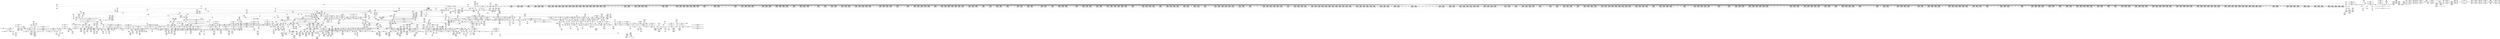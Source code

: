 digraph {
	CE0x402beb0 [shape=record,shape=Mrecord,label="{CE0x402beb0|__preempt_count_sub:tmp4|./arch/x86/include/asm/preempt.h,77}"]
	CE0x3f78710 [shape=record,shape=Mrecord,label="{CE0x3f78710|2472:_%struct.cred*,_:_CRE_6200,6208_|*MultipleSource*|Function::task_sid&Arg::task::|Function::current_has_perm&Arg::tsk::|Function::selinux_task_getpgid&Arg::p::|security/selinux/hooks.c,208}"]
	CE0x3f6bed0 [shape=record,shape=Mrecord,label="{CE0x3f6bed0|2472:_%struct.cred*,_:_CRE_2922,2923_}"]
	CE0x40328a0 [shape=record,shape=Mrecord,label="{CE0x40328a0|__rcu_read_unlock:tmp7|include/linux/rcupdate.h,245|*SummSource*}"]
	CE0x3ef9150 [shape=record,shape=Mrecord,label="{CE0x3ef9150|selinux_task_getpgid:entry|*SummSource*}"]
	CE0x3ee5fe0 [shape=record,shape=Mrecord,label="{CE0x3ee5fe0|_call_void_mcount()_#3}"]
	CE0x3f5ff00 [shape=record,shape=Mrecord,label="{CE0x3f5ff00|2472:_%struct.cred*,_:_CRE_2360,2368_|*MultipleSource*|Function::task_sid&Arg::task::|Function::current_has_perm&Arg::tsk::|Function::selinux_task_getpgid&Arg::p::|security/selinux/hooks.c,208}"]
	CE0x3ed8220 [shape=record,shape=Mrecord,label="{CE0x3ed8220|selinux_task_getpgid:bb}"]
	CE0x3f73390 [shape=record,shape=Mrecord,label="{CE0x3f73390|2472:_%struct.cred*,_:_CRE_3140,3144_|*MultipleSource*|Function::task_sid&Arg::task::|Function::current_has_perm&Arg::tsk::|Function::selinux_task_getpgid&Arg::p::|security/selinux/hooks.c,208}"]
	CE0x3f5ddc0 [shape=record,shape=Mrecord,label="{CE0x3f5ddc0|2472:_%struct.cred*,_:_CRE_2248,2256_|*MultipleSource*|Function::task_sid&Arg::task::|Function::current_has_perm&Arg::tsk::|Function::selinux_task_getpgid&Arg::p::|security/selinux/hooks.c,208}"]
	CE0x3f44b50 [shape=record,shape=Mrecord,label="{CE0x3f44b50|2472:_%struct.cred*,_:_CRE_496,504_|*MultipleSource*|Function::task_sid&Arg::task::|Function::current_has_perm&Arg::tsk::|Function::selinux_task_getpgid&Arg::p::|security/selinux/hooks.c,208}"]
	CE0x4032d50 [shape=record,shape=Mrecord,label="{CE0x4032d50|__preempt_count_add:do.body|*SummSource*}"]
	CE0x3eff730 [shape=record,shape=Mrecord,label="{CE0x3eff730|selinux_task_getpgid:tmp1|*SummSource*}"]
	CE0x3f265d0 [shape=record,shape=Mrecord,label="{CE0x3f265d0|2472:_%struct.cred*,_:_CRE_20,24_|*MultipleSource*|Function::task_sid&Arg::task::|Function::current_has_perm&Arg::tsk::|Function::selinux_task_getpgid&Arg::p::|security/selinux/hooks.c,208}"]
	CE0x3f4f210 [shape=record,shape=Mrecord,label="{CE0x3f4f210|i8*_getelementptr_inbounds_(_25_x_i8_,_25_x_i8_*_.str45,_i32_0,_i32_0)|*Constant*|*SummSource*}"]
	CE0x3f0ac90 [shape=record,shape=Mrecord,label="{CE0x3f0ac90|i64_2|*Constant*|*SummSource*}"]
	CE0x3fbe310 [shape=record,shape=Mrecord,label="{CE0x3fbe310|rcu_lock_release:tmp3|*SummSink*}"]
	CE0x3f7d4e0 [shape=record,shape=Mrecord,label="{CE0x3f7d4e0|2472:_%struct.cred*,_:_CRE_6332,6333_}"]
	CE0x3fc9b90 [shape=record,shape=Mrecord,label="{CE0x3fc9b90|cred_sid:sid|security/selinux/hooks.c,197|*SummSource*}"]
	CE0x3f217c0 [shape=record,shape=Mrecord,label="{CE0x3f217c0|i64*_getelementptr_inbounds_(_11_x_i64_,_11_x_i64_*___llvm_gcov_ctr125,_i64_0,_i64_10)|*Constant*|*SummSink*}"]
	CE0x3fcc170 [shape=record,shape=Mrecord,label="{CE0x3fcc170|i64*_getelementptr_inbounds_(_11_x_i64_,_11_x_i64_*___llvm_gcov_ctr127,_i64_0,_i64_10)|*Constant*}"]
	CE0x4019420 [shape=record,shape=Mrecord,label="{CE0x4019420|COLLAPSED:_GCMRE___llvm_gcov_ctr133_internal_global_4_x_i64_zeroinitializer:_elem_0:default:}"]
	CE0x3f70df0 [shape=record,shape=Mrecord,label="{CE0x3f70df0|2472:_%struct.cred*,_:_CRE_3032,3036_|*MultipleSource*|Function::task_sid&Arg::task::|Function::current_has_perm&Arg::tsk::|Function::selinux_task_getpgid&Arg::p::|security/selinux/hooks.c,208}"]
	CE0x3fdcdd0 [shape=record,shape=Mrecord,label="{CE0x3fdcdd0|rcu_read_unlock:do.end}"]
	CE0x3f432b0 [shape=record,shape=Mrecord,label="{CE0x3f432b0|task_sid:do.end6|*SummSource*}"]
	CE0x3f87a80 [shape=record,shape=Mrecord,label="{CE0x3f87a80|2472:_%struct.cred*,_:_CRE_10604,10608_|*MultipleSource*|Function::task_sid&Arg::task::|Function::current_has_perm&Arg::tsk::|Function::selinux_task_getpgid&Arg::p::|security/selinux/hooks.c,208}"]
	CE0x3fd6500 [shape=record,shape=Mrecord,label="{CE0x3fd6500|rcu_read_unlock:tmp16|include/linux/rcupdate.h,933|*SummSink*}"]
	CE0x3fcb620 [shape=record,shape=Mrecord,label="{CE0x3fcb620|rcu_read_lock:tmp19|include/linux/rcupdate.h,882}"]
	CE0x3ee1d60 [shape=record,shape=Mrecord,label="{CE0x3ee1d60|2472:_%struct.cred*,_:_CRE_700,701_}"]
	CE0x3ef0f30 [shape=record,shape=Mrecord,label="{CE0x3ef0f30|rcu_read_lock:tmp|*SummSink*}"]
	CE0x3f45880 [shape=record,shape=Mrecord,label="{CE0x3f45880|i64*_getelementptr_inbounds_(_13_x_i64_,_13_x_i64_*___llvm_gcov_ctr126,_i64_0,_i64_0)|*Constant*|*SummSource*}"]
	CE0x3fa0270 [shape=record,shape=Mrecord,label="{CE0x3fa0270|_ret_i32_%tmp6,_!dbg_!27716|security/selinux/hooks.c,197|*SummSink*}"]
	CE0x3efc980 [shape=record,shape=Mrecord,label="{CE0x3efc980|selinux_task_getpgid:call|security/selinux/hooks.c,3579}"]
	CE0x3efc0e0 [shape=record,shape=Mrecord,label="{CE0x3efc0e0|selinux_task_getpgid:tmp}"]
	CE0x3fbd5d0 [shape=record,shape=Mrecord,label="{CE0x3fbd5d0|_call_void_lockdep_rcu_suspicious(i8*_getelementptr_inbounds_(_25_x_i8_,_25_x_i8_*_.str45,_i32_0,_i32_0),_i32_934,_i8*_getelementptr_inbounds_(_44_x_i8_,_44_x_i8_*_.str47,_i32_0,_i32_0))_#10,_!dbg_!27726|include/linux/rcupdate.h,933|*SummSource*}"]
	CE0x3fa2970 [shape=record,shape=Mrecord,label="{CE0x3fa2970|task_sid:tmp5|security/selinux/hooks.c,208|*SummSink*}"]
	CE0x3f354c0 [shape=record,shape=Mrecord,label="{CE0x3f354c0|2472:_%struct.cred*,_:_CRE_336,344_|*MultipleSource*|Function::task_sid&Arg::task::|Function::current_has_perm&Arg::tsk::|Function::selinux_task_getpgid&Arg::p::|security/selinux/hooks.c,208}"]
	CE0x3f8a100 [shape=record,shape=Mrecord,label="{CE0x3f8a100|task_sid:tmp13|security/selinux/hooks.c,208|*SummSource*}"]
	CE0x3f6b8e0 [shape=record,shape=Mrecord,label="{CE0x3f6b8e0|2472:_%struct.cred*,_:_CRE_2917,2918_}"]
	CE0x3f38d40 [shape=record,shape=Mrecord,label="{CE0x3f38d40|__rcu_read_lock:tmp3|*SummSource*}"]
	CE0x3f73ab0 [shape=record,shape=Mrecord,label="{CE0x3f73ab0|2472:_%struct.cred*,_:_CRE_3152,3160_|*MultipleSource*|Function::task_sid&Arg::task::|Function::current_has_perm&Arg::tsk::|Function::selinux_task_getpgid&Arg::p::|security/selinux/hooks.c,208}"]
	CE0x3ef1f20 [shape=record,shape=Mrecord,label="{CE0x3ef1f20|current_sid:tmp21|security/selinux/hooks.c,218|*SummSink*}"]
	CE0x3f58380 [shape=record,shape=Mrecord,label="{CE0x3f58380|2472:_%struct.cred*,_:_CRE_1896,1900_|*MultipleSource*|Function::task_sid&Arg::task::|Function::current_has_perm&Arg::tsk::|Function::selinux_task_getpgid&Arg::p::|security/selinux/hooks.c,208}"]
	CE0x3ee8b40 [shape=record,shape=Mrecord,label="{CE0x3ee8b40|selinux_task_getpgid:tmp|*SummSink*}"]
	CE0x3f27470 [shape=record,shape=Mrecord,label="{CE0x3f27470|cred_sid:tmp2|*SummSource*}"]
	CE0x3f49950 [shape=record,shape=Mrecord,label="{CE0x3f49950|__rcu_read_lock:tmp4|include/linux/rcupdate.h,239|*SummSink*}"]
	CE0x3efd640 [shape=record,shape=Mrecord,label="{CE0x3efd640|current_has_perm:call2|security/selinux/hooks.c,1544|*SummSource*}"]
	CE0x3f60ab0 [shape=record,shape=Mrecord,label="{CE0x3f60ab0|2472:_%struct.cred*,_:_CRE_2400,2408_|*MultipleSource*|Function::task_sid&Arg::task::|Function::current_has_perm&Arg::tsk::|Function::selinux_task_getpgid&Arg::p::|security/selinux/hooks.c,208}"]
	CE0x3fd6e60 [shape=record,shape=Mrecord,label="{CE0x3fd6e60|rcu_read_unlock:tmp6|include/linux/rcupdate.h,933|*SummSink*}"]
	CE0x3f80c10 [shape=record,shape=Mrecord,label="{CE0x3f80c10|2472:_%struct.cred*,_:_CRE_6448,6456_|*MultipleSource*|Function::task_sid&Arg::task::|Function::current_has_perm&Arg::tsk::|Function::selinux_task_getpgid&Arg::p::|security/selinux/hooks.c,208}"]
	CE0x3fa07b0 [shape=record,shape=Mrecord,label="{CE0x3fa07b0|_call_void_rcu_read_unlock()_#10,_!dbg_!27748|security/selinux/hooks.c,209|*SummSource*}"]
	CE0x3f099b0 [shape=record,shape=Mrecord,label="{CE0x3f099b0|rcu_read_lock:tmp3|*SummSink*}"]
	CE0x3fd7190 [shape=record,shape=Mrecord,label="{CE0x3fd7190|GLOBAL:__preempt_count_add|*Constant*}"]
	CE0x3f7b010 [shape=record,shape=Mrecord,label="{CE0x3f7b010|2472:_%struct.cred*,_:_CRE_6301,6302_}"]
	CE0x3f75270 [shape=record,shape=Mrecord,label="{CE0x3f75270|2472:_%struct.cred*,_:_CRE_5904,5912_|*MultipleSource*|Function::task_sid&Arg::task::|Function::current_has_perm&Arg::tsk::|Function::selinux_task_getpgid&Arg::p::|security/selinux/hooks.c,208}"]
	CE0x3f7f4f0 [shape=record,shape=Mrecord,label="{CE0x3f7f4f0|2472:_%struct.cred*,_:_CRE_6359,6360_}"]
	CE0x3edb120 [shape=record,shape=Mrecord,label="{CE0x3edb120|COLLAPSED:_GCMRE___llvm_gcov_ctr125_internal_global_11_x_i64_zeroinitializer:_elem_0:default:}"]
	CE0x3f42ec0 [shape=record,shape=Mrecord,label="{CE0x3f42ec0|task_sid:land.lhs.true2|*SummSource*}"]
	CE0x3f7c0b0 [shape=record,shape=Mrecord,label="{CE0x3f7c0b0|2472:_%struct.cred*,_:_CRE_6315,6316_}"]
	CE0x3f7adb0 [shape=record,shape=Mrecord,label="{CE0x3f7adb0|2472:_%struct.cred*,_:_CRE_6299,6300_}"]
	CE0x3f3a260 [shape=record,shape=Mrecord,label="{CE0x3f3a260|rcu_read_lock:call|include/linux/rcupdate.h,882}"]
	CE0x4016ff0 [shape=record,shape=Mrecord,label="{CE0x4016ff0|rcu_lock_release:tmp2}"]
	CE0x3ed9f10 [shape=record,shape=Mrecord,label="{CE0x3ed9f10|current_sid:land.lhs.true|*SummSink*}"]
	CE0x3f7de60 [shape=record,shape=Mrecord,label="{CE0x3f7de60|2472:_%struct.cred*,_:_CRE_6340,6341_}"]
	CE0x3f56700 [shape=record,shape=Mrecord,label="{CE0x3f56700|2472:_%struct.cred*,_:_CRE_784,1808_|*MultipleSource*|Function::task_sid&Arg::task::|Function::current_has_perm&Arg::tsk::|Function::selinux_task_getpgid&Arg::p::|security/selinux/hooks.c,208}"]
	CE0x3f26af0 [shape=record,shape=Mrecord,label="{CE0x3f26af0|cred_sid:tmp4|*LoadInst*|security/selinux/hooks.c,196|*SummSink*}"]
	CE0x3fbdd20 [shape=record,shape=Mrecord,label="{CE0x3fbdd20|rcu_read_unlock:tmp4|include/linux/rcupdate.h,933|*SummSource*}"]
	CE0x3f6e270 [shape=record,shape=Mrecord,label="{CE0x3f6e270|2472:_%struct.cred*,_:_CRE_2952,2953_}"]
	CE0x3f34860 [shape=record,shape=Mrecord,label="{CE0x3f34860|2472:_%struct.cred*,_:_CRE_56,64_|*MultipleSource*|Function::task_sid&Arg::task::|Function::current_has_perm&Arg::tsk::|Function::selinux_task_getpgid&Arg::p::|security/selinux/hooks.c,208}"]
	CE0x3fe1160 [shape=record,shape=Mrecord,label="{CE0x3fe1160|_ret_void,_!dbg_!27717|include/linux/rcupdate.h,424|*SummSink*}"]
	CE0x3fca2a0 [shape=record,shape=Mrecord,label="{CE0x3fca2a0|rcu_read_unlock:bb|*SummSource*}"]
	CE0x3f9f370 [shape=record,shape=Mrecord,label="{CE0x3f9f370|GLOBAL:cred_sid|*Constant*|*SummSource*}"]
	CE0x3ef57a0 [shape=record,shape=Mrecord,label="{CE0x3ef57a0|COLLAPSED:_GCMRE___llvm_gcov_ctr280_internal_global_2_x_i64_zeroinitializer:_elem_0:default:}"]
	CE0x3ed0780 [shape=record,shape=Mrecord,label="{CE0x3ed0780|current_sid:do.end|*SummSink*}"]
	CE0x3f6a080 [shape=record,shape=Mrecord,label="{CE0x3f6a080|2472:_%struct.cred*,_:_CRE_2888,2896_|*MultipleSource*|Function::task_sid&Arg::task::|Function::current_has_perm&Arg::tsk::|Function::selinux_task_getpgid&Arg::p::|security/selinux/hooks.c,208}"]
	CE0x3f6da20 [shape=record,shape=Mrecord,label="{CE0x3f6da20|2472:_%struct.cred*,_:_CRE_2945,2946_}"]
	CE0x3fd02a0 [shape=record,shape=Mrecord,label="{CE0x3fd02a0|rcu_read_unlock:tmp8|include/linux/rcupdate.h,933}"]
	CE0x3fd2a60 [shape=record,shape=Mrecord,label="{CE0x3fd2a60|_call_void_lock_acquire(%struct.lockdep_map*_%map,_i32_0,_i32_0,_i32_2,_i32_0,_%struct.lockdep_map*_null,_i64_ptrtoint_(i8*_blockaddress(_rcu_lock_acquire,_%__here)_to_i64))_#10,_!dbg_!27716|include/linux/rcupdate.h,418|*SummSink*}"]
	CE0x3f7c310 [shape=record,shape=Mrecord,label="{CE0x3f7c310|2472:_%struct.cred*,_:_CRE_6317,6318_}"]
	CE0x3f70150 [shape=record,shape=Mrecord,label="{CE0x3f70150|2472:_%struct.cred*,_:_CRE_2984,2988_|*MultipleSource*|Function::task_sid&Arg::task::|Function::current_has_perm&Arg::tsk::|Function::selinux_task_getpgid&Arg::p::|security/selinux/hooks.c,208}"]
	CE0x3f52dc0 [shape=record,shape=Mrecord,label="{CE0x3f52dc0|__rcu_read_lock:entry|*SummSource*}"]
	CE0x3f69df0 [shape=record,shape=Mrecord,label="{CE0x3f69df0|2472:_%struct.cred*,_:_CRE_2880,2884_|*MultipleSource*|Function::task_sid&Arg::task::|Function::current_has_perm&Arg::tsk::|Function::selinux_task_getpgid&Arg::p::|security/selinux/hooks.c,208}"]
	CE0x3fbb680 [shape=record,shape=Mrecord,label="{CE0x3fbb680|_call_void_mcount()_#3|*SummSink*}"]
	CE0x3f66550 [shape=record,shape=Mrecord,label="{CE0x3f66550|2472:_%struct.cred*,_:_CRE_2704,2712_|*MultipleSource*|Function::task_sid&Arg::task::|Function::current_has_perm&Arg::tsk::|Function::selinux_task_getpgid&Arg::p::|security/selinux/hooks.c,208}"]
	CE0x3f35920 [shape=record,shape=Mrecord,label="{CE0x3f35920|i64_0|*Constant*}"]
	CE0x3f76340 [shape=record,shape=Mrecord,label="{CE0x3f76340|2472:_%struct.cred*,_:_CRE_5960,5968_|*MultipleSource*|Function::task_sid&Arg::task::|Function::current_has_perm&Arg::tsk::|Function::selinux_task_getpgid&Arg::p::|security/selinux/hooks.c,208}"]
	CE0x40058f0 [shape=record,shape=Mrecord,label="{CE0x40058f0|_call_void_mcount()_#3|*SummSource*}"]
	CE0x3f7ca30 [shape=record,shape=Mrecord,label="{CE0x3f7ca30|2472:_%struct.cred*,_:_CRE_6323,6324_}"]
	CE0x4056040 [shape=record,shape=Mrecord,label="{CE0x4056040|i64_1|*Constant*}"]
	CE0x3f6f1e0 [shape=record,shape=Mrecord,label="{CE0x3f6f1e0|2472:_%struct.cred*,_:_CRE_2965,2966_}"]
	CE0x3f25c20 [shape=record,shape=Mrecord,label="{CE0x3f25c20|i32_77|*Constant*}"]
	CE0x3fb22c0 [shape=record,shape=Mrecord,label="{CE0x3fb22c0|i8*_undef|*Constant*}"]
	CE0x3fbf6d0 [shape=record,shape=Mrecord,label="{CE0x3fbf6d0|rcu_read_unlock:tmp3|*SummSink*}"]
	CE0x3f243e0 [shape=record,shape=Mrecord,label="{CE0x3f243e0|rcu_read_lock:tmp15|include/linux/rcupdate.h,882}"]
	CE0x3fc9e40 [shape=record,shape=Mrecord,label="{CE0x3fc9e40|4:_i32,_:_CRE_4,8_|*MultipleSource*|security/selinux/hooks.c,196|*LoadInst*|security/selinux/hooks.c,196|security/selinux/hooks.c,197}"]
	CE0x3f48580 [shape=record,shape=Mrecord,label="{CE0x3f48580|2472:_%struct.cred*,_:_CRE_120,128_|*MultipleSource*|Function::task_sid&Arg::task::|Function::current_has_perm&Arg::tsk::|Function::selinux_task_getpgid&Arg::p::|security/selinux/hooks.c,208}"]
	CE0x3fbec30 [shape=record,shape=Mrecord,label="{CE0x3fbec30|rcu_read_unlock:tmp3}"]
	CE0x3f34a80 [shape=record,shape=Mrecord,label="{CE0x3f34a80|2472:_%struct.cred*,_:_CRE_64,72_|*MultipleSource*|Function::task_sid&Arg::task::|Function::current_has_perm&Arg::tsk::|Function::selinux_task_getpgid&Arg::p::|security/selinux/hooks.c,208}"]
	CE0x3ee16f0 [shape=record,shape=Mrecord,label="{CE0x3ee16f0|2472:_%struct.cred*,_:_CRE_693,694_}"]
	CE0x3f513f0 [shape=record,shape=Mrecord,label="{CE0x3f513f0|2472:_%struct.cred*,_:_CRE_632,640_|*MultipleSource*|Function::task_sid&Arg::task::|Function::current_has_perm&Arg::tsk::|Function::selinux_task_getpgid&Arg::p::|security/selinux/hooks.c,208}"]
	CE0x3f5e280 [shape=record,shape=Mrecord,label="{CE0x3f5e280|2472:_%struct.cred*,_:_CRE_2264,2272_|*MultipleSource*|Function::task_sid&Arg::task::|Function::current_has_perm&Arg::tsk::|Function::selinux_task_getpgid&Arg::p::|security/selinux/hooks.c,208}"]
	CE0x3edf6e0 [shape=record,shape=Mrecord,label="{CE0x3edf6e0|current_sid:tmp5|security/selinux/hooks.c,218|*SummSink*}"]
	CE0x3efd190 [shape=record,shape=Mrecord,label="{CE0x3efd190|current_has_perm:call2|security/selinux/hooks.c,1544|*SummSink*}"]
	CE0x3f067f0 [shape=record,shape=Mrecord,label="{CE0x3f067f0|rcu_read_lock:tmp10|include/linux/rcupdate.h,882|*SummSource*}"]
	CE0x3f3fb80 [shape=record,shape=Mrecord,label="{CE0x3f3fb80|2472:_%struct.cred*,_:_CRE_76,80_|*MultipleSource*|Function::task_sid&Arg::task::|Function::current_has_perm&Arg::tsk::|Function::selinux_task_getpgid&Arg::p::|security/selinux/hooks.c,208}"]
	CE0x3fd3000 [shape=record,shape=Mrecord,label="{CE0x3fd3000|i64*_getelementptr_inbounds_(_4_x_i64_,_4_x_i64_*___llvm_gcov_ctr133,_i64_0,_i64_1)|*Constant*|*SummSource*}"]
	CE0x3f5e9a0 [shape=record,shape=Mrecord,label="{CE0x3f5e9a0|2472:_%struct.cred*,_:_CRE_2288,2296_|*MultipleSource*|Function::task_sid&Arg::task::|Function::current_has_perm&Arg::tsk::|Function::selinux_task_getpgid&Arg::p::|security/selinux/hooks.c,208}"]
	CE0x3f39990 [shape=record,shape=Mrecord,label="{CE0x3f39990|GLOBAL:__llvm_gcov_ctr127|Global_var:__llvm_gcov_ctr127}"]
	CE0x3fdc650 [shape=record,shape=Mrecord,label="{CE0x3fdc650|rcu_read_unlock:bb|*SummSink*}"]
	CE0x3f8cf00 [shape=record,shape=Mrecord,label="{CE0x3f8cf00|task_sid:tmp23|security/selinux/hooks.c,208|*SummSource*}"]
	CE0x3f6b680 [shape=record,shape=Mrecord,label="{CE0x3f6b680|2472:_%struct.cred*,_:_CRE_2915,2916_}"]
	CE0x3f92520 [shape=record,shape=Mrecord,label="{CE0x3f92520|rcu_read_lock:call3|include/linux/rcupdate.h,882|*SummSource*}"]
	CE0x3f27930 [shape=record,shape=Mrecord,label="{CE0x3f27930|task_sid:land.lhs.true|*SummSink*}"]
	CE0x402e010 [shape=record,shape=Mrecord,label="{CE0x402e010|__preempt_count_sub:sub|./arch/x86/include/asm/preempt.h,77|*SummSink*}"]
	CE0x3eee050 [shape=record,shape=Mrecord,label="{CE0x3eee050|rcu_read_lock:bb|*SummSink*}"]
	CE0x3f53000 [shape=record,shape=Mrecord,label="{CE0x3f53000|_call_void_rcu_lock_acquire(%struct.lockdep_map*_rcu_lock_map)_#10,_!dbg_!27711|include/linux/rcupdate.h,881}"]
	CE0x3f0ebd0 [shape=record,shape=Mrecord,label="{CE0x3f0ebd0|i64*_getelementptr_inbounds_(_11_x_i64_,_11_x_i64_*___llvm_gcov_ctr125,_i64_0,_i64_0)|*Constant*}"]
	CE0x3f629c0 [shape=record,shape=Mrecord,label="{CE0x3f629c0|2472:_%struct.cred*,_:_CRE_2524,2525_}"]
	CE0x3fa4990 [shape=record,shape=Mrecord,label="{CE0x3fa4990|__rcu_read_lock:do.end}"]
	CE0x3f3f1c0 [shape=record,shape=Mrecord,label="{CE0x3f3f1c0|2472:_%struct.cred*,_:_CRE_368,376_|*MultipleSource*|Function::task_sid&Arg::task::|Function::current_has_perm&Arg::tsk::|Function::selinux_task_getpgid&Arg::p::|security/selinux/hooks.c,208}"]
	CE0x3f7fdd0 [shape=record,shape=Mrecord,label="{CE0x3f7fdd0|2472:_%struct.cred*,_:_CRE_6392,6400_|*MultipleSource*|Function::task_sid&Arg::task::|Function::current_has_perm&Arg::tsk::|Function::selinux_task_getpgid&Arg::p::|security/selinux/hooks.c,208}"]
	CE0x3f45140 [shape=record,shape=Mrecord,label="{CE0x3f45140|i64*_getelementptr_inbounds_(_13_x_i64_,_13_x_i64_*___llvm_gcov_ctr126,_i64_0,_i64_1)|*Constant*|*SummSink*}"]
	CE0x3fddf70 [shape=record,shape=Mrecord,label="{CE0x3fddf70|rcu_read_unlock:tmp19|include/linux/rcupdate.h,933|*SummSource*}"]
	CE0x3f455e0 [shape=record,shape=Mrecord,label="{CE0x3f455e0|rcu_read_lock:tmp3|*SummSource*}"]
	CE0x3efe570 [shape=record,shape=Mrecord,label="{CE0x3efe570|_ret_i32_%call,_!dbg_!27713|security/selinux/hooks.c,3579|*SummSink*}"]
	CE0x400afe0 [shape=record,shape=Mrecord,label="{CE0x400afe0|__preempt_count_sub:tmp3|*SummSink*}"]
	CE0x3f5c370 [shape=record,shape=Mrecord,label="{CE0x3f5c370|2472:_%struct.cred*,_:_CRE_2096,2104_|*MultipleSource*|Function::task_sid&Arg::task::|Function::current_has_perm&Arg::tsk::|Function::selinux_task_getpgid&Arg::p::|security/selinux/hooks.c,208}"]
	CE0x3fa1fe0 [shape=record,shape=Mrecord,label="{CE0x3fa1fe0|task_sid:call|security/selinux/hooks.c,208|*SummSource*}"]
	CE0x3f78250 [shape=record,shape=Mrecord,label="{CE0x3f78250|2472:_%struct.cred*,_:_CRE_6192,6196_|*MultipleSource*|Function::task_sid&Arg::task::|Function::current_has_perm&Arg::tsk::|Function::selinux_task_getpgid&Arg::p::|security/selinux/hooks.c,208}"]
	CE0x3f26fb0 [shape=record,shape=Mrecord,label="{CE0x3f26fb0|_call_void_rcu_read_lock()_#10,_!dbg_!27712|security/selinux/hooks.c,207|*SummSource*}"]
	CE0x3ef9eb0 [shape=record,shape=Mrecord,label="{CE0x3ef9eb0|_ret_i32_%tmp24,_!dbg_!27742|security/selinux/hooks.c,220}"]
	CE0x3fa1670 [shape=record,shape=Mrecord,label="{CE0x3fa1670|get_current:bb|*SummSink*}"]
	CE0x3fd36b0 [shape=record,shape=Mrecord,label="{CE0x3fd36b0|rcu_lock_acquire:tmp5|include/linux/rcupdate.h,418}"]
	CE0x3f433d0 [shape=record,shape=Mrecord,label="{CE0x3f433d0|rcu_read_lock:tmp5|include/linux/rcupdate.h,882|*SummSource*}"]
	CE0x3f7fb70 [shape=record,shape=Mrecord,label="{CE0x3f7fb70|2472:_%struct.cred*,_:_CRE_6384,6392_|*MultipleSource*|Function::task_sid&Arg::task::|Function::current_has_perm&Arg::tsk::|Function::selinux_task_getpgid&Arg::p::|security/selinux/hooks.c,208}"]
	CE0x3efcf40 [shape=record,shape=Mrecord,label="{CE0x3efcf40|current_sid:tmp1|*SummSink*}"]
	CE0x3f36b70 [shape=record,shape=Mrecord,label="{CE0x3f36b70|2472:_%struct.cred*,_:_CRE_92,96_|*MultipleSource*|Function::task_sid&Arg::task::|Function::current_has_perm&Arg::tsk::|Function::selinux_task_getpgid&Arg::p::|security/selinux/hooks.c,208}"]
	CE0x3f7d020 [shape=record,shape=Mrecord,label="{CE0x3f7d020|2472:_%struct.cred*,_:_CRE_6328,6329_}"]
	CE0x3f20c90 [shape=record,shape=Mrecord,label="{CE0x3f20c90|rcu_read_lock:do.body|*SummSink*}"]
	CE0x3f51fd0 [shape=record,shape=Mrecord,label="{CE0x3f51fd0|2472:_%struct.cred*,_:_CRE_656,660_|*MultipleSource*|Function::task_sid&Arg::task::|Function::current_has_perm&Arg::tsk::|Function::selinux_task_getpgid&Arg::p::|security/selinux/hooks.c,208}"]
	CE0x3f080e0 [shape=record,shape=Mrecord,label="{CE0x3f080e0|2472:_%struct.cred*,_:_CRE_208,216_|*MultipleSource*|Function::task_sid&Arg::task::|Function::current_has_perm&Arg::tsk::|Function::selinux_task_getpgid&Arg::p::|security/selinux/hooks.c,208}"]
	CE0x3fb01e0 [shape=record,shape=Mrecord,label="{CE0x3fb01e0|__rcu_read_unlock:tmp5|include/linux/rcupdate.h,244|*SummSink*}"]
	CE0x3f46d20 [shape=record,shape=Mrecord,label="{CE0x3f46d20|2472:_%struct.cred*,_:_CRE_104,112_|*MultipleSource*|Function::task_sid&Arg::task::|Function::current_has_perm&Arg::tsk::|Function::selinux_task_getpgid&Arg::p::|security/selinux/hooks.c,208}"]
	CE0x3fca4d0 [shape=record,shape=Mrecord,label="{CE0x3fca4d0|i64*_getelementptr_inbounds_(_4_x_i64_,_4_x_i64_*___llvm_gcov_ctr128,_i64_0,_i64_3)|*Constant*|*SummSink*}"]
	CE0x3fd8450 [shape=record,shape=Mrecord,label="{CE0x3fd8450|rcu_lock_acquire:tmp2|*SummSource*}"]
	CE0x3fab3f0 [shape=record,shape=Mrecord,label="{CE0x3fab3f0|__rcu_read_lock:tmp2|*SummSink*}"]
	CE0x3f6e3a0 [shape=record,shape=Mrecord,label="{CE0x3f6e3a0|2472:_%struct.cred*,_:_CRE_2953,2954_}"]
	CE0x3fdef30 [shape=record,shape=Mrecord,label="{CE0x3fdef30|i64*_getelementptr_inbounds_(_11_x_i64_,_11_x_i64_*___llvm_gcov_ctr132,_i64_0,_i64_10)|*Constant*|*SummSource*}"]
	CE0x402d710 [shape=record,shape=Mrecord,label="{CE0x402d710|_ret_void,_!dbg_!27720|./arch/x86/include/asm/preempt.h,78|*SummSink*}"]
	"CONST[source:0(mediator),value:2(dynamic)][purpose:{subject}][SrcIdx:4]"
	CE0x3fd04a0 [shape=record,shape=Mrecord,label="{CE0x3fd04a0|__preempt_count_add:entry|*SummSink*}"]
	CE0x3f20610 [shape=record,shape=Mrecord,label="{CE0x3f20610|_ret_void,_!dbg_!27717|include/linux/rcupdate.h,240|*SummSource*}"]
	CE0x3f45db0 [shape=record,shape=Mrecord,label="{CE0x3f45db0|_call_void_mcount()_#3|*SummSource*}"]
	CE0x3fdd400 [shape=record,shape=Mrecord,label="{CE0x3fdd400|i64*_getelementptr_inbounds_(_11_x_i64_,_11_x_i64_*___llvm_gcov_ctr132,_i64_0,_i64_0)|*Constant*}"]
	CE0x3f86be0 [shape=record,shape=Mrecord,label="{CE0x3f86be0|2472:_%struct.cred*,_:_CRE_10568,10572_|*MultipleSource*|Function::task_sid&Arg::task::|Function::current_has_perm&Arg::tsk::|Function::selinux_task_getpgid&Arg::p::|security/selinux/hooks.c,208}"]
	CE0x3f6bb40 [shape=record,shape=Mrecord,label="{CE0x3f6bb40|2472:_%struct.cred*,_:_CRE_2919,2920_}"]
	CE0x3f4a370 [shape=record,shape=Mrecord,label="{CE0x3f4a370|task_sid:do.end|*SummSource*}"]
	CE0x3edbdc0 [shape=record,shape=Mrecord,label="{CE0x3edbdc0|task_sid:tmp1|*SummSource*}"]
	CE0x3f6fa30 [shape=record,shape=Mrecord,label="{CE0x3f6fa30|2472:_%struct.cred*,_:_CRE_2972,2973_}"]
	CE0x3f0c8a0 [shape=record,shape=Mrecord,label="{CE0x3f0c8a0|_call_void_lockdep_rcu_suspicious(i8*_getelementptr_inbounds_(_25_x_i8_,_25_x_i8_*_.str3,_i32_0,_i32_0),_i32_218,_i8*_getelementptr_inbounds_(_45_x_i8_,_45_x_i8_*_.str12,_i32_0,_i32_0))_#10,_!dbg_!27727|security/selinux/hooks.c,218|*SummSink*}"]
	CE0x3fa1040 [shape=record,shape=Mrecord,label="{CE0x3fa1040|get_current:bb}"]
	CE0x3f6cab0 [shape=record,shape=Mrecord,label="{CE0x3f6cab0|2472:_%struct.cred*,_:_CRE_2932,2933_}"]
	CE0x3f389a0 [shape=record,shape=Mrecord,label="{CE0x3f389a0|GLOBAL:rcu_lock_map|Global_var:rcu_lock_map}"]
	CE0x3f57a00 [shape=record,shape=Mrecord,label="{CE0x3f57a00|2472:_%struct.cred*,_:_CRE_1864,1872_|*MultipleSource*|Function::task_sid&Arg::task::|Function::current_has_perm&Arg::tsk::|Function::selinux_task_getpgid&Arg::p::|security/selinux/hooks.c,208}"]
	CE0x3efa870 [shape=record,shape=Mrecord,label="{CE0x3efa870|GLOBAL:task_sid|*Constant*|*SummSource*}"]
	CE0x3ee9c40 [shape=record,shape=Mrecord,label="{CE0x3ee9c40|i64*_getelementptr_inbounds_(_11_x_i64_,_11_x_i64_*___llvm_gcov_ctr125,_i64_0,_i64_1)|*Constant*|*SummSink*}"]
	CE0x3f23440 [shape=record,shape=Mrecord,label="{CE0x3f23440|i32_1|*Constant*|*SummSink*}"]
	CE0x3fdec50 [shape=record,shape=Mrecord,label="{CE0x3fdec50|rcu_read_unlock:tmp21|include/linux/rcupdate.h,935|*SummSource*}"]
	CE0x3fd83e0 [shape=record,shape=Mrecord,label="{CE0x3fd83e0|rcu_lock_acquire:tmp2}"]
	CE0x3f80750 [shape=record,shape=Mrecord,label="{CE0x3f80750|2472:_%struct.cred*,_:_CRE_6432,6436_|*MultipleSource*|Function::task_sid&Arg::task::|Function::current_has_perm&Arg::tsk::|Function::selinux_task_getpgid&Arg::p::|security/selinux/hooks.c,208}"]
	CE0x3f784b0 [shape=record,shape=Mrecord,label="{CE0x3f784b0|2472:_%struct.cred*,_:_CRE_6196,6200_|*MultipleSource*|Function::task_sid&Arg::task::|Function::current_has_perm&Arg::tsk::|Function::selinux_task_getpgid&Arg::p::|security/selinux/hooks.c,208}"]
	CE0x3f0a6b0 [shape=record,shape=Mrecord,label="{CE0x3f0a6b0|i64*_getelementptr_inbounds_(_11_x_i64_,_11_x_i64_*___llvm_gcov_ctr125,_i64_0,_i64_6)|*Constant*|*SummSink*}"]
	CE0x3f6b2f0 [shape=record,shape=Mrecord,label="{CE0x3f6b2f0|2472:_%struct.cred*,_:_CRE_2912,2913_}"]
	CE0x3f08b10 [shape=record,shape=Mrecord,label="{CE0x3f08b10|GLOBAL:rcu_read_lock|*Constant*|*SummSink*}"]
	CE0x3ef5a00 [shape=record,shape=Mrecord,label="{CE0x3ef5a00|current_has_perm:tmp3}"]
	CE0x3f236b0 [shape=record,shape=Mrecord,label="{CE0x3f236b0|rcu_read_unlock:tmp17|include/linux/rcupdate.h,933}"]
	CE0x40126b0 [shape=record,shape=Mrecord,label="{CE0x40126b0|__preempt_count_sub:tmp|*SummSink*}"]
	CE0x402ca00 [shape=record,shape=Mrecord,label="{CE0x402ca00|__rcu_read_unlock:tmp5|include/linux/rcupdate.h,244|*SummSource*}"]
	CE0x3f6db50 [shape=record,shape=Mrecord,label="{CE0x3f6db50|2472:_%struct.cred*,_:_CRE_2946,2947_}"]
	CE0x3f44e70 [shape=record,shape=Mrecord,label="{CE0x3f44e70|i64*_getelementptr_inbounds_(_13_x_i64_,_13_x_i64_*___llvm_gcov_ctr126,_i64_0,_i64_1)|*Constant*}"]
	CE0x3f6cd10 [shape=record,shape=Mrecord,label="{CE0x3f6cd10|2472:_%struct.cred*,_:_CRE_2934,2935_}"]
	CE0x3f5a980 [shape=record,shape=Mrecord,label="{CE0x3f5a980|2472:_%struct.cred*,_:_CRE_2036,2040_|*MultipleSource*|Function::task_sid&Arg::task::|Function::current_has_perm&Arg::tsk::|Function::selinux_task_getpgid&Arg::p::|security/selinux/hooks.c,208}"]
	CE0x3fb0620 [shape=record,shape=Mrecord,label="{CE0x3fb0620|rcu_lock_release:tmp|*SummSource*}"]
	CE0x3f6ee50 [shape=record,shape=Mrecord,label="{CE0x3f6ee50|2472:_%struct.cred*,_:_CRE_2962,2963_}"]
	CE0x3f45690 [shape=record,shape=Mrecord,label="{CE0x3f45690|task_sid:if.then|*SummSink*}"]
	CE0x3f6c720 [shape=record,shape=Mrecord,label="{CE0x3f6c720|2472:_%struct.cred*,_:_CRE_2929,2930_}"]
	CE0x3f47540 [shape=record,shape=Mrecord,label="{CE0x3f47540|2472:_%struct.cred*,_:_CRE_176,184_|*MultipleSource*|Function::task_sid&Arg::task::|Function::current_has_perm&Arg::tsk::|Function::selinux_task_getpgid&Arg::p::|security/selinux/hooks.c,208}"]
	CE0x3fa11a0 [shape=record,shape=Mrecord,label="{CE0x3fa11a0|_ret_void,_!dbg_!27735|include/linux/rcupdate.h,938}"]
	CE0x3fcebb0 [shape=record,shape=Mrecord,label="{CE0x3fcebb0|GLOBAL:rcu_read_unlock.__warned|Global_var:rcu_read_unlock.__warned|*SummSource*}"]
	CE0x3eed0a0 [shape=record,shape=Mrecord,label="{CE0x3eed0a0|i16_2|*Constant*|*SummSource*}"]
	CE0x3ef8af0 [shape=record,shape=Mrecord,label="{CE0x3ef8af0|GLOBAL:current_sid.__warned|Global_var:current_sid.__warned|*SummSink*}"]
	CE0x3ef30d0 [shape=record,shape=Mrecord,label="{CE0x3ef30d0|2472:_%struct.cred*,_:_CRE_40,44_|*MultipleSource*|Function::task_sid&Arg::task::|Function::current_has_perm&Arg::tsk::|Function::selinux_task_getpgid&Arg::p::|security/selinux/hooks.c,208}"]
	CE0x3f9f2a0 [shape=record,shape=Mrecord,label="{CE0x3f9f2a0|task_sid:call7|security/selinux/hooks.c,208|*SummSink*}"]
	CE0x3eec900 [shape=record,shape=Mrecord,label="{CE0x3eec900|avc_has_perm:ssid|Function::avc_has_perm&Arg::ssid::|*SummSource*}"]
	CE0x3fbe030 [shape=record,shape=Mrecord,label="{CE0x3fbe030|GLOBAL:__llvm_gcov_ctr132|Global_var:__llvm_gcov_ctr132}"]
	CE0x3fb1cb0 [shape=record,shape=Mrecord,label="{CE0x3fb1cb0|rcu_lock_release:tmp6|*SummSink*}"]
	CE0x3fc0380 [shape=record,shape=Mrecord,label="{CE0x3fc0380|i64*_getelementptr_inbounds_(_4_x_i64_,_4_x_i64_*___llvm_gcov_ctr128,_i64_0,_i64_1)|*Constant*|*SummSource*}"]
	CE0x4056360 [shape=record,shape=Mrecord,label="{CE0x4056360|__preempt_count_add:do.end|*SummSink*}"]
	CE0x3f81330 [shape=record,shape=Mrecord,label="{CE0x3f81330|2472:_%struct.cred*,_:_CRE_6472,6474_|*MultipleSource*|Function::task_sid&Arg::task::|Function::current_has_perm&Arg::tsk::|Function::selinux_task_getpgid&Arg::p::|security/selinux/hooks.c,208}"]
	CE0x3fcd210 [shape=record,shape=Mrecord,label="{CE0x3fcd210|cred_sid:bb}"]
	CE0x3f8de70 [shape=record,shape=Mrecord,label="{CE0x3f8de70|task_sid:tmp26|security/selinux/hooks.c,208}"]
	CE0x3f71c00 [shape=record,shape=Mrecord,label="{CE0x3f71c00|2472:_%struct.cred*,_:_CRE_3080,3084_|*MultipleSource*|Function::task_sid&Arg::task::|Function::current_has_perm&Arg::tsk::|Function::selinux_task_getpgid&Arg::p::|security/selinux/hooks.c,208}"]
	CE0x3fd6fd0 [shape=record,shape=Mrecord,label="{CE0x3fd6fd0|rcu_read_unlock:tmp7|include/linux/rcupdate.h,933}"]
	CE0x3ef1080 [shape=record,shape=Mrecord,label="{CE0x3ef1080|rcu_read_lock:tmp1|*SummSource*}"]
	CE0x3ee0070 [shape=record,shape=Mrecord,label="{CE0x3ee0070|selinux_task_getpgid:tmp3|*SummSource*}"]
	CE0x3fdfcc0 [shape=record,shape=Mrecord,label="{CE0x3fdfcc0|_call_void_rcu_lock_release(%struct.lockdep_map*_rcu_lock_map)_#10,_!dbg_!27733|include/linux/rcupdate.h,935|*SummSource*}"]
	CE0x3f54530 [shape=record,shape=Mrecord,label="{CE0x3f54530|_call_void_lockdep_rcu_suspicious(i8*_getelementptr_inbounds_(_25_x_i8_,_25_x_i8_*_.str3,_i32_0,_i32_0),_i32_208,_i8*_getelementptr_inbounds_(_41_x_i8_,_41_x_i8_*_.str44,_i32_0,_i32_0))_#10,_!dbg_!27732|security/selinux/hooks.c,208|*SummSource*}"]
	CE0x3f6ed20 [shape=record,shape=Mrecord,label="{CE0x3f6ed20|2472:_%struct.cred*,_:_CRE_2961,2962_}"]
	CE0x3fda410 [shape=record,shape=Mrecord,label="{CE0x3fda410|i64*_getelementptr_inbounds_(_4_x_i64_,_4_x_i64_*___llvm_gcov_ctr130,_i64_0,_i64_1)|*Constant*}"]
	CE0x3fd2230 [shape=record,shape=Mrecord,label="{CE0x3fd2230|rcu_lock_acquire:bb|*SummSink*}"]
	CE0x3f98c20 [shape=record,shape=Mrecord,label="{CE0x3f98c20|i64_5|*Constant*}"]
	CE0x3f40ce0 [shape=record,shape=Mrecord,label="{CE0x3f40ce0|cred_sid:tmp1}"]
	CE0x3ef2490 [shape=record,shape=Mrecord,label="{CE0x3ef2490|COLLAPSED:_CMRE:_elem_0::|security/selinux/hooks.c,218}"]
	CE0x40561c0 [shape=record,shape=Mrecord,label="{CE0x40561c0|COLLAPSED:_GCMRE___llvm_gcov_ctr129_internal_global_4_x_i64_zeroinitializer:_elem_0:default:}"]
	CE0x3f240f0 [shape=record,shape=Mrecord,label="{CE0x3f240f0|rcu_read_lock:tmp14|include/linux/rcupdate.h,882|*SummSource*}"]
	CE0x3f5f090 [shape=record,shape=Mrecord,label="{CE0x3f5f090|2472:_%struct.cred*,_:_CRE_2312,2320_|*MultipleSource*|Function::task_sid&Arg::task::|Function::current_has_perm&Arg::tsk::|Function::selinux_task_getpgid&Arg::p::|security/selinux/hooks.c,208}"]
	CE0x3f870c0 [shape=record,shape=Mrecord,label="{CE0x3f870c0|2472:_%struct.cred*,_:_CRE_10576,10584_|*MultipleSource*|Function::task_sid&Arg::task::|Function::current_has_perm&Arg::tsk::|Function::selinux_task_getpgid&Arg::p::|security/selinux/hooks.c,208}"]
	CE0x3f4e530 [shape=record,shape=Mrecord,label="{CE0x3f4e530|_call_void_lockdep_rcu_suspicious(i8*_getelementptr_inbounds_(_25_x_i8_,_25_x_i8_*_.str45,_i32_0,_i32_0),_i32_883,_i8*_getelementptr_inbounds_(_42_x_i8_,_42_x_i8_*_.str46,_i32_0,_i32_0))_#10,_!dbg_!27728|include/linux/rcupdate.h,882}"]
	CE0x3f7a0d0 [shape=record,shape=Mrecord,label="{CE0x3f7a0d0|2472:_%struct.cred*,_:_CRE_6289,6290_}"]
	CE0x3ece870 [shape=record,shape=Mrecord,label="{CE0x3ece870|i64_1|*Constant*}"]
	CE0x3fab380 [shape=record,shape=Mrecord,label="{CE0x3fab380|__rcu_read_lock:tmp2|*SummSource*}"]
	CE0x3f825d0 [shape=record,shape=Mrecord,label="{CE0x3f825d0|2472:_%struct.cred*,_:_CRE_6512,6520_|*MultipleSource*|Function::task_sid&Arg::task::|Function::current_has_perm&Arg::tsk::|Function::selinux_task_getpgid&Arg::p::|security/selinux/hooks.c,208}"]
	CE0x3f7d610 [shape=record,shape=Mrecord,label="{CE0x3f7d610|2472:_%struct.cred*,_:_CRE_6333,6334_}"]
	CE0x5cd7a80 [shape=record,shape=Mrecord,label="{CE0x5cd7a80|current_has_perm:entry}"]
	CE0x3fb38b0 [shape=record,shape=Mrecord,label="{CE0x3fb38b0|__preempt_count_add:tmp|*SummSink*}"]
	CE0x3eddc10 [shape=record,shape=Mrecord,label="{CE0x3eddc10|current_sid:tmp15|security/selinux/hooks.c,218}"]
	CE0x3f21480 [shape=record,shape=Mrecord,label="{CE0x3f21480|current_sid:tmp19|security/selinux/hooks.c,218|*SummSource*}"]
	CE0x40181d0 [shape=record,shape=Mrecord,label="{CE0x40181d0|__preempt_count_add:tmp4|./arch/x86/include/asm/preempt.h,72|*SummSink*}"]
	CE0x3edba50 [shape=record,shape=Mrecord,label="{CE0x3edba50|current_sid:tmp6|security/selinux/hooks.c,218|*SummSink*}"]
	CE0x3edd4b0 [shape=record,shape=Mrecord,label="{CE0x3edd4b0|i64_1|*Constant*|*SummSink*}"]
	CE0x3f82830 [shape=record,shape=Mrecord,label="{CE0x3f82830|2472:_%struct.cred*,_:_CRE_6520,6528_|*MultipleSource*|Function::task_sid&Arg::task::|Function::current_has_perm&Arg::tsk::|Function::selinux_task_getpgid&Arg::p::|security/selinux/hooks.c,208}"]
	CE0x3f59da0 [shape=record,shape=Mrecord,label="{CE0x3f59da0|2472:_%struct.cred*,_:_CRE_1980,1984_|*MultipleSource*|Function::task_sid&Arg::task::|Function::current_has_perm&Arg::tsk::|Function::selinux_task_getpgid&Arg::p::|security/selinux/hooks.c,208}"]
	CE0x3f6c000 [shape=record,shape=Mrecord,label="{CE0x3f6c000|2472:_%struct.cred*,_:_CRE_2923,2924_}"]
	CE0x3fcb690 [shape=record,shape=Mrecord,label="{CE0x3fcb690|rcu_read_lock:tmp19|include/linux/rcupdate.h,882|*SummSource*}"]
	CE0x3ef2e50 [shape=record,shape=Mrecord,label="{CE0x3ef2e50|_call_void___rcu_read_lock()_#10,_!dbg_!27710|include/linux/rcupdate.h,879}"]
	CE0x3f89d50 [shape=record,shape=Mrecord,label="{CE0x3f89d50|task_sid:tmp12|security/selinux/hooks.c,208|*SummSource*}"]
	CE0x3f21b50 [shape=record,shape=Mrecord,label="{CE0x3f21b50|0:_i32,_4:_i32,_8:_i32,_12:_i32,_:_CMRE_4,8_|*MultipleSource*|security/selinux/hooks.c,218|security/selinux/hooks.c,218|security/selinux/hooks.c,220}"]
	CE0x3f22aa0 [shape=record,shape=Mrecord,label="{CE0x3f22aa0|current_sid:tmp23|security/selinux/hooks.c,218}"]
	CE0x4004ce0 [shape=record,shape=Mrecord,label="{CE0x4004ce0|rcu_lock_acquire:tmp6|*SummSource*}"]
	CE0x3f71770 [shape=record,shape=Mrecord,label="{CE0x3f71770|2472:_%struct.cred*,_:_CRE_3064,3072_|*MultipleSource*|Function::task_sid&Arg::task::|Function::current_has_perm&Arg::tsk::|Function::selinux_task_getpgid&Arg::p::|security/selinux/hooks.c,208}"]
	CE0x4011f30 [shape=record,shape=Mrecord,label="{CE0x4011f30|__preempt_count_sub:do.end}"]
	CE0x3f93960 [shape=record,shape=Mrecord,label="{CE0x3f93960|cred_sid:tmp5|security/selinux/hooks.c,196|*SummSink*}"]
	CE0x3f21830 [shape=record,shape=Mrecord,label="{CE0x3f21830|current_sid:tmp19|security/selinux/hooks.c,218|*SummSink*}"]
	CE0x3f55690 [shape=record,shape=Mrecord,label="{CE0x3f55690|2472:_%struct.cred*,_:_CRE_728,732_|*MultipleSource*|Function::task_sid&Arg::task::|Function::current_has_perm&Arg::tsk::|Function::selinux_task_getpgid&Arg::p::|security/selinux/hooks.c,208}"]
	CE0x3f28340 [shape=record,shape=Mrecord,label="{CE0x3f28340|get_current:tmp3}"]
	CE0x3f43550 [shape=record,shape=Mrecord,label="{CE0x3f43550|rcu_read_lock:tmp6|include/linux/rcupdate.h,882}"]
	CE0x3f35ac0 [shape=record,shape=Mrecord,label="{CE0x3f35ac0|rcu_read_lock:tmp4|include/linux/rcupdate.h,882|*SummSource*}"]
	CE0x3f5ec00 [shape=record,shape=Mrecord,label="{CE0x3f5ec00|2472:_%struct.cred*,_:_CRE_2296,2304_|*MultipleSource*|Function::task_sid&Arg::task::|Function::current_has_perm&Arg::tsk::|Function::selinux_task_getpgid&Arg::p::|security/selinux/hooks.c,208}"]
	CE0x3f43320 [shape=record,shape=Mrecord,label="{CE0x3f43320|task_sid:do.end6|*SummSink*}"]
	CE0x3f9fb80 [shape=record,shape=Mrecord,label="{CE0x3f9fb80|cred_sid:cred|Function::cred_sid&Arg::cred::}"]
	CE0x3f605f0 [shape=record,shape=Mrecord,label="{CE0x3f605f0|2472:_%struct.cred*,_:_CRE_2384,2392_|*MultipleSource*|Function::task_sid&Arg::task::|Function::current_has_perm&Arg::tsk::|Function::selinux_task_getpgid&Arg::p::|security/selinux/hooks.c,208}"]
	CE0x400b420 [shape=record,shape=Mrecord,label="{CE0x400b420|__preempt_count_add:tmp7|./arch/x86/include/asm/preempt.h,73}"]
	CE0x3efdf10 [shape=record,shape=Mrecord,label="{CE0x3efdf10|current_has_perm:tmp2}"]
	CE0x3f84c00 [shape=record,shape=Mrecord,label="{CE0x3f84c00|2472:_%struct.cred*,_:_CRE_6644,6648_|*MultipleSource*|Function::task_sid&Arg::task::|Function::current_has_perm&Arg::tsk::|Function::selinux_task_getpgid&Arg::p::|security/selinux/hooks.c,208}"]
	CE0x3ef4e40 [shape=record,shape=Mrecord,label="{CE0x3ef4e40|current_sid:land.lhs.true2}"]
	CE0x5272df0 [shape=record,shape=Mrecord,label="{CE0x5272df0|selinux_task_getpgid:tmp1|*SummSink*}"]
	CE0x3f375a0 [shape=record,shape=Mrecord,label="{CE0x3f375a0|rcu_read_lock:tobool|include/linux/rcupdate.h,882}"]
	CE0x3edaa80 [shape=record,shape=Mrecord,label="{CE0x3edaa80|current_sid:tmp4|security/selinux/hooks.c,218|*SummSource*}"]
	CE0x40560b0 [shape=record,shape=Mrecord,label="{CE0x40560b0|__preempt_count_sub:tmp1}"]
	CE0x3fcc2e0 [shape=record,shape=Mrecord,label="{CE0x3fcc2e0|rcu_read_lock:tmp21|include/linux/rcupdate.h,884|*SummSource*}"]
	CE0x3ef6190 [shape=record,shape=Mrecord,label="{CE0x3ef6190|current_has_perm:call|security/selinux/hooks.c,1542}"]
	CE0x402cce0 [shape=record,shape=Mrecord,label="{CE0x402cce0|__preempt_count_add:tmp2}"]
	CE0x3f62910 [shape=record,shape=Mrecord,label="{CE0x3f62910|2472:_%struct.cred*,_:_CRE_2523,2524_}"]
	CE0x3fc8420 [shape=record,shape=Mrecord,label="{CE0x3fc8420|__preempt_count_sub:tmp2|*SummSink*}"]
	CE0x3f36950 [shape=record,shape=Mrecord,label="{CE0x3f36950|2472:_%struct.cred*,_:_CRE_88,92_|*MultipleSource*|Function::task_sid&Arg::task::|Function::current_has_perm&Arg::tsk::|Function::selinux_task_getpgid&Arg::p::|security/selinux/hooks.c,208}"]
	CE0x3f69240 [shape=record,shape=Mrecord,label="{CE0x3f69240|2472:_%struct.cred*,_:_CRE_2848,2856_|*MultipleSource*|Function::task_sid&Arg::task::|Function::current_has_perm&Arg::tsk::|Function::selinux_task_getpgid&Arg::p::|security/selinux/hooks.c,208}"]
	CE0x3f7d740 [shape=record,shape=Mrecord,label="{CE0x3f7d740|2472:_%struct.cred*,_:_CRE_6334,6335_}"]
	CE0x3ee7680 [shape=record,shape=Mrecord,label="{CE0x3ee7680|get_current:tmp1|*SummSink*}"]
	CE0x3fd5730 [shape=record,shape=Mrecord,label="{CE0x3fd5730|__rcu_read_unlock:tmp6|include/linux/rcupdate.h,245|*SummSink*}"]
	CE0x3f63f20 [shape=record,shape=Mrecord,label="{CE0x3f63f20|2472:_%struct.cred*,_:_CRE_2584,2592_|*MultipleSource*|Function::task_sid&Arg::task::|Function::current_has_perm&Arg::tsk::|Function::selinux_task_getpgid&Arg::p::|security/selinux/hooks.c,208}"]
	CE0x3f444d0 [shape=record,shape=Mrecord,label="{CE0x3f444d0|task_sid:land.lhs.true2}"]
	CE0x3fddf00 [shape=record,shape=Mrecord,label="{CE0x3fddf00|rcu_read_unlock:tmp19|include/linux/rcupdate.h,933}"]
	CE0x4032ef0 [shape=record,shape=Mrecord,label="{CE0x4032ef0|__preempt_count_add:bb}"]
	CE0x3fcff50 [shape=record,shape=Mrecord,label="{CE0x3fcff50|rcu_lock_acquire:__here|*SummSource*}"]
	CE0x3eebec0 [shape=record,shape=Mrecord,label="{CE0x3eebec0|avc_has_perm:entry|*SummSource*}"]
	CE0x3f7d9a0 [shape=record,shape=Mrecord,label="{CE0x3f7d9a0|2472:_%struct.cred*,_:_CRE_6336,6337_}"]
	CE0x513eac0 [shape=record,shape=Mrecord,label="{CE0x513eac0|selinux_task_getpgid:call|security/selinux/hooks.c,3579|*SummSource*}"]
	CE0x3f47320 [shape=record,shape=Mrecord,label="{CE0x3f47320|2472:_%struct.cred*,_:_CRE_168,176_|*MultipleSource*|Function::task_sid&Arg::task::|Function::current_has_perm&Arg::tsk::|Function::selinux_task_getpgid&Arg::p::|security/selinux/hooks.c,208}"]
	CE0x3fdc960 [shape=record,shape=Mrecord,label="{CE0x3fdc960|rcu_read_unlock:if.then|*SummSource*}"]
	CE0x3f3ff50 [shape=record,shape=Mrecord,label="{CE0x3f3ff50|i64*_getelementptr_inbounds_(_2_x_i64_,_2_x_i64_*___llvm_gcov_ctr131,_i64_0,_i64_1)|*Constant*|*SummSource*}"]
	CE0x3f7aa20 [shape=record,shape=Mrecord,label="{CE0x3f7aa20|2472:_%struct.cred*,_:_CRE_6296,6297_}"]
	CE0x3f7f750 [shape=record,shape=Mrecord,label="{CE0x3f7f750|2472:_%struct.cred*,_:_CRE_6368,6376_|*MultipleSource*|Function::task_sid&Arg::task::|Function::current_has_perm&Arg::tsk::|Function::selinux_task_getpgid&Arg::p::|security/selinux/hooks.c,208}"]
	CE0x3f819f0 [shape=record,shape=Mrecord,label="{CE0x3f819f0|2472:_%struct.cred*,_:_CRE_6480,6484_|*MultipleSource*|Function::task_sid&Arg::task::|Function::current_has_perm&Arg::tsk::|Function::selinux_task_getpgid&Arg::p::|security/selinux/hooks.c,208}"]
	CE0x3f893e0 [shape=record,shape=Mrecord,label="{CE0x3f893e0|task_sid:tmp10|security/selinux/hooks.c,208|*SummSource*}"]
	CE0x3f831e0 [shape=record,shape=Mrecord,label="{CE0x3f831e0|2472:_%struct.cred*,_:_CRE_6552,6560_|*MultipleSource*|Function::task_sid&Arg::task::|Function::current_has_perm&Arg::tsk::|Function::selinux_task_getpgid&Arg::p::|security/selinux/hooks.c,208}"]
	CE0x3f6b550 [shape=record,shape=Mrecord,label="{CE0x3f6b550|2472:_%struct.cred*,_:_CRE_2914,2915_}"]
	CE0x3f07cb0 [shape=record,shape=Mrecord,label="{CE0x3f07cb0|get_current:tmp}"]
	CE0x3f56010 [shape=record,shape=Mrecord,label="{CE0x3f56010|2472:_%struct.cred*,_:_CRE_768,772_|*MultipleSource*|Function::task_sid&Arg::task::|Function::current_has_perm&Arg::tsk::|Function::selinux_task_getpgid&Arg::p::|security/selinux/hooks.c,208}"]
	CE0x3eeaa40 [shape=record,shape=Mrecord,label="{CE0x3eeaa40|_ret_i32_%call2,_!dbg_!27718|security/selinux/hooks.c,1544|*SummSink*}"]
	CE0x3fbd8c0 [shape=record,shape=Mrecord,label="{CE0x3fbd8c0|i64*_getelementptr_inbounds_(_4_x_i64_,_4_x_i64_*___llvm_gcov_ctr128,_i64_0,_i64_3)|*Constant*|*SummSource*}"]
	CE0x3f56e20 [shape=record,shape=Mrecord,label="{CE0x3f56e20|2472:_%struct.cred*,_:_CRE_1824,1832_|*MultipleSource*|Function::task_sid&Arg::task::|Function::current_has_perm&Arg::tsk::|Function::selinux_task_getpgid&Arg::p::|security/selinux/hooks.c,208}"]
	CE0x3f82110 [shape=record,shape=Mrecord,label="{CE0x3f82110|2472:_%struct.cred*,_:_CRE_6496,6504_|*MultipleSource*|Function::task_sid&Arg::task::|Function::current_has_perm&Arg::tsk::|Function::selinux_task_getpgid&Arg::p::|security/selinux/hooks.c,208}"]
	CE0x3f82f50 [shape=record,shape=Mrecord,label="{CE0x3f82f50|2472:_%struct.cred*,_:_CRE_6544,6552_|*MultipleSource*|Function::task_sid&Arg::task::|Function::current_has_perm&Arg::tsk::|Function::selinux_task_getpgid&Arg::p::|security/selinux/hooks.c,208}"]
	CE0x4016580 [shape=record,shape=Mrecord,label="{CE0x4016580|__rcu_read_lock:tmp1|*SummSource*}"]
	CE0x3f43170 [shape=record,shape=Mrecord,label="{CE0x3f43170|task_sid:do.body}"]
	CE0x3fb2a60 [shape=record,shape=Mrecord,label="{CE0x3fb2a60|__rcu_read_unlock:bb|*SummSource*}"]
	CE0x3f62270 [shape=record,shape=Mrecord,label="{CE0x3f62270|2472:_%struct.cred*,_:_CRE_2520,2521_}"]
	CE0x3f8b620 [shape=record,shape=Mrecord,label="{CE0x3f8b620|task_sid:tmp14|security/selinux/hooks.c,208}"]
	CE0x3f3d970 [shape=record,shape=Mrecord,label="{CE0x3f3d970|rcu_read_unlock:tobool1|include/linux/rcupdate.h,933|*SummSource*}"]
	CE0x3ed7ef0 [shape=record,shape=Mrecord,label="{CE0x3ed7ef0|current_has_perm:tsk|Function::current_has_perm&Arg::tsk::|*SummSink*}"]
	CE0x3f26c80 [shape=record,shape=Mrecord,label="{CE0x3f26c80|rcu_read_unlock:call|include/linux/rcupdate.h,933|*SummSource*}"]
	CE0x3f68b50 [shape=record,shape=Mrecord,label="{CE0x3f68b50|2472:_%struct.cred*,_:_CRE_2824,2832_|*MultipleSource*|Function::task_sid&Arg::task::|Function::current_has_perm&Arg::tsk::|Function::selinux_task_getpgid&Arg::p::|security/selinux/hooks.c,208}"]
	CE0x3ef3c20 [shape=record,shape=Mrecord,label="{CE0x3ef3c20|current_sid:bb|*SummSource*}"]
	CE0x4012af0 [shape=record,shape=Mrecord,label="{CE0x4012af0|__preempt_count_sub:tmp6|./arch/x86/include/asm/preempt.h,78|*SummSource*}"]
	CE0x3f37850 [shape=record,shape=Mrecord,label="{CE0x3f37850|_ret_void,_!dbg_!27719|./arch/x86/include/asm/preempt.h,73|*SummSink*}"]
	CE0x3f56270 [shape=record,shape=Mrecord,label="{CE0x3f56270|2472:_%struct.cred*,_:_CRE_772,776_|*MultipleSource*|Function::task_sid&Arg::task::|Function::current_has_perm&Arg::tsk::|Function::selinux_task_getpgid&Arg::p::|security/selinux/hooks.c,208}"]
	CE0x3f0f5c0 [shape=record,shape=Mrecord,label="{CE0x3f0f5c0|current_sid:if.end|*SummSource*}"]
	CE0x3fe1ba0 [shape=record,shape=Mrecord,label="{CE0x3fe1ba0|__rcu_read_unlock:entry|*SummSink*}"]
	CE0x3ed0040 [shape=record,shape=Mrecord,label="{CE0x3ed0040|current_sid:tmp14|security/selinux/hooks.c,218|*SummSource*}"]
	CE0x3f43030 [shape=record,shape=Mrecord,label="{CE0x3f43030|task_sid:do.body|*SummSource*}"]
	CE0x3fc0950 [shape=record,shape=Mrecord,label="{CE0x3fc0950|rcu_lock_acquire:indirectgoto}"]
	CE0x3fdca20 [shape=record,shape=Mrecord,label="{CE0x3fdca20|rcu_read_unlock:if.then|*SummSink*}"]
	CE0x3f25b60 [shape=record,shape=Mrecord,label="{CE0x3f25b60|rcu_read_lock:entry|*SummSink*}"]
	CE0x3f46160 [shape=record,shape=Mrecord,label="{CE0x3f46160|i64*_getelementptr_inbounds_(_11_x_i64_,_11_x_i64_*___llvm_gcov_ctr127,_i64_0,_i64_0)|*Constant*|*SummSink*}"]
	CE0x3edc5a0 [shape=record,shape=Mrecord,label="{CE0x3edc5a0|i64_4|*Constant*|*SummSource*}"]
	CE0x3fa4370 [shape=record,shape=Mrecord,label="{CE0x3fa4370|0:_i8,_:_GCMR_task_sid.__warned_internal_global_i8_0,_section_.data.unlikely_,_align_1:_elem_0:default:}"]
	CE0x3ef8680 [shape=record,shape=Mrecord,label="{CE0x3ef8680|i64*_getelementptr_inbounds_(_11_x_i64_,_11_x_i64_*___llvm_gcov_ctr125,_i64_0,_i64_9)|*Constant*}"]
	CE0x3f71e30 [shape=record,shape=Mrecord,label="{CE0x3f71e30|2472:_%struct.cred*,_:_CRE_3088,3096_|*MultipleSource*|Function::task_sid&Arg::task::|Function::current_has_perm&Arg::tsk::|Function::selinux_task_getpgid&Arg::p::|security/selinux/hooks.c,208}"]
	CE0x3fd6b30 [shape=record,shape=Mrecord,label="{CE0x3fd6b30|_call_void___preempt_count_sub(i32_1)_#10,_!dbg_!27715|include/linux/rcupdate.h,244|*SummSink*}"]
	CE0x402d9d0 [shape=record,shape=Mrecord,label="{CE0x402d9d0|__preempt_count_add:bb|*SummSource*}"]
	CE0x3f352a0 [shape=record,shape=Mrecord,label="{CE0x3f352a0|2472:_%struct.cred*,_:_CRE_328,336_|*MultipleSource*|Function::task_sid&Arg::task::|Function::current_has_perm&Arg::tsk::|Function::selinux_task_getpgid&Arg::p::|security/selinux/hooks.c,208}"]
	CE0x3fa4f30 [shape=record,shape=Mrecord,label="{CE0x3fa4f30|__rcu_read_unlock:tmp4|include/linux/rcupdate.h,244}"]
	CE0x3f4a790 [shape=record,shape=Mrecord,label="{CE0x3f4a790|2472:_%struct.cred*,_:_CRE_144,152_|*MultipleSource*|Function::task_sid&Arg::task::|Function::current_has_perm&Arg::tsk::|Function::selinux_task_getpgid&Arg::p::|security/selinux/hooks.c,208}"]
	CE0x3f48360 [shape=record,shape=Mrecord,label="{CE0x3f48360|2472:_%struct.cred*,_:_CRE_112,116_|*MultipleSource*|Function::task_sid&Arg::task::|Function::current_has_perm&Arg::tsk::|Function::selinux_task_getpgid&Arg::p::|security/selinux/hooks.c,208}"]
	CE0x3f88e00 [shape=record,shape=Mrecord,label="{CE0x3f88e00|task_sid:tmp4|*LoadInst*|security/selinux/hooks.c,208|*SummSink*}"]
	CE0x3f91320 [shape=record,shape=Mrecord,label="{CE0x3f91320|i64*_getelementptr_inbounds_(_11_x_i64_,_11_x_i64_*___llvm_gcov_ctr127,_i64_0,_i64_1)|*Constant*|*SummSource*}"]
	CE0x3f92f00 [shape=record,shape=Mrecord,label="{CE0x3f92f00|rcu_read_lock:tmp14|include/linux/rcupdate.h,882}"]
	CE0x3f7c6a0 [shape=record,shape=Mrecord,label="{CE0x3f7c6a0|2472:_%struct.cred*,_:_CRE_6320,6321_}"]
	CE0x3f760e0 [shape=record,shape=Mrecord,label="{CE0x3f760e0|2472:_%struct.cred*,_:_CRE_5952,5960_|*MultipleSource*|Function::task_sid&Arg::task::|Function::current_has_perm&Arg::tsk::|Function::selinux_task_getpgid&Arg::p::|security/selinux/hooks.c,208}"]
	CE0x401f020 [shape=record,shape=Mrecord,label="{CE0x401f020|__preempt_count_add:tmp5|./arch/x86/include/asm/preempt.h,72|*SummSource*}"]
	CE0x3f39c30 [shape=record,shape=Mrecord,label="{CE0x3f39c30|GLOBAL:__llvm_gcov_ctr127|Global_var:__llvm_gcov_ctr127|*SummSource*}"]
	CE0x3efa520 [shape=record,shape=Mrecord,label="{CE0x3efa520|current_has_perm:call1|security/selinux/hooks.c,1543}"]
	CE0x3f4fb50 [shape=record,shape=Mrecord,label="{CE0x3f4fb50|i8*_getelementptr_inbounds_(_42_x_i8_,_42_x_i8_*_.str46,_i32_0,_i32_0)|*Constant*}"]
	CE0x3f55b50 [shape=record,shape=Mrecord,label="{CE0x3f55b50|2472:_%struct.cred*,_:_CRE_744,760_|*MultipleSource*|Function::task_sid&Arg::task::|Function::current_has_perm&Arg::tsk::|Function::selinux_task_getpgid&Arg::p::|security/selinux/hooks.c,208}"]
	CE0x3ee5470 [shape=record,shape=Mrecord,label="{CE0x3ee5470|current_has_perm:bb|*SummSink*}"]
	CE0x3f9f230 [shape=record,shape=Mrecord,label="{CE0x3f9f230|task_sid:call7|security/selinux/hooks.c,208|*SummSource*}"]
	CE0x3f3c4f0 [shape=record,shape=Mrecord,label="{CE0x3f3c4f0|rcu_read_lock:tmp17|include/linux/rcupdate.h,882|*SummSource*}"]
	CE0x3fd8180 [shape=record,shape=Mrecord,label="{CE0x3fd8180|i64*_getelementptr_inbounds_(_11_x_i64_,_11_x_i64_*___llvm_gcov_ctr132,_i64_0,_i64_1)|*Constant*|*SummSink*}"]
	CE0x4003170 [shape=record,shape=Mrecord,label="{CE0x4003170|i64*_getelementptr_inbounds_(_4_x_i64_,_4_x_i64_*___llvm_gcov_ctr133,_i64_0,_i64_3)|*Constant*}"]
	CE0x3f526f0 [shape=record,shape=Mrecord,label="{CE0x3f526f0|2472:_%struct.cred*,_:_CRE_680,688_|*MultipleSource*|Function::task_sid&Arg::task::|Function::current_has_perm&Arg::tsk::|Function::selinux_task_getpgid&Arg::p::|security/selinux/hooks.c,208}"]
	CE0x3fcd510 [shape=record,shape=Mrecord,label="{CE0x3fcd510|i8*_getelementptr_inbounds_(_42_x_i8_,_42_x_i8_*_.str46,_i32_0,_i32_0)|*Constant*|*SummSink*}"]
	CE0x3f02570 [shape=record,shape=Mrecord,label="{CE0x3f02570|current_has_perm:tmp|*SummSource*}"]
	CE0x3f257e0 [shape=record,shape=Mrecord,label="{CE0x3f257e0|%struct.task_struct*_(%struct.task_struct**)*_asm_movq_%gs:$_1:P_,$0_,_r,im,_dirflag_,_fpsr_,_flags_}"]
	CE0x3ef2fd0 [shape=record,shape=Mrecord,label="{CE0x3ef2fd0|2472:_%struct.cred*,_:_CRE_32,40_|*MultipleSource*|Function::task_sid&Arg::task::|Function::current_has_perm&Arg::tsk::|Function::selinux_task_getpgid&Arg::p::|security/selinux/hooks.c,208}"]
	CE0x3fc3120 [shape=record,shape=Mrecord,label="{CE0x3fc3120|i64*_getelementptr_inbounds_(_4_x_i64_,_4_x_i64_*___llvm_gcov_ctr130,_i64_0,_i64_1)|*Constant*|*SummSink*}"]
	CE0x4002930 [shape=record,shape=Mrecord,label="{CE0x4002930|GLOBAL:lock_release|*Constant*}"]
	CE0x4055630 [shape=record,shape=Mrecord,label="{CE0x4055630|__preempt_count_sub:tmp5|./arch/x86/include/asm/preempt.h,77|*SummSink*}"]
	CE0x3f93080 [shape=record,shape=Mrecord,label="{CE0x3f93080|rcu_read_lock:if.then|*SummSource*}"]
	CE0x3f337c0 [shape=record,shape=Mrecord,label="{CE0x3f337c0|task_sid:real_cred|security/selinux/hooks.c,208|*SummSink*}"]
	CE0x3f026e0 [shape=record,shape=Mrecord,label="{CE0x3f026e0|i64*_getelementptr_inbounds_(_2_x_i64_,_2_x_i64_*___llvm_gcov_ctr136,_i64_0,_i64_0)|*Constant*|*SummSource*}"]
	CE0x3fdf050 [shape=record,shape=Mrecord,label="{CE0x3fdf050|rcu_read_unlock:tmp21|include/linux/rcupdate.h,935|*SummSink*}"]
	CE0x3f60f70 [shape=record,shape=Mrecord,label="{CE0x3f60f70|2472:_%struct.cred*,_:_CRE_2416,2424_|*MultipleSource*|Function::task_sid&Arg::task::|Function::current_has_perm&Arg::tsk::|Function::selinux_task_getpgid&Arg::p::|security/selinux/hooks.c,208}"]
	CE0x3f23db0 [shape=record,shape=Mrecord,label="{CE0x3f23db0|rcu_read_lock:tmp13|include/linux/rcupdate.h,882|*SummSink*}"]
	CE0x402d6a0 [shape=record,shape=Mrecord,label="{CE0x402d6a0|_ret_void,_!dbg_!27720|./arch/x86/include/asm/preempt.h,78|*SummSource*}"]
	CE0x3fdc6e0 [shape=record,shape=Mrecord,label="{CE0x3fdc6e0|rcu_read_unlock:land.lhs.true2}"]
	CE0x3f258e0 [shape=record,shape=Mrecord,label="{CE0x3f258e0|%struct.task_struct*_(%struct.task_struct**)*_asm_movq_%gs:$_1:P_,$0_,_r,im,_dirflag_,_fpsr_,_flags_|*SummSource*}"]
	CE0x3fc4160 [shape=record,shape=Mrecord,label="{CE0x3fc4160|rcu_read_lock:do.end|*SummSink*}"]
	CE0x3fd2d40 [shape=record,shape=Mrecord,label="{CE0x3fd2d40|_call_void_asm_addl_$1,_%gs:$0_,_*m,ri,*m,_dirflag_,_fpsr_,_flags_(i32*___preempt_count,_i32_%val,_i32*___preempt_count)_#3,_!dbg_!27714,_!srcloc_!27717|./arch/x86/include/asm/preempt.h,72|*SummSink*}"]
	CE0x3f230a0 [shape=record,shape=Mrecord,label="{CE0x3f230a0|i32_1|*Constant*}"]
	CE0x3fb3cb0 [shape=record,shape=Mrecord,label="{CE0x3fb3cb0|i64*_getelementptr_inbounds_(_4_x_i64_,_4_x_i64_*___llvm_gcov_ctr133,_i64_0,_i64_0)|*Constant*|*SummSource*}"]
	CE0x3f6e010 [shape=record,shape=Mrecord,label="{CE0x3f6e010|2472:_%struct.cred*,_:_CRE_2950,2951_}"]
	CE0x3f8ec40 [shape=record,shape=Mrecord,label="{CE0x3f8ec40|i32_208|*Constant*|*SummSink*}"]
	CE0x3fa18e0 [shape=record,shape=Mrecord,label="{CE0x3fa18e0|i64*_getelementptr_inbounds_(_2_x_i64_,_2_x_i64_*___llvm_gcov_ctr98,_i64_0,_i64_0)|*Constant*}"]
	CE0x3fcdaf0 [shape=record,shape=Mrecord,label="{CE0x3fcdaf0|i64*_getelementptr_inbounds_(_11_x_i64_,_11_x_i64_*___llvm_gcov_ctr127,_i64_0,_i64_9)|*Constant*|*SummSink*}"]
	CE0x3fb2150 [shape=record,shape=Mrecord,label="{CE0x3fb2150|rcu_lock_release:tmp7|*SummSource*}"]
	CE0x3f5fa10 [shape=record,shape=Mrecord,label="{CE0x3f5fa10|2472:_%struct.cred*,_:_CRE_2344,2352_|*MultipleSource*|Function::task_sid&Arg::task::|Function::current_has_perm&Arg::tsk::|Function::selinux_task_getpgid&Arg::p::|security/selinux/hooks.c,208}"]
	CE0x3fcf8e0 [shape=record,shape=Mrecord,label="{CE0x3fcf8e0|rcu_lock_acquire:tmp1}"]
	CE0x3f03bf0 [shape=record,shape=Mrecord,label="{CE0x3f03bf0|GLOBAL:current_sid.__warned|Global_var:current_sid.__warned}"]
	CE0x3f64d60 [shape=record,shape=Mrecord,label="{CE0x3f64d60|2472:_%struct.cred*,_:_CRE_2608,2616_|*MultipleSource*|Function::task_sid&Arg::task::|Function::current_has_perm&Arg::tsk::|Function::selinux_task_getpgid&Arg::p::|security/selinux/hooks.c,208}"]
	CE0x3f722f0 [shape=record,shape=Mrecord,label="{CE0x3f722f0|2472:_%struct.cred*,_:_CRE_3104,3108_|*MultipleSource*|Function::task_sid&Arg::task::|Function::current_has_perm&Arg::tsk::|Function::selinux_task_getpgid&Arg::p::|security/selinux/hooks.c,208}"]
	CE0x3f9ede0 [shape=record,shape=Mrecord,label="{CE0x3f9ede0|GLOBAL:cred_sid|*Constant*}"]
	CE0x3f54460 [shape=record,shape=Mrecord,label="{CE0x3f54460|task_sid:tmp19|security/selinux/hooks.c,208|*SummSink*}"]
	CE0x3ef6010 [shape=record,shape=Mrecord,label="{CE0x3ef6010|_call_void_mcount()_#3|*SummSource*}"]
	CE0x5272d80 [shape=record,shape=Mrecord,label="{CE0x5272d80|selinux_task_getpgid:tmp1}"]
	CE0x3f23ce0 [shape=record,shape=Mrecord,label="{CE0x3f23ce0|rcu_read_lock:tmp13|include/linux/rcupdate.h,882|*SummSource*}"]
	CE0x3fbe8a0 [shape=record,shape=Mrecord,label="{CE0x3fbe8a0|_call_void_mcount()_#3|*SummSink*}"]
	CE0x3f63870 [shape=record,shape=Mrecord,label="{CE0x3f63870|2472:_%struct.cred*,_:_CRE_2544,2568_|*MultipleSource*|Function::task_sid&Arg::task::|Function::current_has_perm&Arg::tsk::|Function::selinux_task_getpgid&Arg::p::|security/selinux/hooks.c,208}"]
	CE0x3f52230 [shape=record,shape=Mrecord,label="{CE0x3f52230|2472:_%struct.cred*,_:_CRE_664,672_|*MultipleSource*|Function::task_sid&Arg::task::|Function::current_has_perm&Arg::tsk::|Function::selinux_task_getpgid&Arg::p::|security/selinux/hooks.c,208}"]
	CE0x3f015c0 [shape=record,shape=Mrecord,label="{CE0x3f015c0|i32_218|*Constant*|*SummSource*}"]
	CE0x3fb1680 [shape=record,shape=Mrecord,label="{CE0x3fb1680|rcu_lock_acquire:tmp5|include/linux/rcupdate.h,418|*SummSource*}"]
	CE0x3fb3f70 [shape=record,shape=Mrecord,label="{CE0x3fb3f70|i64*_getelementptr_inbounds_(_4_x_i64_,_4_x_i64_*___llvm_gcov_ctr134,_i64_0,_i64_1)|*Constant*|*SummSink*}"]
	CE0x3f4e6b0 [shape=record,shape=Mrecord,label="{CE0x3f4e6b0|_call_void_lockdep_rcu_suspicious(i8*_getelementptr_inbounds_(_25_x_i8_,_25_x_i8_*_.str45,_i32_0,_i32_0),_i32_883,_i8*_getelementptr_inbounds_(_42_x_i8_,_42_x_i8_*_.str46,_i32_0,_i32_0))_#10,_!dbg_!27728|include/linux/rcupdate.h,882|*SummSource*}"]
	CE0x3f8cc70 [shape=record,shape=Mrecord,label="{CE0x3f8cc70|task_sid:tmp22|security/selinux/hooks.c,208|*SummSource*}"]
	CE0x3eff320 [shape=record,shape=Mrecord,label="{CE0x3eff320|current_sid:tmp3}"]
	CE0x3f04fb0 [shape=record,shape=Mrecord,label="{CE0x3f04fb0|_ret_%struct.task_struct*_%tmp4,_!dbg_!27714|./arch/x86/include/asm/current.h,14}"]
	CE0x3eddc80 [shape=record,shape=Mrecord,label="{CE0x3eddc80|current_sid:tmp15|security/selinux/hooks.c,218|*SummSource*}"]
	CE0x3fa2d10 [shape=record,shape=Mrecord,label="{CE0x3fa2d10|GLOBAL:__llvm_gcov_ctr126|Global_var:__llvm_gcov_ctr126}"]
	CE0x402c810 [shape=record,shape=Mrecord,label="{CE0x402c810|_call_void_asm_sideeffect_,_memory_,_dirflag_,_fpsr_,_flags_()_#3,_!dbg_!27711,_!srcloc_!27714|include/linux/rcupdate.h,244|*SummSource*}"]
	CE0x3f00c80 [shape=record,shape=Mrecord,label="{CE0x3f00c80|task_sid:call|security/selinux/hooks.c,208}"]
	CE0x3f35e90 [shape=record,shape=Mrecord,label="{CE0x3f35e90|2472:_%struct.cred*,_:_CRE_400,408_|*MultipleSource*|Function::task_sid&Arg::task::|Function::current_has_perm&Arg::tsk::|Function::selinux_task_getpgid&Arg::p::|security/selinux/hooks.c,208}"]
	CE0x3fce5e0 [shape=record,shape=Mrecord,label="{CE0x3fce5e0|_call_void___preempt_count_add(i32_1)_#10,_!dbg_!27711|include/linux/rcupdate.h,239}"]
	CE0x3fcf7b0 [shape=record,shape=Mrecord,label="{CE0x3fcf7b0|GLOBAL:__preempt_count_sub|*Constant*}"]
	CE0x3f46720 [shape=record,shape=Mrecord,label="{CE0x3f46720|get_current:tmp4|./arch/x86/include/asm/current.h,14}"]
	CE0x40446c0 [shape=record,shape=Mrecord,label="{CE0x40446c0|i64*_getelementptr_inbounds_(_4_x_i64_,_4_x_i64_*___llvm_gcov_ctr135,_i64_0,_i64_0)|*Constant*}"]
	CE0x3f66060 [shape=record,shape=Mrecord,label="{CE0x3f66060|2472:_%struct.cred*,_:_CRE_2692,2696_|*MultipleSource*|Function::task_sid&Arg::task::|Function::current_has_perm&Arg::tsk::|Function::selinux_task_getpgid&Arg::p::|security/selinux/hooks.c,208}"]
	CE0x3fb1c40 [shape=record,shape=Mrecord,label="{CE0x3fb1c40|rcu_lock_release:tmp6|*SummSource*}"]
	CE0x3faee20 [shape=record,shape=Mrecord,label="{CE0x3faee20|i64*_getelementptr_inbounds_(_4_x_i64_,_4_x_i64_*___llvm_gcov_ctr135,_i64_0,_i64_3)|*Constant*}"]
	CE0x3f7b140 [shape=record,shape=Mrecord,label="{CE0x3f7b140|2472:_%struct.cred*,_:_CRE_6302,6303_}"]
	CE0x3f886b0 [shape=record,shape=Mrecord,label="{CE0x3f886b0|2472:_%struct.cred*,_:_CRE_10632,10640_|*MultipleSource*|Function::task_sid&Arg::task::|Function::current_has_perm&Arg::tsk::|Function::selinux_task_getpgid&Arg::p::|security/selinux/hooks.c,208}"]
	CE0x3f5f550 [shape=record,shape=Mrecord,label="{CE0x3f5f550|2472:_%struct.cred*,_:_CRE_2328,2336_|*MultipleSource*|Function::task_sid&Arg::task::|Function::current_has_perm&Arg::tsk::|Function::selinux_task_getpgid&Arg::p::|security/selinux/hooks.c,208}"]
	CE0x3fc9a20 [shape=record,shape=Mrecord,label="{CE0x3fc9a20|cred_sid:sid|security/selinux/hooks.c,197}"]
	CE0x3fde500 [shape=record,shape=Mrecord,label="{CE0x3fde500|rcu_read_unlock:tmp20|include/linux/rcupdate.h,933|*SummSink*}"]
	CE0x3f8cb00 [shape=record,shape=Mrecord,label="{CE0x3f8cb00|i64*_getelementptr_inbounds_(_13_x_i64_,_13_x_i64_*___llvm_gcov_ctr126,_i64_0,_i64_10)|*Constant*|*SummSource*}"]
	CE0x3f97360 [shape=record,shape=Mrecord,label="{CE0x3f97360|i64_4|*Constant*}"]
	CE0x3fdd2f0 [shape=record,shape=Mrecord,label="{CE0x3fdd2f0|rcu_read_unlock:do.body|*SummSink*}"]
	CE0x381c6c0 [shape=record,shape=Mrecord,label="{CE0x381c6c0|_ret_i32_%call2,_!dbg_!27718|security/selinux/hooks.c,1544}"]
	CE0x3f8cc00 [shape=record,shape=Mrecord,label="{CE0x3f8cc00|i64*_getelementptr_inbounds_(_13_x_i64_,_13_x_i64_*___llvm_gcov_ctr126,_i64_0,_i64_10)|*Constant*|*SummSink*}"]
	CE0x3fa2aa0 [shape=record,shape=Mrecord,label="{CE0x3fa2aa0|task_sid:tmp6|security/selinux/hooks.c,208}"]
	CE0x3fd15d0 [shape=record,shape=Mrecord,label="{CE0x3fd15d0|rcu_read_unlock:tmp12|include/linux/rcupdate.h,933|*SummSink*}"]
	CE0x3f50d00 [shape=record,shape=Mrecord,label="{CE0x3f50d00|2472:_%struct.cred*,_:_CRE_608,616_|*MultipleSource*|Function::task_sid&Arg::task::|Function::current_has_perm&Arg::tsk::|Function::selinux_task_getpgid&Arg::p::|security/selinux/hooks.c,208}"]
	CE0x3fcced0 [shape=record,shape=Mrecord,label="{CE0x3fcced0|rcu_read_lock:tmp22|include/linux/rcupdate.h,884|*SummSink*}"]
	CE0x3efd290 [shape=record,shape=Mrecord,label="{CE0x3efd290|i32_(i32,_i32,_i16,_i32,_%struct.common_audit_data*)*_bitcast_(i32_(i32,_i32,_i16,_i32,_%struct.common_audit_data.495*)*_avc_has_perm_to_i32_(i32,_i32,_i16,_i32,_%struct.common_audit_data*)*)|*Constant*}"]
	CE0x3f37bb0 [shape=record,shape=Mrecord,label="{CE0x3f37bb0|_call_void_asm_sideeffect_,_memory_,_dirflag_,_fpsr_,_flags_()_#3,_!dbg_!27714,_!srcloc_!27715|include/linux/rcupdate.h,239|*SummSource*}"]
	CE0x3f75e50 [shape=record,shape=Mrecord,label="{CE0x3f75e50|2472:_%struct.cred*,_:_CRE_5944,5952_|*MultipleSource*|Function::task_sid&Arg::task::|Function::current_has_perm&Arg::tsk::|Function::selinux_task_getpgid&Arg::p::|security/selinux/hooks.c,208}"]
	CE0x3f6a540 [shape=record,shape=Mrecord,label="{CE0x3f6a540|2472:_%struct.cred*,_:_CRE_2900,2904_|*MultipleSource*|Function::task_sid&Arg::task::|Function::current_has_perm&Arg::tsk::|Function::selinux_task_getpgid&Arg::p::|security/selinux/hooks.c,208}"]
	CE0x3ef2c20 [shape=record,shape=Mrecord,label="{CE0x3ef2c20|_call_void___rcu_read_lock()_#10,_!dbg_!27710|include/linux/rcupdate.h,879|*SummSink*}"]
	CE0x3f92810 [shape=record,shape=Mrecord,label="{CE0x3f92810|i64_7|*Constant*}"]
	CE0x3f83440 [shape=record,shape=Mrecord,label="{CE0x3f83440|2472:_%struct.cred*,_:_CRE_6560,6568_|*MultipleSource*|Function::task_sid&Arg::task::|Function::current_has_perm&Arg::tsk::|Function::selinux_task_getpgid&Arg::p::|security/selinux/hooks.c,208}"]
	CE0x3f0b630 [shape=record,shape=Mrecord,label="{CE0x3f0b630|rcu_read_lock:tmp11|include/linux/rcupdate.h,882|*SummSource*}"]
	CE0x400acc0 [shape=record,shape=Mrecord,label="{CE0x400acc0|i64*_getelementptr_inbounds_(_4_x_i64_,_4_x_i64_*___llvm_gcov_ctr129,_i64_0,_i64_2)|*Constant*|*SummSink*}"]
	CE0x3ef2a30 [shape=record,shape=Mrecord,label="{CE0x3ef2a30|current_sid:tmp22|security/selinux/hooks.c,218}"]
	CE0x3fdbbe0 [shape=record,shape=Mrecord,label="{CE0x3fdbbe0|i8*_getelementptr_inbounds_(_44_x_i8_,_44_x_i8_*_.str47,_i32_0,_i32_0)|*Constant*|*SummSink*}"]
	CE0x3ef9780 [shape=record,shape=Mrecord,label="{CE0x3ef9780|GLOBAL:current_sid|*Constant*}"]
	CE0x3fd0ba0 [shape=record,shape=Mrecord,label="{CE0x3fd0ba0|rcu_read_unlock:tmp7|include/linux/rcupdate.h,933|*SummSource*}"]
	CE0x3fce850 [shape=record,shape=Mrecord,label="{CE0x3fce850|GLOBAL:rcu_read_unlock.__warned|Global_var:rcu_read_unlock.__warned}"]
	CE0x40191f0 [shape=record,shape=Mrecord,label="{CE0x40191f0|_call_void_asm_addl_$1,_%gs:$0_,_*m,ri,*m,_dirflag_,_fpsr_,_flags_(i32*___preempt_count,_i32_%val,_i32*___preempt_count)_#3,_!dbg_!27714,_!srcloc_!27717|./arch/x86/include/asm/preempt.h,72|*SummSource*}"]
	CE0x3ef9020 [shape=record,shape=Mrecord,label="{CE0x3ef9020|0:_i8,_:_GCMR_current_sid.__warned_internal_global_i8_0,_section_.data.unlikely_,_align_1:_elem_0:default:}"]
	CE0x3f44710 [shape=record,shape=Mrecord,label="{CE0x3f44710|2472:_%struct.cred*,_:_CRE_480,488_|*MultipleSource*|Function::task_sid&Arg::task::|Function::current_has_perm&Arg::tsk::|Function::selinux_task_getpgid&Arg::p::|security/selinux/hooks.c,208}"]
	CE0x3f35c70 [shape=record,shape=Mrecord,label="{CE0x3f35c70|2472:_%struct.cred*,_:_CRE_392,400_|*MultipleSource*|Function::task_sid&Arg::task::|Function::current_has_perm&Arg::tsk::|Function::selinux_task_getpgid&Arg::p::|security/selinux/hooks.c,208}"]
	CE0x3f5abe0 [shape=record,shape=Mrecord,label="{CE0x3f5abe0|2472:_%struct.cred*,_:_CRE_2040,2044_|*MultipleSource*|Function::task_sid&Arg::task::|Function::current_has_perm&Arg::tsk::|Function::selinux_task_getpgid&Arg::p::|security/selinux/hooks.c,208}"]
	CE0x3fd61d0 [shape=record,shape=Mrecord,label="{CE0x3fd61d0|rcu_read_unlock:tmp16|include/linux/rcupdate.h,933}"]
	CE0x3f0e570 [shape=record,shape=Mrecord,label="{CE0x3f0e570|current_sid:tmp13|security/selinux/hooks.c,218|*SummSource*}"]
	CE0x3eea440 [shape=record,shape=Mrecord,label="{CE0x3eea440|i64*_getelementptr_inbounds_(_2_x_i64_,_2_x_i64_*___llvm_gcov_ctr280,_i64_0,_i64_1)|*Constant*}"]
	CE0x3f4abb0 [shape=record,shape=Mrecord,label="{CE0x3f4abb0|rcu_lock_acquire:entry|*SummSource*}"]
	CE0x3fa2430 [shape=record,shape=Mrecord,label="{CE0x3fa2430|task_sid:tobool|security/selinux/hooks.c,208|*SummSource*}"]
	CE0x3f46b00 [shape=record,shape=Mrecord,label="{CE0x3f46b00|2472:_%struct.cred*,_:_CRE_96,104_|*MultipleSource*|Function::task_sid&Arg::task::|Function::current_has_perm&Arg::tsk::|Function::selinux_task_getpgid&Arg::p::|security/selinux/hooks.c,208}"]
	CE0x3fb3a70 [shape=record,shape=Mrecord,label="{CE0x3fb3a70|__rcu_read_unlock:tmp1|*SummSink*}"]
	CE0x3f9ed10 [shape=record,shape=Mrecord,label="{CE0x3f9ed10|task_sid:tmp27|security/selinux/hooks.c,208|*SummSink*}"]
	CE0x3eeacd0 [shape=record,shape=Mrecord,label="{CE0x3eeacd0|_ret_i32_%call,_!dbg_!27713|security/selinux/hooks.c,3579}"]
	CE0x3ee0140 [shape=record,shape=Mrecord,label="{CE0x3ee0140|selinux_task_getpgid:tmp3|*SummSink*}"]
	CE0x3f930f0 [shape=record,shape=Mrecord,label="{CE0x3f930f0|rcu_read_lock:if.then|*SummSink*}"]
	CE0x3fd6060 [shape=record,shape=Mrecord,label="{CE0x3fd6060|rcu_read_unlock:tmp15|include/linux/rcupdate.h,933|*SummSink*}"]
	CE0x3f9e630 [shape=record,shape=Mrecord,label="{CE0x3f9e630|task_sid:tmp26|security/selinux/hooks.c,208|*SummSource*}"]
	CE0x3f5c5d0 [shape=record,shape=Mrecord,label="{CE0x3f5c5d0|2472:_%struct.cred*,_:_CRE_2104,2112_|*MultipleSource*|Function::task_sid&Arg::task::|Function::current_has_perm&Arg::tsk::|Function::selinux_task_getpgid&Arg::p::|security/selinux/hooks.c,208}"]
	CE0x3f46330 [shape=record,shape=Mrecord,label="{CE0x3f46330|rcu_read_lock:tmp|*SummSource*}"]
	CE0x3f8e010 [shape=record,shape=Mrecord,label="{CE0x3f8e010|task_sid:tmp25|security/selinux/hooks.c,208|*SummSource*}"]
	CE0x3ee1a20 [shape=record,shape=Mrecord,label="{CE0x3ee1a20|2472:_%struct.cred*,_:_CRE_696,697_}"]
	CE0x3f3d0f0 [shape=record,shape=Mrecord,label="{CE0x3f3d0f0|rcu_read_lock:land.lhs.true2|*SummSource*}"]
	CE0x3edb4c0 [shape=record,shape=Mrecord,label="{CE0x3edb4c0|current_sid:tmp|*SummSink*}"]
	CE0x3f7aee0 [shape=record,shape=Mrecord,label="{CE0x3f7aee0|2472:_%struct.cred*,_:_CRE_6300,6301_}"]
	"CONST[source:0(mediator),value:2(dynamic)][purpose:{subject}][SnkIdx:0]"
	CE0x3fdbf90 [shape=record,shape=Mrecord,label="{CE0x3fdbf90|i64*_getelementptr_inbounds_(_11_x_i64_,_11_x_i64_*___llvm_gcov_ctr132,_i64_0,_i64_9)|*Constant*}"]
	CE0x3f6c5f0 [shape=record,shape=Mrecord,label="{CE0x3f6c5f0|2472:_%struct.cred*,_:_CRE_2928,2929_}"]
	CE0x3fc4240 [shape=record,shape=Mrecord,label="{CE0x3fc4240|i64*_getelementptr_inbounds_(_11_x_i64_,_11_x_i64_*___llvm_gcov_ctr127,_i64_0,_i64_0)|*Constant*}"]
	CE0x3f075f0 [shape=record,shape=Mrecord,label="{CE0x3f075f0|2472:_%struct.cred*,_:_CRE_256,264_|*MultipleSource*|Function::task_sid&Arg::task::|Function::current_has_perm&Arg::tsk::|Function::selinux_task_getpgid&Arg::p::|security/selinux/hooks.c,208}"]
	CE0x3ef2f30 [shape=record,shape=Mrecord,label="{CE0x3ef2f30|2472:_%struct.cred*,_:_CRE_24,28_|*MultipleSource*|Function::task_sid&Arg::task::|Function::current_has_perm&Arg::tsk::|Function::selinux_task_getpgid&Arg::p::|security/selinux/hooks.c,208}"]
	CE0x40193b0 [shape=record,shape=Mrecord,label="{CE0x40193b0|rcu_lock_release:tmp}"]
	CE0x3f05be0 [shape=record,shape=Mrecord,label="{CE0x3f05be0|task_sid:tmp2}"]
	CE0x3f38ec0 [shape=record,shape=Mrecord,label="{CE0x3f38ec0|_call_void_mcount()_#3}"]
	CE0x3fe1440 [shape=record,shape=Mrecord,label="{CE0x3fe1440|_call_void___rcu_read_unlock()_#10,_!dbg_!27734|include/linux/rcupdate.h,937|*SummSink*}"]
	CE0x3ef1010 [shape=record,shape=Mrecord,label="{CE0x3ef1010|rcu_read_lock:tmp1}"]
	CE0x3fbd700 [shape=record,shape=Mrecord,label="{CE0x3fbd700|_call_void_lockdep_rcu_suspicious(i8*_getelementptr_inbounds_(_25_x_i8_,_25_x_i8_*_.str45,_i32_0,_i32_0),_i32_934,_i8*_getelementptr_inbounds_(_44_x_i8_,_44_x_i8_*_.str47,_i32_0,_i32_0))_#10,_!dbg_!27726|include/linux/rcupdate.h,933|*SummSink*}"]
	CE0x3f8b470 [shape=record,shape=Mrecord,label="{CE0x3f8b470|i64_6|*Constant*|*SummSource*}"]
	CE0x3f0ca00 [shape=record,shape=Mrecord,label="{CE0x3f0ca00|i64_3|*Constant*}"]
	CE0x3f6bc70 [shape=record,shape=Mrecord,label="{CE0x3f6bc70|2472:_%struct.cred*,_:_CRE_2920,2921_}"]
	CE0x3ede3b0 [shape=record,shape=Mrecord,label="{CE0x3ede3b0|_ret_i32_%retval.0,_!dbg_!27728|security/selinux/avc.c,775}"]
	CE0x3f0c1c0 [shape=record,shape=Mrecord,label="{CE0x3f0c1c0|i8_1|*Constant*|*SummSource*}"]
	CE0x3fb0dd0 [shape=record,shape=Mrecord,label="{CE0x3fb0dd0|_call_void_asm_sideeffect_,_memory_,_dirflag_,_fpsr_,_flags_()_#3,_!dbg_!27711,_!srcloc_!27714|include/linux/rcupdate.h,244}"]
	CE0x402b5b0 [shape=record,shape=Mrecord,label="{CE0x402b5b0|__preempt_count_sub:tmp1|*SummSink*}"]
	CE0x3f363e0 [shape=record,shape=Mrecord,label="{CE0x3f363e0|cred_sid:tmp3}"]
	CE0x3f6d560 [shape=record,shape=Mrecord,label="{CE0x3f6d560|2472:_%struct.cred*,_:_CRE_2941,2942_}"]
	CE0x3fbee20 [shape=record,shape=Mrecord,label="{CE0x3fbee20|i64*_getelementptr_inbounds_(_4_x_i64_,_4_x_i64_*___llvm_gcov_ctr134,_i64_0,_i64_1)|*Constant*|*SummSource*}"]
	CE0x3fcd990 [shape=record,shape=Mrecord,label="{CE0x3fcd990|i64*_getelementptr_inbounds_(_11_x_i64_,_11_x_i64_*___llvm_gcov_ctr127,_i64_0,_i64_9)|*Constant*|*SummSource*}"]
	CE0x3f78dd0 [shape=record,shape=Mrecord,label="{CE0x3f78dd0|2472:_%struct.cred*,_:_CRE_6224,6232_|*MultipleSource*|Function::task_sid&Arg::task::|Function::current_has_perm&Arg::tsk::|Function::selinux_task_getpgid&Arg::p::|security/selinux/hooks.c,208}"]
	CE0x3fa1d80 [shape=record,shape=Mrecord,label="{CE0x3fa1d80|i64_1|*Constant*}"]
	CE0x3fa20f0 [shape=record,shape=Mrecord,label="{CE0x3fa20f0|task_sid:call|security/selinux/hooks.c,208|*SummSink*}"]
	CE0x3f04a90 [shape=record,shape=Mrecord,label="{CE0x3f04a90|current_sid:tmp18|security/selinux/hooks.c,218|*SummSink*}"]
	CE0x3f75730 [shape=record,shape=Mrecord,label="{CE0x3f75730|2472:_%struct.cred*,_:_CRE_5920,5928_|*MultipleSource*|Function::task_sid&Arg::task::|Function::current_has_perm&Arg::tsk::|Function::selinux_task_getpgid&Arg::p::|security/selinux/hooks.c,208}"]
	CE0x3fc18b0 [shape=record,shape=Mrecord,label="{CE0x3fc18b0|rcu_lock_acquire:tmp4|include/linux/rcupdate.h,418|*SummSink*}"]
	CE0x3f71050 [shape=record,shape=Mrecord,label="{CE0x3f71050|2472:_%struct.cred*,_:_CRE_3040,3048_|*MultipleSource*|Function::task_sid&Arg::task::|Function::current_has_perm&Arg::tsk::|Function::selinux_task_getpgid&Arg::p::|security/selinux/hooks.c,208}"]
	CE0x3f89910 [shape=record,shape=Mrecord,label="{CE0x3f89910|task_sid:tmp11|security/selinux/hooks.c,208|*SummSource*}"]
	CE0x3f8fcc0 [shape=record,shape=Mrecord,label="{CE0x3f8fcc0|task_sid:tmp20|security/selinux/hooks.c,208|*SummSource*}"]
	CE0x3f85ed0 [shape=record,shape=Mrecord,label="{CE0x3f85ed0|2472:_%struct.cred*,_:_CRE_10528,10536_|*MultipleSource*|Function::task_sid&Arg::task::|Function::current_has_perm&Arg::tsk::|Function::selinux_task_getpgid&Arg::p::|security/selinux/hooks.c,208}"]
	CE0x3efbea0 [shape=record,shape=Mrecord,label="{CE0x3efbea0|GLOBAL:current_has_perm|*Constant*}"]
	CE0x3efcd30 [shape=record,shape=Mrecord,label="{CE0x3efcd30|i64*_getelementptr_inbounds_(_11_x_i64_,_11_x_i64_*___llvm_gcov_ctr125,_i64_0,_i64_1)|*Constant*|*SummSource*}"]
	CE0x3f02a40 [shape=record,shape=Mrecord,label="{CE0x3f02a40|i64*_getelementptr_inbounds_(_11_x_i64_,_11_x_i64_*___llvm_gcov_ctr125,_i64_0,_i64_9)|*Constant*|*SummSource*}"]
	CE0x40105c0 [shape=record,shape=Mrecord,label="{CE0x40105c0|__rcu_read_unlock:do.end}"]
	CE0x3f27ed0 [shape=record,shape=Mrecord,label="{CE0x3f27ed0|i32_77|*Constant*|*SummSink*}"]
	CE0x4016910 [shape=record,shape=Mrecord,label="{CE0x4016910|__rcu_read_unlock:tmp}"]
	CE0x3eea9d0 [shape=record,shape=Mrecord,label="{CE0x3eea9d0|_ret_i32_%call2,_!dbg_!27718|security/selinux/hooks.c,1544|*SummSource*}"]
	CE0x3fcc5e0 [shape=record,shape=Mrecord,label="{CE0x3fcc5e0|i64*_getelementptr_inbounds_(_11_x_i64_,_11_x_i64_*___llvm_gcov_ctr127,_i64_0,_i64_10)|*Constant*|*SummSink*}"]
	CE0x3ef3a60 [shape=record,shape=Mrecord,label="{CE0x3ef3a60|task_sid:if.then|*SummSource*}"]
	CE0x3f43e80 [shape=record,shape=Mrecord,label="{CE0x3f43e80|task_sid:tmp3}"]
	CE0x3f62ef0 [shape=record,shape=Mrecord,label="{CE0x3f62ef0|2472:_%struct.cred*,_:_CRE_2529,2530_}"]
	CE0x3f3f600 [shape=record,shape=Mrecord,label="{CE0x3f3f600|2472:_%struct.cred*,_:_CRE_384,392_|*MultipleSource*|Function::task_sid&Arg::task::|Function::current_has_perm&Arg::tsk::|Function::selinux_task_getpgid&Arg::p::|security/selinux/hooks.c,208}"]
	CE0x3f232c0 [shape=record,shape=Mrecord,label="{CE0x3f232c0|i32_1|*Constant*|*SummSource*}"]
	CE0x3f8fc50 [shape=record,shape=Mrecord,label="{CE0x3f8fc50|task_sid:tmp21|security/selinux/hooks.c,208}"]
	CE0x3f735f0 [shape=record,shape=Mrecord,label="{CE0x3f735f0|2472:_%struct.cred*,_:_CRE_3144,3148_|*MultipleSource*|Function::task_sid&Arg::task::|Function::current_has_perm&Arg::tsk::|Function::selinux_task_getpgid&Arg::p::|security/selinux/hooks.c,208}"]
	CE0x3f7eb70 [shape=record,shape=Mrecord,label="{CE0x3f7eb70|2472:_%struct.cred*,_:_CRE_6351,6352_}"]
	CE0x3f3bb00 [shape=record,shape=Mrecord,label="{CE0x3f3bb00|i64*_getelementptr_inbounds_(_11_x_i64_,_11_x_i64_*___llvm_gcov_ctr127,_i64_0,_i64_8)|*Constant*}"]
	CE0x3ef9690 [shape=record,shape=Mrecord,label="{CE0x3ef9690|current_has_perm:call|security/selinux/hooks.c,1542|*SummSink*}"]
	CE0x3f49bc0 [shape=record,shape=Mrecord,label="{CE0x3f49bc0|2472:_%struct.cred*,_:_CRE_128,136_|*MultipleSource*|Function::task_sid&Arg::task::|Function::current_has_perm&Arg::tsk::|Function::selinux_task_getpgid&Arg::p::|security/selinux/hooks.c,208}"]
	CE0x3f50630 [shape=record,shape=Mrecord,label="{CE0x3f50630|2472:_%struct.cred*,_:_CRE_584,592_|*MultipleSource*|Function::task_sid&Arg::task::|Function::current_has_perm&Arg::tsk::|Function::selinux_task_getpgid&Arg::p::|security/selinux/hooks.c,208}"]
	CE0x3fa3dd0 [shape=record,shape=Mrecord,label="{CE0x3fa3dd0|GLOBAL:task_sid.__warned|Global_var:task_sid.__warned}"]
	CE0x3f05720 [shape=record,shape=Mrecord,label="{CE0x3f05720|i32_0|*Constant*|*SummSink*}"]
	CE0x3f07ec0 [shape=record,shape=Mrecord,label="{CE0x3f07ec0|2472:_%struct.cred*,_:_CRE_200,208_|*MultipleSource*|Function::task_sid&Arg::task::|Function::current_has_perm&Arg::tsk::|Function::selinux_task_getpgid&Arg::p::|security/selinux/hooks.c,208}"]
	CE0x3f8b1c0 [shape=record,shape=Mrecord,label="{CE0x3f8b1c0|i64_7|*Constant*|*SummSink*}"]
	CE0x3eeda00 [shape=record,shape=Mrecord,label="{CE0x3eeda00|i64*_getelementptr_inbounds_(_2_x_i64_,_2_x_i64_*___llvm_gcov_ctr136,_i64_0,_i64_0)|*Constant*|*SummSink*}"]
	CE0x3ee41c0 [shape=record,shape=Mrecord,label="{CE0x3ee41c0|GLOBAL:lockdep_rcu_suspicious|*Constant*|*SummSource*}"]
	CE0x3f7dad0 [shape=record,shape=Mrecord,label="{CE0x3f7dad0|2472:_%struct.cred*,_:_CRE_6337,6338_}"]
	CE0x3f9e6a0 [shape=record,shape=Mrecord,label="{CE0x3f9e6a0|task_sid:tmp26|security/selinux/hooks.c,208|*SummSink*}"]
	CE0x3fa5360 [shape=record,shape=Mrecord,label="{CE0x3fa5360|i64*_getelementptr_inbounds_(_4_x_i64_,_4_x_i64_*___llvm_gcov_ctr128,_i64_0,_i64_0)|*Constant*}"]
	CE0x3fd0700 [shape=record,shape=Mrecord,label="{CE0x3fd0700|_ret_void,_!dbg_!27719|./arch/x86/include/asm/preempt.h,73}"]
	CE0x3f32cc0 [shape=record,shape=Mrecord,label="{CE0x3f32cc0|GLOBAL:current_task|Global_var:current_task|*SummSink*}"]
	CE0x40065c0 [shape=record,shape=Mrecord,label="{CE0x40065c0|i64*_getelementptr_inbounds_(_4_x_i64_,_4_x_i64_*___llvm_gcov_ctr134,_i64_0,_i64_2)|*Constant*|*SummSource*}"]
	CE0x3f4a4a0 [shape=record,shape=Mrecord,label="{CE0x3f4a4a0|2472:_%struct.cred*,_:_CRE_136,144_|*MultipleSource*|Function::task_sid&Arg::task::|Function::current_has_perm&Arg::tsk::|Function::selinux_task_getpgid&Arg::p::|security/selinux/hooks.c,208}"]
	CE0x3f45f60 [shape=record,shape=Mrecord,label="{CE0x3f45f60|rcu_read_unlock:call|include/linux/rcupdate.h,933}"]
	CE0x3f56b90 [shape=record,shape=Mrecord,label="{CE0x3f56b90|2472:_%struct.cred*,_:_CRE_1816,1817_|*MultipleSource*|Function::task_sid&Arg::task::|Function::current_has_perm&Arg::tsk::|Function::selinux_task_getpgid&Arg::p::|security/selinux/hooks.c,208}"]
	CE0x3f07810 [shape=record,shape=Mrecord,label="{CE0x3f07810|2472:_%struct.cred*,_:_CRE_264,272_|*MultipleSource*|Function::task_sid&Arg::task::|Function::current_has_perm&Arg::tsk::|Function::selinux_task_getpgid&Arg::p::|security/selinux/hooks.c,208}"]
	CE0x3f773b0 [shape=record,shape=Mrecord,label="{CE0x3f773b0|2472:_%struct.cred*,_:_CRE_6136,6140_|*MultipleSource*|Function::task_sid&Arg::task::|Function::current_has_perm&Arg::tsk::|Function::selinux_task_getpgid&Arg::p::|security/selinux/hooks.c,208}"]
	CE0x3eee0c0 [shape=record,shape=Mrecord,label="{CE0x3eee0c0|rcu_read_lock:if.then}"]
	"CONST[source:2(external),value:2(dynamic)][purpose:{subject}][SrcIdx:3]"
	CE0x3f4b520 [shape=record,shape=Mrecord,label="{CE0x3f4b520|get_current:tmp4|./arch/x86/include/asm/current.h,14|*SummSource*}"]
	CE0x3f4a260 [shape=record,shape=Mrecord,label="{CE0x3f4a260|task_sid:do.end}"]
	CE0x3ee3060 [shape=record,shape=Mrecord,label="{CE0x3ee3060|i64_ptrtoint_(i8*_blockaddress(_rcu_lock_acquire,_%__here)_to_i64)|*Constant*|*SummSource*}"]
	CE0x3fa43e0 [shape=record,shape=Mrecord,label="{CE0x3fa43e0|task_sid:tmp9|security/selinux/hooks.c,208|*SummSource*}"]
	CE0x3f33b60 [shape=record,shape=Mrecord,label="{CE0x3f33b60|_ret_void,_!dbg_!27717|include/linux/rcupdate.h,419|*SummSource*}"]
	CE0x3ee3f70 [shape=record,shape=Mrecord,label="{CE0x3ee3f70|GLOBAL:lockdep_rcu_suspicious|*Constant*}"]
	CE0x381c7c0 [shape=record,shape=Mrecord,label="{CE0x381c7c0|current_has_perm:perms|Function::current_has_perm&Arg::perms::|*SummSink*}"]
	CE0x3eea4b0 [shape=record,shape=Mrecord,label="{CE0x3eea4b0|i64*_getelementptr_inbounds_(_2_x_i64_,_2_x_i64_*___llvm_gcov_ctr280,_i64_0,_i64_1)|*Constant*|*SummSource*}"]
	CE0x3f76a60 [shape=record,shape=Mrecord,label="{CE0x3f76a60|2472:_%struct.cred*,_:_CRE_5984,5992_|*MultipleSource*|Function::task_sid&Arg::task::|Function::current_has_perm&Arg::tsk::|Function::selinux_task_getpgid&Arg::p::|security/selinux/hooks.c,208}"]
	CE0x3f43a10 [shape=record,shape=Mrecord,label="{CE0x3f43a10|task_sid:if.end|*SummSource*}"]
	"CONST[source:1(input),value:2(dynamic)][purpose:{object}][SrcIdx:1]"
	CE0x3eee630 [shape=record,shape=Mrecord,label="{CE0x3eee630|cred_sid:tmp|*SummSink*}"]
	CE0x3efdff0 [shape=record,shape=Mrecord,label="{CE0x3efdff0|current_has_perm:tmp2|*SummSink*}"]
	CE0x3f6d300 [shape=record,shape=Mrecord,label="{CE0x3f6d300|2472:_%struct.cred*,_:_CRE_2939,2940_}"]
	CE0x5a2e130 [shape=record,shape=Mrecord,label="{CE0x5a2e130|current_has_perm:entry|*SummSource*}"]
	CE0x3f8e730 [shape=record,shape=Mrecord,label="{CE0x3f8e730|i8*_getelementptr_inbounds_(_41_x_i8_,_41_x_i8_*_.str44,_i32_0,_i32_0)|*Constant*|*SummSource*}"]
	CE0x3fdcb00 [shape=record,shape=Mrecord,label="{CE0x3fdcb00|rcu_read_unlock:land.lhs.true}"]
	CE0x40078e0 [shape=record,shape=Mrecord,label="{CE0x40078e0|COLLAPSED:_GCMRE___llvm_gcov_ctr135_internal_global_4_x_i64_zeroinitializer:_elem_0:default:}"]
	CE0x3ee42d0 [shape=record,shape=Mrecord,label="{CE0x3ee42d0|selinux_task_getpgid:tmp2|*SummSource*}"]
	CE0x402fee0 [shape=record,shape=Mrecord,label="{CE0x402fee0|i64*_getelementptr_inbounds_(_4_x_i64_,_4_x_i64_*___llvm_gcov_ctr129,_i64_0,_i64_0)|*Constant*|*SummSource*}"]
	CE0x3fd5920 [shape=record,shape=Mrecord,label="{CE0x3fd5920|rcu_read_unlock:tmp14|include/linux/rcupdate.h,933|*SummSource*}"]
	CE0x3f38db0 [shape=record,shape=Mrecord,label="{CE0x3f38db0|__rcu_read_lock:tmp3|*SummSink*}"]
	CE0x3ee49d0 [shape=record,shape=Mrecord,label="{CE0x3ee49d0|current_sid:tmp16|security/selinux/hooks.c,218|*SummSink*}"]
	CE0x3ede830 [shape=record,shape=Mrecord,label="{CE0x3ede830|_ret_i32_%retval.0,_!dbg_!27728|security/selinux/avc.c,775|*SummSink*}"]
	CE0x3fbe2a0 [shape=record,shape=Mrecord,label="{CE0x3fbe2a0|rcu_lock_release:tmp3|*SummSource*}"]
	CE0x3f8cde0 [shape=record,shape=Mrecord,label="{CE0x3f8cde0|task_sid:tmp24|security/selinux/hooks.c,208}"]
	CE0x3f283e0 [shape=record,shape=Mrecord,label="{CE0x3f283e0|get_current:tmp3|*SummSource*}"]
	CE0x3f26790 [shape=record,shape=Mrecord,label="{CE0x3f26790|cred_sid:tmp4|*LoadInst*|security/selinux/hooks.c,196}"]
	CE0x3f0a400 [shape=record,shape=Mrecord,label="{CE0x3f0a400|i64*_getelementptr_inbounds_(_11_x_i64_,_11_x_i64_*___llvm_gcov_ctr125,_i64_0,_i64_6)|*Constant*|*SummSource*}"]
	CE0x3f036a0 [shape=record,shape=Mrecord,label="{CE0x3f036a0|_call_void_mcount()_#3|*SummSource*}"]
	CE0x3f7df90 [shape=record,shape=Mrecord,label="{CE0x3f7df90|2472:_%struct.cred*,_:_CRE_6341,6342_}"]
	CE0x40026e0 [shape=record,shape=Mrecord,label="{CE0x40026e0|i32_1|*Constant*}"]
	CE0x3f7d150 [shape=record,shape=Mrecord,label="{CE0x3f7d150|2472:_%struct.cred*,_:_CRE_6329,6330_}"]
	CE0x3f91e10 [shape=record,shape=Mrecord,label="{CE0x3f91e10|rcu_read_lock:tmp8|include/linux/rcupdate.h,882|*SummSink*}"]
	CE0x401e0d0 [shape=record,shape=Mrecord,label="{CE0x401e0d0|__rcu_read_unlock:tmp2|*SummSink*}"]
	CE0x3f662c0 [shape=record,shape=Mrecord,label="{CE0x3f662c0|2472:_%struct.cred*,_:_CRE_2696,2704_|*MultipleSource*|Function::task_sid&Arg::task::|Function::current_has_perm&Arg::tsk::|Function::selinux_task_getpgid&Arg::p::|security/selinux/hooks.c,208}"]
	CE0x3f48f70 [shape=record,shape=Mrecord,label="{CE0x3f48f70|__rcu_read_lock:entry}"]
	CE0x3f98a70 [shape=record,shape=Mrecord,label="{CE0x3f98a70|rcu_read_lock:tobool1|include/linux/rcupdate.h,882|*SummSource*}"]
	CE0x3f6d8f0 [shape=record,shape=Mrecord,label="{CE0x3f6d8f0|2472:_%struct.cred*,_:_CRE_2944,2945_}"]
	CE0x3f05050 [shape=record,shape=Mrecord,label="{CE0x3f05050|_ret_%struct.task_struct*_%tmp4,_!dbg_!27714|./arch/x86/include/asm/current.h,14|*SummSink*}"]
	CE0x3fb1af0 [shape=record,shape=Mrecord,label="{CE0x3fb1af0|__rcu_read_lock:do.body|*SummSource*}"]
	"CONST[source:0(mediator),value:0(static)][purpose:{operation}][SrcIdx:2]"
	CE0x3efd950 [shape=record,shape=Mrecord,label="{CE0x3efd950|i64*_getelementptr_inbounds_(_2_x_i64_,_2_x_i64_*___llvm_gcov_ctr136,_i64_0,_i64_1)|*Constant*}"]
	CE0x3fa2e80 [shape=record,shape=Mrecord,label="{CE0x3fa2e80|GLOBAL:__llvm_gcov_ctr126|Global_var:__llvm_gcov_ctr126|*SummSource*}"]
	CE0x3fa4020 [shape=record,shape=Mrecord,label="{CE0x3fa4020|GLOBAL:task_sid.__warned|Global_var:task_sid.__warned|*SummSink*}"]
	CE0x3f66a10 [shape=record,shape=Mrecord,label="{CE0x3f66a10|2472:_%struct.cred*,_:_CRE_2720,2724_|*MultipleSource*|Function::task_sid&Arg::task::|Function::current_has_perm&Arg::tsk::|Function::selinux_task_getpgid&Arg::p::|security/selinux/hooks.c,208}"]
	CE0x3f3aae0 [shape=record,shape=Mrecord,label="{CE0x3f3aae0|GLOBAL:__preempt_count_sub|*Constant*|*SummSink*}"]
	CE0x3f20060 [shape=record,shape=Mrecord,label="{CE0x3f20060|2472:_%struct.cred*,_:_CRE_552,560_|*MultipleSource*|Function::task_sid&Arg::task::|Function::current_has_perm&Arg::tsk::|Function::selinux_task_getpgid&Arg::p::|security/selinux/hooks.c,208}"]
	CE0x3efb730 [shape=record,shape=Mrecord,label="{CE0x3efb730|i64_0|*Constant*|*SummSink*}"]
	CE0x3faf850 [shape=record,shape=Mrecord,label="{CE0x3faf850|i64*_getelementptr_inbounds_(_4_x_i64_,_4_x_i64_*___llvm_gcov_ctr135,_i64_0,_i64_0)|*Constant*|*SummSink*}"]
	CE0x401b040 [shape=record,shape=Mrecord,label="{CE0x401b040|i64*_getelementptr_inbounds_(_4_x_i64_,_4_x_i64_*___llvm_gcov_ctr134,_i64_0,_i64_1)|*Constant*}"]
	CE0x3ede5f0 [shape=record,shape=Mrecord,label="{CE0x3ede5f0|avc_has_perm:auditdata|Function::avc_has_perm&Arg::auditdata::|*SummSource*}"]
	CE0x3f08b80 [shape=record,shape=Mrecord,label="{CE0x3f08b80|rcu_read_lock:entry}"]
	CE0x3f082c0 [shape=record,shape=Mrecord,label="{CE0x3f082c0|cred_sid:tmp|*SummSource*}"]
	CE0x3f985c0 [shape=record,shape=Mrecord,label="{CE0x3f985c0|rcu_read_unlock:tmp9|include/linux/rcupdate.h,933|*SummSource*}"]
	CE0x3f4f180 [shape=record,shape=Mrecord,label="{CE0x3f4f180|i8*_getelementptr_inbounds_(_25_x_i8_,_25_x_i8_*_.str45,_i32_0,_i32_0)|*Constant*}"]
	CE0x3fa4fa0 [shape=record,shape=Mrecord,label="{CE0x3fa4fa0|__rcu_read_unlock:tmp4|include/linux/rcupdate.h,244|*SummSource*}"]
	CE0x3f0f010 [shape=record,shape=Mrecord,label="{CE0x3f0f010|current_sid:tmp10|security/selinux/hooks.c,218|*SummSink*}"]
	CE0x3fd1b30 [shape=record,shape=Mrecord,label="{CE0x3fd1b30|i32_934|*Constant*|*SummSource*}"]
	CE0x3fc83b0 [shape=record,shape=Mrecord,label="{CE0x3fc83b0|__preempt_count_sub:tmp2|*SummSource*}"]
	CE0x3f6c130 [shape=record,shape=Mrecord,label="{CE0x3f6c130|2472:_%struct.cred*,_:_CRE_2924,2925_}"]
	CE0x3f277d0 [shape=record,shape=Mrecord,label="{CE0x3f277d0|task_sid:land.lhs.true}"]
	CE0x3ee8ad0 [shape=record,shape=Mrecord,label="{CE0x3ee8ad0|selinux_task_getpgid:tmp|*SummSource*}"]
	CE0x3f553a0 [shape=record,shape=Mrecord,label="{CE0x3f553a0|2472:_%struct.cred*,_:_CRE_720,728_|*MultipleSource*|Function::task_sid&Arg::task::|Function::current_has_perm&Arg::tsk::|Function::selinux_task_getpgid&Arg::p::|security/selinux/hooks.c,208}"]
	CE0x3f6e990 [shape=record,shape=Mrecord,label="{CE0x3f6e990|2472:_%struct.cred*,_:_CRE_2958,2959_}"]
	CE0x4005f30 [shape=record,shape=Mrecord,label="{CE0x4005f30|rcu_lock_acquire:tmp}"]
	CE0x4015ce0 [shape=record,shape=Mrecord,label="{CE0x4015ce0|__rcu_read_unlock:tmp3|*SummSink*}"]
	CE0x3f77d90 [shape=record,shape=Mrecord,label="{CE0x3f77d90|2472:_%struct.cred*,_:_CRE_6176,6180_|*MultipleSource*|Function::task_sid&Arg::task::|Function::current_has_perm&Arg::tsk::|Function::selinux_task_getpgid&Arg::p::|security/selinux/hooks.c,208}"]
	CE0x3ef4c90 [shape=record,shape=Mrecord,label="{CE0x3ef4c90|2472:_%struct.cred*,_:_CRE_224,232_|*MultipleSource*|Function::task_sid&Arg::task::|Function::current_has_perm&Arg::tsk::|Function::selinux_task_getpgid&Arg::p::|security/selinux/hooks.c,208}"]
	CE0x4012130 [shape=record,shape=Mrecord,label="{CE0x4012130|__preempt_count_sub:do.end|*SummSink*}"]
	CE0x3fdfc50 [shape=record,shape=Mrecord,label="{CE0x3fdfc50|_call_void_rcu_lock_release(%struct.lockdep_map*_rcu_lock_map)_#10,_!dbg_!27733|include/linux/rcupdate.h,935}"]
	CE0x3ef9620 [shape=record,shape=Mrecord,label="{CE0x3ef9620|current_has_perm:call|security/selinux/hooks.c,1542|*SummSource*}"]
	CE0x3fb21c0 [shape=record,shape=Mrecord,label="{CE0x3fb21c0|rcu_lock_release:tmp7|*SummSink*}"]
	CE0x3fbe460 [shape=record,shape=Mrecord,label="{CE0x3fbe460|_call_void_mcount()_#3}"]
	CE0x3f3d3a0 [shape=record,shape=Mrecord,label="{CE0x3f3d3a0|get_current:tmp|*SummSource*}"]
	CE0x3f400b0 [shape=record,shape=Mrecord,label="{CE0x3f400b0|_call_void_mcount()_#3|*SummSink*}"]
	CE0x3eedec0 [shape=record,shape=Mrecord,label="{CE0x3eedec0|rcu_read_lock:bb|*SummSource*}"]
	CE0x3f778a0 [shape=record,shape=Mrecord,label="{CE0x3f778a0|2472:_%struct.cred*,_:_CRE_6152,6168_|*MultipleSource*|Function::task_sid&Arg::task::|Function::current_has_perm&Arg::tsk::|Function::selinux_task_getpgid&Arg::p::|security/selinux/hooks.c,208}"]
	CE0x3fcd4a0 [shape=record,shape=Mrecord,label="{CE0x3fcd4a0|i8*_getelementptr_inbounds_(_42_x_i8_,_42_x_i8_*_.str46,_i32_0,_i32_0)|*Constant*|*SummSource*}"]
	CE0x3f6c390 [shape=record,shape=Mrecord,label="{CE0x3f6c390|2472:_%struct.cred*,_:_CRE_2926,2927_}"]
	CE0x3fa0d00 [shape=record,shape=Mrecord,label="{CE0x3fa0d00|GLOBAL:rcu_read_unlock|*Constant*|*SummSource*}"]
	CE0x4011fa0 [shape=record,shape=Mrecord,label="{CE0x4011fa0|__preempt_count_sub:do.end|*SummSource*}"]
	CE0x3f37a30 [shape=record,shape=Mrecord,label="{CE0x3f37a30|_call_void_asm_sideeffect_,_memory_,_dirflag_,_fpsr_,_flags_()_#3,_!dbg_!27714,_!srcloc_!27715|include/linux/rcupdate.h,239}"]
	CE0x3f8e9c0 [shape=record,shape=Mrecord,label="{CE0x3f8e9c0|i32_208|*Constant*|*SummSource*}"]
	CE0x3f836a0 [shape=record,shape=Mrecord,label="{CE0x3f836a0|2472:_%struct.cred*,_:_CRE_6568,6576_|*MultipleSource*|Function::task_sid&Arg::task::|Function::current_has_perm&Arg::tsk::|Function::selinux_task_getpgid&Arg::p::|security/selinux/hooks.c,208}"]
	CE0x3fd43e0 [shape=record,shape=Mrecord,label="{CE0x3fd43e0|rcu_read_unlock:tmp2}"]
	CE0x3f25fa0 [shape=record,shape=Mrecord,label="{CE0x3f25fa0|_call_void_mcount()_#3|*SummSink*}"]
	CE0x3f40170 [shape=record,shape=Mrecord,label="{CE0x3f40170|GLOBAL:rcu_read_lock|*Constant*}"]
	CE0x3f5cf80 [shape=record,shape=Mrecord,label="{CE0x3f5cf80|2472:_%struct.cred*,_:_CRE_2136,2144_|*MultipleSource*|Function::task_sid&Arg::task::|Function::current_has_perm&Arg::tsk::|Function::selinux_task_getpgid&Arg::p::|security/selinux/hooks.c,208}"]
	CE0x3ee0dd0 [shape=record,shape=Mrecord,label="{CE0x3ee0dd0|task_sid:entry|*SummSink*}"]
	CE0x3fd2090 [shape=record,shape=Mrecord,label="{CE0x3fd2090|rcu_lock_acquire:bb}"]
	CE0x402e1a0 [shape=record,shape=Mrecord,label="{CE0x402e1a0|i64*_getelementptr_inbounds_(_4_x_i64_,_4_x_i64_*___llvm_gcov_ctr129,_i64_0,_i64_1)|*Constant*}"]
	CE0x3edae90 [shape=record,shape=Mrecord,label="{CE0x3edae90|2472:_%struct.cred*,_:_CRE_232,240_|*MultipleSource*|Function::task_sid&Arg::task::|Function::current_has_perm&Arg::tsk::|Function::selinux_task_getpgid&Arg::p::|security/selinux/hooks.c,208}"]
	CE0x3eda4e0 [shape=record,shape=Mrecord,label="{CE0x3eda4e0|current_sid:tmp12|security/selinux/hooks.c,218|*SummSink*}"]
	CE0x3f57080 [shape=record,shape=Mrecord,label="{CE0x3f57080|2472:_%struct.cred*,_:_CRE_1832,1840_|*MultipleSource*|Function::task_sid&Arg::task::|Function::current_has_perm&Arg::tsk::|Function::selinux_task_getpgid&Arg::p::|security/selinux/hooks.c,208}"]
	CE0x3fdbb30 [shape=record,shape=Mrecord,label="{CE0x3fdbb30|i8*_getelementptr_inbounds_(_44_x_i8_,_44_x_i8_*_.str47,_i32_0,_i32_0)|*Constant*|*SummSource*}"]
	CE0x3f99b80 [shape=record,shape=Mrecord,label="{CE0x3f99b80|rcu_read_lock:if.end}"]
	CE0x3f53160 [shape=record,shape=Mrecord,label="{CE0x3f53160|_ret_void,_!dbg_!27717|include/linux/rcupdate.h,240}"]
	CE0x3f05e40 [shape=record,shape=Mrecord,label="{CE0x3f05e40|2472:_%struct.cred*,_:_CRE_424,428_|*MultipleSource*|Function::task_sid&Arg::task::|Function::current_has_perm&Arg::tsk::|Function::selinux_task_getpgid&Arg::p::|security/selinux/hooks.c,208}"]
	CE0x3f72c70 [shape=record,shape=Mrecord,label="{CE0x3f72c70|2472:_%struct.cred*,_:_CRE_3120,3128_|*MultipleSource*|Function::task_sid&Arg::task::|Function::current_has_perm&Arg::tsk::|Function::selinux_task_getpgid&Arg::p::|security/selinux/hooks.c,208}"]
	CE0x402b220 [shape=record,shape=Mrecord,label="{CE0x402b220|__preempt_count_add:tmp3}"]
	CE0x3fdc000 [shape=record,shape=Mrecord,label="{CE0x3fdc000|i64*_getelementptr_inbounds_(_11_x_i64_,_11_x_i64_*___llvm_gcov_ctr132,_i64_0,_i64_9)|*Constant*|*SummSource*}"]
	CE0x3f4c0a0 [shape=record,shape=Mrecord,label="{CE0x3f4c0a0|cred_sid:tmp}"]
	CE0x3f5a490 [shape=record,shape=Mrecord,label="{CE0x3f5a490|2472:_%struct.cred*,_:_CRE_2020,2032_|*MultipleSource*|Function::task_sid&Arg::task::|Function::current_has_perm&Arg::tsk::|Function::selinux_task_getpgid&Arg::p::|security/selinux/hooks.c,208}"]
	CE0x3ef3af0 [shape=record,shape=Mrecord,label="{CE0x3ef3af0|task_sid:do.body5}"]
	CE0x3f681a0 [shape=record,shape=Mrecord,label="{CE0x3f681a0|2472:_%struct.cred*,_:_CRE_2792,2800_|*MultipleSource*|Function::task_sid&Arg::task::|Function::current_has_perm&Arg::tsk::|Function::selinux_task_getpgid&Arg::p::|security/selinux/hooks.c,208}"]
	CE0x3fbf200 [shape=record,shape=Mrecord,label="{CE0x3fbf200|i64*_getelementptr_inbounds_(_4_x_i64_,_4_x_i64_*___llvm_gcov_ctr128,_i64_0,_i64_2)|*Constant*|*SummSink*}"]
	CE0x3f44d70 [shape=record,shape=Mrecord,label="{CE0x3f44d70|2472:_%struct.cred*,_:_CRE_504,512_|*MultipleSource*|Function::task_sid&Arg::task::|Function::current_has_perm&Arg::tsk::|Function::selinux_task_getpgid&Arg::p::|security/selinux/hooks.c,208}"]
	CE0x3fcc530 [shape=record,shape=Mrecord,label="{CE0x3fcc530|i64*_getelementptr_inbounds_(_11_x_i64_,_11_x_i64_*___llvm_gcov_ctr127,_i64_0,_i64_10)|*Constant*|*SummSource*}"]
	CE0x3fcd280 [shape=record,shape=Mrecord,label="{CE0x3fcd280|cred_sid:bb|*SummSource*}"]
	CE0x3f857b0 [shape=record,shape=Mrecord,label="{CE0x3f857b0|2472:_%struct.cred*,_:_CRE_6672,6680_|*MultipleSource*|Function::task_sid&Arg::task::|Function::current_has_perm&Arg::tsk::|Function::selinux_task_getpgid&Arg::p::|security/selinux/hooks.c,208}"]
	CE0x3fd3130 [shape=record,shape=Mrecord,label="{CE0x3fd3130|i64*_getelementptr_inbounds_(_4_x_i64_,_4_x_i64_*___llvm_gcov_ctr133,_i64_0,_i64_1)|*Constant*|*SummSink*}"]
	CE0x3eda360 [shape=record,shape=Mrecord,label="{CE0x3eda360|current_sid:tmp12|security/selinux/hooks.c,218|*SummSource*}"]
	CE0x3fe23c0 [shape=record,shape=Mrecord,label="{CE0x3fe23c0|GLOBAL:rcu_lock_release|*Constant*}"]
	CE0x3f5b530 [shape=record,shape=Mrecord,label="{CE0x3f5b530|2472:_%struct.cred*,_:_CRE_2056,2057_|*MultipleSource*|Function::task_sid&Arg::task::|Function::current_has_perm&Arg::tsk::|Function::selinux_task_getpgid&Arg::p::|security/selinux/hooks.c,208}"]
	CE0x3fa4890 [shape=record,shape=Mrecord,label="{CE0x3fa4890|_ret_void,_!dbg_!27717|include/linux/rcupdate.h,245|*SummSink*}"]
	CE0x3f339f0 [shape=record,shape=Mrecord,label="{CE0x3f339f0|task_sid:real_cred|security/selinux/hooks.c,208}"]
	CE0x3f72a10 [shape=record,shape=Mrecord,label="{CE0x3f72a10|2472:_%struct.cred*,_:_CRE_3116,3120_|*MultipleSource*|Function::task_sid&Arg::task::|Function::current_has_perm&Arg::tsk::|Function::selinux_task_getpgid&Arg::p::|security/selinux/hooks.c,208}"]
	CE0x3f648a0 [shape=record,shape=Mrecord,label="{CE0x3f648a0|2472:_%struct.cred*,_:_CRE_2598,2600_|*MultipleSource*|Function::task_sid&Arg::task::|Function::current_has_perm&Arg::tsk::|Function::selinux_task_getpgid&Arg::p::|security/selinux/hooks.c,208}"]
	CE0x3f256e0 [shape=record,shape=Mrecord,label="{CE0x3f256e0|2472:_%struct.cred*,_:_CRE_280,288_|*MultipleSource*|Function::task_sid&Arg::task::|Function::current_has_perm&Arg::tsk::|Function::selinux_task_getpgid&Arg::p::|security/selinux/hooks.c,208}"]
	CE0x3efb910 [shape=record,shape=Mrecord,label="{CE0x3efb910|current_sid:tmp5|security/selinux/hooks.c,218}"]
	CE0x402bf90 [shape=record,shape=Mrecord,label="{CE0x402bf90|__preempt_count_sub:tmp4|./arch/x86/include/asm/preempt.h,77|*SummSink*}"]
	CE0x3efdb80 [shape=record,shape=Mrecord,label="{CE0x3efdb80|i64*_getelementptr_inbounds_(_2_x_i64_,_2_x_i64_*___llvm_gcov_ctr136,_i64_0,_i64_1)|*Constant*|*SummSource*}"]
	CE0x3f0f140 [shape=record,shape=Mrecord,label="{CE0x3f0f140|current_sid:tmp11|security/selinux/hooks.c,218}"]
	CE0x3f74690 [shape=record,shape=Mrecord,label="{CE0x3f74690|2472:_%struct.cred*,_:_CRE_5864,5872_|*MultipleSource*|Function::task_sid&Arg::task::|Function::current_has_perm&Arg::tsk::|Function::selinux_task_getpgid&Arg::p::|security/selinux/hooks.c,208}"]
	CE0x3f72090 [shape=record,shape=Mrecord,label="{CE0x3f72090|2472:_%struct.cred*,_:_CRE_3096,3104_|*MultipleSource*|Function::task_sid&Arg::task::|Function::current_has_perm&Arg::tsk::|Function::selinux_task_getpgid&Arg::p::|security/selinux/hooks.c,208}"]
	"CONST[source:0(mediator),value:0(static)][purpose:{operation}][SnkIdx:3]"
	CE0x3f3dfe0 [shape=record,shape=Mrecord,label="{CE0x3f3dfe0|GLOBAL:rcu_read_lock.__warned|Global_var:rcu_read_lock.__warned|*SummSink*}"]
	CE0x3f87cf0 [shape=record,shape=Mrecord,label="{CE0x3f87cf0|2472:_%struct.cred*,_:_CRE_10608,10609_|*MultipleSource*|Function::task_sid&Arg::task::|Function::current_has_perm&Arg::tsk::|Function::selinux_task_getpgid&Arg::p::|security/selinux/hooks.c,208}"]
	CE0x3fa2810 [shape=record,shape=Mrecord,label="{CE0x3fa2810|task_sid:tmp5|security/selinux/hooks.c,208|*SummSource*}"]
	CE0x401b720 [shape=record,shape=Mrecord,label="{CE0x401b720|__rcu_read_unlock:tmp3}"]
	CE0x3eff660 [shape=record,shape=Mrecord,label="{CE0x3eff660|_call_void_mcount()_#3}"]
	CE0x3f7b860 [shape=record,shape=Mrecord,label="{CE0x3f7b860|2472:_%struct.cred*,_:_CRE_6308,6309_}"]
	CE0x3f6c980 [shape=record,shape=Mrecord,label="{CE0x3f6c980|2472:_%struct.cred*,_:_CRE_2931,2932_}"]
	CE0x3ee95c0 [shape=record,shape=Mrecord,label="{CE0x3ee95c0|current_sid:call4|security/selinux/hooks.c,218}"]
	CE0x3fae130 [shape=record,shape=Mrecord,label="{CE0x3fae130|_call_void_mcount()_#3}"]
	CE0x3fa3180 [shape=record,shape=Mrecord,label="{CE0x3fa3180|task_sid:tmp6|security/selinux/hooks.c,208|*SummSink*}"]
	CE0x3f6ebf0 [shape=record,shape=Mrecord,label="{CE0x3f6ebf0|2472:_%struct.cred*,_:_CRE_2960,2961_}"]
	CE0x3fde380 [shape=record,shape=Mrecord,label="{CE0x3fde380|rcu_read_unlock:tmp20|include/linux/rcupdate.h,933|*SummSource*}"]
	CE0x3fde1d0 [shape=record,shape=Mrecord,label="{CE0x3fde1d0|rcu_read_unlock:tmp20|include/linux/rcupdate.h,933}"]
	CE0x3f37710 [shape=record,shape=Mrecord,label="{CE0x3f37710|rcu_read_lock:tobool|include/linux/rcupdate.h,882|*SummSink*}"]
	CE0x3fa4710 [shape=record,shape=Mrecord,label="{CE0x3fa4710|task_sid:tmp9|security/selinux/hooks.c,208|*SummSink*}"]
	CE0x3f49050 [shape=record,shape=Mrecord,label="{CE0x3f49050|GLOBAL:__rcu_read_lock|*Constant*|*SummSource*}"]
	CE0x3ee3be0 [shape=record,shape=Mrecord,label="{CE0x3ee3be0|GLOBAL:lockdep_rcu_suspicious|*Constant*|*SummSink*}"]
	CE0x3f8f630 [shape=record,shape=Mrecord,label="{CE0x3f8f630|i64*_getelementptr_inbounds_(_13_x_i64_,_13_x_i64_*___llvm_gcov_ctr126,_i64_0,_i64_9)|*Constant*|*SummSink*}"]
	CE0x3f7cc90 [shape=record,shape=Mrecord,label="{CE0x3f7cc90|2472:_%struct.cred*,_:_CRE_6325,6326_}"]
	CE0x4032a10 [shape=record,shape=Mrecord,label="{CE0x4032a10|__rcu_read_unlock:tmp7|include/linux/rcupdate.h,245|*SummSink*}"]
	CE0x3f6ba10 [shape=record,shape=Mrecord,label="{CE0x3f6ba10|2472:_%struct.cred*,_:_CRE_2918,2919_}"]
	CE0x3f0ea60 [shape=record,shape=Mrecord,label="{CE0x3f0ea60|current_sid:land.lhs.true2|*SummSource*}"]
	CE0x3f3c7f0 [shape=record,shape=Mrecord,label="{CE0x3f3c7f0|rcu_read_lock:tmp18|include/linux/rcupdate.h,882}"]
	CE0x3fc2730 [shape=record,shape=Mrecord,label="{CE0x3fc2730|__rcu_read_lock:tmp6|include/linux/rcupdate.h,240|*SummSink*}"]
	CE0x3fe0af0 [shape=record,shape=Mrecord,label="{CE0x3fe0af0|rcu_lock_release:map|Function::rcu_lock_release&Arg::map::|*SummSource*}"]
	CE0x3f01b10 [shape=record,shape=Mrecord,label="{CE0x3f01b10|current_sid:tmp9|security/selinux/hooks.c,218|*SummSource*}"]
	CE0x3ee2220 [shape=record,shape=Mrecord,label="{CE0x3ee2220|2472:_%struct.cred*,_:_CRE_704,712_|*MultipleSource*|Function::task_sid&Arg::task::|Function::current_has_perm&Arg::tsk::|Function::selinux_task_getpgid&Arg::p::|security/selinux/hooks.c,208}"]
	CE0x3fabb30 [shape=record,shape=Mrecord,label="{CE0x3fabb30|i8*_undef|*Constant*}"]
	CE0x3fd2ef0 [shape=record,shape=Mrecord,label="{CE0x3fd2ef0|void_(i32*,_i32,_i32*)*_asm_addl_$1,_%gs:$0_,_*m,ri,*m,_dirflag_,_fpsr_,_flags_}"]
	CE0x3f93850 [shape=record,shape=Mrecord,label="{CE0x3f93850|cred_sid:tmp5|security/selinux/hooks.c,196|*SummSource*}"]
	CE0x3ef4620 [shape=record,shape=Mrecord,label="{CE0x3ef4620|GLOBAL:get_current|*Constant*|*SummSource*}"]
	CE0x3f58120 [shape=record,shape=Mrecord,label="{CE0x3f58120|2472:_%struct.cred*,_:_CRE_1888,1896_|*MultipleSource*|Function::task_sid&Arg::task::|Function::current_has_perm&Arg::tsk::|Function::selinux_task_getpgid&Arg::p::|security/selinux/hooks.c,208}"]
	CE0x3f3edc0 [shape=record,shape=Mrecord,label="{CE0x3f3edc0|i64*_getelementptr_inbounds_(_4_x_i64_,_4_x_i64_*___llvm_gcov_ctr130,_i64_0,_i64_2)|*Constant*|*SummSource*}"]
	CE0x3f633b0 [shape=record,shape=Mrecord,label="{CE0x3f633b0|2472:_%struct.cred*,_:_CRE_2533,2534_}"]
	CE0x3f04570 [shape=record,shape=Mrecord,label="{CE0x3f04570|i64*_getelementptr_inbounds_(_2_x_i64_,_2_x_i64_*___llvm_gcov_ctr98,_i64_0,_i64_1)|*Constant*|*SummSink*}"]
	CE0x3efa6e0 [shape=record,shape=Mrecord,label="{CE0x3efa6e0|current_has_perm:call1|security/selinux/hooks.c,1543|*SummSource*}"]
	CE0x3f4aa10 [shape=record,shape=Mrecord,label="{CE0x3f4aa10|GLOBAL:rcu_lock_acquire|*Constant*|*SummSource*}"]
	CE0x3f20720 [shape=record,shape=Mrecord,label="{CE0x3f20720|_ret_void,_!dbg_!27717|include/linux/rcupdate.h,240|*SummSink*}"]
	CE0x3fad390 [shape=record,shape=Mrecord,label="{CE0x3fad390|__rcu_read_lock:tmp3}"]
	CE0x3f70020 [shape=record,shape=Mrecord,label="{CE0x3f70020|2472:_%struct.cred*,_:_CRE_2980,2984_|*MultipleSource*|Function::task_sid&Arg::task::|Function::current_has_perm&Arg::tsk::|Function::selinux_task_getpgid&Arg::p::|security/selinux/hooks.c,208}"]
	CE0x3f616c0 [shape=record,shape=Mrecord,label="{CE0x3f616c0|2472:_%struct.cred*,_:_CRE_2480,2488_|*MultipleSource*|Function::task_sid&Arg::task::|Function::current_has_perm&Arg::tsk::|Function::selinux_task_getpgid&Arg::p::|security/selinux/hooks.c,208}"]
	CE0x3f5c110 [shape=record,shape=Mrecord,label="{CE0x3f5c110|2472:_%struct.cred*,_:_CRE_2088,2096_|*MultipleSource*|Function::task_sid&Arg::task::|Function::current_has_perm&Arg::tsk::|Function::selinux_task_getpgid&Arg::p::|security/selinux/hooks.c,208}"]
	CE0x3fd75a0 [shape=record,shape=Mrecord,label="{CE0x3fd75a0|rcu_read_unlock:call3|include/linux/rcupdate.h,933}"]
	CE0x3f4bea0 [shape=record,shape=Mrecord,label="{CE0x3f4bea0|i64*_getelementptr_inbounds_(_2_x_i64_,_2_x_i64_*___llvm_gcov_ctr131,_i64_0,_i64_0)|*Constant*|*SummSource*}"]
	CE0x3fbb790 [shape=record,shape=Mrecord,label="{CE0x3fbb790|i64*_getelementptr_inbounds_(_4_x_i64_,_4_x_i64_*___llvm_gcov_ctr135,_i64_0,_i64_2)|*Constant*}"]
	CE0x3f4ae40 [shape=record,shape=Mrecord,label="{CE0x3f4ae40|2472:_%struct.cred*,_:_CRE_288,296_|*MultipleSource*|Function::task_sid&Arg::task::|Function::current_has_perm&Arg::tsk::|Function::selinux_task_getpgid&Arg::p::|security/selinux/hooks.c,208}"]
	CE0x3f6b420 [shape=record,shape=Mrecord,label="{CE0x3f6b420|2472:_%struct.cred*,_:_CRE_2913,2914_}"]
	CE0x3f98070 [shape=record,shape=Mrecord,label="{CE0x3f98070|rcu_read_lock:tmp4|include/linux/rcupdate.h,882|*SummSink*}"]
	CE0x3f62760 [shape=record,shape=Mrecord,label="{CE0x3f62760|2472:_%struct.cred*,_:_CRE_2522,2523_}"]
	CE0x3f8dcf0 [shape=record,shape=Mrecord,label="{CE0x3f8dcf0|task_sid:tmp24|security/selinux/hooks.c,208|*SummSink*}"]
	CE0x3fac770 [shape=record,shape=Mrecord,label="{CE0x3fac770|rcu_lock_release:indirectgoto|*SummSink*}"]
	CE0x3fc15e0 [shape=record,shape=Mrecord,label="{CE0x3fc15e0|rcu_lock_release:tmp4|include/linux/rcupdate.h,423}"]
	CE0x3f63150 [shape=record,shape=Mrecord,label="{CE0x3f63150|2472:_%struct.cred*,_:_CRE_2531,2532_}"]
	CE0x3f7f290 [shape=record,shape=Mrecord,label="{CE0x3f7f290|2472:_%struct.cred*,_:_CRE_6357,6358_}"]
	CE0x401e440 [shape=record,shape=Mrecord,label="{CE0x401e440|__preempt_count_add:tmp6|./arch/x86/include/asm/preempt.h,73}"]
	CE0x4016510 [shape=record,shape=Mrecord,label="{CE0x4016510|__rcu_read_lock:tmp1}"]
	CE0x3fdc8d0 [shape=record,shape=Mrecord,label="{CE0x3fdc8d0|rcu_read_unlock:if.then}"]
	CE0x3f89800 [shape=record,shape=Mrecord,label="{CE0x3f89800|task_sid:tmp12|security/selinux/hooks.c,208}"]
	CE0x3f59fd0 [shape=record,shape=Mrecord,label="{CE0x3f59fd0|2472:_%struct.cred*,_:_CRE_1984,2016_|*MultipleSource*|Function::task_sid&Arg::task::|Function::current_has_perm&Arg::tsk::|Function::selinux_task_getpgid&Arg::p::|security/selinux/hooks.c,208}"]
	CE0x3f48c70 [shape=record,shape=Mrecord,label="{CE0x3f48c70|task_sid:tmp|*SummSource*}"]
	CE0x3ef3570 [shape=record,shape=Mrecord,label="{CE0x3ef3570|current_sid:tobool1|security/selinux/hooks.c,218}"]
	CE0x3fa6a80 [shape=record,shape=Mrecord,label="{CE0x3fa6a80|__rcu_read_lock:tmp|*SummSink*}"]
	CE0x3f8db10 [shape=record,shape=Mrecord,label="{CE0x3f8db10|i64*_getelementptr_inbounds_(_13_x_i64_,_13_x_i64_*___llvm_gcov_ctr126,_i64_0,_i64_11)|*Constant*|*SummSource*}"]
	CE0x3ef16a0 [shape=record,shape=Mrecord,label="{CE0x3ef16a0|COLLAPSED:_GCMRE_current_task_external_global_%struct.task_struct*:_elem_0::|security/selinux/hooks.c,218}"]
	CE0x3fcbbd0 [shape=record,shape=Mrecord,label="{CE0x3fcbbd0|rcu_read_lock:tmp20|include/linux/rcupdate.h,882|*SummSink*}"]
	CE0x3f88920 [shape=record,shape=Mrecord,label="{CE0x3f88920|task_sid:tmp4|*LoadInst*|security/selinux/hooks.c,208}"]
	CE0x3f20a20 [shape=record,shape=Mrecord,label="{CE0x3f20a20|cred_sid:tmp5|security/selinux/hooks.c,196}"]
	CE0x3f5ee30 [shape=record,shape=Mrecord,label="{CE0x3f5ee30|2472:_%struct.cred*,_:_CRE_2304,2312_|*MultipleSource*|Function::task_sid&Arg::task::|Function::current_has_perm&Arg::tsk::|Function::selinux_task_getpgid&Arg::p::|security/selinux/hooks.c,208}"]
	CE0x3fd5a50 [shape=record,shape=Mrecord,label="{CE0x3fd5a50|rcu_read_unlock:tmp14|include/linux/rcupdate.h,933|*SummSink*}"]
	CE0x3effbd0 [shape=record,shape=Mrecord,label="{CE0x3effbd0|current_has_perm:tmp1|*SummSource*}"]
	CE0x3fcc650 [shape=record,shape=Mrecord,label="{CE0x3fcc650|rcu_read_lock:tmp21|include/linux/rcupdate.h,884|*SummSink*}"]
	CE0x3f7e6b0 [shape=record,shape=Mrecord,label="{CE0x3f7e6b0|2472:_%struct.cred*,_:_CRE_6347,6348_}"]
	CE0x3eed4b0 [shape=record,shape=Mrecord,label="{CE0x3eed4b0|avc_has_perm:tclass|Function::avc_has_perm&Arg::tclass::|*SummSource*}"]
	CE0x3fb1f30 [shape=record,shape=Mrecord,label="{CE0x3fb1f30|rcu_lock_release:tmp7}"]
	CE0x3edbd50 [shape=record,shape=Mrecord,label="{CE0x3edbd50|task_sid:tmp1}"]
	CE0x3ee7c70 [shape=record,shape=Mrecord,label="{CE0x3ee7c70|selinux_task_getpgid:entry|*SummSink*}"]
	CE0x3fce650 [shape=record,shape=Mrecord,label="{CE0x3fce650|_call_void___preempt_count_add(i32_1)_#10,_!dbg_!27711|include/linux/rcupdate.h,239|*SummSource*}"]
	CE0x3ef1b80 [shape=record,shape=Mrecord,label="{CE0x3ef1b80|current_sid:tmp21|security/selinux/hooks.c,218}"]
	CE0x3fafc80 [shape=record,shape=Mrecord,label="{CE0x3fafc80|i64*_getelementptr_inbounds_(_4_x_i64_,_4_x_i64_*___llvm_gcov_ctr135,_i64_0,_i64_1)|*Constant*|*SummSource*}"]
	CE0x3fad700 [shape=record,shape=Mrecord,label="{CE0x3fad700|i64*_getelementptr_inbounds_(_4_x_i64_,_4_x_i64_*___llvm_gcov_ctr129,_i64_0,_i64_3)|*Constant*}"]
	CE0x3fc2be0 [shape=record,shape=Mrecord,label="{CE0x3fc2be0|rcu_read_unlock:tmp6|include/linux/rcupdate.h,933}"]
	CE0x3f977d0 [shape=record,shape=Mrecord,label="{CE0x3f977d0|rcu_read_lock:tmp9|include/linux/rcupdate.h,882|*SummSource*}"]
	CE0x3fa5c10 [shape=record,shape=Mrecord,label="{CE0x3fa5c10|void_(i32*,_i32,_i32*)*_asm_addl_$1,_%gs:$0_,_*m,ri,*m,_dirflag_,_fpsr_,_flags_|*SummSink*}"]
	CE0x3ed01d0 [shape=record,shape=Mrecord,label="{CE0x3ed01d0|current_sid:tmp14|security/selinux/hooks.c,218|*SummSink*}"]
	CE0x3f6d1d0 [shape=record,shape=Mrecord,label="{CE0x3f6d1d0|2472:_%struct.cred*,_:_CRE_2938,2939_}"]
	CE0x4031490 [shape=record,shape=Mrecord,label="{CE0x4031490|i64*_getelementptr_inbounds_(_4_x_i64_,_4_x_i64_*___llvm_gcov_ctr129,_i64_0,_i64_0)|*Constant*}"]
	CE0x402d440 [shape=record,shape=Mrecord,label="{CE0x402d440|__preempt_count_sub:val|Function::__preempt_count_sub&Arg::val::|*SummSink*}"]
	CE0x3fca810 [shape=record,shape=Mrecord,label="{CE0x3fca810|rcu_read_unlock:tobool|include/linux/rcupdate.h,933}"]
	CE0x3fd9530 [shape=record,shape=Mrecord,label="{CE0x3fd9530|rcu_lock_release:tmp1|*SummSink*}"]
	CE0x4003b80 [shape=record,shape=Mrecord,label="{CE0x4003b80|i64*_getelementptr_inbounds_(_4_x_i64_,_4_x_i64_*___llvm_gcov_ctr133,_i64_0,_i64_3)|*Constant*|*SummSink*}"]
	CE0x3f77b00 [shape=record,shape=Mrecord,label="{CE0x3f77b00|2472:_%struct.cred*,_:_CRE_6168,6176_|*MultipleSource*|Function::task_sid&Arg::task::|Function::current_has_perm&Arg::tsk::|Function::selinux_task_getpgid&Arg::p::|security/selinux/hooks.c,208}"]
	CE0x513eb60 [shape=record,shape=Mrecord,label="{CE0x513eb60|selinux_task_getpgid:call|security/selinux/hooks.c,3579|*SummSink*}"]
	CE0x3fab540 [shape=record,shape=Mrecord,label="{CE0x3fab540|i64_ptrtoint_(i8*_blockaddress(_rcu_lock_acquire,_%__here)_to_i64)|*Constant*|*SummSink*}"]
	CE0x3f0e5e0 [shape=record,shape=Mrecord,label="{CE0x3f0e5e0|current_sid:tmp13|security/selinux/hooks.c,218|*SummSink*}"]
	CE0x3ede550 [shape=record,shape=Mrecord,label="{CE0x3ede550|avc_has_perm:auditdata|Function::avc_has_perm&Arg::auditdata::}"]
	CE0x3fa4b80 [shape=record,shape=Mrecord,label="{CE0x3fa4b80|__rcu_read_lock:do.end|*SummSink*}"]
	CE0x3f58d30 [shape=record,shape=Mrecord,label="{CE0x3f58d30|2472:_%struct.cred*,_:_CRE_1928,1936_|*MultipleSource*|Function::task_sid&Arg::task::|Function::current_has_perm&Arg::tsk::|Function::selinux_task_getpgid&Arg::p::|security/selinux/hooks.c,208}"]
	CE0x3f20280 [shape=record,shape=Mrecord,label="{CE0x3f20280|2472:_%struct.cred*,_:_CRE_560,568_|*MultipleSource*|Function::task_sid&Arg::task::|Function::current_has_perm&Arg::tsk::|Function::selinux_task_getpgid&Arg::p::|security/selinux/hooks.c,208}"]
	CE0x3f558f0 [shape=record,shape=Mrecord,label="{CE0x3f558f0|2472:_%struct.cred*,_:_CRE_736,744_|*MultipleSource*|Function::task_sid&Arg::task::|Function::current_has_perm&Arg::tsk::|Function::selinux_task_getpgid&Arg::p::|security/selinux/hooks.c,208}"]
	CE0x3f585e0 [shape=record,shape=Mrecord,label="{CE0x3f585e0|2472:_%struct.cred*,_:_CRE_1904,1912_|*MultipleSource*|Function::task_sid&Arg::task::|Function::current_has_perm&Arg::tsk::|Function::selinux_task_getpgid&Arg::p::|security/selinux/hooks.c,208}"]
	CE0x3f5a230 [shape=record,shape=Mrecord,label="{CE0x3f5a230|2472:_%struct.cred*,_:_CRE_2016,2020_|*MultipleSource*|Function::task_sid&Arg::task::|Function::current_has_perm&Arg::tsk::|Function::selinux_task_getpgid&Arg::p::|security/selinux/hooks.c,208}"]
	CE0x3edd5b0 [shape=record,shape=Mrecord,label="{CE0x3edd5b0|i64*_getelementptr_inbounds_(_11_x_i64_,_11_x_i64_*___llvm_gcov_ctr125,_i64_0,_i64_8)|*Constant*|*SummSink*}"]
	CE0x3fc1840 [shape=record,shape=Mrecord,label="{CE0x3fc1840|rcu_lock_acquire:tmp4|include/linux/rcupdate.h,418|*SummSource*}"]
	CE0x3f8ff90 [shape=record,shape=Mrecord,label="{CE0x3f8ff90|task_sid:tmp22|security/selinux/hooks.c,208}"]
	CE0x3fa52f0 [shape=record,shape=Mrecord,label="{CE0x3fa52f0|__rcu_read_lock:bb|*SummSink*}"]
	CE0x3ee2a50 [shape=record,shape=Mrecord,label="{CE0x3ee2a50|%struct.lockdep_map*_null|*Constant*|*SummSource*}"]
	CE0x3f61200 [shape=record,shape=Mrecord,label="{CE0x3f61200|2472:_%struct.cred*,_:_CRE_2424,2472_|*MultipleSource*|Function::task_sid&Arg::task::|Function::current_has_perm&Arg::tsk::|Function::selinux_task_getpgid&Arg::p::|security/selinux/hooks.c,208}"]
	CE0x3fc97e0 [shape=record,shape=Mrecord,label="{CE0x3fc97e0|i32_1|*Constant*}"]
	CE0x3ee1b50 [shape=record,shape=Mrecord,label="{CE0x3ee1b50|2472:_%struct.cred*,_:_CRE_697,698_}"]
	CE0x3f91a90 [shape=record,shape=Mrecord,label="{CE0x3f91a90|rcu_read_lock:tmp8|include/linux/rcupdate.h,882|*SummSource*}"]
	CE0x3f3eb60 [shape=record,shape=Mrecord,label="{CE0x3f3eb60|i64*_getelementptr_inbounds_(_4_x_i64_,_4_x_i64_*___llvm_gcov_ctr130,_i64_0,_i64_2)|*Constant*|*SummSink*}"]
	CE0x3f5f2f0 [shape=record,shape=Mrecord,label="{CE0x3f5f2f0|2472:_%struct.cred*,_:_CRE_2320,2328_|*MultipleSource*|Function::task_sid&Arg::task::|Function::current_has_perm&Arg::tsk::|Function::selinux_task_getpgid&Arg::p::|security/selinux/hooks.c,208}"]
	CE0x3f498e0 [shape=record,shape=Mrecord,label="{CE0x3f498e0|__rcu_read_lock:tmp4|include/linux/rcupdate.h,239|*SummSource*}"]
	CE0x3f7bf80 [shape=record,shape=Mrecord,label="{CE0x3f7bf80|2472:_%struct.cred*,_:_CRE_6314,6315_}"]
	CE0x3fd18e0 [shape=record,shape=Mrecord,label="{CE0x3fd18e0|i32_934|*Constant*}"]
	CE0x3f33e60 [shape=record,shape=Mrecord,label="{CE0x3f33e60|rcu_read_lock:call|include/linux/rcupdate.h,882|*SummSource*}"]
	CE0x3f7ef00 [shape=record,shape=Mrecord,label="{CE0x3f7ef00|2472:_%struct.cred*,_:_CRE_6354,6355_}"]
	CE0x3fbe620 [shape=record,shape=Mrecord,label="{CE0x3fbe620|_call_void_mcount()_#3}"]
	CE0x3f881d0 [shape=record,shape=Mrecord,label="{CE0x3f881d0|2472:_%struct.cred*,_:_CRE_10624,10628_|*MultipleSource*|Function::task_sid&Arg::task::|Function::current_has_perm&Arg::tsk::|Function::selinux_task_getpgid&Arg::p::|security/selinux/hooks.c,208}"]
	CE0x3f64fc0 [shape=record,shape=Mrecord,label="{CE0x3f64fc0|2472:_%struct.cred*,_:_CRE_2616,2648_|*MultipleSource*|Function::task_sid&Arg::task::|Function::current_has_perm&Arg::tsk::|Function::selinux_task_getpgid&Arg::p::|security/selinux/hooks.c,208}"]
	CE0x3f52b70 [shape=record,shape=Mrecord,label="{CE0x3f52b70|2472:_%struct.cred*,_:_CRE_689,690_}"]
	CE0x3fdefe0 [shape=record,shape=Mrecord,label="{CE0x3fdefe0|i64*_getelementptr_inbounds_(_11_x_i64_,_11_x_i64_*___llvm_gcov_ctr132,_i64_0,_i64_10)|*Constant*|*SummSink*}"]
	CE0x3edab80 [shape=record,shape=Mrecord,label="{CE0x3edab80|current_sid:tmp4|security/selinux/hooks.c,218|*SummSink*}"]
	CE0x3fac620 [shape=record,shape=Mrecord,label="{CE0x3fac620|i8*_undef|*Constant*|*SummSink*}"]
	CE0x3f11150 [shape=record,shape=Mrecord,label="{CE0x3f11150|current_sid:land.lhs.true}"]
	CE0x3f7a7f0 [shape=record,shape=Mrecord,label="{CE0x3f7a7f0|2472:_%struct.cred*,_:_CRE_6294,6295_}"]
	CE0x3f0bad0 [shape=record,shape=Mrecord,label="{CE0x3f0bad0|rcu_read_lock:tmp12|include/linux/rcupdate.h,882|*SummSource*}"]
	CE0x3f7bac0 [shape=record,shape=Mrecord,label="{CE0x3f7bac0|2472:_%struct.cred*,_:_CRE_6310,6311_}"]
	CE0x3f3b4f0 [shape=record,shape=Mrecord,label="{CE0x3f3b4f0|rcu_read_lock:tmp15|include/linux/rcupdate.h,882|*SummSink*}"]
	CE0x3ee1550 [shape=record,shape=Mrecord,label="{CE0x3ee1550|2472:_%struct.cred*,_:_CRE_691,692_}"]
	CE0x3f67f10 [shape=record,shape=Mrecord,label="{CE0x3f67f10|2472:_%struct.cred*,_:_CRE_2784,2792_|*MultipleSource*|Function::task_sid&Arg::task::|Function::current_has_perm&Arg::tsk::|Function::selinux_task_getpgid&Arg::p::|security/selinux/hooks.c,208}"]
	CE0x3f543f0 [shape=record,shape=Mrecord,label="{CE0x3f543f0|task_sid:tmp19|security/selinux/hooks.c,208|*SummSource*}"]
	CE0x3ef99c0 [shape=record,shape=Mrecord,label="{CE0x3ef99c0|GLOBAL:current_sid|*Constant*|*SummSource*}"]
	CE0x3f8a200 [shape=record,shape=Mrecord,label="{CE0x3f8a200|task_sid:tobool4|security/selinux/hooks.c,208}"]
	CE0x3f6f0b0 [shape=record,shape=Mrecord,label="{CE0x3f6f0b0|2472:_%struct.cred*,_:_CRE_2964,2965_}"]
	CE0x3f65940 [shape=record,shape=Mrecord,label="{CE0x3f65940|2472:_%struct.cred*,_:_CRE_2672,2680_|*MultipleSource*|Function::task_sid&Arg::task::|Function::current_has_perm&Arg::tsk::|Function::selinux_task_getpgid&Arg::p::|security/selinux/hooks.c,208}"]
	CE0x3f99160 [shape=record,shape=Mrecord,label="{CE0x3f99160|_call_void_mcount()_#3|*SummSource*}"]
	CE0x3f63740 [shape=record,shape=Mrecord,label="{CE0x3f63740|2472:_%struct.cred*,_:_CRE_2536,2544_|*MultipleSource*|Function::task_sid&Arg::task::|Function::current_has_perm&Arg::tsk::|Function::selinux_task_getpgid&Arg::p::|security/selinux/hooks.c,208}"]
	CE0x3f5b790 [shape=record,shape=Mrecord,label="{CE0x3f5b790|2472:_%struct.cred*,_:_CRE_2064,2072_|*MultipleSource*|Function::task_sid&Arg::task::|Function::current_has_perm&Arg::tsk::|Function::selinux_task_getpgid&Arg::p::|security/selinux/hooks.c,208}"]
	CE0x3f58f90 [shape=record,shape=Mrecord,label="{CE0x3f58f90|2472:_%struct.cred*,_:_CRE_1936,1944_|*MultipleSource*|Function::task_sid&Arg::task::|Function::current_has_perm&Arg::tsk::|Function::selinux_task_getpgid&Arg::p::|security/selinux/hooks.c,208}"]
	CE0x3f3af10 [shape=record,shape=Mrecord,label="{CE0x3f3af10|rcu_lock_release:__here|*SummSink*}"]
	CE0x3ef1d00 [shape=record,shape=Mrecord,label="{CE0x3ef1d00|current_sid:tmp21|security/selinux/hooks.c,218|*SummSource*}"]
	CE0x40042c0 [shape=record,shape=Mrecord,label="{CE0x40042c0|rcu_lock_release:tmp1|*SummSource*}"]
	CE0x3fca210 [shape=record,shape=Mrecord,label="{CE0x3fca210|rcu_read_unlock:bb}"]
	CE0x3f46570 [shape=record,shape=Mrecord,label="{CE0x3f46570|COLLAPSED:_GCMRE___llvm_gcov_ctr98_internal_global_2_x_i64_zeroinitializer:_elem_0:default:}"]
	CE0x3f6af90 [shape=record,shape=Mrecord,label="{CE0x3f6af90|2472:_%struct.cred*,_:_CRE_2909,2910_}"]
	CE0x3f7a390 [shape=record,shape=Mrecord,label="{CE0x3f7a390|2472:_%struct.cred*,_:_CRE_6290,6291_}"]
	CE0x3f817c0 [shape=record,shape=Mrecord,label="{CE0x3f817c0|2472:_%struct.cred*,_:_CRE_6476,6480_|*MultipleSource*|Function::task_sid&Arg::task::|Function::current_has_perm&Arg::tsk::|Function::selinux_task_getpgid&Arg::p::|security/selinux/hooks.c,208}"]
	CE0x513ec00 [shape=record,shape=Mrecord,label="{CE0x513ec00|GLOBAL:current_has_perm|*Constant*|*SummSink*}"]
	CE0x3ede0e0 [shape=record,shape=Mrecord,label="{CE0x3ede0e0|%struct.common_audit_data*_null|*Constant*|*SummSink*}"]
	CE0x3edf900 [shape=record,shape=Mrecord,label="{CE0x3edf900|i64*_getelementptr_inbounds_(_2_x_i64_,_2_x_i64_*___llvm_gcov_ctr280,_i64_0,_i64_1)|*Constant*|*SummSink*}"]
	CE0x3f974e0 [shape=record,shape=Mrecord,label="{CE0x3f974e0|rcu_read_lock:tmp9|include/linux/rcupdate.h,882}"]
	CE0x3eecd90 [shape=record,shape=Mrecord,label="{CE0x3eecd90|avc_has_perm:tsid|Function::avc_has_perm&Arg::tsid::|*SummSink*}"]
	CE0x3fa3b50 [shape=record,shape=Mrecord,label="{CE0x3fa3b50|task_sid:tmp9|security/selinux/hooks.c,208}"]
	CE0x401ba50 [shape=record,shape=Mrecord,label="{CE0x401ba50|_call_void_mcount()_#3|*SummSource*}"]
	CE0x4032dc0 [shape=record,shape=Mrecord,label="{CE0x4032dc0|__preempt_count_add:do.body|*SummSink*}"]
	CE0x4047930 [shape=record,shape=Mrecord,label="{CE0x4047930|__preempt_count_add:tmp1|*SummSink*}"]
	CE0x3f24270 [shape=record,shape=Mrecord,label="{CE0x3f24270|rcu_read_lock:tmp14|include/linux/rcupdate.h,882|*SummSink*}"]
	CE0x3f55db0 [shape=record,shape=Mrecord,label="{CE0x3f55db0|2472:_%struct.cred*,_:_CRE_760,768_|*MultipleSource*|Function::task_sid&Arg::task::|Function::current_has_perm&Arg::tsk::|Function::selinux_task_getpgid&Arg::p::|security/selinux/hooks.c,208}"]
	CE0x3f0c4b0 [shape=record,shape=Mrecord,label="{CE0x3f0c4b0|i8*_getelementptr_inbounds_(_25_x_i8_,_25_x_i8_*_.str3,_i32_0,_i32_0)|*Constant*}"]
	CE0x3f0ae40 [shape=record,shape=Mrecord,label="{CE0x3f0ae40|i32_0|*Constant*}"]
	CE0x3ef0bd0 [shape=record,shape=Mrecord,label="{CE0x3ef0bd0|i64*_getelementptr_inbounds_(_4_x_i64_,_4_x_i64_*___llvm_gcov_ctr128,_i64_0,_i64_2)|*Constant*}"]
	CE0x3f50aa0 [shape=record,shape=Mrecord,label="{CE0x3f50aa0|2472:_%struct.cred*,_:_CRE_600,608_|*MultipleSource*|Function::task_sid&Arg::task::|Function::current_has_perm&Arg::tsk::|Function::selinux_task_getpgid&Arg::p::|security/selinux/hooks.c,208}"]
	CE0x3f6bda0 [shape=record,shape=Mrecord,label="{CE0x3f6bda0|2472:_%struct.cred*,_:_CRE_2921,2922_}"]
	CE0x3fa5510 [shape=record,shape=Mrecord,label="{CE0x3fa5510|rcu_lock_release:tmp4|include/linux/rcupdate.h,423|*SummSource*}"]
	CE0x3f76f20 [shape=record,shape=Mrecord,label="{CE0x3f76f20|2472:_%struct.cred*,_:_CRE_6000,6008_|*MultipleSource*|Function::task_sid&Arg::task::|Function::current_has_perm&Arg::tsk::|Function::selinux_task_getpgid&Arg::p::|security/selinux/hooks.c,208}"]
	CE0x3f428e0 [shape=record,shape=Mrecord,label="{CE0x3f428e0|2472:_%struct.cred*,_:_CRE_312,320_|*MultipleSource*|Function::task_sid&Arg::task::|Function::current_has_perm&Arg::tsk::|Function::selinux_task_getpgid&Arg::p::|security/selinux/hooks.c,208}"]
	CE0x3f598e0 [shape=record,shape=Mrecord,label="{CE0x3f598e0|2472:_%struct.cred*,_:_CRE_1968,1976_|*MultipleSource*|Function::task_sid&Arg::task::|Function::current_has_perm&Arg::tsk::|Function::selinux_task_getpgid&Arg::p::|security/selinux/hooks.c,208}"]
	CE0x3f490c0 [shape=record,shape=Mrecord,label="{CE0x3f490c0|GLOBAL:__rcu_read_lock|*Constant*|*SummSink*}"]
	CE0x3fdc7d0 [shape=record,shape=Mrecord,label="{CE0x3fdc7d0|rcu_read_unlock:land.lhs.true2|*SummSource*}"]
	CE0x3f8cce0 [shape=record,shape=Mrecord,label="{CE0x3f8cce0|task_sid:tmp22|security/selinux/hooks.c,208|*SummSink*}"]
	CE0x3ee5160 [shape=record,shape=Mrecord,label="{CE0x3ee5160|_call_void_mcount()_#3|*SummSink*}"]
	CE0x3f67cb0 [shape=record,shape=Mrecord,label="{CE0x3f67cb0|2472:_%struct.cred*,_:_CRE_2776,2784_|*MultipleSource*|Function::task_sid&Arg::task::|Function::current_has_perm&Arg::tsk::|Function::selinux_task_getpgid&Arg::p::|security/selinux/hooks.c,208}"]
	CE0x3f355f0 [shape=record,shape=Mrecord,label="{CE0x3f355f0|task_sid:land.lhs.true2|*SummSink*}"]
	CE0x3fc2f20 [shape=record,shape=Mrecord,label="{CE0x3fc2f20|i64*_getelementptr_inbounds_(_4_x_i64_,_4_x_i64_*___llvm_gcov_ctr130,_i64_0,_i64_1)|*Constant*|*SummSource*}"]
	CE0x3efb860 [shape=record,shape=Mrecord,label="{CE0x3efb860|GLOBAL:__llvm_gcov_ctr125|Global_var:__llvm_gcov_ctr125|*SummSink*}"]
	CE0x3fa37a0 [shape=record,shape=Mrecord,label="{CE0x3fa37a0|task_sid:tmp8|security/selinux/hooks.c,208}"]
	CE0x3f8ad40 [shape=record,shape=Mrecord,label="{CE0x3f8ad40|i64_7|*Constant*}"]
	CE0x3f7d870 [shape=record,shape=Mrecord,label="{CE0x3f7d870|2472:_%struct.cred*,_:_CRE_6335,6336_}"]
	CE0x3fdd200 [shape=record,shape=Mrecord,label="{CE0x3fdd200|rcu_read_unlock:do.body|*SummSource*}"]
	CE0x3fdc220 [shape=record,shape=Mrecord,label="{CE0x3fdc220|i64*_getelementptr_inbounds_(_11_x_i64_,_11_x_i64_*___llvm_gcov_ctr132,_i64_0,_i64_9)|*Constant*|*SummSink*}"]
	CE0x3f804c0 [shape=record,shape=Mrecord,label="{CE0x3f804c0|2472:_%struct.cred*,_:_CRE_6424,6432_|*MultipleSource*|Function::task_sid&Arg::task::|Function::current_has_perm&Arg::tsk::|Function::selinux_task_getpgid&Arg::p::|security/selinux/hooks.c,208}"]
	CE0x3f366a0 [shape=record,shape=Mrecord,label="{CE0x3f366a0|_call_void_mcount()_#3}"]
	CE0x3ef22a0 [shape=record,shape=Mrecord,label="{CE0x3ef22a0|i32_22|*Constant*|*SummSink*}"]
	CE0x3f9f840 [shape=record,shape=Mrecord,label="{CE0x3f9f840|cred_sid:entry}"]
	CE0x4006f90 [shape=record,shape=Mrecord,label="{CE0x4006f90|i64*_getelementptr_inbounds_(_4_x_i64_,_4_x_i64_*___llvm_gcov_ctr135,_i64_0,_i64_3)|*Constant*|*SummSource*}"]
	CE0x3f6dc80 [shape=record,shape=Mrecord,label="{CE0x3f6dc80|2472:_%struct.cred*,_:_CRE_2947,2948_}"]
	CE0x3f1f5f0 [shape=record,shape=Mrecord,label="{CE0x3f1f5f0|2472:_%struct.cred*,_:_CRE_512,520_|*MultipleSource*|Function::task_sid&Arg::task::|Function::current_has_perm&Arg::tsk::|Function::selinux_task_getpgid&Arg::p::|security/selinux/hooks.c,208}"]
	CE0x3f70700 [shape=record,shape=Mrecord,label="{CE0x3f70700|2472:_%struct.cred*,_:_CRE_3000,3008_|*MultipleSource*|Function::task_sid&Arg::task::|Function::current_has_perm&Arg::tsk::|Function::selinux_task_getpgid&Arg::p::|security/selinux/hooks.c,208}"]
	CE0x3ef2670 [shape=record,shape=Mrecord,label="{CE0x3ef2670|current_sid:security|security/selinux/hooks.c,218|*SummSource*}"]
	CE0x3f875a0 [shape=record,shape=Mrecord,label="{CE0x3f875a0|2472:_%struct.cred*,_:_CRE_10592,10600_|*MultipleSource*|Function::task_sid&Arg::task::|Function::current_has_perm&Arg::tsk::|Function::selinux_task_getpgid&Arg::p::|security/selinux/hooks.c,208}"]
	CE0x3fc2240 [shape=record,shape=Mrecord,label="{CE0x3fc2240|_ret_void,_!dbg_!27719|./arch/x86/include/asm/preempt.h,73|*SummSource*}"]
	CE0x3fc0d80 [shape=record,shape=Mrecord,label="{CE0x3fc0d80|i64*_getelementptr_inbounds_(_11_x_i64_,_11_x_i64_*___llvm_gcov_ctr132,_i64_0,_i64_8)|*Constant*|*SummSource*}"]
	CE0x4005060 [shape=record,shape=Mrecord,label="{CE0x4005060|rcu_lock_acquire:__here}"]
	CE0x3f6b1c0 [shape=record,shape=Mrecord,label="{CE0x3f6b1c0|2472:_%struct.cred*,_:_CRE_2911,2912_}"]
	CE0x3fbdd90 [shape=record,shape=Mrecord,label="{CE0x3fbdd90|rcu_read_unlock:tmp4|include/linux/rcupdate.h,933|*SummSink*}"]
	CE0x3f6d7c0 [shape=record,shape=Mrecord,label="{CE0x3f6d7c0|2472:_%struct.cred*,_:_CRE_2943,2944_}"]
	CE0x3f8f100 [shape=record,shape=Mrecord,label="{CE0x3f8f100|i8*_getelementptr_inbounds_(_41_x_i8_,_41_x_i8_*_.str44,_i32_0,_i32_0)|*Constant*}"]
	CE0x3fd9b10 [shape=record,shape=Mrecord,label="{CE0x3fd9b10|__rcu_read_lock:tmp5|include/linux/rcupdate.h,239}"]
	CE0x3f6a2e0 [shape=record,shape=Mrecord,label="{CE0x3f6a2e0|2472:_%struct.cred*,_:_CRE_2896,2900_|*MultipleSource*|Function::task_sid&Arg::task::|Function::current_has_perm&Arg::tsk::|Function::selinux_task_getpgid&Arg::p::|security/selinux/hooks.c,208}"]
	CE0x3ed9d50 [shape=record,shape=Mrecord,label="{CE0x3ed9d50|i64*_getelementptr_inbounds_(_11_x_i64_,_11_x_i64_*___llvm_gcov_ctr125,_i64_0,_i64_0)|*Constant*|*SummSink*}"]
	CE0x3f92210 [shape=record,shape=Mrecord,label="{CE0x3f92210|rcu_read_lock:call3|include/linux/rcupdate.h,882}"]
	CE0x3ee90b0 [shape=record,shape=Mrecord,label="{CE0x3ee90b0|current_sid:tmp20|security/selinux/hooks.c,218|*SummSource*}"]
	CE0x3f04da0 [shape=record,shape=Mrecord,label="{CE0x3f04da0|_ret_%struct.task_struct*_%tmp4,_!dbg_!27714|./arch/x86/include/asm/current.h,14|*SummSource*}"]
	CE0x3f7c900 [shape=record,shape=Mrecord,label="{CE0x3f7c900|2472:_%struct.cred*,_:_CRE_6322,6323_}"]
	CE0x3f254c0 [shape=record,shape=Mrecord,label="{CE0x3f254c0|2472:_%struct.cred*,_:_CRE_272,280_|*MultipleSource*|Function::task_sid&Arg::task::|Function::current_has_perm&Arg::tsk::|Function::selinux_task_getpgid&Arg::p::|security/selinux/hooks.c,208}"]
	CE0x3fd2100 [shape=record,shape=Mrecord,label="{CE0x3fd2100|rcu_lock_acquire:bb|*SummSource*}"]
	CE0x3ee1c80 [shape=record,shape=Mrecord,label="{CE0x3ee1c80|2472:_%struct.cred*,_:_CRE_698,699_}"]
	CE0x3ee7d40 [shape=record,shape=Mrecord,label="{CE0x3ee7d40|selinux_task_getpgid:tmp3}"]
	CE0x3f3ab50 [shape=record,shape=Mrecord,label="{CE0x3f3ab50|GLOBAL:__preempt_count_sub|*Constant*|*SummSource*}"]
	CE0x3fa3ac0 [shape=record,shape=Mrecord,label="{CE0x3fa3ac0|task_sid:tmp8|security/selinux/hooks.c,208|*SummSink*}"]
	CE0x3fabda0 [shape=record,shape=Mrecord,label="{CE0x3fabda0|i8*_undef|*Constant*|*SummSource*}"]
	CE0x3f1f810 [shape=record,shape=Mrecord,label="{CE0x3f1f810|2472:_%struct.cred*,_:_CRE_520,524_|*MultipleSource*|Function::task_sid&Arg::task::|Function::current_has_perm&Arg::tsk::|Function::selinux_task_getpgid&Arg::p::|security/selinux/hooks.c,208}"]
	CE0x3f850c0 [shape=record,shape=Mrecord,label="{CE0x3f850c0|2472:_%struct.cred*,_:_CRE_6656,6660_|*MultipleSource*|Function::task_sid&Arg::task::|Function::current_has_perm&Arg::tsk::|Function::selinux_task_getpgid&Arg::p::|security/selinux/hooks.c,208}"]
	CE0x3ee5060 [shape=record,shape=Mrecord,label="{CE0x3ee5060|_call_void_mcount()_#3|*SummSource*}"]
	CE0x3fc9550 [shape=record,shape=Mrecord,label="{CE0x3fc9550|i64*_getelementptr_inbounds_(_2_x_i64_,_2_x_i64_*___llvm_gcov_ctr131,_i64_0,_i64_0)|*Constant*}"]
	CE0x3f8c240 [shape=record,shape=Mrecord,label="{CE0x3f8c240|task_sid:tmp16|security/selinux/hooks.c,208|*SummSink*}"]
	CE0x3fdbac0 [shape=record,shape=Mrecord,label="{CE0x3fdbac0|i8*_getelementptr_inbounds_(_44_x_i8_,_44_x_i8_*_.str47,_i32_0,_i32_0)|*Constant*}"]
	CE0x3edc4c0 [shape=record,shape=Mrecord,label="{CE0x3edc4c0|current_sid:tmp10|security/selinux/hooks.c,218|*SummSource*}"]
	CE0x3f8b2f0 [shape=record,shape=Mrecord,label="{CE0x3f8b2f0|task_sid:tmp14|security/selinux/hooks.c,208|*SummSink*}"]
	CE0x3f7dc00 [shape=record,shape=Mrecord,label="{CE0x3f7dc00|2472:_%struct.cred*,_:_CRE_6338,6339_}"]
	CE0x3f75010 [shape=record,shape=Mrecord,label="{CE0x3f75010|2472:_%struct.cred*,_:_CRE_5896,5904_|*MultipleSource*|Function::task_sid&Arg::task::|Function::current_has_perm&Arg::tsk::|Function::selinux_task_getpgid&Arg::p::|security/selinux/hooks.c,208}"]
	CE0x4005fa0 [shape=record,shape=Mrecord,label="{CE0x4005fa0|COLLAPSED:_GCMRE___llvm_gcov_ctr130_internal_global_4_x_i64_zeroinitializer:_elem_0:default:}"]
	CE0x3f3b660 [shape=record,shape=Mrecord,label="{CE0x3f3b660|rcu_read_lock:tmp16|include/linux/rcupdate.h,882}"]
	CE0x3fd3f20 [shape=record,shape=Mrecord,label="{CE0x3fd3f20|__preempt_count_add:entry|*SummSource*}"]
	CE0x3eecc60 [shape=record,shape=Mrecord,label="{CE0x3eecc60|avc_has_perm:tsid|Function::avc_has_perm&Arg::tsid::|*SummSource*}"]
	CE0x3ef3170 [shape=record,shape=Mrecord,label="{CE0x3ef3170|2472:_%struct.cred*,_:_CRE_48,56_|*MultipleSource*|Function::task_sid&Arg::task::|Function::current_has_perm&Arg::tsk::|Function::selinux_task_getpgid&Arg::p::|security/selinux/hooks.c,208}"]
	CE0x3f5beb0 [shape=record,shape=Mrecord,label="{CE0x3f5beb0|2472:_%struct.cred*,_:_CRE_2080,2088_|*MultipleSource*|Function::task_sid&Arg::task::|Function::current_has_perm&Arg::tsk::|Function::selinux_task_getpgid&Arg::p::|security/selinux/hooks.c,208}"]
	CE0x3f7c440 [shape=record,shape=Mrecord,label="{CE0x3f7c440|2472:_%struct.cred*,_:_CRE_6318,6319_}"]
	CE0x3f81c50 [shape=record,shape=Mrecord,label="{CE0x3f81c50|2472:_%struct.cred*,_:_CRE_6484,6488_|*MultipleSource*|Function::task_sid&Arg::task::|Function::current_has_perm&Arg::tsk::|Function::selinux_task_getpgid&Arg::p::|security/selinux/hooks.c,208}"]
	CE0x3ee26c0 [shape=record,shape=Mrecord,label="{CE0x3ee26c0|i64*_getelementptr_inbounds_(_2_x_i64_,_2_x_i64_*___llvm_gcov_ctr280,_i64_0,_i64_0)|*Constant*|*SummSource*}"]
	CE0x3f02fd0 [shape=record,shape=Mrecord,label="{CE0x3f02fd0|current_sid:tmp17|security/selinux/hooks.c,218|*SummSource*}"]
	CE0x3fa2230 [shape=record,shape=Mrecord,label="{CE0x3fa2230|task_sid:tobool|security/selinux/hooks.c,208}"]
	CE0x3ed9b90 [shape=record,shape=Mrecord,label="{CE0x3ed9b90|i64*_getelementptr_inbounds_(_11_x_i64_,_11_x_i64_*___llvm_gcov_ctr125,_i64_0,_i64_0)|*Constant*|*SummSource*}"]
	CE0x3f93160 [shape=record,shape=Mrecord,label="{CE0x3f93160|rcu_read_lock:land.lhs.true2}"]
	CE0x3edc350 [shape=record,shape=Mrecord,label="{CE0x3edc350|i64_5|*Constant*|*SummSink*}"]
	CE0x3f799e0 [shape=record,shape=Mrecord,label="{CE0x3f799e0|2472:_%struct.cred*,_:_CRE_6264,6280_|*MultipleSource*|Function::task_sid&Arg::task::|Function::current_has_perm&Arg::tsk::|Function::selinux_task_getpgid&Arg::p::|security/selinux/hooks.c,208}"]
	CE0x3f42b90 [shape=record,shape=Mrecord,label="{CE0x3f42b90|GLOBAL:rcu_lock_acquire|*Constant*}"]
	CE0x3f3ac50 [shape=record,shape=Mrecord,label="{CE0x3f3ac50|__preempt_count_sub:entry}"]
	CE0x3ef26e0 [shape=record,shape=Mrecord,label="{CE0x3ef26e0|current_sid:security|security/selinux/hooks.c,218|*SummSink*}"]
	CE0x3fdcf60 [shape=record,shape=Mrecord,label="{CE0x3fdcf60|rcu_read_unlock:do.end|*SummSource*}"]
	CE0x3f0c380 [shape=record,shape=Mrecord,label="{CE0x3f0c380|i8_1|*Constant*|*SummSink*}"]
	CE0x4055ce0 [shape=record,shape=Mrecord,label="{CE0x4055ce0|i64*_getelementptr_inbounds_(_4_x_i64_,_4_x_i64_*___llvm_gcov_ctr129,_i64_0,_i64_0)|*Constant*|*SummSink*}"]
	CE0x4018160 [shape=record,shape=Mrecord,label="{CE0x4018160|__preempt_count_add:tmp4|./arch/x86/include/asm/preempt.h,72|*SummSource*}"]
	CE0x3f7f880 [shape=record,shape=Mrecord,label="{CE0x3f7f880|2472:_%struct.cred*,_:_CRE_6376,6384_|*MultipleSource*|Function::task_sid&Arg::task::|Function::current_has_perm&Arg::tsk::|Function::selinux_task_getpgid&Arg::p::|security/selinux/hooks.c,208}"]
	CE0x3fa3400 [shape=record,shape=Mrecord,label="{CE0x3fa3400|task_sid:tmp7|security/selinux/hooks.c,208|*SummSource*}"]
	CE0x3f65ba0 [shape=record,shape=Mrecord,label="{CE0x3f65ba0|2472:_%struct.cred*,_:_CRE_2680,2688_|*MultipleSource*|Function::task_sid&Arg::task::|Function::current_has_perm&Arg::tsk::|Function::selinux_task_getpgid&Arg::p::|security/selinux/hooks.c,208}"]
	CE0x3f83900 [shape=record,shape=Mrecord,label="{CE0x3f83900|2472:_%struct.cred*,_:_CRE_6576,6584_|*MultipleSource*|Function::task_sid&Arg::task::|Function::current_has_perm&Arg::tsk::|Function::selinux_task_getpgid&Arg::p::|security/selinux/hooks.c,208}"]
	CE0x3fd5bc0 [shape=record,shape=Mrecord,label="{CE0x3fd5bc0|rcu_read_unlock:tmp15|include/linux/rcupdate.h,933}"]
	CE0x3f634e0 [shape=record,shape=Mrecord,label="{CE0x3f634e0|2472:_%struct.cred*,_:_CRE_2534,2535_}"]
	CE0x3edf670 [shape=record,shape=Mrecord,label="{CE0x3edf670|current_sid:tmp5|security/selinux/hooks.c,218|*SummSource*}"]
	CE0x40180f0 [shape=record,shape=Mrecord,label="{CE0x40180f0|__preempt_count_add:tmp4|./arch/x86/include/asm/preempt.h,72}"]
	CE0x401d950 [shape=record,shape=Mrecord,label="{CE0x401d950|_call_void_mcount()_#3|*SummSink*}"]
	CE0x3f6aa00 [shape=record,shape=Mrecord,label="{CE0x3f6aa00|2472:_%struct.cred*,_:_CRE_2905,2906_}"]
	CE0x3effaf0 [shape=record,shape=Mrecord,label="{CE0x3effaf0|i64_1|*Constant*}"]
	CE0x3fe0350 [shape=record,shape=Mrecord,label="{CE0x3fe0350|GLOBAL:rcu_lock_release|*Constant*|*SummSink*}"]
	CE0x3f76800 [shape=record,shape=Mrecord,label="{CE0x3f76800|2472:_%struct.cred*,_:_CRE_5976,5984_|*MultipleSource*|Function::task_sid&Arg::task::|Function::current_has_perm&Arg::tsk::|Function::selinux_task_getpgid&Arg::p::|security/selinux/hooks.c,208}"]
	CE0x402c660 [shape=record,shape=Mrecord,label="{CE0x402c660|i64*_getelementptr_inbounds_(_4_x_i64_,_4_x_i64_*___llvm_gcov_ctr135,_i64_0,_i64_1)|*Constant*|*SummSink*}"]
	CE0x3efdf80 [shape=record,shape=Mrecord,label="{CE0x3efdf80|current_has_perm:tmp2|*SummSource*}"]
	CE0x3f5d6a0 [shape=record,shape=Mrecord,label="{CE0x3f5d6a0|2472:_%struct.cred*,_:_CRE_2160,2168_|*MultipleSource*|Function::task_sid&Arg::task::|Function::current_has_perm&Arg::tsk::|Function::selinux_task_getpgid&Arg::p::|security/selinux/hooks.c,208}"]
	CE0x3fbc9d0 [shape=record,shape=Mrecord,label="{CE0x3fbc9d0|GLOBAL:__llvm_gcov_ctr132|Global_var:__llvm_gcov_ctr132|*SummSink*}"]
	CE0x3eddcf0 [shape=record,shape=Mrecord,label="{CE0x3eddcf0|current_sid:tmp15|security/selinux/hooks.c,218|*SummSink*}"]
	CE0x3f8bbc0 [shape=record,shape=Mrecord,label="{CE0x3f8bbc0|task_sid:tmp16|security/selinux/hooks.c,208}"]
	CE0x4011dd0 [shape=record,shape=Mrecord,label="{CE0x4011dd0|__preempt_count_sub:tmp5|./arch/x86/include/asm/preempt.h,77|*SummSource*}"]
	CE0x3f73130 [shape=record,shape=Mrecord,label="{CE0x3f73130|2472:_%struct.cred*,_:_CRE_3136,3140_|*MultipleSource*|Function::task_sid&Arg::task::|Function::current_has_perm&Arg::tsk::|Function::selinux_task_getpgid&Arg::p::|security/selinux/hooks.c,208}"]
	CE0x3f4e820 [shape=record,shape=Mrecord,label="{CE0x3f4e820|i8*_getelementptr_inbounds_(_25_x_i8_,_25_x_i8_*_.str45,_i32_0,_i32_0)|*Constant*|*SummSink*}"]
	CE0x4004910 [shape=record,shape=Mrecord,label="{CE0x4004910|i64*_getelementptr_inbounds_(_4_x_i64_,_4_x_i64_*___llvm_gcov_ctr130,_i64_0,_i64_3)|*Constant*|*SummSource*}"]
	CE0x3f67100 [shape=record,shape=Mrecord,label="{CE0x3f67100|2472:_%struct.cred*,_:_CRE_2736,2744_|*MultipleSource*|Function::task_sid&Arg::task::|Function::current_has_perm&Arg::tsk::|Function::selinux_task_getpgid&Arg::p::|security/selinux/hooks.c,208}"]
	CE0x3fc93e0 [shape=record,shape=Mrecord,label="{CE0x3fc93e0|cred_sid:bb|*SummSink*}"]
	CE0x3fd2930 [shape=record,shape=Mrecord,label="{CE0x3fd2930|_call_void_lock_acquire(%struct.lockdep_map*_%map,_i32_0,_i32_0,_i32_2,_i32_0,_%struct.lockdep_map*_null,_i64_ptrtoint_(i8*_blockaddress(_rcu_lock_acquire,_%__here)_to_i64))_#10,_!dbg_!27716|include/linux/rcupdate.h,418|*SummSource*}"]
	CE0x3f7b600 [shape=record,shape=Mrecord,label="{CE0x3f7b600|2472:_%struct.cred*,_:_CRE_6306,6307_}"]
	CE0x3f5cac0 [shape=record,shape=Mrecord,label="{CE0x3f5cac0|2472:_%struct.cred*,_:_CRE_2120,2128_|*MultipleSource*|Function::task_sid&Arg::task::|Function::current_has_perm&Arg::tsk::|Function::selinux_task_getpgid&Arg::p::|security/selinux/hooks.c,208}"]
	CE0x3ef4380 [shape=record,shape=Mrecord,label="{CE0x3ef4380|GLOBAL:get_current|*Constant*}"]
	CE0x3fdd920 [shape=record,shape=Mrecord,label="{CE0x3fdd920|rcu_read_unlock:tmp|*SummSource*}"]
	CE0x3f7a5f0 [shape=record,shape=Mrecord,label="{CE0x3f7a5f0|2472:_%struct.cred*,_:_CRE_6292,6293_}"]
	CE0x3f7bd20 [shape=record,shape=Mrecord,label="{CE0x3f7bd20|2472:_%struct.cred*,_:_CRE_6312,6313_}"]
	CE0x3f09ac0 [shape=record,shape=Mrecord,label="{CE0x3f09ac0|_call_void_mcount()_#3}"]
	CE0x3f46690 [shape=record,shape=Mrecord,label="{CE0x3f46690|_call_void_mcount()_#3|*SummSink*}"]
	CE0x3f02500 [shape=record,shape=Mrecord,label="{CE0x3f02500|COLLAPSED:_GCMRE___llvm_gcov_ctr136_internal_global_2_x_i64_zeroinitializer:_elem_0:default:}"]
	CE0x401b830 [shape=record,shape=Mrecord,label="{CE0x401b830|__rcu_read_unlock:tmp3|*SummSource*}"]
	CE0x3fbe0c0 [shape=record,shape=Mrecord,label="{CE0x3fbe0c0|rcu_lock_release:tmp2|*SummSink*}"]
	CE0x402b0e0 [shape=record,shape=Mrecord,label="{CE0x402b0e0|__preempt_count_add:tmp2|*SummSource*}"]
	CE0x3eed7d0 [shape=record,shape=Mrecord,label="{CE0x3eed7d0|avc_has_perm:requested|Function::avc_has_perm&Arg::requested::}"]
	CE0x3f97990 [shape=record,shape=Mrecord,label="{CE0x3f97990|rcu_read_lock:do.body|*SummSource*}"]
	CE0x3f8d250 [shape=record,shape=Mrecord,label="{CE0x3f8d250|task_sid:tmp23|security/selinux/hooks.c,208|*SummSink*}"]
	CE0x3f00240 [shape=record,shape=Mrecord,label="{CE0x3f00240|current_sid:tobool1|security/selinux/hooks.c,218|*SummSource*}"]
	CE0x4012010 [shape=record,shape=Mrecord,label="{CE0x4012010|__preempt_count_sub:do.body}"]
	CE0x3fbf050 [shape=record,shape=Mrecord,label="{CE0x3fbf050|i64*_getelementptr_inbounds_(_4_x_i64_,_4_x_i64_*___llvm_gcov_ctr128,_i64_0,_i64_2)|*Constant*|*SummSource*}"]
	CE0x4015880 [shape=record,shape=Mrecord,label="{CE0x4015880|rcu_lock_acquire:__here|*SummSink*}"]
	CE0x3eed440 [shape=record,shape=Mrecord,label="{CE0x3eed440|avc_has_perm:tclass|Function::avc_has_perm&Arg::tclass::}"]
	CE0x3edfd00 [shape=record,shape=Mrecord,label="{CE0x3edfd00|current_sid:tmp2}"]
	CE0x3f42e00 [shape=record,shape=Mrecord,label="{CE0x3f42e00|_call_void_rcu_lock_acquire(%struct.lockdep_map*_rcu_lock_map)_#10,_!dbg_!27711|include/linux/rcupdate.h,881|*SummSource*}"]
	CE0x3f06920 [shape=record,shape=Mrecord,label="{CE0x3f06920|rcu_read_lock:tmp10|include/linux/rcupdate.h,882|*SummSink*}"]
	CE0x3f47af0 [shape=record,shape=Mrecord,label="{CE0x3f47af0|i64*_getelementptr_inbounds_(_11_x_i64_,_11_x_i64_*___llvm_gcov_ctr127,_i64_0,_i64_1)|*Constant*}"]
	CE0x3fe1b30 [shape=record,shape=Mrecord,label="{CE0x3fe1b30|__rcu_read_unlock:entry|*SummSource*}"]
	CE0x3f8b830 [shape=record,shape=Mrecord,label="{CE0x3f8b830|task_sid:tmp14|security/selinux/hooks.c,208|*SummSource*}"]
	CE0x4019180 [shape=record,shape=Mrecord,label="{CE0x4019180|_call_void_asm_addl_$1,_%gs:$0_,_*m,ri,*m,_dirflag_,_fpsr_,_flags_(i32*___preempt_count,_i32_%val,_i32*___preempt_count)_#3,_!dbg_!27714,_!srcloc_!27717|./arch/x86/include/asm/preempt.h,72}"]
	CE0x381c830 [shape=record,shape=Mrecord,label="{CE0x381c830|current_has_perm:perms|Function::current_has_perm&Arg::perms::}"]
	CE0x3edee50 [shape=record,shape=Mrecord,label="{CE0x3edee50|current_sid:if.then}"]
	CE0x3f82370 [shape=record,shape=Mrecord,label="{CE0x3f82370|2472:_%struct.cred*,_:_CRE_6504,6512_|*MultipleSource*|Function::task_sid&Arg::task::|Function::current_has_perm&Arg::tsk::|Function::selinux_task_getpgid&Arg::p::|security/selinux/hooks.c,208}"]
	CE0x3f33a90 [shape=record,shape=Mrecord,label="{CE0x3f33a90|task_sid:real_cred|security/selinux/hooks.c,208|*SummSource*}"]
	CE0x3f62bc0 [shape=record,shape=Mrecord,label="{CE0x3f62bc0|2472:_%struct.cred*,_:_CRE_2526,2527_}"]
	CE0x3f63c90 [shape=record,shape=Mrecord,label="{CE0x3f63c90|2472:_%struct.cred*,_:_CRE_2576,2584_|*MultipleSource*|Function::task_sid&Arg::task::|Function::current_has_perm&Arg::tsk::|Function::selinux_task_getpgid&Arg::p::|security/selinux/hooks.c,208}"]
	CE0x3f8d770 [shape=record,shape=Mrecord,label="{CE0x3f8d770|i64*_getelementptr_inbounds_(_13_x_i64_,_13_x_i64_*___llvm_gcov_ctr126,_i64_0,_i64_11)|*Constant*}"]
	CE0x4015120 [shape=record,shape=Mrecord,label="{CE0x4015120|GLOBAL:lock_acquire|*Constant*|*SummSink*}"]
	CE0x40444b0 [shape=record,shape=Mrecord,label="{CE0x40444b0|__preempt_count_sub:do.body|*SummSink*}"]
	CE0x3fe0bb0 [shape=record,shape=Mrecord,label="{CE0x3fe0bb0|rcu_lock_release:map|Function::rcu_lock_release&Arg::map::|*SummSink*}"]
	CE0x3f66c70 [shape=record,shape=Mrecord,label="{CE0x3f66c70|2472:_%struct.cred*,_:_CRE_2724,2725_|*MultipleSource*|Function::task_sid&Arg::task::|Function::current_has_perm&Arg::tsk::|Function::selinux_task_getpgid&Arg::p::|security/selinux/hooks.c,208}"]
	CE0x3f65480 [shape=record,shape=Mrecord,label="{CE0x3f65480|2472:_%struct.cred*,_:_CRE_2656,2664_|*MultipleSource*|Function::task_sid&Arg::task::|Function::current_has_perm&Arg::tsk::|Function::selinux_task_getpgid&Arg::p::|security/selinux/hooks.c,208}"]
	CE0x3f64b00 [shape=record,shape=Mrecord,label="{CE0x3f64b00|2472:_%struct.cred*,_:_CRE_2600,2608_|*MultipleSource*|Function::task_sid&Arg::task::|Function::current_has_perm&Arg::tsk::|Function::selinux_task_getpgid&Arg::p::|security/selinux/hooks.c,208}"]
	CE0x3fd98a0 [shape=record,shape=Mrecord,label="{CE0x3fd98a0|rcu_read_unlock:tmp10|include/linux/rcupdate.h,933|*SummSink*}"]
	CE0x3f75990 [shape=record,shape=Mrecord,label="{CE0x3f75990|2472:_%struct.cred*,_:_CRE_5928,5936_|*MultipleSource*|Function::task_sid&Arg::task::|Function::current_has_perm&Arg::tsk::|Function::selinux_task_getpgid&Arg::p::|security/selinux/hooks.c,208}"]
	CE0x3f52d00 [shape=record,shape=Mrecord,label="{CE0x3f52d00|2472:_%struct.cred*,_:_CRE_699,700_}"]
	CE0x4016210 [shape=record,shape=Mrecord,label="{CE0x4016210|__rcu_read_unlock:tmp1|*SummSource*}"]
	CE0x3f263f0 [shape=record,shape=Mrecord,label="{CE0x3f263f0|2472:_%struct.cred*,_:_CRE_240,248_|*MultipleSource*|Function::task_sid&Arg::task::|Function::current_has_perm&Arg::tsk::|Function::selinux_task_getpgid&Arg::p::|security/selinux/hooks.c,208}"]
	CE0x3f03940 [shape=record,shape=Mrecord,label="{CE0x3f03940|current_sid:tmp7|security/selinux/hooks.c,218|*SummSource*}"]
	CE0x3fbdec0 [shape=record,shape=Mrecord,label="{CE0x3fbdec0|rcu_read_unlock:tmp5|include/linux/rcupdate.h,933}"]
	CE0x3fa4c60 [shape=record,shape=Mrecord,label="{CE0x3fa4c60|__rcu_read_lock:do.body}"]
	CE0x3efa0c0 [shape=record,shape=Mrecord,label="{CE0x3efa0c0|_ret_i32_%tmp24,_!dbg_!27742|security/selinux/hooks.c,220|*SummSource*}"]
	CE0x3ee17f0 [shape=record,shape=Mrecord,label="{CE0x3ee17f0|2472:_%struct.cred*,_:_CRE_694,695_}"]
	CE0x3f8f3e0 [shape=record,shape=Mrecord,label="{CE0x3f8f3e0|i64*_getelementptr_inbounds_(_13_x_i64_,_13_x_i64_*___llvm_gcov_ctr126,_i64_0,_i64_9)|*Constant*|*SummSource*}"]
	CE0x3fa1a10 [shape=record,shape=Mrecord,label="{CE0x3fa1a10|i64*_getelementptr_inbounds_(_2_x_i64_,_2_x_i64_*___llvm_gcov_ctr98,_i64_0,_i64_0)|*Constant*|*SummSource*}"]
	CE0x3f3b810 [shape=record,shape=Mrecord,label="{CE0x3f3b810|rcu_read_lock:tmp16|include/linux/rcupdate.h,882|*SummSource*}"]
	CE0x3eee1e0 [shape=record,shape=Mrecord,label="{CE0x3eee1e0|rcu_read_lock:bb}"]
	CE0x3f37ee0 [shape=record,shape=Mrecord,label="{CE0x3f37ee0|rcu_read_lock:tmp7|include/linux/rcupdate.h,882|*SummSink*}"]
	CE0x3edbe30 [shape=record,shape=Mrecord,label="{CE0x3edbe30|task_sid:tmp1|*SummSink*}"]
	CE0x3f087a0 [shape=record,shape=Mrecord,label="{CE0x3f087a0|i64*_getelementptr_inbounds_(_2_x_i64_,_2_x_i64_*___llvm_gcov_ctr98,_i64_0,_i64_1)|*Constant*}"]
	"CONST[source:0(mediator),value:2(dynamic)][purpose:{object}][SnkIdx:1]"
	CE0x3fdc840 [shape=record,shape=Mrecord,label="{CE0x3fdc840|rcu_read_unlock:land.lhs.true2|*SummSink*}"]
	CE0x3ef3b60 [shape=record,shape=Mrecord,label="{CE0x3ef3b60|current_sid:bb}"]
	CE0x3f1fa30 [shape=record,shape=Mrecord,label="{CE0x3f1fa30|2472:_%struct.cred*,_:_CRE_528,536_|*MultipleSource*|Function::task_sid&Arg::task::|Function::current_has_perm&Arg::tsk::|Function::selinux_task_getpgid&Arg::p::|security/selinux/hooks.c,208}"]
	CE0x3f42f60 [shape=record,shape=Mrecord,label="{CE0x3f42f60|task_sid:bb}"]
	CE0x4017060 [shape=record,shape=Mrecord,label="{CE0x4017060|rcu_lock_release:tmp2|*SummSource*}"]
	CE0x3f1fc20 [shape=record,shape=Mrecord,label="{CE0x3f1fc20|2472:_%struct.cred*,_:_CRE_536,544_|*MultipleSource*|Function::task_sid&Arg::task::|Function::current_has_perm&Arg::tsk::|Function::selinux_task_getpgid&Arg::p::|security/selinux/hooks.c,208}"]
	CE0x3f019a0 [shape=record,shape=Mrecord,label="{CE0x3f019a0|i64_4|*Constant*|*SummSink*}"]
	CE0x3f5b2d0 [shape=record,shape=Mrecord,label="{CE0x3f5b2d0|2472:_%struct.cred*,_:_CRE_2052,2056_|*MultipleSource*|Function::task_sid&Arg::task::|Function::current_has_perm&Arg::tsk::|Function::selinux_task_getpgid&Arg::p::|security/selinux/hooks.c,208}"]
	CE0x3eda9e0 [shape=record,shape=Mrecord,label="{CE0x3eda9e0|current_sid:tobool|security/selinux/hooks.c,218}"]
	CE0x3f69b90 [shape=record,shape=Mrecord,label="{CE0x3f69b90|2472:_%struct.cred*,_:_CRE_2876,2880_|*MultipleSource*|Function::task_sid&Arg::task::|Function::current_has_perm&Arg::tsk::|Function::selinux_task_getpgid&Arg::p::|security/selinux/hooks.c,208}"]
	CE0x3f3a190 [shape=record,shape=Mrecord,label="{CE0x3f3a190|rcu_lock_acquire:map|Function::rcu_lock_acquire&Arg::map::|*SummSource*}"]
	CE0x3f61920 [shape=record,shape=Mrecord,label="{CE0x3f61920|2472:_%struct.cred*,_:_CRE_2488,2504_|*MultipleSource*|Function::task_sid&Arg::task::|Function::current_has_perm&Arg::tsk::|Function::selinux_task_getpgid&Arg::p::|security/selinux/hooks.c,208}"]
	CE0x3f286e0 [shape=record,shape=Mrecord,label="{CE0x3f286e0|task_sid:do.end6}"]
	CE0x3f3b370 [shape=record,shape=Mrecord,label="{CE0x3f3b370|rcu_read_lock:tmp15|include/linux/rcupdate.h,882|*SummSource*}"]
	CE0x3ecf1b0 [shape=record,shape=Mrecord,label="{CE0x3ecf1b0|2472:_%struct.cred*,_:_CRE_464,472_|*MultipleSource*|Function::task_sid&Arg::task::|Function::current_has_perm&Arg::tsk::|Function::selinux_task_getpgid&Arg::p::|security/selinux/hooks.c,208}"]
	CE0x3f365a0 [shape=record,shape=Mrecord,label="{CE0x3f365a0|cred_sid:tmp3|*SummSink*}"]
	CE0x3ef1e30 [shape=record,shape=Mrecord,label="{CE0x3ef1e30|i32_22|*Constant*}"]
	CE0x3fc26c0 [shape=record,shape=Mrecord,label="{CE0x3fc26c0|__rcu_read_lock:tmp6|include/linux/rcupdate.h,240|*SummSource*}"]
	CE0x3f43440 [shape=record,shape=Mrecord,label="{CE0x3f43440|rcu_read_lock:tmp5|include/linux/rcupdate.h,882|*SummSink*}"]
	CE0x3f704a0 [shape=record,shape=Mrecord,label="{CE0x3f704a0|2472:_%struct.cred*,_:_CRE_2992,3000_|*MultipleSource*|Function::task_sid&Arg::task::|Function::current_has_perm&Arg::tsk::|Function::selinux_task_getpgid&Arg::p::|security/selinux/hooks.c,208}"]
	CE0x3fddfe0 [shape=record,shape=Mrecord,label="{CE0x3fddfe0|rcu_read_unlock:tmp19|include/linux/rcupdate.h,933|*SummSink*}"]
	CE0x3f7f3c0 [shape=record,shape=Mrecord,label="{CE0x3f7f3c0|2472:_%struct.cred*,_:_CRE_6358,6359_}"]
	CE0x3f9f7d0 [shape=record,shape=Mrecord,label="{CE0x3f9f7d0|GLOBAL:cred_sid|*Constant*|*SummSink*}"]
	CE0x4006770 [shape=record,shape=Mrecord,label="{CE0x4006770|i64*_getelementptr_inbounds_(_4_x_i64_,_4_x_i64_*___llvm_gcov_ctr134,_i64_0,_i64_2)|*Constant*|*SummSink*}"]
	CE0x3ed8510 [shape=record,shape=Mrecord,label="{CE0x3ed8510|selinux_task_getpgid:entry}"]
	CE0x3ef4d00 [shape=record,shape=Mrecord,label="{CE0x3ef4d00|current_sid:bb|*SummSink*}"]
	CE0x3f25060 [shape=record,shape=Mrecord,label="{CE0x3f25060|task_sid:do.body5|*SummSink*}"]
	CE0x3edf4f0 [shape=record,shape=Mrecord,label="{CE0x3edf4f0|GLOBAL:__llvm_gcov_ctr125|Global_var:__llvm_gcov_ctr125}"]
	CE0x3f70b60 [shape=record,shape=Mrecord,label="{CE0x3f70b60|2472:_%struct.cred*,_:_CRE_3024,3032_|*MultipleSource*|Function::task_sid&Arg::task::|Function::current_has_perm&Arg::tsk::|Function::selinux_task_getpgid&Arg::p::|security/selinux/hooks.c,208}"]
	CE0x3f40a50 [shape=record,shape=Mrecord,label="{CE0x3f40a50|2472:_%struct.cred*,_:_CRE_80,84_|*MultipleSource*|Function::task_sid&Arg::task::|Function::current_has_perm&Arg::tsk::|Function::selinux_task_getpgid&Arg::p::|security/selinux/hooks.c,208}"]
	CE0x3f572b0 [shape=record,shape=Mrecord,label="{CE0x3f572b0|2472:_%struct.cred*,_:_CRE_1840,1844_|*MultipleSource*|Function::task_sid&Arg::task::|Function::current_has_perm&Arg::tsk::|Function::selinux_task_getpgid&Arg::p::|security/selinux/hooks.c,208}"]
	CE0x3f6ce40 [shape=record,shape=Mrecord,label="{CE0x3f6ce40|2472:_%struct.cred*,_:_CRE_2935,2936_}"]
	CE0x3f03710 [shape=record,shape=Mrecord,label="{CE0x3f03710|_call_void_mcount()_#3|*SummSink*}"]
	CE0x3f0ca70 [shape=record,shape=Mrecord,label="{CE0x3f0ca70|i64_3|*Constant*|*SummSource*}"]
	CE0x3f44410 [shape=record,shape=Mrecord,label="{CE0x3f44410|task_sid:do.body|*SummSink*}"]
	CE0x3eff5a0 [shape=record,shape=Mrecord,label="{CE0x3eff5a0|current_sid:tmp3|*SummSink*}"]
	CE0x3fe0820 [shape=record,shape=Mrecord,label="{CE0x3fe0820|rcu_lock_release:entry|*SummSink*}"]
	CE0x3f477d0 [shape=record,shape=Mrecord,label="{CE0x3f477d0|cred_sid:security|security/selinux/hooks.c,196|*SummSink*}"]
	CE0x3eed340 [shape=record,shape=Mrecord,label="{CE0x3eed340|%struct.common_audit_data*_null|*Constant*}"]
	CE0x3fe0890 [shape=record,shape=Mrecord,label="{CE0x3fe0890|rcu_lock_release:map|Function::rcu_lock_release&Arg::map::}"]
	CE0x3fb26f0 [shape=record,shape=Mrecord,label="{CE0x3fb26f0|__rcu_read_unlock:bb|*SummSink*}"]
	CE0x3fceee0 [shape=record,shape=Mrecord,label="{CE0x3fceee0|void_(i32*,_i32,_i32*)*_asm_addl_$1,_%gs:$0_,_*m,ri,*m,_dirflag_,_fpsr_,_flags_|*SummSource*}"]
	CE0x3f61db0 [shape=record,shape=Mrecord,label="{CE0x3f61db0|2472:_%struct.cred*,_:_CRE_2508,2512_|*MultipleSource*|Function::task_sid&Arg::task::|Function::current_has_perm&Arg::tsk::|Function::selinux_task_getpgid&Arg::p::|security/selinux/hooks.c,208}"]
	CE0x3f6ac30 [shape=record,shape=Mrecord,label="{CE0x3f6ac30|2472:_%struct.cred*,_:_CRE_2906,2907_}"]
	CE0x400aa10 [shape=record,shape=Mrecord,label="{CE0x400aa10|__rcu_read_unlock:do.body|*SummSink*}"]
	CE0x3ee2800 [shape=record,shape=Mrecord,label="{CE0x3ee2800|i32_2|*Constant*|*SummSink*}"]
	CE0x3fc2590 [shape=record,shape=Mrecord,label="{CE0x3fc2590|rcu_read_unlock:tmp4|include/linux/rcupdate.h,933}"]
	CE0x402cf80 [shape=record,shape=Mrecord,label="{CE0x402cf80|__rcu_read_unlock:tmp4|include/linux/rcupdate.h,244|*SummSink*}"]
	CE0x3fa2f10 [shape=record,shape=Mrecord,label="{CE0x3fa2f10|GLOBAL:__llvm_gcov_ctr126|Global_var:__llvm_gcov_ctr126|*SummSink*}"]
	CE0x3fcbd40 [shape=record,shape=Mrecord,label="{CE0x3fcbd40|rcu_read_lock:tmp21|include/linux/rcupdate.h,884}"]
	CE0x3f85c70 [shape=record,shape=Mrecord,label="{CE0x3f85c70|2472:_%struct.cred*,_:_CRE_6688,10528_|*MultipleSource*|Function::task_sid&Arg::task::|Function::current_has_perm&Arg::tsk::|Function::selinux_task_getpgid&Arg::p::|security/selinux/hooks.c,208}"]
	CE0x3f7e910 [shape=record,shape=Mrecord,label="{CE0x3f7e910|2472:_%struct.cred*,_:_CRE_6349,6350_}"]
	CE0x3f8bd40 [shape=record,shape=Mrecord,label="{CE0x3f8bd40|task_sid:tmp15|security/selinux/hooks.c,208|*SummSink*}"]
	CE0x3f40c70 [shape=record,shape=Mrecord,label="{CE0x3f40c70|2472:_%struct.cred*,_:_CRE_84,88_|*MultipleSource*|Function::task_sid&Arg::task::|Function::current_has_perm&Arg::tsk::|Function::selinux_task_getpgid&Arg::p::|security/selinux/hooks.c,208}"]
	CE0x3f6fef0 [shape=record,shape=Mrecord,label="{CE0x3f6fef0|2472:_%struct.cred*,_:_CRE_2976,2980_|*MultipleSource*|Function::task_sid&Arg::task::|Function::current_has_perm&Arg::tsk::|Function::selinux_task_getpgid&Arg::p::|security/selinux/hooks.c,208}"]
	CE0x3f0ecc0 [shape=record,shape=Mrecord,label="{CE0x3f0ecc0|current_sid:do.end}"]
	CE0x3eedd40 [shape=record,shape=Mrecord,label="{CE0x3eedd40|current_sid:sid|security/selinux/hooks.c,220|*SummSink*}"]
	CE0x3f23790 [shape=record,shape=Mrecord,label="{CE0x3f23790|rcu_read_unlock:tmp17|include/linux/rcupdate.h,933|*SummSink*}"]
	CE0x3fa5580 [shape=record,shape=Mrecord,label="{CE0x3fa5580|rcu_lock_release:tmp4|include/linux/rcupdate.h,423|*SummSink*}"]
	CE0x3f7e0c0 [shape=record,shape=Mrecord,label="{CE0x3f7e0c0|2472:_%struct.cred*,_:_CRE_6342,6343_}"]
	CE0x3ef8340 [shape=record,shape=Mrecord,label="{CE0x3ef8340|i8*_getelementptr_inbounds_(_45_x_i8_,_45_x_i8_*_.str12,_i32_0,_i32_0)|*Constant*|*SummSource*}"]
	CE0x3ed7c20 [shape=record,shape=Mrecord,label="{CE0x3ed7c20|selinux_task_getpgid:bb|*SummSink*}"]
	CE0x3fc2ad0 [shape=record,shape=Mrecord,label="{CE0x3fc2ad0|rcu_read_unlock:tmp5|include/linux/rcupdate.h,933|*SummSink*}"]
	CE0x3f32fc0 [shape=record,shape=Mrecord,label="{CE0x3f32fc0|_call_void_rcu_read_lock()_#10,_!dbg_!27712|security/selinux/hooks.c,207}"]
	CE0x3fc3570 [shape=record,shape=Mrecord,label="{CE0x3fc3570|rcu_read_unlock:tmp13|include/linux/rcupdate.h,933|*SummSink*}"]
	CE0x3ee5250 [shape=record,shape=Mrecord,label="{CE0x3ee5250|current_sid:call|security/selinux/hooks.c,218}"]
	CE0x3f211c0 [shape=record,shape=Mrecord,label="{CE0x3f211c0|0:_i8,_:_GCMR_rcu_read_lock.__warned_internal_global_i8_0,_section_.data.unlikely_,_align_1:_elem_0:default:}"]
	CE0x3f57540 [shape=record,shape=Mrecord,label="{CE0x3f57540|2472:_%struct.cred*,_:_CRE_1848,1856_|*MultipleSource*|Function::task_sid&Arg::task::|Function::current_has_perm&Arg::tsk::|Function::selinux_task_getpgid&Arg::p::|security/selinux/hooks.c,208}"]
	CE0x3f7bbf0 [shape=record,shape=Mrecord,label="{CE0x3f7bbf0|2472:_%struct.cred*,_:_CRE_6311,6312_}"]
	CE0x3ef8c20 [shape=record,shape=Mrecord,label="{CE0x3ef8c20|current_sid:tmp8|security/selinux/hooks.c,218}"]
	CE0x3f6c260 [shape=record,shape=Mrecord,label="{CE0x3f6c260|2472:_%struct.cred*,_:_CRE_2925,2926_}"]
	CE0x3fbf7e0 [shape=record,shape=Mrecord,label="{CE0x3fbf7e0|_call_void_mcount()_#3}"]
	CE0x3eecf00 [shape=record,shape=Mrecord,label="{CE0x3eecf00|i16_2|*Constant*}"]
	CE0x3f493a0 [shape=record,shape=Mrecord,label="{CE0x3f493a0|2472:_%struct.cred*,_:_CRE_152,160_|*MultipleSource*|Function::task_sid&Arg::task::|Function::current_has_perm&Arg::tsk::|Function::selinux_task_getpgid&Arg::p::|security/selinux/hooks.c,208}"]
	CE0x3ee80b0 [shape=record,shape=Mrecord,label="{CE0x3ee80b0|selinux_task_getpgid:p|Function::selinux_task_getpgid&Arg::p::}"]
	CE0x4018e90 [shape=record,shape=Mrecord,label="{CE0x4018e90|__preempt_count_add:tmp5|./arch/x86/include/asm/preempt.h,72|*SummSink*}"]
	CE0x3f89260 [shape=record,shape=Mrecord,label="{CE0x3f89260|task_sid:tmp11|security/selinux/hooks.c,208}"]
	CE0x3f32a10 [shape=record,shape=Mrecord,label="{CE0x3f32a10|2472:_%struct.cred*,_:_CRE_16,20_|*MultipleSource*|Function::task_sid&Arg::task::|Function::current_has_perm&Arg::tsk::|Function::selinux_task_getpgid&Arg::p::|security/selinux/hooks.c,208}"]
	CE0x3f8a650 [shape=record,shape=Mrecord,label="{CE0x3f8a650|task_sid:call3|security/selinux/hooks.c,208|*SummSource*}"]
	CE0x3efe810 [shape=record,shape=Mrecord,label="{CE0x3efe810|current_has_perm:bb|*SummSource*}"]
	CE0x3f4c000 [shape=record,shape=Mrecord,label="{CE0x3f4c000|i64*_getelementptr_inbounds_(_2_x_i64_,_2_x_i64_*___llvm_gcov_ctr131,_i64_0,_i64_0)|*Constant*|*SummSink*}"]
	CE0x3ef9b40 [shape=record,shape=Mrecord,label="{CE0x3ef9b40|GLOBAL:current_sid|*Constant*|*SummSink*}"]
	CE0x3ee4630 [shape=record,shape=Mrecord,label="{CE0x3ee4630|current_sid:tmp16|security/selinux/hooks.c,218}"]
	CE0x3f7a6f0 [shape=record,shape=Mrecord,label="{CE0x3f7a6f0|2472:_%struct.cred*,_:_CRE_6293,6294_}"]
	CE0x3f70930 [shape=record,shape=Mrecord,label="{CE0x3f70930|2472:_%struct.cred*,_:_CRE_3008,3024_|*MultipleSource*|Function::task_sid&Arg::task::|Function::current_has_perm&Arg::tsk::|Function::selinux_task_getpgid&Arg::p::|security/selinux/hooks.c,208}"]
	CE0x3f57c60 [shape=record,shape=Mrecord,label="{CE0x3f57c60|2472:_%struct.cred*,_:_CRE_1872,1880_|*MultipleSource*|Function::task_sid&Arg::task::|Function::current_has_perm&Arg::tsk::|Function::selinux_task_getpgid&Arg::p::|security/selinux/hooks.c,208}"]
	CE0x3efa160 [shape=record,shape=Mrecord,label="{CE0x3efa160|_ret_i32_%tmp24,_!dbg_!27742|security/selinux/hooks.c,220|*SummSink*}"]
	CE0x3fdd840 [shape=record,shape=Mrecord,label="{CE0x3fdd840|rcu_read_unlock:tmp}"]
	CE0x3f6a7a0 [shape=record,shape=Mrecord,label="{CE0x3f6a7a0|2472:_%struct.cred*,_:_CRE_2904,2905_}"]
	CE0x3f8acd0 [shape=record,shape=Mrecord,label="{CE0x3f8acd0|task_sid:tobool4|security/selinux/hooks.c,208|*SummSink*}"]
	CE0x3f52910 [shape=record,shape=Mrecord,label="{CE0x3f52910|2472:_%struct.cred*,_:_CRE_688,689_}"]
	CE0x3ecf620 [shape=record,shape=Mrecord,label="{CE0x3ecf620|rcu_lock_acquire:map|Function::rcu_lock_acquire&Arg::map::|*SummSink*}"]
	CE0x3fa13b0 [shape=record,shape=Mrecord,label="{CE0x3fa13b0|_ret_void,_!dbg_!27735|include/linux/rcupdate.h,938|*SummSource*}"]
	CE0x3f3c480 [shape=record,shape=Mrecord,label="{CE0x3f3c480|rcu_read_lock:tmp17|include/linux/rcupdate.h,882}"]
	CE0x4010690 [shape=record,shape=Mrecord,label="{CE0x4010690|__preempt_count_add:tmp1}"]
	CE0x3f44310 [shape=record,shape=Mrecord,label="{CE0x3f44310|GLOBAL:current_task|Global_var:current_task|*SummSource*}"]
	CE0x3f48c00 [shape=record,shape=Mrecord,label="{CE0x3f48c00|COLLAPSED:_GCMRE___llvm_gcov_ctr126_internal_global_13_x_i64_zeroinitializer:_elem_0:default:}"]
	CE0x3f28570 [shape=record,shape=Mrecord,label="{CE0x3f28570|__rcu_read_lock:tmp}"]
	CE0x400ab00 [shape=record,shape=Mrecord,label="{CE0x400ab00|i64*_getelementptr_inbounds_(_4_x_i64_,_4_x_i64_*___llvm_gcov_ctr129,_i64_0,_i64_2)|*Constant*|*SummSource*}"]
	CE0x3ef9e20 [shape=record,shape=Mrecord,label="{CE0x3ef9e20|current_sid:entry|*SummSink*}"]
	CE0x3fa6b10 [shape=record,shape=Mrecord,label="{CE0x3fa6b10|i64_1|*Constant*}"]
	CE0x3f46490 [shape=record,shape=Mrecord,label="{CE0x3f46490|rcu_read_lock:land.lhs.true|*SummSink*}"]
	CE0x3f343a0 [shape=record,shape=Mrecord,label="{CE0x3f343a0|i64*_getelementptr_inbounds_(_2_x_i64_,_2_x_i64_*___llvm_gcov_ctr131,_i64_0,_i64_1)|*Constant*|*SummSink*}"]
	CE0x3f603c0 [shape=record,shape=Mrecord,label="{CE0x3f603c0|2472:_%struct.cred*,_:_CRE_2376,2384_|*MultipleSource*|Function::task_sid&Arg::task::|Function::current_has_perm&Arg::tsk::|Function::selinux_task_getpgid&Arg::p::|security/selinux/hooks.c,208}"]
	CE0x4017cc0 [shape=record,shape=Mrecord,label="{CE0x4017cc0|rcu_lock_release:indirectgoto|*SummSource*}"]
	CE0x3f86700 [shape=record,shape=Mrecord,label="{CE0x3f86700|2472:_%struct.cred*,_:_CRE_10552,10560_|*MultipleSource*|Function::task_sid&Arg::task::|Function::current_has_perm&Arg::tsk::|Function::selinux_task_getpgid&Arg::p::|security/selinux/hooks.c,208}"]
	CE0x3f08aa0 [shape=record,shape=Mrecord,label="{CE0x3f08aa0|GLOBAL:rcu_read_lock|*Constant*|*SummSource*}"]
	CE0x4019b90 [shape=record,shape=Mrecord,label="{CE0x4019b90|__preempt_count_sub:sub|./arch/x86/include/asm/preempt.h,77|*SummSource*}"]
	CE0x3fd5290 [shape=record,shape=Mrecord,label="{CE0x3fd5290|i64*_getelementptr_inbounds_(_4_x_i64_,_4_x_i64_*___llvm_gcov_ctr134,_i64_0,_i64_3)|*Constant*|*SummSink*}"]
	CE0x4006440 [shape=record,shape=Mrecord,label="{CE0x4006440|GLOBAL:__preempt_count|Global_var:__preempt_count}"]
	CE0x3f7dd30 [shape=record,shape=Mrecord,label="{CE0x3f7dd30|2472:_%struct.cred*,_:_CRE_6339,6340_}"]
	CE0x3f53400 [shape=record,shape=Mrecord,label="{CE0x3f53400|i64*_getelementptr_inbounds_(_13_x_i64_,_13_x_i64_*___llvm_gcov_ctr126,_i64_0,_i64_8)|*Constant*|*SummSource*}"]
	CE0x3ef9490 [shape=record,shape=Mrecord,label="{CE0x3ef9490|i32_2048|*Constant*|*SummSink*}"]
	CE0x3edf060 [shape=record,shape=Mrecord,label="{CE0x3edf060|current_sid:if.then|*SummSource*}"]
	CE0x3f0ee90 [shape=record,shape=Mrecord,label="{CE0x3f0ee90|current_sid:tmp10|security/selinux/hooks.c,218}"]
	CE0x3f5e4e0 [shape=record,shape=Mrecord,label="{CE0x3f5e4e0|2472:_%struct.cred*,_:_CRE_2272,2280_|*MultipleSource*|Function::task_sid&Arg::task::|Function::current_has_perm&Arg::tsk::|Function::selinux_task_getpgid&Arg::p::|security/selinux/hooks.c,208}"]
	CE0x3f7ea40 [shape=record,shape=Mrecord,label="{CE0x3f7ea40|2472:_%struct.cred*,_:_CRE_6350,6351_}"]
	CE0x3ed73d0 [shape=record,shape=Mrecord,label="{CE0x3ed73d0|selinux_task_getpgid:bb|*SummSource*}"]
	CE0x3f64180 [shape=record,shape=Mrecord,label="{CE0x3f64180|2472:_%struct.cred*,_:_CRE_2592,2594_|*MultipleSource*|Function::task_sid&Arg::task::|Function::current_has_perm&Arg::tsk::|Function::selinux_task_getpgid&Arg::p::|security/selinux/hooks.c,208}"]
	CE0x3fd26e0 [shape=record,shape=Mrecord,label="{CE0x3fd26e0|rcu_read_unlock:tmp9|include/linux/rcupdate.h,933}"]
	CE0x3f5d900 [shape=record,shape=Mrecord,label="{CE0x3f5d900|2472:_%struct.cred*,_:_CRE_2168,2240_|*MultipleSource*|Function::task_sid&Arg::task::|Function::current_has_perm&Arg::tsk::|Function::selinux_task_getpgid&Arg::p::|security/selinux/hooks.c,208}"]
	CE0x3f22ba0 [shape=record,shape=Mrecord,label="{CE0x3f22ba0|current_sid:tmp22|security/selinux/hooks.c,218|*SummSink*}"]
	CE0x3f8ae10 [shape=record,shape=Mrecord,label="{CE0x3f8ae10|i64_7|*Constant*|*SummSource*}"]
	CE0x4019d90 [shape=record,shape=Mrecord,label="{CE0x4019d90|rcu_lock_acquire:indirectgoto|*SummSink*}"]
	CE0x3fa1df0 [shape=record,shape=Mrecord,label="{CE0x3fa1df0|get_current:tmp1}"]
	CE0x3fa0e90 [shape=record,shape=Mrecord,label="{CE0x3fa0e90|rcu_read_unlock:entry|*SummSink*}"]
	CE0x4013690 [shape=record,shape=Mrecord,label="{CE0x4013690|__preempt_count_sub:tmp7|./arch/x86/include/asm/preempt.h,78|*SummSink*}"]
	CE0x3fb1250 [shape=record,shape=Mrecord,label="{CE0x3fb1250|i64*_getelementptr_inbounds_(_4_x_i64_,_4_x_i64_*___llvm_gcov_ctr133,_i64_0,_i64_2)|*Constant*}"]
	CE0x3fb32d0 [shape=record,shape=Mrecord,label="{CE0x3fb32d0|__rcu_read_unlock:do.end|*SummSink*}"]
	CE0x4056150 [shape=record,shape=Mrecord,label="{CE0x4056150|__preempt_count_add:tmp}"]
	CE0x3f994f0 [shape=record,shape=Mrecord,label="{CE0x3f994f0|rcu_read_lock:tmp2}"]
	CE0x3f50410 [shape=record,shape=Mrecord,label="{CE0x3f50410|2472:_%struct.cred*,_:_CRE_576,584_|*MultipleSource*|Function::task_sid&Arg::task::|Function::current_has_perm&Arg::tsk::|Function::selinux_task_getpgid&Arg::p::|security/selinux/hooks.c,208}"]
	CE0x3f6cbe0 [shape=record,shape=Mrecord,label="{CE0x3f6cbe0|2472:_%struct.cred*,_:_CRE_2933,2934_}"]
	CE0x3f7a540 [shape=record,shape=Mrecord,label="{CE0x3f7a540|2472:_%struct.cred*,_:_CRE_6291,6292_}"]
	CE0x3f26990 [shape=record,shape=Mrecord,label="{CE0x3f26990|cred_sid:tmp4|*LoadInst*|security/selinux/hooks.c,196|*SummSource*}"]
	CE0x3fa3f90 [shape=record,shape=Mrecord,label="{CE0x3fa3f90|GLOBAL:task_sid.__warned|Global_var:task_sid.__warned|*SummSource*}"]
	CE0x3fcb700 [shape=record,shape=Mrecord,label="{CE0x3fcb700|rcu_read_lock:tmp19|include/linux/rcupdate.h,882|*SummSink*}"]
	CE0x3f3c100 [shape=record,shape=Mrecord,label="{CE0x3f3c100|i64*_getelementptr_inbounds_(_11_x_i64_,_11_x_i64_*___llvm_gcov_ctr127,_i64_0,_i64_8)|*Constant*|*SummSink*}"]
	CE0x3ef1870 [shape=record,shape=Mrecord,label="{CE0x3ef1870|current_sid:cred|security/selinux/hooks.c,218|*SummSink*}"]
	CE0x4004a30 [shape=record,shape=Mrecord,label="{CE0x4004a30|rcu_lock_acquire:tmp6}"]
	CE0x3f08250 [shape=record,shape=Mrecord,label="{CE0x3f08250|COLLAPSED:_GCMRE___llvm_gcov_ctr131_internal_global_2_x_i64_zeroinitializer:_elem_0:default:}"]
	CE0x3fcb870 [shape=record,shape=Mrecord,label="{CE0x3fcb870|rcu_read_lock:tmp20|include/linux/rcupdate.h,882}"]
	CE0x3f8c7d0 [shape=record,shape=Mrecord,label="{CE0x3f8c7d0|task_sid:tmp23|security/selinux/hooks.c,208}"]
	CE0x3eda900 [shape=record,shape=Mrecord,label="{CE0x3eda900|current_sid:tobool|security/selinux/hooks.c,218|*SummSink*}"]
	CE0x381c8f0 [shape=record,shape=Mrecord,label="{CE0x381c8f0|current_has_perm:perms|Function::current_has_perm&Arg::perms::|*SummSource*}"]
	CE0x3f82a90 [shape=record,shape=Mrecord,label="{CE0x3f82a90|2472:_%struct.cred*,_:_CRE_6528,6536_|*MultipleSource*|Function::task_sid&Arg::task::|Function::current_has_perm&Arg::tsk::|Function::selinux_task_getpgid&Arg::p::|security/selinux/hooks.c,208}"]
	CE0x3fd7900 [shape=record,shape=Mrecord,label="{CE0x3fd7900|rcu_read_unlock:call3|include/linux/rcupdate.h,933|*SummSource*}"]
	CE0x3eea030 [shape=record,shape=Mrecord,label="{CE0x3eea030|current_sid:call|security/selinux/hooks.c,218|*SummSink*}"]
	CE0x3f54a00 [shape=record,shape=Mrecord,label="{CE0x3f54a00|i32_208|*Constant*}"]
	CE0x400aee0 [shape=record,shape=Mrecord,label="{CE0x400aee0|__preempt_count_sub:tmp3|*SummSource*}"]
	CE0x3fc1ec0 [shape=record,shape=Mrecord,label="{CE0x3fc1ec0|__preempt_count_add:val|Function::__preempt_count_add&Arg::val::|*SummSink*}"]
	CE0x3f0ce30 [shape=record,shape=Mrecord,label="{CE0x3f0ce30|i64_5|*Constant*}"]
	CE0x3f8f1c0 [shape=record,shape=Mrecord,label="{CE0x3f8f1c0|i8*_getelementptr_inbounds_(_41_x_i8_,_41_x_i8_*_.str44,_i32_0,_i32_0)|*Constant*|*SummSink*}"]
	CE0x3efbb00 [shape=record,shape=Mrecord,label="{CE0x3efbb00|current_sid:tmp1|*SummSource*}"]
	CE0x4010360 [shape=record,shape=Mrecord,label="{CE0x4010360|i64*_getelementptr_inbounds_(_4_x_i64_,_4_x_i64_*___llvm_gcov_ctr135,_i64_0,_i64_2)|*Constant*|*SummSink*}"]
	CE0x3f63610 [shape=record,shape=Mrecord,label="{CE0x3f63610|2472:_%struct.cred*,_:_CRE_2535,2536_}"]
	CE0x402e330 [shape=record,shape=Mrecord,label="{CE0x402e330|__rcu_read_unlock:do.body}"]
	CE0x3f09440 [shape=record,shape=Mrecord,label="{CE0x3f09440|2472:_%struct.cred*,_:_CRE_344,352_|*MultipleSource*|Function::task_sid&Arg::task::|Function::current_has_perm&Arg::tsk::|Function::selinux_task_getpgid&Arg::p::|security/selinux/hooks.c,208}"]
	CE0x3f278c0 [shape=record,shape=Mrecord,label="{CE0x3f278c0|task_sid:land.lhs.true|*SummSource*}"]
	CE0x3fa6850 [shape=record,shape=Mrecord,label="{CE0x3fa6850|__rcu_read_lock:tmp1|*SummSink*}"]
	CE0x4015460 [shape=record,shape=Mrecord,label="{CE0x4015460|i32_2|*Constant*|*SummSource*}"]
	CE0x3fcb110 [shape=record,shape=Mrecord,label="{CE0x3fcb110|rcu_read_unlock:tmp1|*SummSource*}"]
	CE0x3f44020 [shape=record,shape=Mrecord,label="{CE0x3f44020|GLOBAL:current_task|Global_var:current_task}"]
	CE0x4013180 [shape=record,shape=Mrecord,label="{CE0x4013180|_call_void_mcount()_#3|*SummSource*}"]
	CE0x3f77180 [shape=record,shape=Mrecord,label="{CE0x3f77180|2472:_%struct.cred*,_:_CRE_6008,6136_|*MultipleSource*|Function::task_sid&Arg::task::|Function::current_has_perm&Arg::tsk::|Function::selinux_task_getpgid&Arg::p::|security/selinux/hooks.c,208}"]
	CE0x4014fa0 [shape=record,shape=Mrecord,label="{CE0x4014fa0|i64*_getelementptr_inbounds_(_4_x_i64_,_4_x_i64_*___llvm_gcov_ctr130,_i64_0,_i64_0)|*Constant*}"]
	CE0x3f40d50 [shape=record,shape=Mrecord,label="{CE0x3f40d50|cred_sid:tmp1|*SummSource*}"]
	CE0x3fc8340 [shape=record,shape=Mrecord,label="{CE0x3fc8340|__preempt_count_sub:tmp2}"]
	CE0x3f0f340 [shape=record,shape=Mrecord,label="{CE0x3f0f340|current_sid:tmp11|security/selinux/hooks.c,218|*SummSource*}"]
	CE0x40161a0 [shape=record,shape=Mrecord,label="{CE0x40161a0|__rcu_read_unlock:tmp1}"]
	CE0x3f24c40 [shape=record,shape=Mrecord,label="{CE0x3f24c40|current_sid:tmp24|security/selinux/hooks.c,220|*SummSource*}"]
	CE0x3f5db60 [shape=record,shape=Mrecord,label="{CE0x3f5db60|2472:_%struct.cred*,_:_CRE_2240,2248_|*MultipleSource*|Function::task_sid&Arg::task::|Function::current_has_perm&Arg::tsk::|Function::selinux_task_getpgid&Arg::p::|security/selinux/hooks.c,208}"]
	CE0x3f43800 [shape=record,shape=Mrecord,label="{CE0x3f43800|task_sid:bb|*SummSource*}"]
	CE0x3f7b730 [shape=record,shape=Mrecord,label="{CE0x3f7b730|2472:_%struct.cred*,_:_CRE_6307,6308_}"]
	CE0x3f84e60 [shape=record,shape=Mrecord,label="{CE0x3f84e60|2472:_%struct.cred*,_:_CRE_6648,6656_|*MultipleSource*|Function::task_sid&Arg::task::|Function::current_has_perm&Arg::tsk::|Function::selinux_task_getpgid&Arg::p::|security/selinux/hooks.c,208}"]
	CE0x3f656e0 [shape=record,shape=Mrecord,label="{CE0x3f656e0|2472:_%struct.cred*,_:_CRE_2664,2672_|*MultipleSource*|Function::task_sid&Arg::task::|Function::current_has_perm&Arg::tsk::|Function::selinux_task_getpgid&Arg::p::|security/selinux/hooks.c,208}"]
	CE0x3ee4850 [shape=record,shape=Mrecord,label="{CE0x3ee4850|current_sid:tmp16|security/selinux/hooks.c,218|*SummSource*}"]
	CE0x3f20d20 [shape=record,shape=Mrecord,label="{CE0x3f20d20|rcu_read_lock:land.lhs.true|*SummSource*}"]
	CE0x3fab9c0 [shape=record,shape=Mrecord,label="{CE0x3fab9c0|rcu_lock_acquire:tmp7|*SummSource*}"]
	CE0x3fadee0 [shape=record,shape=Mrecord,label="{CE0x3fadee0|__preempt_count_add:tmp|*SummSource*}"]
	CE0x3f7e450 [shape=record,shape=Mrecord,label="{CE0x3f7e450|2472:_%struct.cred*,_:_CRE_6345,6346_}"]
	CE0x3fc13f0 [shape=record,shape=Mrecord,label="{CE0x3fc13f0|i64*_getelementptr_inbounds_(_4_x_i64_,_4_x_i64_*___llvm_gcov_ctr133,_i64_0,_i64_2)|*Constant*|*SummSink*}"]
	CE0x3ef6ba0 [shape=record,shape=Mrecord,label="{CE0x3ef6ba0|_ret_i32_%call,_!dbg_!27713|security/selinux/hooks.c,3579|*SummSource*}"]
	CE0x3f86970 [shape=record,shape=Mrecord,label="{CE0x3f86970|2472:_%struct.cred*,_:_CRE_10560,10568_|*MultipleSource*|Function::task_sid&Arg::task::|Function::current_has_perm&Arg::tsk::|Function::selinux_task_getpgid&Arg::p::|security/selinux/hooks.c,208}"]
	CE0x3faead0 [shape=record,shape=Mrecord,label="{CE0x3faead0|_call_void_mcount()_#3|*SummSource*}"]
	CE0x3f8b400 [shape=record,shape=Mrecord,label="{CE0x3f8b400|i64_6|*Constant*}"]
	CE0x3f0bc50 [shape=record,shape=Mrecord,label="{CE0x3f0bc50|rcu_read_lock:tmp12|include/linux/rcupdate.h,882|*SummSink*}"]
	CE0x3f88440 [shape=record,shape=Mrecord,label="{CE0x3f88440|2472:_%struct.cred*,_:_CRE_10628,10632_|*MultipleSource*|Function::task_sid&Arg::task::|Function::current_has_perm&Arg::tsk::|Function::selinux_task_getpgid&Arg::p::|security/selinux/hooks.c,208}"]
	CE0x3fa3290 [shape=record,shape=Mrecord,label="{CE0x3fa3290|task_sid:tmp7|security/selinux/hooks.c,208}"]
	CE0x4016770 [shape=record,shape=Mrecord,label="{CE0x4016770|i64*_getelementptr_inbounds_(_4_x_i64_,_4_x_i64_*___llvm_gcov_ctr128,_i64_0,_i64_0)|*Constant*|*SummSource*}"]
	CE0x3f98630 [shape=record,shape=Mrecord,label="{CE0x3f98630|rcu_read_unlock:tmp9|include/linux/rcupdate.h,933|*SummSink*}"]
	CE0x3f87330 [shape=record,shape=Mrecord,label="{CE0x3f87330|2472:_%struct.cred*,_:_CRE_10584,10592_|*MultipleSource*|Function::task_sid&Arg::task::|Function::current_has_perm&Arg::tsk::|Function::selinux_task_getpgid&Arg::p::|security/selinux/hooks.c,208}"]
	CE0x3fc9a90 [shape=record,shape=Mrecord,label="{CE0x3fc9a90|cred_sid:sid|security/selinux/hooks.c,197|*SummSink*}"]
	CE0x3f3d290 [shape=record,shape=Mrecord,label="{CE0x3f3d290|i64*_getelementptr_inbounds_(_2_x_i64_,_2_x_i64_*___llvm_gcov_ctr98,_i64_0,_i64_1)|*Constant*|*SummSource*}"]
	CE0x5a2e2a0 [shape=record,shape=Mrecord,label="{CE0x5a2e2a0|current_has_perm:tsk|Function::current_has_perm&Arg::tsk::}"]
	CE0x3f86490 [shape=record,shape=Mrecord,label="{CE0x3f86490|2472:_%struct.cred*,_:_CRE_10544,10548_|*MultipleSource*|Function::task_sid&Arg::task::|Function::current_has_perm&Arg::tsk::|Function::selinux_task_getpgid&Arg::p::|security/selinux/hooks.c,208}"]
	CE0x3f88e70 [shape=record,shape=Mrecord,label="{CE0x3f88e70|task_sid:tobool1|security/selinux/hooks.c,208|*SummSource*}"]
	CE0x3f074b0 [shape=record,shape=Mrecord,label="{CE0x3f074b0|i64*_getelementptr_inbounds_(_2_x_i64_,_2_x_i64_*___llvm_gcov_ctr98,_i64_0,_i64_0)|*Constant*|*SummSink*}"]
	CE0x3f8fb30 [shape=record,shape=Mrecord,label="{CE0x3f8fb30|task_sid:tmp20|security/selinux/hooks.c,208}"]
	CE0x3fe2060 [shape=record,shape=Mrecord,label="{CE0x3fe2060|_ret_void,_!dbg_!27717|include/linux/rcupdate.h,245}"]
	CE0x3f52490 [shape=record,shape=Mrecord,label="{CE0x3f52490|2472:_%struct.cred*,_:_CRE_672,680_|*MultipleSource*|Function::task_sid&Arg::task::|Function::current_has_perm&Arg::tsk::|Function::selinux_task_getpgid&Arg::p::|security/selinux/hooks.c,208}"]
	CE0x3f01a10 [shape=record,shape=Mrecord,label="{CE0x3f01a10|current_sid:tmp9|security/selinux/hooks.c,218}"]
	CE0x3f8c2d0 [shape=record,shape=Mrecord,label="{CE0x3f8c2d0|i64*_getelementptr_inbounds_(_13_x_i64_,_13_x_i64_*___llvm_gcov_ctr126,_i64_0,_i64_8)|*Constant*}"]
	CE0x3f46250 [shape=record,shape=Mrecord,label="{CE0x3f46250|rcu_read_lock:tmp}"]
	CE0x3f59450 [shape=record,shape=Mrecord,label="{CE0x3f59450|2472:_%struct.cred*,_:_CRE_1952,1960_|*MultipleSource*|Function::task_sid&Arg::task::|Function::current_has_perm&Arg::tsk::|Function::selinux_task_getpgid&Arg::p::|security/selinux/hooks.c,208}"]
	CE0x3fab310 [shape=record,shape=Mrecord,label="{CE0x3fab310|__rcu_read_lock:tmp2}"]
	CE0x3fd0810 [shape=record,shape=Mrecord,label="{CE0x3fd0810|__preempt_count_add:val|Function::__preempt_count_add&Arg::val::}"]
	CE0x3f6d0a0 [shape=record,shape=Mrecord,label="{CE0x3f6d0a0|2472:_%struct.cred*,_:_CRE_2937,2938_}"]
	CE0x3ef5da0 [shape=record,shape=Mrecord,label="{CE0x3ef5da0|_call_void_mcount()_#3}"]
	CE0x3fe1960 [shape=record,shape=Mrecord,label="{CE0x3fe1960|GLOBAL:__rcu_read_unlock|*Constant*|*SummSource*}"]
	CE0x3f86130 [shape=record,shape=Mrecord,label="{CE0x3f86130|2472:_%struct.cred*,_:_CRE_10536,10544_|*MultipleSource*|Function::task_sid&Arg::task::|Function::current_has_perm&Arg::tsk::|Function::selinux_task_getpgid&Arg::p::|security/selinux/hooks.c,208}"]
	CE0x3f6e140 [shape=record,shape=Mrecord,label="{CE0x3f6e140|2472:_%struct.cred*,_:_CRE_2951,2952_}"]
	CE0x3ef47a0 [shape=record,shape=Mrecord,label="{CE0x3ef47a0|GLOBAL:get_current|*Constant*|*SummSink*}"]
	CE0x3f53990 [shape=record,shape=Mrecord,label="{CE0x3f53990|task_sid:tmp18|security/selinux/hooks.c,208}"]
	CE0x3f39b00 [shape=record,shape=Mrecord,label="{CE0x3f39b00|GLOBAL:__llvm_gcov_ctr127|Global_var:__llvm_gcov_ctr127|*SummSink*}"]
	CE0x3f3de60 [shape=record,shape=Mrecord,label="{CE0x3f3de60|GLOBAL:rcu_read_lock.__warned|Global_var:rcu_read_lock.__warned|*SummSource*}"]
	CE0x3f9f910 [shape=record,shape=Mrecord,label="{CE0x3f9f910|cred_sid:entry|*SummSource*}"]
	CE0x3f24ee0 [shape=record,shape=Mrecord,label="{CE0x3f24ee0|task_sid:do.body5|*SummSource*}"]
	CE0x3f98320 [shape=record,shape=Mrecord,label="{CE0x3f98320|rcu_read_lock:tmp5|include/linux/rcupdate.h,882}"]
	CE0x3fc00c0 [shape=record,shape=Mrecord,label="{CE0x3fc00c0|0:_i8,_:_GCMR_rcu_read_unlock.__warned_internal_global_i8_0,_section_.data.unlikely_,_align_1:_elem_0:default:}"]
	CE0x5a2e230 [shape=record,shape=Mrecord,label="{CE0x5a2e230|current_has_perm:entry|*SummSink*}"]
	CE0x3f33530 [shape=record,shape=Mrecord,label="{CE0x3f33530|rcu_read_lock:do.body}"]
	CE0x3fcba50 [shape=record,shape=Mrecord,label="{CE0x3fcba50|rcu_read_lock:tmp20|include/linux/rcupdate.h,882|*SummSource*}"]
	CE0x3f6e600 [shape=record,shape=Mrecord,label="{CE0x3f6e600|2472:_%struct.cred*,_:_CRE_2955,2956_}"]
	CE0x40071c0 [shape=record,shape=Mrecord,label="{CE0x40071c0|__preempt_count_sub:tmp6|./arch/x86/include/asm/preempt.h,78}"]
	CE0x3f5cd20 [shape=record,shape=Mrecord,label="{CE0x3f5cd20|2472:_%struct.cred*,_:_CRE_2128,2136_|*MultipleSource*|Function::task_sid&Arg::task::|Function::current_has_perm&Arg::tsk::|Function::selinux_task_getpgid&Arg::p::|security/selinux/hooks.c,208}"]
	CE0x3f45e40 [shape=record,shape=Mrecord,label="{CE0x3f45e40|_call_void_mcount()_#3|*SummSink*}"]
	CE0x3f54290 [shape=record,shape=Mrecord,label="{CE0x3f54290|_call_void_lockdep_rcu_suspicious(i8*_getelementptr_inbounds_(_25_x_i8_,_25_x_i8_*_.str3,_i32_0,_i32_0),_i32_208,_i8*_getelementptr_inbounds_(_41_x_i8_,_41_x_i8_*_.str44,_i32_0,_i32_0))_#10,_!dbg_!27732|security/selinux/hooks.c,208}"]
	CE0x3f53de0 [shape=record,shape=Mrecord,label="{CE0x3f53de0|task_sid:tmp19|security/selinux/hooks.c,208}"]
	CE0x3f476d0 [shape=record,shape=Mrecord,label="{CE0x3f476d0|cred_sid:security|security/selinux/hooks.c,196}"]
	CE0x3f548c0 [shape=record,shape=Mrecord,label="{CE0x3f548c0|_call_void_lockdep_rcu_suspicious(i8*_getelementptr_inbounds_(_25_x_i8_,_25_x_i8_*_.str3,_i32_0,_i32_0),_i32_208,_i8*_getelementptr_inbounds_(_41_x_i8_,_41_x_i8_*_.str44,_i32_0,_i32_0))_#10,_!dbg_!27732|security/selinux/hooks.c,208|*SummSink*}"]
	CE0x3fd0c80 [shape=record,shape=Mrecord,label="{CE0x3fd0c80|rcu_read_unlock:tmp7|include/linux/rcupdate.h,933|*SummSink*}"]
	CE0x4044c80 [shape=record,shape=Mrecord,label="{CE0x4044c80|__preempt_count_sub:tmp7|./arch/x86/include/asm/preempt.h,78}"]
	CE0x3f78970 [shape=record,shape=Mrecord,label="{CE0x3f78970|2472:_%struct.cred*,_:_CRE_6208,6216_|*MultipleSource*|Function::task_sid&Arg::task::|Function::current_has_perm&Arg::tsk::|Function::selinux_task_getpgid&Arg::p::|security/selinux/hooks.c,208}"]
	CE0x3fa0500 [shape=record,shape=Mrecord,label="{CE0x3fa0500|GLOBAL:rcu_read_unlock|*Constant*}"]
	CE0x3fd63d0 [shape=record,shape=Mrecord,label="{CE0x3fd63d0|rcu_read_unlock:tmp16|include/linux/rcupdate.h,933|*SummSource*}"]
	CE0x3fd05b0 [shape=record,shape=Mrecord,label="{CE0x3fd05b0|i32_1|*Constant*}"]
	CE0x3f5e740 [shape=record,shape=Mrecord,label="{CE0x3f5e740|2472:_%struct.cred*,_:_CRE_2280,2288_|*MultipleSource*|Function::task_sid&Arg::task::|Function::current_has_perm&Arg::tsk::|Function::selinux_task_getpgid&Arg::p::|security/selinux/hooks.c,208}"]
	CE0x3f74430 [shape=record,shape=Mrecord,label="{CE0x3f74430|2472:_%struct.cred*,_:_CRE_5856,5860_|*MultipleSource*|Function::task_sid&Arg::task::|Function::current_has_perm&Arg::tsk::|Function::selinux_task_getpgid&Arg::p::|security/selinux/hooks.c,208}"]
	CE0x3fd90c0 [shape=record,shape=Mrecord,label="{CE0x3fd90c0|rcu_read_unlock:tmp11|include/linux/rcupdate.h,933|*SummSource*}"]
	CE0x3f8dc10 [shape=record,shape=Mrecord,label="{CE0x3f8dc10|i64*_getelementptr_inbounds_(_13_x_i64_,_13_x_i64_*___llvm_gcov_ctr126,_i64_0,_i64_11)|*Constant*|*SummSink*}"]
	CE0x3f218a0 [shape=record,shape=Mrecord,label="{CE0x3f218a0|current_sid:tmp20|security/selinux/hooks.c,218}"]
	CE0x3f22380 [shape=record,shape=Mrecord,label="{CE0x3f22380|_call_void_mcount()_#3|*SummSource*}"]
	CE0x3fb25a0 [shape=record,shape=Mrecord,label="{CE0x3fb25a0|__rcu_read_unlock:bb}"]
	CE0x3f8f370 [shape=record,shape=Mrecord,label="{CE0x3f8f370|i64*_getelementptr_inbounds_(_13_x_i64_,_13_x_i64_*___llvm_gcov_ctr126,_i64_0,_i64_9)|*Constant*}"]
	CE0x3fd8ad0 [shape=record,shape=Mrecord,label="{CE0x3fd8ad0|__rcu_read_lock:tmp7|include/linux/rcupdate.h,240}"]
	CE0x3fd55b0 [shape=record,shape=Mrecord,label="{CE0x3fd55b0|__rcu_read_unlock:tmp6|include/linux/rcupdate.h,245|*SummSource*}"]
	CE0x3f6c4c0 [shape=record,shape=Mrecord,label="{CE0x3f6c4c0|2472:_%struct.cred*,_:_CRE_2927,2928_}"]
	CE0x3ee0c80 [shape=record,shape=Mrecord,label="{CE0x3ee0c80|task_sid:entry|*SummSource*}"]
	CE0x3fd9a10 [shape=record,shape=Mrecord,label="{CE0x3fd9a10|rcu_read_unlock:tmp11|include/linux/rcupdate.h,933}"]
	CE0x3f0aa20 [shape=record,shape=Mrecord,label="{CE0x3f0aa20|current_sid:do.end|*SummSource*}"]
	CE0x3f5c830 [shape=record,shape=Mrecord,label="{CE0x3f5c830|2472:_%struct.cred*,_:_CRE_2112,2120_|*MultipleSource*|Function::task_sid&Arg::task::|Function::current_has_perm&Arg::tsk::|Function::selinux_task_getpgid&Arg::p::|security/selinux/hooks.c,208}"]
	CE0x4006010 [shape=record,shape=Mrecord,label="{CE0x4006010|rcu_lock_acquire:tmp|*SummSource*}"]
	CE0x3fd9c40 [shape=record,shape=Mrecord,label="{CE0x3fd9c40|__rcu_read_lock:tmp5|include/linux/rcupdate.h,239|*SummSource*}"]
	CE0x3f8c1d0 [shape=record,shape=Mrecord,label="{CE0x3f8c1d0|task_sid:tmp16|security/selinux/hooks.c,208|*SummSource*}"]
	CE0x40029a0 [shape=record,shape=Mrecord,label="{CE0x40029a0|GLOBAL:lock_release|*Constant*|*SummSource*}"]
	CE0x3fd9db0 [shape=record,shape=Mrecord,label="{CE0x3fd9db0|__rcu_read_lock:tmp5|include/linux/rcupdate.h,239|*SummSink*}"]
	CE0x3fb30c0 [shape=record,shape=Mrecord,label="{CE0x3fb30c0|__rcu_read_unlock:do.end|*SummSource*}"]
	CE0x3f62dc0 [shape=record,shape=Mrecord,label="{CE0x3f62dc0|2472:_%struct.cred*,_:_CRE_2528,2529_}"]
	CE0x3f81560 [shape=record,shape=Mrecord,label="{CE0x3f81560|2472:_%struct.cred*,_:_CRE_6474,6476_|*MultipleSource*|Function::task_sid&Arg::task::|Function::current_has_perm&Arg::tsk::|Function::selinux_task_getpgid&Arg::p::|security/selinux/hooks.c,208}"]
	CE0x3ee9250 [shape=record,shape=Mrecord,label="{CE0x3ee9250|current_sid:tmp20|security/selinux/hooks.c,218|*SummSink*}"]
	CE0x3ee11a0 [shape=record,shape=Mrecord,label="{CE0x3ee11a0|task_sid:task|Function::task_sid&Arg::task::|*SummSink*}"]
	CE0x3f362d0 [shape=record,shape=Mrecord,label="{CE0x3f362d0|2472:_%struct.cred*,_:_CRE_416,424_|*MultipleSource*|Function::task_sid&Arg::task::|Function::current_has_perm&Arg::tsk::|Function::selinux_task_getpgid&Arg::p::|security/selinux/hooks.c,208}"]
	CE0x3f8b520 [shape=record,shape=Mrecord,label="{CE0x3f8b520|i64_6|*Constant*|*SummSink*}"]
	CE0x3f88f70 [shape=record,shape=Mrecord,label="{CE0x3f88f70|task_sid:tmp10|security/selinux/hooks.c,208}"]
	CE0x3f809b0 [shape=record,shape=Mrecord,label="{CE0x3f809b0|2472:_%struct.cred*,_:_CRE_6440,6448_|*MultipleSource*|Function::task_sid&Arg::task::|Function::current_has_perm&Arg::tsk::|Function::selinux_task_getpgid&Arg::p::|security/selinux/hooks.c,208}"]
	CE0x3ef7930 [shape=record,shape=Mrecord,label="{CE0x3ef7930|current_sid:call|security/selinux/hooks.c,218|*SummSource*}"]
	CE0x3f77610 [shape=record,shape=Mrecord,label="{CE0x3f77610|2472:_%struct.cred*,_:_CRE_6144,6152_|*MultipleSource*|Function::task_sid&Arg::task::|Function::current_has_perm&Arg::tsk::|Function::selinux_task_getpgid&Arg::p::|security/selinux/hooks.c,208}"]
	CE0x4032770 [shape=record,shape=Mrecord,label="{CE0x4032770|__rcu_read_unlock:tmp7|include/linux/rcupdate.h,245}"]
	CE0x3fdd050 [shape=record,shape=Mrecord,label="{CE0x3fdd050|rcu_read_unlock:do.end|*SummSink*}"]
	CE0x4015bf0 [shape=record,shape=Mrecord,label="{CE0x4015bf0|__rcu_read_unlock:do.body|*SummSource*}"]
	CE0x3ee20f0 [shape=record,shape=Mrecord,label="{CE0x3ee20f0|2472:_%struct.cred*,_:_CRE_703,704_}"]
	CE0x3f26d20 [shape=record,shape=Mrecord,label="{CE0x3f26d20|rcu_read_unlock:call|include/linux/rcupdate.h,933|*SummSink*}"]
	CE0x3f00ea0 [shape=record,shape=Mrecord,label="{CE0x3f00ea0|2472:_%struct.cred*,_:_CRE_248,256_|*MultipleSource*|Function::task_sid&Arg::task::|Function::current_has_perm&Arg::tsk::|Function::selinux_task_getpgid&Arg::p::|security/selinux/hooks.c,208}"]
	CE0x3f79c40 [shape=record,shape=Mrecord,label="{CE0x3f79c40|2472:_%struct.cred*,_:_CRE_6280,6284_|*MultipleSource*|Function::task_sid&Arg::task::|Function::current_has_perm&Arg::tsk::|Function::selinux_task_getpgid&Arg::p::|security/selinux/hooks.c,208}"]
	CE0x3f0eb00 [shape=record,shape=Mrecord,label="{CE0x3f0eb00|current_sid:land.lhs.true2|*SummSink*}"]
	CE0x3ee2cd0 [shape=record,shape=Mrecord,label="{CE0x3ee2cd0|%struct.lockdep_map*_null|*Constant*|*SummSink*}"]
	CE0x4017c00 [shape=record,shape=Mrecord,label="{CE0x4017c00|rcu_lock_release:indirectgoto}"]
	CE0x3f0c830 [shape=record,shape=Mrecord,label="{CE0x3f0c830|_call_void_lockdep_rcu_suspicious(i8*_getelementptr_inbounds_(_25_x_i8_,_25_x_i8_*_.str3,_i32_0,_i32_0),_i32_218,_i8*_getelementptr_inbounds_(_45_x_i8_,_45_x_i8_*_.str12,_i32_0,_i32_0))_#10,_!dbg_!27727|security/selinux/hooks.c,218|*SummSource*}"]
	CE0x3f08560 [shape=record,shape=Mrecord,label="{CE0x3f08560|task_sid:if.end|*SummSink*}"]
	CE0x3fa50e0 [shape=record,shape=Mrecord,label="{CE0x3fa50e0|__rcu_read_lock:bb|*SummSource*}"]
	CE0x3f27e60 [shape=record,shape=Mrecord,label="{CE0x3f27e60|i32_77|*Constant*|*SummSource*}"]
	CE0x3fe0f00 [shape=record,shape=Mrecord,label="{CE0x3fe0f00|_ret_void,_!dbg_!27717|include/linux/rcupdate.h,424}"]
	CE0x3f02990 [shape=record,shape=Mrecord,label="{CE0x3f02990|current_sid:do.body|*SummSource*}"]
	CE0x3fd0130 [shape=record,shape=Mrecord,label="{CE0x3fd0130|GLOBAL:rcu_read_unlock.__warned|Global_var:rcu_read_unlock.__warned|*SummSink*}"]
	CE0x3f0f6b0 [shape=record,shape=Mrecord,label="{CE0x3f0f6b0|current_sid:do.body}"]
	CE0x3fa1600 [shape=record,shape=Mrecord,label="{CE0x3fa1600|get_current:bb|*SummSource*}"]
	CE0x3f7cef0 [shape=record,shape=Mrecord,label="{CE0x3f7cef0|2472:_%struct.cred*,_:_CRE_6327,6328_}"]
	CE0x3f3afd0 [shape=record,shape=Mrecord,label="{CE0x3f3afd0|i64*_getelementptr_inbounds_(_4_x_i64_,_4_x_i64_*___llvm_gcov_ctr133,_i64_0,_i64_0)|*Constant*}"]
	CE0x3f68400 [shape=record,shape=Mrecord,label="{CE0x3f68400|2472:_%struct.cred*,_:_CRE_2800,2808_|*MultipleSource*|Function::task_sid&Arg::task::|Function::current_has_perm&Arg::tsk::|Function::selinux_task_getpgid&Arg::p::|security/selinux/hooks.c,208}"]
	CE0x3f65220 [shape=record,shape=Mrecord,label="{CE0x3f65220|2472:_%struct.cred*,_:_CRE_2648,2656_|*MultipleSource*|Function::task_sid&Arg::task::|Function::current_has_perm&Arg::tsk::|Function::selinux_task_getpgid&Arg::p::|security/selinux/hooks.c,208}"]
	CE0x3f6b7b0 [shape=record,shape=Mrecord,label="{CE0x3f6b7b0|2472:_%struct.cred*,_:_CRE_2916,2917_}"]
	CE0x3fdf880 [shape=record,shape=Mrecord,label="{CE0x3fdf880|rcu_read_unlock:tmp22|include/linux/rcupdate.h,935|*SummSink*}"]
	CE0x3fdcbd0 [shape=record,shape=Mrecord,label="{CE0x3fdcbd0|rcu_read_unlock:land.lhs.true|*SummSource*}"]
	CE0x3f285e0 [shape=record,shape=Mrecord,label="{CE0x3f285e0|COLLAPSED:_GCMRE___llvm_gcov_ctr128_internal_global_4_x_i64_zeroinitializer:_elem_0:default:}"]
	CE0x3f48710 [shape=record,shape=Mrecord,label="{CE0x3f48710|rcu_read_unlock:tmp8|include/linux/rcupdate.h,933|*SummSink*}"]
	CE0x3f51650 [shape=record,shape=Mrecord,label="{CE0x3f51650|2472:_%struct.cred*,_:_CRE_640,644_|*MultipleSource*|Function::task_sid&Arg::task::|Function::current_has_perm&Arg::tsk::|Function::selinux_task_getpgid&Arg::p::|security/selinux/hooks.c,208}"]
	CE0x3ef6a40 [shape=record,shape=Mrecord,label="{CE0x3ef6a40|_call_void_mcount()_#3|*SummSink*}"]
	CE0x3f24b50 [shape=record,shape=Mrecord,label="{CE0x3f24b50|current_sid:tmp24|security/selinux/hooks.c,220}"]
	CE0x401e6d0 [shape=record,shape=Mrecord,label="{CE0x401e6d0|__preempt_count_sub:entry|*SummSink*}"]
	CE0x3fa25a0 [shape=record,shape=Mrecord,label="{CE0x3fa25a0|task_sid:tobool|security/selinux/hooks.c,208|*SummSink*}"]
	CE0x4015f00 [shape=record,shape=Mrecord,label="{CE0x4015f00|i64*_getelementptr_inbounds_(_4_x_i64_,_4_x_i64_*___llvm_gcov_ctr130,_i64_0,_i64_0)|*Constant*|*SummSource*}"]
	CE0x3f06a90 [shape=record,shape=Mrecord,label="{CE0x3f06a90|rcu_read_lock:tmp11|include/linux/rcupdate.h,882}"]
	CE0x3ee8190 [shape=record,shape=Mrecord,label="{CE0x3ee8190|selinux_task_getpgid:p|Function::selinux_task_getpgid&Arg::p::|*SummSink*}"]
	CE0x3fad9c0 [shape=record,shape=Mrecord,label="{CE0x3fad9c0|i64*_getelementptr_inbounds_(_4_x_i64_,_4_x_i64_*___llvm_gcov_ctr129,_i64_0,_i64_3)|*Constant*|*SummSink*}"]
	CE0x3fcada0 [shape=record,shape=Mrecord,label="{CE0x3fcada0|i64*_getelementptr_inbounds_(_4_x_i64_,_4_x_i64_*___llvm_gcov_ctr128,_i64_0,_i64_3)|*Constant*}"]
	CE0x3fe17b0 [shape=record,shape=Mrecord,label="{CE0x3fe17b0|GLOBAL:__rcu_read_unlock|*Constant*|*SummSink*}"]
	CE0x3fe2120 [shape=record,shape=Mrecord,label="{CE0x3fe2120|_ret_void,_!dbg_!27717|include/linux/rcupdate.h,245|*SummSource*}"]
	CE0x3f53e50 [shape=record,shape=Mrecord,label="{CE0x3f53e50|task_sid:tmp18|security/selinux/hooks.c,208|*SummSource*}"]
	CE0x3f54060 [shape=record,shape=Mrecord,label="{CE0x3f54060|task_sid:tmp18|security/selinux/hooks.c,208|*SummSink*}"]
	CE0x3f410f0 [shape=record,shape=Mrecord,label="{CE0x3f410f0|task_sid:tmp3|*SummSource*}"]
	CE0x3eda0c0 [shape=record,shape=Mrecord,label="{CE0x3eda0c0|current_sid:tmp11|security/selinux/hooks.c,218|*SummSink*}"]
	CE0x3fd14a0 [shape=record,shape=Mrecord,label="{CE0x3fd14a0|rcu_read_unlock:tmp12|include/linux/rcupdate.h,933|*SummSource*}"]
	CE0x3f0c0b0 [shape=record,shape=Mrecord,label="{CE0x3f0c0b0|i64*_getelementptr_inbounds_(_11_x_i64_,_11_x_i64_*___llvm_gcov_ctr125,_i64_0,_i64_10)|*Constant*}"]
	CE0x3f79ea0 [shape=record,shape=Mrecord,label="{CE0x3f79ea0|2472:_%struct.cred*,_:_CRE_6288,6289_}"]
	CE0x3f6fdc0 [shape=record,shape=Mrecord,label="{CE0x3f6fdc0|2472:_%struct.cred*,_:_CRE_2975,2976_}"]
	CE0x3f591f0 [shape=record,shape=Mrecord,label="{CE0x3f591f0|2472:_%struct.cred*,_:_CRE_1944,1952_|*MultipleSource*|Function::task_sid&Arg::task::|Function::current_has_perm&Arg::tsk::|Function::selinux_task_getpgid&Arg::p::|security/selinux/hooks.c,208}"]
	CE0x3f92d90 [shape=record,shape=Mrecord,label="{CE0x3f92d90|rcu_read_lock:tmp13|include/linux/rcupdate.h,882}"]
	CE0x3fae030 [shape=record,shape=Mrecord,label="{CE0x3fae030|__preempt_count_add:tmp3|*SummSource*}"]
	CE0x3fe1310 [shape=record,shape=Mrecord,label="{CE0x3fe1310|_call_void___rcu_read_unlock()_#10,_!dbg_!27734|include/linux/rcupdate.h,937|*SummSource*}"]
	CE0x3f8a790 [shape=record,shape=Mrecord,label="{CE0x3f8a790|task_sid:tobool4|security/selinux/hooks.c,208|*SummSource*}"]
	CE0x3fce780 [shape=record,shape=Mrecord,label="{CE0x3fce780|_call_void___preempt_count_add(i32_1)_#10,_!dbg_!27711|include/linux/rcupdate.h,239|*SummSink*}"]
	CE0x3efd810 [shape=record,shape=Mrecord,label="{CE0x3efd810|i32_(i32,_i32,_i16,_i32,_%struct.common_audit_data*)*_bitcast_(i32_(i32,_i32,_i16,_i32,_%struct.common_audit_data.495*)*_avc_has_perm_to_i32_(i32,_i32,_i16,_i32,_%struct.common_audit_data*)*)|*Constant*|*SummSink*}"]
	CE0x3edd860 [shape=record,shape=Mrecord,label="{CE0x3edd860|i64*_getelementptr_inbounds_(_11_x_i64_,_11_x_i64_*___llvm_gcov_ctr125,_i64_0,_i64_8)|*Constant*|*SummSource*}"]
	CE0x3f25e70 [shape=record,shape=Mrecord,label="{CE0x3f25e70|_ret_void,_!dbg_!27735|include/linux/rcupdate.h,884|*SummSource*}"]
	CE0x401dea0 [shape=record,shape=Mrecord,label="{CE0x401dea0|GLOBAL:__preempt_count|Global_var:__preempt_count}"]
	CE0x401d3a0 [shape=record,shape=Mrecord,label="{CE0x401d3a0|_call_void_asm_addl_$1,_%gs:$0_,_*m,ri,*m,_dirflag_,_fpsr_,_flags_(i32*___preempt_count,_i32_%sub,_i32*___preempt_count)_#3,_!dbg_!27717,_!srcloc_!27718|./arch/x86/include/asm/preempt.h,77|*SummSink*}"]
	CE0x3f86e50 [shape=record,shape=Mrecord,label="{CE0x3f86e50|2472:_%struct.cred*,_:_CRE_10572,10576_|*MultipleSource*|Function::task_sid&Arg::task::|Function::current_has_perm&Arg::tsk::|Function::selinux_task_getpgid&Arg::p::|security/selinux/hooks.c,208}"]
	CE0x3ef6080 [shape=record,shape=Mrecord,label="{CE0x3ef6080|_call_void_mcount()_#3|*SummSink*}"]
	CE0x3fdd8b0 [shape=record,shape=Mrecord,label="{CE0x3fdd8b0|COLLAPSED:_GCMRE___llvm_gcov_ctr132_internal_global_11_x_i64_zeroinitializer:_elem_0:default:}"]
	CE0x3f98b00 [shape=record,shape=Mrecord,label="{CE0x3f98b00|rcu_read_lock:tobool1|include/linux/rcupdate.h,882|*SummSink*}"]
	CE0x3f04b70 [shape=record,shape=Mrecord,label="{CE0x3f04b70|get_current:entry}"]
	CE0x3f83d90 [shape=record,shape=Mrecord,label="{CE0x3f83d90|2472:_%struct.cred*,_:_CRE_6600,6608_|*MultipleSource*|Function::task_sid&Arg::task::|Function::current_has_perm&Arg::tsk::|Function::selinux_task_getpgid&Arg::p::|security/selinux/hooks.c,208}"]
	CE0x3fc20a0 [shape=record,shape=Mrecord,label="{CE0x3fc20a0|__preempt_count_add:val|Function::__preempt_count_add&Arg::val::|*SummSource*}"]
	CE0x3f849a0 [shape=record,shape=Mrecord,label="{CE0x3f849a0|2472:_%struct.cred*,_:_CRE_6640,6644_|*MultipleSource*|Function::task_sid&Arg::task::|Function::current_has_perm&Arg::tsk::|Function::selinux_task_getpgid&Arg::p::|security/selinux/hooks.c,208}"]
	CE0x3efdc90 [shape=record,shape=Mrecord,label="{CE0x3efdc90|i64*_getelementptr_inbounds_(_2_x_i64_,_2_x_i64_*___llvm_gcov_ctr136,_i64_0,_i64_1)|*Constant*|*SummSink*}"]
	CE0x3edf340 [shape=record,shape=Mrecord,label="{CE0x3edf340|current_sid:if.end|*SummSink*}"]
	CE0x404fd50 [shape=record,shape=Mrecord,label="{CE0x404fd50|__preempt_count_sub:do.body|*SummSource*}"]
	CE0x3efa270 [shape=record,shape=Mrecord,label="{CE0x3efa270|current_has_perm:call1|security/selinux/hooks.c,1543|*SummSink*}"]
	CE0x3ef82d0 [shape=record,shape=Mrecord,label="{CE0x3ef82d0|i8*_getelementptr_inbounds_(_45_x_i8_,_45_x_i8_*_.str12,_i32_0,_i32_0)|*Constant*}"]
	CE0x3ef4a70 [shape=record,shape=Mrecord,label="{CE0x3ef4a70|2472:_%struct.cred*,_:_CRE_216,224_|*MultipleSource*|Function::task_sid&Arg::task::|Function::current_has_perm&Arg::tsk::|Function::selinux_task_getpgid&Arg::p::|security/selinux/hooks.c,208}"]
	CE0x3f03ac0 [shape=record,shape=Mrecord,label="{CE0x3f03ac0|current_sid:tmp7|security/selinux/hooks.c,218|*SummSink*}"]
	CE0x3fd3e00 [shape=record,shape=Mrecord,label="{CE0x3fd3e00|GLOBAL:__preempt_count_add|*Constant*|*SummSource*}"]
	CE0x3f42ab0 [shape=record,shape=Mrecord,label="{CE0x3f42ab0|_call_void_rcu_lock_acquire(%struct.lockdep_map*_rcu_lock_map)_#10,_!dbg_!27711|include/linux/rcupdate.h,881|*SummSink*}"]
	CE0x3fd4450 [shape=record,shape=Mrecord,label="{CE0x3fd4450|rcu_read_unlock:tmp2|*SummSource*}"]
	CE0x3f84250 [shape=record,shape=Mrecord,label="{CE0x3f84250|2472:_%struct.cred*,_:_CRE_6616,6624_|*MultipleSource*|Function::task_sid&Arg::task::|Function::current_has_perm&Arg::tsk::|Function::selinux_task_getpgid&Arg::p::|security/selinux/hooks.c,208}"]
	CE0x3f7c7d0 [shape=record,shape=Mrecord,label="{CE0x3f7c7d0|2472:_%struct.cred*,_:_CRE_6321,6322_}"]
	CE0x3fc3b90 [shape=record,shape=Mrecord,label="{CE0x3fc3b90|get_current:tmp2|*SummSource*}"]
	CE0x4003010 [shape=record,shape=Mrecord,label="{CE0x4003010|i64_ptrtoint_(i8*_blockaddress(_rcu_lock_release,_%__here)_to_i64)|*Constant*|*SummSource*}"]
	CE0x3f495c0 [shape=record,shape=Mrecord,label="{CE0x3f495c0|2472:_%struct.cred*,_:_CRE_160,164_|*MultipleSource*|Function::task_sid&Arg::task::|Function::current_has_perm&Arg::tsk::|Function::selinux_task_getpgid&Arg::p::|security/selinux/hooks.c,208}"]
	CE0x3f639a0 [shape=record,shape=Mrecord,label="{CE0x3f639a0|2472:_%struct.cred*,_:_CRE_2568,2576_|*MultipleSource*|Function::task_sid&Arg::task::|Function::current_has_perm&Arg::tsk::|Function::selinux_task_getpgid&Arg::p::|security/selinux/hooks.c,208}"]
	CE0x3f6f440 [shape=record,shape=Mrecord,label="{CE0x3f6f440|2472:_%struct.cred*,_:_CRE_2967,2968_}"]
	CE0x4016bf0 [shape=record,shape=Mrecord,label="{CE0x4016bf0|i64*_getelementptr_inbounds_(_4_x_i64_,_4_x_i64_*___llvm_gcov_ctr128,_i64_0,_i64_0)|*Constant*|*SummSink*}"]
	CE0x3fcc840 [shape=record,shape=Mrecord,label="{CE0x3fcc840|rcu_read_lock:tmp22|include/linux/rcupdate.h,884}"]
	CE0x3fcc9e0 [shape=record,shape=Mrecord,label="{CE0x3fcc9e0|rcu_read_lock:tmp22|include/linux/rcupdate.h,884|*SummSource*}"]
	CE0x3efa8e0 [shape=record,shape=Mrecord,label="{CE0x3efa8e0|GLOBAL:task_sid|*Constant*|*SummSink*}"]
	CE0x3f99560 [shape=record,shape=Mrecord,label="{CE0x3f99560|rcu_read_lock:tmp2|*SummSource*}"]
	CE0x3faf930 [shape=record,shape=Mrecord,label="{CE0x3faf930|i64*_getelementptr_inbounds_(_4_x_i64_,_4_x_i64_*___llvm_gcov_ctr135,_i64_0,_i64_2)|*Constant*|*SummSource*}"]
	CE0x3f01420 [shape=record,shape=Mrecord,label="{CE0x3f01420|i32_218|*Constant*}"]
	CE0x3fc36e0 [shape=record,shape=Mrecord,label="{CE0x3fc36e0|rcu_read_unlock:tmp14|include/linux/rcupdate.h,933}"]
	CE0x3f59b40 [shape=record,shape=Mrecord,label="{CE0x3f59b40|2472:_%struct.cred*,_:_CRE_1976,1977_|*MultipleSource*|Function::task_sid&Arg::task::|Function::current_has_perm&Arg::tsk::|Function::selinux_task_getpgid&Arg::p::|security/selinux/hooks.c,208}"]
	CE0x3fcac30 [shape=record,shape=Mrecord,label="{CE0x3fcac30|_call_void_asm_sideeffect_,_memory_,_dirflag_,_fpsr_,_flags_()_#3,_!dbg_!27714,_!srcloc_!27715|include/linux/rcupdate.h,239|*SummSink*}"]
	CE0x3f7a8f0 [shape=record,shape=Mrecord,label="{CE0x3f7a8f0|2472:_%struct.cred*,_:_CRE_6295,6296_}"]
	CE0x3fd6670 [shape=record,shape=Mrecord,label="{CE0x3fd6670|i64*_getelementptr_inbounds_(_11_x_i64_,_11_x_i64_*___llvm_gcov_ctr132,_i64_0,_i64_8)|*Constant*}"]
	CE0x402bf20 [shape=record,shape=Mrecord,label="{CE0x402bf20|__preempt_count_sub:tmp4|./arch/x86/include/asm/preempt.h,77|*SummSource*}"]
	CE0x3f3a430 [shape=record,shape=Mrecord,label="{CE0x3f3a430|_ret_void,_!dbg_!27717|include/linux/rcupdate.h,419}"]
	CE0x3efd510 [shape=record,shape=Mrecord,label="{CE0x3efd510|current_has_perm:call2|security/selinux/hooks.c,1544}"]
	CE0x3f3d160 [shape=record,shape=Mrecord,label="{CE0x3f3d160|rcu_read_lock:land.lhs.true2|*SummSink*}"]
	CE0x3f3be10 [shape=record,shape=Mrecord,label="{CE0x3f3be10|i64*_getelementptr_inbounds_(_11_x_i64_,_11_x_i64_*___llvm_gcov_ctr127,_i64_0,_i64_8)|*Constant*|*SummSource*}"]
	CE0x3f96ca0 [shape=record,shape=Mrecord,label="{CE0x3f96ca0|GLOBAL:rcu_lock_acquire|*Constant*|*SummSink*}"]
	CE0x3fa4a00 [shape=record,shape=Mrecord,label="{CE0x3fa4a00|__rcu_read_lock:do.end|*SummSource*}"]
	CE0x4018550 [shape=record,shape=Mrecord,label="{CE0x4018550|_call_void_lock_release(%struct.lockdep_map*_%map,_i32_1,_i64_ptrtoint_(i8*_blockaddress(_rcu_lock_release,_%__here)_to_i64))_#10,_!dbg_!27716|include/linux/rcupdate.h,423|*SummSource*}"]
	CE0x3fcf950 [shape=record,shape=Mrecord,label="{CE0x3fcf950|rcu_lock_acquire:tmp1|*SummSource*}"]
	CE0x3ef0fa0 [shape=record,shape=Mrecord,label="{CE0x3ef0fa0|i64_1|*Constant*}"]
	CE0x4005ec0 [shape=record,shape=Mrecord,label="{CE0x4005ec0|i64*_getelementptr_inbounds_(_4_x_i64_,_4_x_i64_*___llvm_gcov_ctr130,_i64_0,_i64_0)|*Constant*|*SummSink*}"]
	CE0x4016a50 [shape=record,shape=Mrecord,label="{CE0x4016a50|COLLAPSED:_GCMRE___llvm_gcov_ctr134_internal_global_4_x_i64_zeroinitializer:_elem_0:default:}"]
	CE0x3f89e50 [shape=record,shape=Mrecord,label="{CE0x3f89e50|task_sid:call3|security/selinux/hooks.c,208}"]
	CE0x3edf820 [shape=record,shape=Mrecord,label="{CE0x3edf820|current_sid:tmp6|security/selinux/hooks.c,218}"]
	CE0x3ee4b00 [shape=record,shape=Mrecord,label="{CE0x3ee4b00|i8_1|*Constant*}"]
	CE0x3f38930 [shape=record,shape=Mrecord,label="{CE0x3f38930|rcu_lock_acquire:entry|*SummSink*}"]
	CE0x3fadb60 [shape=record,shape=Mrecord,label="{CE0x3fadb60|rcu_lock_release:__here}"]
	CE0x3f89a10 [shape=record,shape=Mrecord,label="{CE0x3f89a10|task_sid:tmp13|security/selinux/hooks.c,208}"]
	CE0x3facae0 [shape=record,shape=Mrecord,label="{CE0x3facae0|i64*_getelementptr_inbounds_(_4_x_i64_,_4_x_i64_*___llvm_gcov_ctr128,_i64_0,_i64_1)|*Constant*}"]
	CE0x3fdf3e0 [shape=record,shape=Mrecord,label="{CE0x3fdf3e0|rcu_read_unlock:tmp22|include/linux/rcupdate.h,935|*SummSource*}"]
	CE0x3f3fcc0 [shape=record,shape=Mrecord,label="{CE0x3f3fcc0|i64*_getelementptr_inbounds_(_2_x_i64_,_2_x_i64_*___llvm_gcov_ctr131,_i64_0,_i64_1)|*Constant*}"]
	CE0x40184e0 [shape=record,shape=Mrecord,label="{CE0x40184e0|_call_void_lock_release(%struct.lockdep_map*_%map,_i32_1,_i64_ptrtoint_(i8*_blockaddress(_rcu_lock_release,_%__here)_to_i64))_#10,_!dbg_!27716|include/linux/rcupdate.h,423}"]
	CE0x40152f0 [shape=record,shape=Mrecord,label="{CE0x40152f0|i32_2|*Constant*}"]
	CE0x3f62cc0 [shape=record,shape=Mrecord,label="{CE0x3f62cc0|2472:_%struct.cred*,_:_CRE_2527,2528_}"]
	CE0x4007870 [shape=record,shape=Mrecord,label="{CE0x4007870|__preempt_count_sub:tmp}"]
	CE0x3f3abe0 [shape=record,shape=Mrecord,label="{CE0x3f3abe0|__preempt_count_sub:entry|*SummSource*}"]
	CE0x3fc05e0 [shape=record,shape=Mrecord,label="{CE0x3fc05e0|GLOBAL:lock_acquire|*Constant*}"]
	CE0x3f6eac0 [shape=record,shape=Mrecord,label="{CE0x3f6eac0|2472:_%struct.cred*,_:_CRE_2959,2960_}"]
	CE0x3f9e5c0 [shape=record,shape=Mrecord,label="{CE0x3f9e5c0|i64*_getelementptr_inbounds_(_13_x_i64_,_13_x_i64_*___llvm_gcov_ctr126,_i64_0,_i64_12)|*Constant*|*SummSink*}"]
	CE0x3f85a10 [shape=record,shape=Mrecord,label="{CE0x3f85a10|2472:_%struct.cred*,_:_CRE_6680,6684_|*MultipleSource*|Function::task_sid&Arg::task::|Function::current_has_perm&Arg::tsk::|Function::selinux_task_getpgid&Arg::p::|security/selinux/hooks.c,208}"]
	CE0x3f3f960 [shape=record,shape=Mrecord,label="{CE0x3f3f960|2472:_%struct.cred*,_:_CRE_72,76_|*MultipleSource*|Function::task_sid&Arg::task::|Function::current_has_perm&Arg::tsk::|Function::selinux_task_getpgid&Arg::p::|security/selinux/hooks.c,208}"]
	CE0x3eedaa0 [shape=record,shape=Mrecord,label="{CE0x3eedaa0|i64*_getelementptr_inbounds_(_2_x_i64_,_2_x_i64_*___llvm_gcov_ctr136,_i64_0,_i64_0)|*Constant*}"]
	CE0x3f8d7e0 [shape=record,shape=Mrecord,label="{CE0x3f8d7e0|task_sid:tmp25|security/selinux/hooks.c,208}"]
	CE0x3f5d1e0 [shape=record,shape=Mrecord,label="{CE0x3f5d1e0|2472:_%struct.cred*,_:_CRE_2144,2152_|*MultipleSource*|Function::task_sid&Arg::task::|Function::current_has_perm&Arg::tsk::|Function::selinux_task_getpgid&Arg::p::|security/selinux/hooks.c,208}"]
	CE0x3f75bf0 [shape=record,shape=Mrecord,label="{CE0x3f75bf0|2472:_%struct.cred*,_:_CRE_5936,5944_|*MultipleSource*|Function::task_sid&Arg::task::|Function::current_has_perm&Arg::tsk::|Function::selinux_task_getpgid&Arg::p::|security/selinux/hooks.c,208}"]
	CE0x3f25a60 [shape=record,shape=Mrecord,label="{CE0x3f25a60|%struct.task_struct*_(%struct.task_struct**)*_asm_movq_%gs:$_1:P_,$0_,_r,im,_dirflag_,_fpsr_,_flags_|*SummSink*}"]
	CE0x3fdccc0 [shape=record,shape=Mrecord,label="{CE0x3fdccc0|rcu_read_unlock:land.lhs.true|*SummSink*}"]
	CE0x3f727b0 [shape=record,shape=Mrecord,label="{CE0x3f727b0|2472:_%struct.cred*,_:_CRE_3112,3116_|*MultipleSource*|Function::task_sid&Arg::task::|Function::current_has_perm&Arg::tsk::|Function::selinux_task_getpgid&Arg::p::|security/selinux/hooks.c,208}"]
	CE0x3f73850 [shape=record,shape=Mrecord,label="{CE0x3f73850|2472:_%struct.cred*,_:_CRE_3148,3152_|*MultipleSource*|Function::task_sid&Arg::task::|Function::current_has_perm&Arg::tsk::|Function::selinux_task_getpgid&Arg::p::|security/selinux/hooks.c,208}"]
	CE0x3f6f6a0 [shape=record,shape=Mrecord,label="{CE0x3f6f6a0|2472:_%struct.cred*,_:_CRE_2969,2970_}"]
	CE0x3f8fd90 [shape=record,shape=Mrecord,label="{CE0x3f8fd90|task_sid:tmp20|security/selinux/hooks.c,208|*SummSink*}"]
	CE0x3f334a0 [shape=record,shape=Mrecord,label="{CE0x3f334a0|rcu_read_lock:if.end|*SummSink*}"]
	CE0x3f564d0 [shape=record,shape=Mrecord,label="{CE0x3f564d0|2472:_%struct.cred*,_:_CRE_776,780_|*MultipleSource*|Function::task_sid&Arg::task::|Function::current_has_perm&Arg::tsk::|Function::selinux_task_getpgid&Arg::p::|security/selinux/hooks.c,208}"]
	CE0x3efb5a0 [shape=record,shape=Mrecord,label="{CE0x3efb5a0|i64_0|*Constant*|*SummSource*}"]
	CE0x3f4e140 [shape=record,shape=Mrecord,label="{CE0x3f4e140|rcu_read_lock:tmp18|include/linux/rcupdate.h,882|*SummSink*}"]
	CE0x3f03430 [shape=record,shape=Mrecord,label="{CE0x3f03430|current_sid:tmp18|security/selinux/hooks.c,218|*SummSource*}"]
	CE0x3ee8120 [shape=record,shape=Mrecord,label="{CE0x3ee8120|selinux_task_getpgid:p|Function::selinux_task_getpgid&Arg::p::|*SummSource*}"]
	CE0x3f7e7e0 [shape=record,shape=Mrecord,label="{CE0x3f7e7e0|2472:_%struct.cred*,_:_CRE_6348,6349_}"]
	CE0x3f76cc0 [shape=record,shape=Mrecord,label="{CE0x3f76cc0|2472:_%struct.cred*,_:_CRE_5992,6000_|*MultipleSource*|Function::task_sid&Arg::task::|Function::current_has_perm&Arg::tsk::|Function::selinux_task_getpgid&Arg::p::|security/selinux/hooks.c,208}"]
	CE0x3f58aa0 [shape=record,shape=Mrecord,label="{CE0x3f58aa0|2472:_%struct.cred*,_:_CRE_1920,1928_|*MultipleSource*|Function::task_sid&Arg::task::|Function::current_has_perm&Arg::tsk::|Function::selinux_task_getpgid&Arg::p::|security/selinux/hooks.c,208}"]
	CE0x3f4f7b0 [shape=record,shape=Mrecord,label="{CE0x3f4f7b0|i32_883|*Constant*}"]
	CE0x400ae40 [shape=record,shape=Mrecord,label="{CE0x400ae40|__preempt_count_sub:tmp3}"]
	CE0x3f41490 [shape=record,shape=Mrecord,label="{CE0x3f41490|_call_void_mcount()_#3|*SummSource*}"]
	CE0x3f69470 [shape=record,shape=Mrecord,label="{CE0x3f69470|2472:_%struct.cred*,_:_CRE_2856,2864_|*MultipleSource*|Function::task_sid&Arg::task::|Function::current_has_perm&Arg::tsk::|Function::selinux_task_getpgid&Arg::p::|security/selinux/hooks.c,208}"]
	CE0x3f596b0 [shape=record,shape=Mrecord,label="{CE0x3f596b0|2472:_%struct.cred*,_:_CRE_1960,1968_|*MultipleSource*|Function::task_sid&Arg::task::|Function::current_has_perm&Arg::tsk::|Function::selinux_task_getpgid&Arg::p::|security/selinux/hooks.c,208}"]
	CE0x3ef2600 [shape=record,shape=Mrecord,label="{CE0x3ef2600|current_sid:security|security/selinux/hooks.c,218}"]
	CE0x3ee2550 [shape=record,shape=Mrecord,label="{CE0x3ee2550|_ret_i32_%call7,_!dbg_!27749|security/selinux/hooks.c,210|*SummSink*}"]
	CE0x3f0ac20 [shape=record,shape=Mrecord,label="{CE0x3f0ac20|i64_2|*Constant*}"]
	CE0x3f7e320 [shape=record,shape=Mrecord,label="{CE0x3f7e320|2472:_%struct.cred*,_:_CRE_6344,6345_}"]
	CE0x3fca040 [shape=record,shape=Mrecord,label="{CE0x3fca040|rcu_read_unlock:if.end|*SummSource*}"]
	CE0x3f80030 [shape=record,shape=Mrecord,label="{CE0x3f80030|2472:_%struct.cred*,_:_CRE_6400,6408_|*MultipleSource*|Function::task_sid&Arg::task::|Function::current_has_perm&Arg::tsk::|Function::selinux_task_getpgid&Arg::p::|security/selinux/hooks.c,208}"]
	CE0x3ef9c20 [shape=record,shape=Mrecord,label="{CE0x3ef9c20|current_sid:entry}"]
	CE0x3fb3e30 [shape=record,shape=Mrecord,label="{CE0x3fb3e30|rcu_lock_release:tmp|*SummSink*}"]
	CE0x3f79750 [shape=record,shape=Mrecord,label="{CE0x3f79750|2472:_%struct.cred*,_:_CRE_6256,6264_|*MultipleSource*|Function::task_sid&Arg::task::|Function::current_has_perm&Arg::tsk::|Function::selinux_task_getpgid&Arg::p::|security/selinux/hooks.c,208}"]
	CE0x3fbcba0 [shape=record,shape=Mrecord,label="{CE0x3fbcba0|rcu_read_unlock:tmp5|include/linux/rcupdate.h,933|*SummSource*}"]
	CE0x3f741d0 [shape=record,shape=Mrecord,label="{CE0x3f741d0|2472:_%struct.cred*,_:_CRE_3168,5856_|*MultipleSource*|Function::task_sid&Arg::task::|Function::current_has_perm&Arg::tsk::|Function::selinux_task_getpgid&Arg::p::|security/selinux/hooks.c,208}"]
	CE0x3f5d440 [shape=record,shape=Mrecord,label="{CE0x3f5d440|2472:_%struct.cred*,_:_CRE_2152,2160_|*MultipleSource*|Function::task_sid&Arg::task::|Function::current_has_perm&Arg::tsk::|Function::selinux_task_getpgid&Arg::p::|security/selinux/hooks.c,208}"]
	CE0x3f0a1d0 [shape=record,shape=Mrecord,label="{CE0x3f0a1d0|i64*_getelementptr_inbounds_(_11_x_i64_,_11_x_i64_*___llvm_gcov_ctr125,_i64_0,_i64_6)|*Constant*}"]
	CE0x3efd7a0 [shape=record,shape=Mrecord,label="{CE0x3efd7a0|i32_(i32,_i32,_i16,_i32,_%struct.common_audit_data*)*_bitcast_(i32_(i32,_i32,_i16,_i32,_%struct.common_audit_data.495*)*_avc_has_perm_to_i32_(i32,_i32,_i16,_i32,_%struct.common_audit_data*)*)|*Constant*|*SummSource*}"]
	CE0x3edc530 [shape=record,shape=Mrecord,label="{CE0x3edc530|i64_4|*Constant*}"]
	CE0x3f37d60 [shape=record,shape=Mrecord,label="{CE0x3f37d60|rcu_read_lock:tmp7|include/linux/rcupdate.h,882|*SummSource*}"]
	CE0x4002ea0 [shape=record,shape=Mrecord,label="{CE0x4002ea0|i64_ptrtoint_(i8*_blockaddress(_rcu_lock_release,_%__here)_to_i64)|*Constant*}"]
	CE0x3edbb80 [shape=record,shape=Mrecord,label="{CE0x3edbb80|current_sid:tmp7|security/selinux/hooks.c,218}"]
	CE0x3f518b0 [shape=record,shape=Mrecord,label="{CE0x3f518b0|2472:_%struct.cred*,_:_CRE_644,648_|*MultipleSource*|Function::task_sid&Arg::task::|Function::current_has_perm&Arg::tsk::|Function::selinux_task_getpgid&Arg::p::|security/selinux/hooks.c,208}"]
	CE0x3fe12a0 [shape=record,shape=Mrecord,label="{CE0x3fe12a0|_call_void___rcu_read_unlock()_#10,_!dbg_!27734|include/linux/rcupdate.h,937}"]
	CE0x3edc220 [shape=record,shape=Mrecord,label="{CE0x3edc220|i64_5|*Constant*|*SummSource*}"]
	CE0x3f85320 [shape=record,shape=Mrecord,label="{CE0x3f85320|2472:_%struct.cred*,_:_CRE_6660,6664_|*MultipleSource*|Function::task_sid&Arg::task::|Function::current_has_perm&Arg::tsk::|Function::selinux_task_getpgid&Arg::p::|security/selinux/hooks.c,208}"]
	CE0x3fbfaf0 [shape=record,shape=Mrecord,label="{CE0x3fbfaf0|rcu_lock_acquire:tmp3}"]
	CE0x3fd1df0 [shape=record,shape=Mrecord,label="{CE0x3fd1df0|i32_934|*Constant*|*SummSink*}"]
	CE0x3f9e9c0 [shape=record,shape=Mrecord,label="{CE0x3f9e9c0|task_sid:tmp27|security/selinux/hooks.c,208|*SummSource*}"]
	CE0x3f73f70 [shape=record,shape=Mrecord,label="{CE0x3f73f70|2472:_%struct.cred*,_:_CRE_3164,3168_|*MultipleSource*|Function::task_sid&Arg::task::|Function::current_has_perm&Arg::tsk::|Function::selinux_task_getpgid&Arg::p::|security/selinux/hooks.c,208}"]
	CE0x400c440 [shape=record,shape=Mrecord,label="{CE0x400c440|__preempt_count_add:bb|*SummSink*}"]
	CE0x3f91c70 [shape=record,shape=Mrecord,label="{CE0x3f91c70|rcu_read_lock:tobool1|include/linux/rcupdate.h,882}"]
	CE0x3fc3490 [shape=record,shape=Mrecord,label="{CE0x3fc3490|rcu_read_unlock:tmp13|include/linux/rcupdate.h,933|*SummSource*}"]
	CE0x3f50f60 [shape=record,shape=Mrecord,label="{CE0x3f50f60|2472:_%struct.cred*,_:_CRE_616,624_|*MultipleSource*|Function::task_sid&Arg::task::|Function::current_has_perm&Arg::tsk::|Function::selinux_task_getpgid&Arg::p::|security/selinux/hooks.c,208}"]
	CE0x3fad770 [shape=record,shape=Mrecord,label="{CE0x3fad770|GLOBAL:__preempt_count|Global_var:__preempt_count|*SummSink*}"]
	CE0x3ef3400 [shape=record,shape=Mrecord,label="{CE0x3ef3400|current_sid:tmp8|security/selinux/hooks.c,218|*SummSource*}"]
	CE0x3fb34c0 [shape=record,shape=Mrecord,label="{CE0x3fb34c0|i64_1|*Constant*}"]
	CE0x3fd5ed0 [shape=record,shape=Mrecord,label="{CE0x3fd5ed0|rcu_read_unlock:tmp15|include/linux/rcupdate.h,933|*SummSource*}"]
	CE0x3ee9a90 [shape=record,shape=Mrecord,label="{CE0x3ee9a90|i64*_getelementptr_inbounds_(_11_x_i64_,_11_x_i64_*___llvm_gcov_ctr125,_i64_0,_i64_1)|*Constant*}"]
	CE0x3f4ef30 [shape=record,shape=Mrecord,label="{CE0x3f4ef30|GLOBAL:lockdep_rcu_suspicious|*Constant*}"]
	CE0x401e4b0 [shape=record,shape=Mrecord,label="{CE0x401e4b0|__preempt_count_add:tmp6|./arch/x86/include/asm/preempt.h,73|*SummSource*}"]
	CE0x3f91510 [shape=record,shape=Mrecord,label="{CE0x3f91510|i64*_getelementptr_inbounds_(_11_x_i64_,_11_x_i64_*___llvm_gcov_ctr127,_i64_0,_i64_1)|*Constant*|*SummSink*}"]
	CE0x401da80 [shape=record,shape=Mrecord,label="{CE0x401da80|i64*_getelementptr_inbounds_(_4_x_i64_,_4_x_i64_*___llvm_gcov_ctr134,_i64_0,_i64_2)|*Constant*}"]
	CE0x401de30 [shape=record,shape=Mrecord,label="{CE0x401de30|GLOBAL:__preempt_count|Global_var:__preempt_count|*SummSource*}"]
	CE0x3fd3f90 [shape=record,shape=Mrecord,label="{CE0x3fd3f90|__preempt_count_add:entry}"]
	CE0x40039f0 [shape=record,shape=Mrecord,label="{CE0x40039f0|i64*_getelementptr_inbounds_(_4_x_i64_,_4_x_i64_*___llvm_gcov_ctr133,_i64_0,_i64_3)|*Constant*|*SummSource*}"]
	CE0x3fc3b20 [shape=record,shape=Mrecord,label="{CE0x3fc3b20|get_current:tmp2}"]
	CE0x402abd0 [shape=record,shape=Mrecord,label="{CE0x402abd0|__preempt_count_add:tmp7|./arch/x86/include/asm/preempt.h,73|*SummSource*}"]
	CE0x3ede230 [shape=record,shape=Mrecord,label="{CE0x3ede230|avc_has_perm:auditdata|Function::avc_has_perm&Arg::auditdata::|*SummSink*}"]
	CE0x3f667b0 [shape=record,shape=Mrecord,label="{CE0x3f667b0|2472:_%struct.cred*,_:_CRE_2712,2720_|*MultipleSource*|Function::task_sid&Arg::task::|Function::current_has_perm&Arg::tsk::|Function::selinux_task_getpgid&Arg::p::|security/selinux/hooks.c,208}"]
	CE0x3f58840 [shape=record,shape=Mrecord,label="{CE0x3f58840|2472:_%struct.cred*,_:_CRE_1912,1920_|*MultipleSource*|Function::task_sid&Arg::task::|Function::current_has_perm&Arg::tsk::|Function::selinux_task_getpgid&Arg::p::|security/selinux/hooks.c,208}"]
	CE0x3f51190 [shape=record,shape=Mrecord,label="{CE0x3f51190|2472:_%struct.cred*,_:_CRE_624,632_|*MultipleSource*|Function::task_sid&Arg::task::|Function::current_has_perm&Arg::tsk::|Function::selinux_task_getpgid&Arg::p::|security/selinux/hooks.c,208}"]
	CE0x3fb1840 [shape=record,shape=Mrecord,label="{CE0x3fb1840|rcu_lock_acquire:tmp5|include/linux/rcupdate.h,418|*SummSink*}"]
	CE0x4015e00 [shape=record,shape=Mrecord,label="{CE0x4015e00|_call_void_mcount()_#3}"]
	CE0x3fb2ef0 [shape=record,shape=Mrecord,label="{CE0x3fb2ef0|i64*_getelementptr_inbounds_(_4_x_i64_,_4_x_i64_*___llvm_gcov_ctr129,_i64_0,_i64_2)|*Constant*}"]
	CE0x3faaeb0 [shape=record,shape=Mrecord,label="{CE0x3faaeb0|i64*_getelementptr_inbounds_(_4_x_i64_,_4_x_i64_*___llvm_gcov_ctr134,_i64_0,_i64_3)|*Constant*|*SummSource*}"]
	CE0x3f688f0 [shape=record,shape=Mrecord,label="{CE0x3f688f0|2472:_%struct.cred*,_:_CRE_2816,2824_|*MultipleSource*|Function::task_sid&Arg::task::|Function::current_has_perm&Arg::tsk::|Function::selinux_task_getpgid&Arg::p::|security/selinux/hooks.c,208}"]
	CE0x3faf3f0 [shape=record,shape=Mrecord,label="{CE0x3faf3f0|i64*_getelementptr_inbounds_(_4_x_i64_,_4_x_i64_*___llvm_gcov_ctr135,_i64_0,_i64_0)|*Constant*|*SummSource*}"]
	CE0x3ecf4d0 [shape=record,shape=Mrecord,label="{CE0x3ecf4d0|rcu_lock_acquire:map|Function::rcu_lock_acquire&Arg::map::}"]
	CE0x3fd4ac0 [shape=record,shape=Mrecord,label="{CE0x3fd4ac0|i64*_getelementptr_inbounds_(_11_x_i64_,_11_x_i64_*___llvm_gcov_ctr132,_i64_0,_i64_1)|*Constant*}"]
	CE0x3edde30 [shape=record,shape=Mrecord,label="{CE0x3edde30|avc_has_perm:requested|Function::avc_has_perm&Arg::requested::|*SummSink*}"]
	CE0x3f7b990 [shape=record,shape=Mrecord,label="{CE0x3f7b990|2472:_%struct.cred*,_:_CRE_6309,6310_}"]
	CE0x3f9faa0 [shape=record,shape=Mrecord,label="{CE0x3f9faa0|cred_sid:entry|*SummSink*}"]
	CE0x3fe0ff0 [shape=record,shape=Mrecord,label="{CE0x3fe0ff0|_ret_void,_!dbg_!27717|include/linux/rcupdate.h,424|*SummSource*}"]
	CE0x3efda80 [shape=record,shape=Mrecord,label="{CE0x3efda80|current_has_perm:tmp1|*SummSink*}"]
	CE0x3edb810 [shape=record,shape=Mrecord,label="{CE0x3edb810|_call_void_mcount()_#3}"]
	CE0x3f5b9f0 [shape=record,shape=Mrecord,label="{CE0x3f5b9f0|2472:_%struct.cred*,_:_CRE_2072,2076_|*MultipleSource*|Function::task_sid&Arg::task::|Function::current_has_perm&Arg::tsk::|Function::selinux_task_getpgid&Arg::p::|security/selinux/hooks.c,208}"]
	CE0x3fca8f0 [shape=record,shape=Mrecord,label="{CE0x3fca8f0|rcu_read_unlock:tobool|include/linux/rcupdate.h,933|*SummSource*}"]
	CE0x3f538c0 [shape=record,shape=Mrecord,label="{CE0x3f538c0|i64*_getelementptr_inbounds_(_13_x_i64_,_13_x_i64_*___llvm_gcov_ctr126,_i64_0,_i64_8)|*Constant*|*SummSink*}"]
	CE0x3ee9ea0 [shape=record,shape=Mrecord,label="{CE0x3ee9ea0|i64_1|*Constant*|*SummSource*}"]
	CE0x402d330 [shape=record,shape=Mrecord,label="{CE0x402d330|__preempt_count_sub:val|Function::__preempt_count_sub&Arg::val::|*SummSource*}"]
	CE0x3ee75b0 [shape=record,shape=Mrecord,label="{CE0x3ee75b0|i64*_getelementptr_inbounds_(_2_x_i64_,_2_x_i64_*___llvm_gcov_ctr280,_i64_0,_i64_0)|*Constant*}"]
	CE0x3f357b0 [shape=record,shape=Mrecord,label="{CE0x3f357b0|rcu_read_lock:tmp4|include/linux/rcupdate.h,882}"]
	CE0x3ee6c70 [shape=record,shape=Mrecord,label="{CE0x3ee6c70|i32_2048|*Constant*}"]
	CE0x3f01150 [shape=record,shape=Mrecord,label="{CE0x3f01150|i8*_getelementptr_inbounds_(_25_x_i8_,_25_x_i8_*_.str3,_i32_0,_i32_0)|*Constant*|*SummSink*}"]
	CE0x3f23c30 [shape=record,shape=Mrecord,label="{CE0x3f23c30|rcu_read_unlock:tmp18|include/linux/rcupdate.h,933|*SummSource*}"]
	CE0x3ecef90 [shape=record,shape=Mrecord,label="{CE0x3ecef90|2472:_%struct.cred*,_:_CRE_460,464_|*MultipleSource*|Function::task_sid&Arg::task::|Function::current_has_perm&Arg::tsk::|Function::selinux_task_getpgid&Arg::p::|security/selinux/hooks.c,208}"]
	CE0x3f0cae0 [shape=record,shape=Mrecord,label="{CE0x3f0cae0|i64_3|*Constant*|*SummSink*}"]
	CE0x3ee8e90 [shape=record,shape=Mrecord,label="{CE0x3ee8e90|current_has_perm:tmp|*SummSink*}"]
	CE0x3f040f0 [shape=record,shape=Mrecord,label="{CE0x3f040f0|2472:_%struct.cred*,_:_CRE_192,200_|*MultipleSource*|Function::task_sid&Arg::task::|Function::current_has_perm&Arg::tsk::|Function::selinux_task_getpgid&Arg::p::|security/selinux/hooks.c,208}"]
	CE0x3eced70 [shape=record,shape=Mrecord,label="{CE0x3eced70|2472:_%struct.cred*,_:_CRE_456,460_|*MultipleSource*|Function::task_sid&Arg::task::|Function::current_has_perm&Arg::tsk::|Function::selinux_task_getpgid&Arg::p::|security/selinux/hooks.c,208}"]
	CE0x3f90160 [shape=record,shape=Mrecord,label="{CE0x3f90160|task_sid:tmp21|security/selinux/hooks.c,208|*SummSink*}"]
	CE0x3f677f0 [shape=record,shape=Mrecord,label="{CE0x3f677f0|2472:_%struct.cred*,_:_CRE_2760,2768_|*MultipleSource*|Function::task_sid&Arg::task::|Function::current_has_perm&Arg::tsk::|Function::selinux_task_getpgid&Arg::p::|security/selinux/hooks.c,208}"]
	CE0x3f8c760 [shape=record,shape=Mrecord,label="{CE0x3f8c760|i64*_getelementptr_inbounds_(_13_x_i64_,_13_x_i64_*___llvm_gcov_ctr126,_i64_0,_i64_10)|*Constant*}"]
	CE0x3f360b0 [shape=record,shape=Mrecord,label="{CE0x3f360b0|2472:_%struct.cred*,_:_CRE_408,416_|*MultipleSource*|Function::task_sid&Arg::task::|Function::current_has_perm&Arg::tsk::|Function::selinux_task_getpgid&Arg::p::|security/selinux/hooks.c,208}"]
	CE0x3fd3d90 [shape=record,shape=Mrecord,label="{CE0x3fd3d90|GLOBAL:__preempt_count_add|*Constant*|*SummSink*}"]
	CE0x401e7e0 [shape=record,shape=Mrecord,label="{CE0x401e7e0|_ret_void,_!dbg_!27720|./arch/x86/include/asm/preempt.h,78}"]
	CE0x3f7eca0 [shape=record,shape=Mrecord,label="{CE0x3f7eca0|2472:_%struct.cred*,_:_CRE_6352,6353_}"]
	CE0x3f675c0 [shape=record,shape=Mrecord,label="{CE0x3f675c0|2472:_%struct.cred*,_:_CRE_2752,2760_|*MultipleSource*|Function::task_sid&Arg::task::|Function::current_has_perm&Arg::tsk::|Function::selinux_task_getpgid&Arg::p::|security/selinux/hooks.c,208}"]
	CE0x3f71510 [shape=record,shape=Mrecord,label="{CE0x3f71510|2472:_%struct.cred*,_:_CRE_3056,3064_|*MultipleSource*|Function::task_sid&Arg::task::|Function::current_has_perm&Arg::tsk::|Function::selinux_task_getpgid&Arg::p::|security/selinux/hooks.c,208}"]
	CE0x3fd5540 [shape=record,shape=Mrecord,label="{CE0x3fd5540|__rcu_read_unlock:tmp6|include/linux/rcupdate.h,245}"]
	CE0x4047a50 [shape=record,shape=Mrecord,label="{CE0x4047a50|i64*_getelementptr_inbounds_(_4_x_i64_,_4_x_i64_*___llvm_gcov_ctr129,_i64_0,_i64_1)|*Constant*|*SummSource*}"]
	CE0x3f47dd0 [shape=record,shape=Mrecord,label="{CE0x3f47dd0|rcu_lock_acquire:entry}"]
	CE0x40170d0 [shape=record,shape=Mrecord,label="{CE0x40170d0|rcu_lock_release:tmp3}"]
	CE0x3fd24d0 [shape=record,shape=Mrecord,label="{CE0x3fd24d0|rcu_read_unlock:tmp8|include/linux/rcupdate.h,933|*SummSource*}"]
	CE0x3f8a170 [shape=record,shape=Mrecord,label="{CE0x3f8a170|task_sid:tmp13|security/selinux/hooks.c,208|*SummSink*}"]
	CE0x3eede20 [shape=record,shape=Mrecord,label="{CE0x3eede20|current_sid:sid|security/selinux/hooks.c,220}"]
	CE0x3ee1270 [shape=record,shape=Mrecord,label="{CE0x3ee1270|_ret_i32_%call7,_!dbg_!27749|security/selinux/hooks.c,210}"]
	CE0x3f0cd00 [shape=record,shape=Mrecord,label="{CE0x3f0cd00|current_sid:tobool1|security/selinux/hooks.c,218|*SummSink*}"]
	CE0x3f46420 [shape=record,shape=Mrecord,label="{CE0x3f46420|rcu_read_lock:land.lhs.true}"]
	CE0x3ee2f20 [shape=record,shape=Mrecord,label="{CE0x3ee2f20|i64_ptrtoint_(i8*_blockaddress(_rcu_lock_acquire,_%__here)_to_i64)|*Constant*}"]
	CE0x3f8be10 [shape=record,shape=Mrecord,label="{CE0x3f8be10|task_sid:tmp17|security/selinux/hooks.c,208}"]
	CE0x3fa3900 [shape=record,shape=Mrecord,label="{CE0x3fa3900|task_sid:tmp8|security/selinux/hooks.c,208|*SummSource*}"]
	CE0x401d250 [shape=record,shape=Mrecord,label="{CE0x401d250|_call_void_asm_addl_$1,_%gs:$0_,_*m,ri,*m,_dirflag_,_fpsr_,_flags_(i32*___preempt_count,_i32_%sub,_i32*___preempt_count)_#3,_!dbg_!27717,_!srcloc_!27718|./arch/x86/include/asm/preempt.h,77|*SummSource*}"]
	CE0x3fd3a50 [shape=record,shape=Mrecord,label="{CE0x3fd3a50|rcu_read_unlock:tmp13|include/linux/rcupdate.h,933}"]
	CE0x3ef1630 [shape=record,shape=Mrecord,label="{CE0x3ef1630|current_sid:cred|security/selinux/hooks.c,218}"]
	CE0x3f532c0 [shape=record,shape=Mrecord,label="{CE0x3f532c0|task_sid:tmp17|security/selinux/hooks.c,208|*SummSource*}"]
	CE0x3f02340 [shape=record,shape=Mrecord,label="{CE0x3f02340|current_has_perm:tmp}"]
	CE0x3f36530 [shape=record,shape=Mrecord,label="{CE0x3f36530|cred_sid:tmp3|*SummSource*}"]
	CE0x3f478f0 [shape=record,shape=Mrecord,label="{CE0x3f478f0|cred_sid:security|security/selinux/hooks.c,196|*SummSource*}"]
	CE0x3fcf870 [shape=record,shape=Mrecord,label="{CE0x3fcf870|rcu_lock_acquire:tmp|*SummSink*}"]
	CE0x3fa4540 [shape=record,shape=Mrecord,label="{CE0x3fa4540|task_sid:tobool1|security/selinux/hooks.c,208}"]
	CE0x4002520 [shape=record,shape=Mrecord,label="{CE0x4002520|_call_void_lock_release(%struct.lockdep_map*_%map,_i32_1,_i64_ptrtoint_(i8*_blockaddress(_rcu_lock_release,_%__here)_to_i64))_#10,_!dbg_!27716|include/linux/rcupdate.h,423|*SummSink*}"]
	CE0x3ecf410 [shape=record,shape=Mrecord,label="{CE0x3ecf410|GLOBAL:rcu_lock_map|Global_var:rcu_lock_map|*SummSink*}"]
	CE0x3f765a0 [shape=record,shape=Mrecord,label="{CE0x3f765a0|2472:_%struct.cred*,_:_CRE_5968,5976_|*MultipleSource*|Function::task_sid&Arg::task::|Function::current_has_perm&Arg::tsk::|Function::selinux_task_getpgid&Arg::p::|security/selinux/hooks.c,208}"]
	CE0x3f6ae90 [shape=record,shape=Mrecord,label="{CE0x3f6ae90|2472:_%struct.cred*,_:_CRE_2908,2909_}"]
	CE0x3f792c0 [shape=record,shape=Mrecord,label="{CE0x3f792c0|2472:_%struct.cred*,_:_CRE_6240,6248_|*MultipleSource*|Function::task_sid&Arg::task::|Function::current_has_perm&Arg::tsk::|Function::selinux_task_getpgid&Arg::p::|security/selinux/hooks.c,208}"]
	CE0x3f25750 [shape=record,shape=Mrecord,label="{CE0x3f25750|get_current:tmp4|./arch/x86/include/asm/current.h,14|*SummSink*}"]
	CE0x3f81eb0 [shape=record,shape=Mrecord,label="{CE0x3f81eb0|2472:_%struct.cred*,_:_CRE_6488,6492_|*MultipleSource*|Function::task_sid&Arg::task::|Function::current_has_perm&Arg::tsk::|Function::selinux_task_getpgid&Arg::p::|security/selinux/hooks.c,208}"]
	CE0x3fad930 [shape=record,shape=Mrecord,label="{CE0x3fad930|i64*_getelementptr_inbounds_(_4_x_i64_,_4_x_i64_*___llvm_gcov_ctr129,_i64_0,_i64_3)|*Constant*|*SummSource*}"]
	CE0x3f6dee0 [shape=record,shape=Mrecord,label="{CE0x3f6dee0|2472:_%struct.cred*,_:_CRE_2949,2950_}"]
	CE0x3edea10 [shape=record,shape=Mrecord,label="{CE0x3edea10|current_sid:if.then|*SummSink*}"]
	CE0x3fbd290 [shape=record,shape=Mrecord,label="{CE0x3fbd290|_call_void_lockdep_rcu_suspicious(i8*_getelementptr_inbounds_(_25_x_i8_,_25_x_i8_*_.str45,_i32_0,_i32_0),_i32_934,_i8*_getelementptr_inbounds_(_44_x_i8_,_44_x_i8_*_.str47,_i32_0,_i32_0))_#10,_!dbg_!27726|include/linux/rcupdate.h,933}"]
	CE0x3f02bd0 [shape=record,shape=Mrecord,label="{CE0x3f02bd0|i64*_getelementptr_inbounds_(_11_x_i64_,_11_x_i64_*___llvm_gcov_ctr125,_i64_0,_i64_9)|*Constant*|*SummSink*}"]
	CE0x3fd84c0 [shape=record,shape=Mrecord,label="{CE0x3fd84c0|rcu_lock_acquire:tmp2|*SummSink*}"]
	CE0x402db50 [shape=record,shape=Mrecord,label="{CE0x402db50|__preempt_count_add:do.end|*SummSource*}"]
	CE0x3f6c850 [shape=record,shape=Mrecord,label="{CE0x3f6c850|2472:_%struct.cred*,_:_CRE_2930,2931_}"]
	CE0x3fd68e0 [shape=record,shape=Mrecord,label="{CE0x3fd68e0|_call_void___preempt_count_sub(i32_1)_#10,_!dbg_!27715|include/linux/rcupdate.h,244}"]
	CE0x3f7ac80 [shape=record,shape=Mrecord,label="{CE0x3f7ac80|2472:_%struct.cred*,_:_CRE_6298,6299_}"]
	CE0x3fd8730 [shape=record,shape=Mrecord,label="{CE0x3fd8730|rcu_read_unlock:tmp10|include/linux/rcupdate.h,933|*SummSource*}"]
	CE0x3f3b0a0 [shape=record,shape=Mrecord,label="{CE0x3f3b0a0|rcu_lock_release:__here|*SummSource*}"]
	CE0x3fdff60 [shape=record,shape=Mrecord,label="{CE0x3fdff60|rcu_lock_release:entry}"]
	CE0x3f80260 [shape=record,shape=Mrecord,label="{CE0x3f80260|2472:_%struct.cred*,_:_CRE_6408,6424_|*MultipleSource*|Function::task_sid&Arg::task::|Function::current_has_perm&Arg::tsk::|Function::selinux_task_getpgid&Arg::p::|security/selinux/hooks.c,208}"]
	CE0x3f79060 [shape=record,shape=Mrecord,label="{CE0x3f79060|2472:_%struct.cred*,_:_CRE_6232,6240_|*MultipleSource*|Function::task_sid&Arg::task::|Function::current_has_perm&Arg::tsk::|Function::selinux_task_getpgid&Arg::p::|security/selinux/hooks.c,208}"]
	CE0x3fb3ea0 [shape=record,shape=Mrecord,label="{CE0x3fb3ea0|i64_1|*Constant*}"]
	CE0x3fa5a10 [shape=record,shape=Mrecord,label="{CE0x3fa5a10|rcu_lock_release:bb|*SummSource*}"]
	CE0x3f27400 [shape=record,shape=Mrecord,label="{CE0x3f27400|cred_sid:tmp2}"]
	CE0x3f7cdc0 [shape=record,shape=Mrecord,label="{CE0x3f7cdc0|2472:_%struct.cred*,_:_CRE_6326,6327_}"]
	CE0x3f63020 [shape=record,shape=Mrecord,label="{CE0x3f63020|2472:_%struct.cred*,_:_CRE_2530,2531_}"]
	CE0x3fdd530 [shape=record,shape=Mrecord,label="{CE0x3fdd530|i64*_getelementptr_inbounds_(_11_x_i64_,_11_x_i64_*___llvm_gcov_ctr132,_i64_0,_i64_0)|*Constant*|*SummSource*}"]
	CE0x3fd6750 [shape=record,shape=Mrecord,label="{CE0x3fd6750|rcu_read_unlock:tmp|*SummSink*}"]
	CE0x3f4e2b0 [shape=record,shape=Mrecord,label="{CE0x3f4e2b0|i8_1|*Constant*}"]
	CE0x3f7f160 [shape=record,shape=Mrecord,label="{CE0x3f7f160|2472:_%struct.cred*,_:_CRE_6356,6357_}"]
	CE0x3fa5250 [shape=record,shape=Mrecord,label="{CE0x3fa5250|__rcu_read_unlock:tmp|*SummSink*}"]
	CE0x3fcd920 [shape=record,shape=Mrecord,label="{CE0x3fcd920|i64*_getelementptr_inbounds_(_11_x_i64_,_11_x_i64_*___llvm_gcov_ctr127,_i64_0,_i64_9)|*Constant*}"]
	CE0x3ef40d0 [shape=record,shape=Mrecord,label="{CE0x3ef40d0|current_sid:call4|security/selinux/hooks.c,218|*SummSource*}"]
	CE0x4019930 [shape=record,shape=Mrecord,label="{CE0x4019930|i32_0|*Constant*}"]
	CE0x3f05c50 [shape=record,shape=Mrecord,label="{CE0x3f05c50|task_sid:tmp2|*SummSource*}"]
	CE0x3ee6a50 [shape=record,shape=Mrecord,label="{CE0x3ee6a50|selinux_task_getpgid:tmp2|*SummSink*}"]
	CE0x3f6f310 [shape=record,shape=Mrecord,label="{CE0x3f6f310|2472:_%struct.cred*,_:_CRE_2966,2967_}"]
	CE0x3ef14a0 [shape=record,shape=Mrecord,label="{CE0x3ef14a0|i32_78|*Constant*|*SummSink*}"]
	CE0x3ef9d60 [shape=record,shape=Mrecord,label="{CE0x3ef9d60|current_sid:entry|*SummSource*}"]
	CE0x3efa3f0 [shape=record,shape=Mrecord,label="{CE0x3efa3f0|GLOBAL:task_sid|*Constant*}"]
	CE0x40559c0 [shape=record,shape=Mrecord,label="{CE0x40559c0|__preempt_count_sub:tmp5|./arch/x86/include/asm/preempt.h,77}"]
	CE0x3f0b7b0 [shape=record,shape=Mrecord,label="{CE0x3f0b7b0|rcu_read_lock:tmp11|include/linux/rcupdate.h,882|*SummSink*}"]
	CE0x3fd91f0 [shape=record,shape=Mrecord,label="{CE0x3fd91f0|rcu_read_unlock:tmp11|include/linux/rcupdate.h,933|*SummSink*}"]
	CE0x3f41160 [shape=record,shape=Mrecord,label="{CE0x3f41160|task_sid:tmp3|*SummSink*}"]
	CE0x4010700 [shape=record,shape=Mrecord,label="{CE0x4010700|__preempt_count_add:tmp1|*SummSource*}"]
	CE0x3fcb0a0 [shape=record,shape=Mrecord,label="{CE0x3fcb0a0|rcu_read_unlock:tmp1}"]
	CE0x3f9fee0 [shape=record,shape=Mrecord,label="{CE0x3f9fee0|_ret_i32_%tmp6,_!dbg_!27716|security/selinux/hooks.c,197}"]
	CE0x3fe0750 [shape=record,shape=Mrecord,label="{CE0x3fe0750|rcu_lock_release:entry|*SummSource*}"]
	CE0x4019d00 [shape=record,shape=Mrecord,label="{CE0x4019d00|rcu_lock_acquire:indirectgoto|*SummSource*}"]
	CE0x3eed8b0 [shape=record,shape=Mrecord,label="{CE0x3eed8b0|avc_has_perm:requested|Function::avc_has_perm&Arg::requested::|*SummSource*}"]
	CE0x3f284a0 [shape=record,shape=Mrecord,label="{CE0x3f284a0|get_current:tmp|*SummSink*}"]
	CE0x3f6f7d0 [shape=record,shape=Mrecord,label="{CE0x3f6f7d0|2472:_%struct.cred*,_:_CRE_2970,2971_}"]
	CE0x3eff500 [shape=record,shape=Mrecord,label="{CE0x3eff500|current_sid:tmp3|*SummSource*}"]
	CE0x3fde670 [shape=record,shape=Mrecord,label="{CE0x3fde670|rcu_read_unlock:tmp21|include/linux/rcupdate.h,935}"]
	CE0x3f63280 [shape=record,shape=Mrecord,label="{CE0x3f63280|2472:_%struct.cred*,_:_CRE_2532,2533_}"]
	CE0x3fa6410 [shape=record,shape=Mrecord,label="{CE0x3fa6410|GLOBAL:lock_acquire|*Constant*|*SummSource*}"]
	CE0x3ed04d0 [shape=record,shape=Mrecord,label="{CE0x3ed04d0|i1_true|*Constant*|*SummSource*}"]
	CE0x3f00970 [shape=record,shape=Mrecord,label="{CE0x3f00970|current_sid:tmp6|security/selinux/hooks.c,218|*SummSource*}"]
	CE0x3f80e70 [shape=record,shape=Mrecord,label="{CE0x3f80e70|2472:_%struct.cred*,_:_CRE_6456,6464_|*MultipleSource*|Function::task_sid&Arg::task::|Function::current_has_perm&Arg::tsk::|Function::selinux_task_getpgid&Arg::p::|security/selinux/hooks.c,208}"]
	CE0x3fd28c0 [shape=record,shape=Mrecord,label="{CE0x3fd28c0|_call_void_lock_acquire(%struct.lockdep_map*_%map,_i32_0,_i32_0,_i32_2,_i32_0,_%struct.lockdep_map*_null,_i64_ptrtoint_(i8*_blockaddress(_rcu_lock_acquire,_%__here)_to_i64))_#10,_!dbg_!27716|include/linux/rcupdate.h,418}"]
	CE0x3f09880 [shape=record,shape=Mrecord,label="{CE0x3f09880|2472:_%struct.cred*,_:_CRE_360,368_|*MultipleSource*|Function::task_sid&Arg::task::|Function::current_has_perm&Arg::tsk::|Function::selinux_task_getpgid&Arg::p::|security/selinux/hooks.c,208}"]
	CE0x3f7f030 [shape=record,shape=Mrecord,label="{CE0x3f7f030|2472:_%struct.cred*,_:_CRE_6355,6356_}"]
	CE0x3f5fc70 [shape=record,shape=Mrecord,label="{CE0x3f5fc70|2472:_%struct.cred*,_:_CRE_2352,2360_|*MultipleSource*|Function::task_sid&Arg::task::|Function::current_has_perm&Arg::tsk::|Function::selinux_task_getpgid&Arg::p::|security/selinux/hooks.c,208}"]
	CE0x402c880 [shape=record,shape=Mrecord,label="{CE0x402c880|__rcu_read_unlock:tmp5|include/linux/rcupdate.h,244}"]
	CE0x3fdf240 [shape=record,shape=Mrecord,label="{CE0x3fdf240|rcu_read_unlock:tmp22|include/linux/rcupdate.h,935}"]
	CE0x4032700 [shape=record,shape=Mrecord,label="{CE0x4032700|__preempt_count_add:do.body}"]
	CE0x3ee29e0 [shape=record,shape=Mrecord,label="{CE0x3ee29e0|%struct.lockdep_map*_null|*Constant*}"]
	CE0x3f61b50 [shape=record,shape=Mrecord,label="{CE0x3f61b50|2472:_%struct.cred*,_:_CRE_2504,2508_|*MultipleSource*|Function::task_sid&Arg::task::|Function::current_has_perm&Arg::tsk::|Function::selinux_task_getpgid&Arg::p::|security/selinux/hooks.c,208}"]
	CE0x3f6e860 [shape=record,shape=Mrecord,label="{CE0x3f6e860|2472:_%struct.cred*,_:_CRE_2957,2958_}"]
	CE0x3f719d0 [shape=record,shape=Mrecord,label="{CE0x3f719d0|2472:_%struct.cred*,_:_CRE_3072,3080_|*MultipleSource*|Function::task_sid&Arg::task::|Function::current_has_perm&Arg::tsk::|Function::selinux_task_getpgid&Arg::p::|security/selinux/hooks.c,208}"]
	CE0x3f754d0 [shape=record,shape=Mrecord,label="{CE0x3f754d0|2472:_%struct.cred*,_:_CRE_5912,5920_|*MultipleSource*|Function::task_sid&Arg::task::|Function::current_has_perm&Arg::tsk::|Function::selinux_task_getpgid&Arg::p::|security/selinux/hooks.c,208}"]
	CE0x3f02c40 [shape=record,shape=Mrecord,label="{CE0x3f02c40|current_sid:tmp17|security/selinux/hooks.c,218}"]
	CE0x3f09920 [shape=record,shape=Mrecord,label="{CE0x3f09920|2472:_%struct.cred*,_:_CRE_448,456_|*MultipleSource*|Function::task_sid&Arg::task::|Function::current_has_perm&Arg::tsk::|Function::selinux_task_getpgid&Arg::p::|security/selinux/hooks.c,208}"]
	CE0x402e0b0 [shape=record,shape=Mrecord,label="{CE0x402e0b0|__preempt_count_add:do.end}"]
	CE0x3ef1430 [shape=record,shape=Mrecord,label="{CE0x3ef1430|i32_78|*Constant*}"]
	CE0x40134d0 [shape=record,shape=Mrecord,label="{CE0x40134d0|__preempt_count_sub:tmp7|./arch/x86/include/asm/preempt.h,78|*SummSource*}"]
	CE0x3f77ff0 [shape=record,shape=Mrecord,label="{CE0x3f77ff0|2472:_%struct.cred*,_:_CRE_6184,6192_|*MultipleSource*|Function::task_sid&Arg::task::|Function::current_has_perm&Arg::tsk::|Function::selinux_task_getpgid&Arg::p::|security/selinux/hooks.c,208}"]
	CE0x3f7f620 [shape=record,shape=Mrecord,label="{CE0x3f7f620|2472:_%struct.cred*,_:_CRE_6360,6368_|*MultipleSource*|Function::task_sid&Arg::task::|Function::current_has_perm&Arg::tsk::|Function::selinux_task_getpgid&Arg::p::|security/selinux/hooks.c,208}"]
	CE0x3fd8c00 [shape=record,shape=Mrecord,label="{CE0x3fd8c00|__rcu_read_lock:tmp7|include/linux/rcupdate.h,240|*SummSource*}"]
	CE0x3f28270 [shape=record,shape=Mrecord,label="{CE0x3f28270|get_current:tmp2|*SummSink*}"]
	CE0x3ef91f0 [shape=record,shape=Mrecord,label="{CE0x3ef91f0|i32_2048|*Constant*|*SummSource*}"]
	CE0x3f3c560 [shape=record,shape=Mrecord,label="{CE0x3f3c560|rcu_read_lock:tmp17|include/linux/rcupdate.h,882|*SummSink*}"]
	CE0x402b150 [shape=record,shape=Mrecord,label="{CE0x402b150|__preempt_count_add:tmp2|*SummSink*}"]
	CE0x3eda670 [shape=record,shape=Mrecord,label="{CE0x3eda670|current_sid:do.body|*SummSink*}"]
	CE0x3fd92f0 [shape=record,shape=Mrecord,label="{CE0x3fd92f0|i64*_getelementptr_inbounds_(_4_x_i64_,_4_x_i64_*___llvm_gcov_ctr133,_i64_0,_i64_1)|*Constant*}"]
	CE0x3f98760 [shape=record,shape=Mrecord,label="{CE0x3f98760|rcu_read_unlock:tmp10|include/linux/rcupdate.h,933}"]
	CE0x3f01090 [shape=record,shape=Mrecord,label="{CE0x3f01090|i8*_getelementptr_inbounds_(_25_x_i8_,_25_x_i8_*_.str3,_i32_0,_i32_0)|*Constant*|*SummSource*}"]
	CE0x3f92c10 [shape=record,shape=Mrecord,label="{CE0x3f92c10|i64_6|*Constant*}"]
	CE0x4007000 [shape=record,shape=Mrecord,label="{CE0x4007000|i64*_getelementptr_inbounds_(_4_x_i64_,_4_x_i64_*___llvm_gcov_ctr135,_i64_0,_i64_3)|*Constant*|*SummSink*}"]
	CE0x3f25190 [shape=record,shape=Mrecord,label="{CE0x3f25190|task_sid:if.end}"]
	CE0x3f5bc50 [shape=record,shape=Mrecord,label="{CE0x3f5bc50|2472:_%struct.cred*,_:_CRE_2076,2080_|*MultipleSource*|Function::task_sid&Arg::task::|Function::current_has_perm&Arg::tsk::|Function::selinux_task_getpgid&Arg::p::|security/selinux/hooks.c,208}"]
	CE0x3f7b270 [shape=record,shape=Mrecord,label="{CE0x3f7b270|2472:_%struct.cred*,_:_CRE_6303,6304_}"]
	CE0x3f5a6f0 [shape=record,shape=Mrecord,label="{CE0x3f5a6f0|2472:_%struct.cred*,_:_CRE_2032,2036_|*MultipleSource*|Function::task_sid&Arg::task::|Function::current_has_perm&Arg::tsk::|Function::selinux_task_getpgid&Arg::p::|security/selinux/hooks.c,208}"]
	CE0x3f89dc0 [shape=record,shape=Mrecord,label="{CE0x3f89dc0|task_sid:tmp12|security/selinux/hooks.c,208|*SummSink*}"]
	CE0x3f926a0 [shape=record,shape=Mrecord,label="{CE0x3f926a0|rcu_read_lock:call3|include/linux/rcupdate.h,882|*SummSink*}"]
	CE0x3f60160 [shape=record,shape=Mrecord,label="{CE0x3f60160|2472:_%struct.cred*,_:_CRE_2368,2376_|*MultipleSource*|Function::task_sid&Arg::task::|Function::current_has_perm&Arg::tsk::|Function::selinux_task_getpgid&Arg::p::|security/selinux/hooks.c,208}"]
	CE0x401e520 [shape=record,shape=Mrecord,label="{CE0x401e520|__preempt_count_add:tmp6|./arch/x86/include/asm/preempt.h,73|*SummSink*}"]
	CE0x3eed1d0 [shape=record,shape=Mrecord,label="{CE0x3eed1d0|i16_2|*Constant*|*SummSink*}"]
	CE0x3fa0d70 [shape=record,shape=Mrecord,label="{CE0x3fa0d70|GLOBAL:rcu_read_unlock|*Constant*|*SummSink*}"]
	CE0x3f67a50 [shape=record,shape=Mrecord,label="{CE0x3f67a50|2472:_%struct.cred*,_:_CRE_2768,2776_|*MultipleSource*|Function::task_sid&Arg::task::|Function::current_has_perm&Arg::tsk::|Function::selinux_task_getpgid&Arg::p::|security/selinux/hooks.c,208}"]
	CE0x3f65e00 [shape=record,shape=Mrecord,label="{CE0x3f65e00|2472:_%struct.cred*,_:_CRE_2688,2692_|*MultipleSource*|Function::task_sid&Arg::task::|Function::current_has_perm&Arg::tsk::|Function::selinux_task_getpgid&Arg::p::|security/selinux/hooks.c,208}"]
	CE0x401e060 [shape=record,shape=Mrecord,label="{CE0x401e060|__rcu_read_unlock:tmp2|*SummSource*}"]
	CE0x3fb3360 [shape=record,shape=Mrecord,label="{CE0x3fb3360|i64*_getelementptr_inbounds_(_4_x_i64_,_4_x_i64_*___llvm_gcov_ctr134,_i64_0,_i64_0)|*Constant*}"]
	CE0x3f9e190 [shape=record,shape=Mrecord,label="{CE0x3f9e190|task_sid:tmp27|security/selinux/hooks.c,208}"]
	CE0x3f9e820 [shape=record,shape=Mrecord,label="{CE0x3f9e820|task_sid:call7|security/selinux/hooks.c,208}"]
	CE0x3f9e4c0 [shape=record,shape=Mrecord,label="{CE0x3f9e4c0|i64*_getelementptr_inbounds_(_13_x_i64_,_13_x_i64_*___llvm_gcov_ctr126,_i64_0,_i64_12)|*Constant*|*SummSource*}"]
	CE0x3fd69c0 [shape=record,shape=Mrecord,label="{CE0x3fd69c0|_call_void___preempt_count_sub(i32_1)_#10,_!dbg_!27715|include/linux/rcupdate.h,244|*SummSource*}"]
	CE0x3fa0110 [shape=record,shape=Mrecord,label="{CE0x3fa0110|_ret_i32_%tmp6,_!dbg_!27716|security/selinux/hooks.c,197|*SummSource*}"]
	CE0x3f260f0 [shape=record,shape=Mrecord,label="{CE0x3f260f0|GLOBAL:__rcu_read_lock|*Constant*}"]
	CE0x3f40740 [shape=record,shape=Mrecord,label="{CE0x3f40740|i64_3|*Constant*}"]
	CE0x3ecf8b0 [shape=record,shape=Mrecord,label="{CE0x3ecf8b0|task_sid:tmp|*SummSink*}"]
	CE0x3f97650 [shape=record,shape=Mrecord,label="{CE0x3f97650|rcu_read_lock:tmp10|include/linux/rcupdate.h,882}"]
	CE0x3fca720 [shape=record,shape=Mrecord,label="{CE0x3fca720|__rcu_read_lock:tmp6|include/linux/rcupdate.h,240}"]
	CE0x3eec620 [shape=record,shape=Mrecord,label="{CE0x3eec620|avc_has_perm:ssid|Function::avc_has_perm&Arg::ssid::}"]
	CE0x3f22930 [shape=record,shape=Mrecord,label="{CE0x3f22930|current_sid:tmp22|security/selinux/hooks.c,218|*SummSource*}"]
	CE0x3f23720 [shape=record,shape=Mrecord,label="{CE0x3f23720|rcu_read_unlock:tmp17|include/linux/rcupdate.h,933|*SummSource*}"]
	CE0x3edfd70 [shape=record,shape=Mrecord,label="{CE0x3edfd70|current_sid:tmp2|*SummSource*}"]
	CE0x3f22f10 [shape=record,shape=Mrecord,label="{CE0x3f22f10|current_sid:tmp23|security/selinux/hooks.c,218|*SummSink*}"]
	CE0x3f93dd0 [shape=record,shape=Mrecord,label="{CE0x3f93dd0|rcu_read_lock:tmp7|include/linux/rcupdate.h,882}"]
	CE0x3fd6870 [shape=record,shape=Mrecord,label="{CE0x3fd6870|_call_void_asm_sideeffect_,_memory_,_dirflag_,_fpsr_,_flags_()_#3,_!dbg_!27711,_!srcloc_!27714|include/linux/rcupdate.h,244|*SummSink*}"]
	CE0x3f6fb60 [shape=record,shape=Mrecord,label="{CE0x3f6fb60|2472:_%struct.cred*,_:_CRE_2973,2974_}"]
	CE0x3faebf0 [shape=record,shape=Mrecord,label="{CE0x3faebf0|void_(i32*,_i32,_i32*)*_asm_addl_$1,_%gs:$0_,_*m,ri,*m,_dirflag_,_fpsr_,_flags_}"]
	CE0x3f6b090 [shape=record,shape=Mrecord,label="{CE0x3f6b090|2472:_%struct.cred*,_:_CRE_2910,2911_}"]
	CE0x3f49870 [shape=record,shape=Mrecord,label="{CE0x3f49870|__rcu_read_lock:tmp4|include/linux/rcupdate.h,239}"]
	CE0x4018c00 [shape=record,shape=Mrecord,label="{CE0x4018c00|rcu_lock_release:tmp5|include/linux/rcupdate.h,423|*SummSource*}"]
	CE0x3ef3f20 [shape=record,shape=Mrecord,label="{CE0x3ef3f20|__rcu_read_lock:tmp|*SummSource*}"]
	CE0x3fb15f0 [shape=record,shape=Mrecord,label="{CE0x3fb15f0|i64*_getelementptr_inbounds_(_4_x_i64_,_4_x_i64_*___llvm_gcov_ctr133,_i64_0,_i64_2)|*Constant*|*SummSource*}"]
	CE0x3f87f60 [shape=record,shape=Mrecord,label="{CE0x3f87f60|2472:_%struct.cred*,_:_CRE_10616,10624_|*MultipleSource*|Function::task_sid&Arg::task::|Function::current_has_perm&Arg::tsk::|Function::selinux_task_getpgid&Arg::p::|security/selinux/hooks.c,208}"]
	CE0x3f0c7c0 [shape=record,shape=Mrecord,label="{CE0x3f0c7c0|_call_void_lockdep_rcu_suspicious(i8*_getelementptr_inbounds_(_25_x_i8_,_25_x_i8_*_.str3,_i32_0,_i32_0),_i32_218,_i8*_getelementptr_inbounds_(_45_x_i8_,_45_x_i8_*_.str12,_i32_0,_i32_0))_#10,_!dbg_!27727|security/selinux/hooks.c,218}"]
	CE0x3f748f0 [shape=record,shape=Mrecord,label="{CE0x3f748f0|2472:_%struct.cred*,_:_CRE_5872,5880_|*MultipleSource*|Function::task_sid&Arg::task::|Function::current_has_perm&Arg::tsk::|Function::selinux_task_getpgid&Arg::p::|security/selinux/hooks.c,208}"]
	CE0x3f7cb60 [shape=record,shape=Mrecord,label="{CE0x3f7cb60|2472:_%struct.cred*,_:_CRE_6324,6325_}"]
	CE0x3f5f7b0 [shape=record,shape=Mrecord,label="{CE0x3f5f7b0|2472:_%struct.cred*,_:_CRE_2336,2344_|*MultipleSource*|Function::task_sid&Arg::task::|Function::current_has_perm&Arg::tsk::|Function::selinux_task_getpgid&Arg::p::|security/selinux/hooks.c,208}"]
	CE0x3f04c20 [shape=record,shape=Mrecord,label="{CE0x3f04c20|get_current:entry|*SummSource*}"]
	CE0x3f0d030 [shape=record,shape=Mrecord,label="{CE0x3f0d030|current_sid:tobool|security/selinux/hooks.c,218|*SummSource*}"]
	CE0x3f61460 [shape=record,shape=Mrecord,label="{CE0x3f61460|2472:_%struct.cred*,_:_CRE_2472,2480_|*MultipleSource*|Function::task_sid&Arg::task::|Function::current_has_perm&Arg::tsk::|Function::selinux_task_getpgid&Arg::p::|security/selinux/hooks.c,208}"]
	CE0x3f99200 [shape=record,shape=Mrecord,label="{CE0x3f99200|_call_void_mcount()_#3|*SummSink*}"]
	CE0x3f89980 [shape=record,shape=Mrecord,label="{CE0x3f89980|task_sid:tmp11|security/selinux/hooks.c,208|*SummSink*}"]
	CE0x3f6d690 [shape=record,shape=Mrecord,label="{CE0x3f6d690|2472:_%struct.cred*,_:_CRE_2942,2943_}"]
	CE0x3f23a20 [shape=record,shape=Mrecord,label="{CE0x3f23a20|rcu_read_unlock:tmp18|include/linux/rcupdate.h,933}"]
	CE0x3effb60 [shape=record,shape=Mrecord,label="{CE0x3effb60|current_has_perm:tmp1}"]
	CE0x3ef2b20 [shape=record,shape=Mrecord,label="{CE0x3ef2b20|_call_void___rcu_read_lock()_#10,_!dbg_!27710|include/linux/rcupdate.h,879|*SummSource*}"]
	CE0x3f978a0 [shape=record,shape=Mrecord,label="{CE0x3f978a0|rcu_read_lock:tmp9|include/linux/rcupdate.h,882|*SummSink*}"]
	CE0x3f79520 [shape=record,shape=Mrecord,label="{CE0x3f79520|2472:_%struct.cred*,_:_CRE_6248,6256_|*MultipleSource*|Function::task_sid&Arg::task::|Function::current_has_perm&Arg::tsk::|Function::selinux_task_getpgid&Arg::p::|security/selinux/hooks.c,208}"]
	CE0x3f06280 [shape=record,shape=Mrecord,label="{CE0x3f06280|2472:_%struct.cred*,_:_CRE_440,448_|*MultipleSource*|Function::task_sid&Arg::task::|Function::current_has_perm&Arg::tsk::|Function::selinux_task_getpgid&Arg::p::|security/selinux/hooks.c,208}"]
	CE0x3f3e150 [shape=record,shape=Mrecord,label="{CE0x3f3e150|rcu_read_lock:tmp8|include/linux/rcupdate.h,882}"]
	CE0x4016ac0 [shape=record,shape=Mrecord,label="{CE0x4016ac0|__rcu_read_unlock:tmp|*SummSource*}"]
	CE0x3ee9f10 [shape=record,shape=Mrecord,label="{CE0x3ee9f10|i64_1|*Constant*}"]
	"CONST[source:0(mediator),value:2(dynamic)][purpose:{object}][SnkIdx:2]"
	CE0x3f38c30 [shape=record,shape=Mrecord,label="{CE0x3f38c30|GLOBAL:rcu_lock_map|Global_var:rcu_lock_map|*SummSource*}"]
	CE0x3ed7e80 [shape=record,shape=Mrecord,label="{CE0x3ed7e80|current_has_perm:tsk|Function::current_has_perm&Arg::tsk::|*SummSource*}"]
	CE0x3fc40c0 [shape=record,shape=Mrecord,label="{CE0x3fc40c0|rcu_read_lock:do.end|*SummSource*}"]
	CE0x3f438f0 [shape=record,shape=Mrecord,label="{CE0x3f438f0|task_sid:bb|*SummSink*}"]
	CE0x3f56930 [shape=record,shape=Mrecord,label="{CE0x3f56930|2472:_%struct.cred*,_:_CRE_1808,1816_|*MultipleSource*|Function::task_sid&Arg::task::|Function::current_has_perm&Arg::tsk::|Function::selinux_task_getpgid&Arg::p::|security/selinux/hooks.c,208}"]
	CE0x3fc17d0 [shape=record,shape=Mrecord,label="{CE0x3fc17d0|rcu_lock_acquire:tmp4|include/linux/rcupdate.h,418}"]
	CE0x3f38880 [shape=record,shape=Mrecord,label="{CE0x3f38880|128:_i8*,_:_CRE_128,136_|*MultipleSource*|Function::cred_sid&Arg::cred::|*LoadInst*|security/selinux/hooks.c,208|security/selinux/hooks.c,196}"]
	CE0x3f83ff0 [shape=record,shape=Mrecord,label="{CE0x3f83ff0|2472:_%struct.cred*,_:_CRE_6608,6616_|*MultipleSource*|Function::task_sid&Arg::task::|Function::current_has_perm&Arg::tsk::|Function::selinux_task_getpgid&Arg::p::|security/selinux/hooks.c,208}"]
	CE0x3f7edd0 [shape=record,shape=Mrecord,label="{CE0x3f7edd0|2472:_%struct.cred*,_:_CRE_6353,6354_}"]
	CE0x3ef83b0 [shape=record,shape=Mrecord,label="{CE0x3ef83b0|i8*_getelementptr_inbounds_(_45_x_i8_,_45_x_i8_*_.str12,_i32_0,_i32_0)|*Constant*|*SummSink*}"]
	CE0x3fc2d50 [shape=record,shape=Mrecord,label="{CE0x3fc2d50|rcu_read_unlock:tmp6|include/linux/rcupdate.h,933|*SummSource*}"]
	CE0x3f577a0 [shape=record,shape=Mrecord,label="{CE0x3f577a0|2472:_%struct.cred*,_:_CRE_1856,1864_|*MultipleSource*|Function::task_sid&Arg::task::|Function::current_has_perm&Arg::tsk::|Function::selinux_task_getpgid&Arg::p::|security/selinux/hooks.c,208}"]
	CE0x3fa5fd0 [shape=record,shape=Mrecord,label="{CE0x3fa5fd0|i64*_getelementptr_inbounds_(_4_x_i64_,_4_x_i64_*___llvm_gcov_ctr133,_i64_0,_i64_0)|*Constant*|*SummSink*}"]
	CE0x3f7e1f0 [shape=record,shape=Mrecord,label="{CE0x3f7e1f0|2472:_%struct.cred*,_:_CRE_6343,6344_}"]
	CE0x3f46500 [shape=record,shape=Mrecord,label="{CE0x3f46500|rcu_read_lock:if.end|*SummSource*}"]
	CE0x4002cd0 [shape=record,shape=Mrecord,label="{CE0x4002cd0|GLOBAL:lock_release|*Constant*|*SummSink*}"]
	CE0x3ee13e0 [shape=record,shape=Mrecord,label="{CE0x3ee13e0|2472:_%struct.cred*,_:_CRE_690,691_}"]
	CE0x402dd00 [shape=record,shape=Mrecord,label="{CE0x402dd00|_call_void_asm_addl_$1,_%gs:$0_,_*m,ri,*m,_dirflag_,_fpsr_,_flags_(i32*___preempt_count,_i32_%sub,_i32*___preempt_count)_#3,_!dbg_!27717,_!srcloc_!27718|./arch/x86/include/asm/preempt.h,77}"]
	CE0x3f03ed0 [shape=record,shape=Mrecord,label="{CE0x3f03ed0|2472:_%struct.cred*,_:_CRE_184,192_|*MultipleSource*|Function::task_sid&Arg::task::|Function::current_has_perm&Arg::tsk::|Function::selinux_task_getpgid&Arg::p::|security/selinux/hooks.c,208}"]
	CE0x3f7b4d0 [shape=record,shape=Mrecord,label="{CE0x3f7b4d0|2472:_%struct.cred*,_:_CRE_6305,6306_}"]
	CE0x3f82cf0 [shape=record,shape=Mrecord,label="{CE0x3f82cf0|2472:_%struct.cred*,_:_CRE_6536,6544_|*MultipleSource*|Function::task_sid&Arg::task::|Function::current_has_perm&Arg::tsk::|Function::selinux_task_getpgid&Arg::p::|security/selinux/hooks.c,208}"]
	CE0x3f3b990 [shape=record,shape=Mrecord,label="{CE0x3f3b990|rcu_read_lock:tmp16|include/linux/rcupdate.h,882|*SummSink*}"]
	CE0x3f7d3b0 [shape=record,shape=Mrecord,label="{CE0x3f7d3b0|2472:_%struct.cred*,_:_CRE_6331,6332_}"]
	CE0x3f25dd0 [shape=record,shape=Mrecord,label="{CE0x3f25dd0|_ret_void,_!dbg_!27735|include/linux/rcupdate.h,884}"]
	CE0x3fd7f90 [shape=record,shape=Mrecord,label="{CE0x3fd7f90|i64*_getelementptr_inbounds_(_11_x_i64_,_11_x_i64_*___llvm_gcov_ctr132,_i64_0,_i64_1)|*Constant*|*SummSource*}"]
	CE0x3f55220 [shape=record,shape=Mrecord,label="{CE0x3f55220|2472:_%struct.cred*,_:_CRE_712,720_|*MultipleSource*|Function::task_sid&Arg::task::|Function::current_has_perm&Arg::tsk::|Function::selinux_task_getpgid&Arg::p::|security/selinux/hooks.c,208}"]
	CE0x3f72550 [shape=record,shape=Mrecord,label="{CE0x3f72550|2472:_%struct.cred*,_:_CRE_3108,3112_|*MultipleSource*|Function::task_sid&Arg::task::|Function::current_has_perm&Arg::tsk::|Function::selinux_task_getpgid&Arg::p::|security/selinux/hooks.c,208}"]
	CE0x3f24d30 [shape=record,shape=Mrecord,label="{CE0x3f24d30|current_sid:tmp24|security/selinux/hooks.c,220|*SummSink*}"]
	CE0x3f4eb50 [shape=record,shape=Mrecord,label="{CE0x3f4eb50|_call_void_lockdep_rcu_suspicious(i8*_getelementptr_inbounds_(_25_x_i8_,_25_x_i8_*_.str45,_i32_0,_i32_0),_i32_883,_i8*_getelementptr_inbounds_(_42_x_i8_,_42_x_i8_*_.str46,_i32_0,_i32_0))_#10,_!dbg_!27728|include/linux/rcupdate.h,882|*SummSink*}"]
	CE0x3f43bf0 [shape=record,shape=Mrecord,label="{CE0x3f43bf0|task_sid:tmp2|*SummSink*}"]
	CE0x3ed0300 [shape=record,shape=Mrecord,label="{CE0x3ed0300|i1_true|*Constant*}"]
	CE0x3f426c0 [shape=record,shape=Mrecord,label="{CE0x3f426c0|2472:_%struct.cred*,_:_CRE_304,312_|*MultipleSource*|Function::task_sid&Arg::task::|Function::current_has_perm&Arg::tsk::|Function::selinux_task_getpgid&Arg::p::|security/selinux/hooks.c,208}"]
	CE0x3f900f0 [shape=record,shape=Mrecord,label="{CE0x3f900f0|task_sid:tmp21|security/selinux/hooks.c,208|*SummSource*}"]
	CE0x3f6f570 [shape=record,shape=Mrecord,label="{CE0x3f6f570|2472:_%struct.cred*,_:_CRE_2968,2969_}"]
	CE0x3f5ae40 [shape=record,shape=Mrecord,label="{CE0x3f5ae40|2472:_%struct.cred*,_:_CRE_2044,2048_|*MultipleSource*|Function::task_sid&Arg::task::|Function::current_has_perm&Arg::tsk::|Function::selinux_task_getpgid&Arg::p::|security/selinux/hooks.c,208}"]
	CE0x3f52e30 [shape=record,shape=Mrecord,label="{CE0x3f52e30|__rcu_read_lock:entry|*SummSink*}"]
	CE0x3f88ee0 [shape=record,shape=Mrecord,label="{CE0x3f88ee0|task_sid:tobool1|security/selinux/hooks.c,208|*SummSink*}"]
	CE0x3f7be50 [shape=record,shape=Mrecord,label="{CE0x3f7be50|2472:_%struct.cred*,_:_CRE_6313,6314_}"]
	CE0x3ef89c0 [shape=record,shape=Mrecord,label="{CE0x3ef89c0|GLOBAL:current_sid.__warned|Global_var:current_sid.__warned|*SummSource*}"]
	CE0x3f696d0 [shape=record,shape=Mrecord,label="{CE0x3f696d0|2472:_%struct.cred*,_:_CRE_2864,2872_|*MultipleSource*|Function::task_sid&Arg::task::|Function::current_has_perm&Arg::tsk::|Function::selinux_task_getpgid&Arg::p::|security/selinux/hooks.c,208}"]
	CE0x3efaa10 [shape=record,shape=Mrecord,label="{CE0x3efaa10|task_sid:entry}"]
	CE0x400d760 [shape=record,shape=Mrecord,label="{CE0x400d760|i64*_getelementptr_inbounds_(_4_x_i64_,_4_x_i64_*___llvm_gcov_ctr135,_i64_0,_i64_1)|*Constant*}"]
	CE0x3f85580 [shape=record,shape=Mrecord,label="{CE0x3f85580|2472:_%struct.cred*,_:_CRE_6664,6668_|*MultipleSource*|Function::task_sid&Arg::task::|Function::current_has_perm&Arg::tsk::|Function::selinux_task_getpgid&Arg::p::|security/selinux/hooks.c,208}"]
	CE0x3fae8e0 [shape=record,shape=Mrecord,label="{CE0x3fae8e0|__preempt_count_add:tmp3|*SummSink*}"]
	CE0x3f995d0 [shape=record,shape=Mrecord,label="{CE0x3f995d0|rcu_read_lock:tmp2|*SummSink*}"]
	CE0x3f87810 [shape=record,shape=Mrecord,label="{CE0x3f87810|2472:_%struct.cred*,_:_CRE_10600,10604_|*MultipleSource*|Function::task_sid&Arg::task::|Function::current_has_perm&Arg::tsk::|Function::selinux_task_getpgid&Arg::p::|security/selinux/hooks.c,208}"]
	CE0x3ef1510 [shape=record,shape=Mrecord,label="{CE0x3ef1510|i32_78|*Constant*|*SummSource*}"]
	CE0x3f01780 [shape=record,shape=Mrecord,label="{CE0x3f01780|i32_218|*Constant*|*SummSink*}"]
	CE0x3edb190 [shape=record,shape=Mrecord,label="{CE0x3edb190|current_sid:tmp|*SummSource*}"]
	CE0x3f274e0 [shape=record,shape=Mrecord,label="{CE0x3f274e0|cred_sid:tmp2|*SummSink*}"]
	CE0x3f4f960 [shape=record,shape=Mrecord,label="{CE0x3f4f960|i32_883|*Constant*|*SummSink*}"]
	CE0x401ee60 [shape=record,shape=Mrecord,label="{CE0x401ee60|__preempt_count_add:tmp5|./arch/x86/include/asm/preempt.h,72}"]
	CE0x3efba90 [shape=record,shape=Mrecord,label="{CE0x3efba90|current_sid:tmp1}"]
	CE0x3f50880 [shape=record,shape=Mrecord,label="{CE0x3f50880|2472:_%struct.cred*,_:_CRE_592,600_|*MultipleSource*|Function::task_sid&Arg::task::|Function::current_has_perm&Arg::tsk::|Function::selinux_task_getpgid&Arg::p::|security/selinux/hooks.c,208}"]
	CE0x3f624d0 [shape=record,shape=Mrecord,label="{CE0x3f624d0|2472:_%struct.cred*,_:_CRE_2521,2522_}"]
	CE0x3fd1260 [shape=record,shape=Mrecord,label="{CE0x3fd1260|rcu_read_unlock:tmp12|include/linux/rcupdate.h,933}"]
	CE0x3f83b60 [shape=record,shape=Mrecord,label="{CE0x3f83b60|2472:_%struct.cred*,_:_CRE_6584,6600_|*MultipleSource*|Function::task_sid&Arg::task::|Function::current_has_perm&Arg::tsk::|Function::selinux_task_getpgid&Arg::p::|security/selinux/hooks.c,208}"]
	CE0x3eec9a0 [shape=record,shape=Mrecord,label="{CE0x3eec9a0|avc_has_perm:ssid|Function::avc_has_perm&Arg::ssid::|*SummSink*}"]
	CE0x3f9e120 [shape=record,shape=Mrecord,label="{CE0x3f9e120|i64*_getelementptr_inbounds_(_13_x_i64_,_13_x_i64_*___llvm_gcov_ctr126,_i64_0,_i64_12)|*Constant*}"]
	CE0x3f037d0 [shape=record,shape=Mrecord,label="{CE0x3f037d0|i32_22|*Constant*}"]
	CE0x40125e0 [shape=record,shape=Mrecord,label="{CE0x40125e0|__preempt_count_sub:bb|*SummSink*}"]
	CE0x3fb0e40 [shape=record,shape=Mrecord,label="{CE0x3fb0e40|i32_0|*Constant*}"]
	CE0x3f35080 [shape=record,shape=Mrecord,label="{CE0x3f35080|2472:_%struct.cred*,_:_CRE_320,328_|*MultipleSource*|Function::task_sid&Arg::task::|Function::current_has_perm&Arg::tsk::|Function::selinux_task_getpgid&Arg::p::|security/selinux/hooks.c,208}"]
	CE0x3fcb180 [shape=record,shape=Mrecord,label="{CE0x3fcb180|rcu_read_unlock:tmp1|*SummSink*}"]
	CE0x3f501f0 [shape=record,shape=Mrecord,label="{CE0x3f501f0|2472:_%struct.cred*,_:_CRE_568,576_|*MultipleSource*|Function::task_sid&Arg::task::|Function::current_has_perm&Arg::tsk::|Function::selinux_task_getpgid&Arg::p::|security/selinux/hooks.c,208}"]
	CE0x4004d50 [shape=record,shape=Mrecord,label="{CE0x4004d50|rcu_lock_acquire:tmp6|*SummSink*}"]
	CE0x3f48af0 [shape=record,shape=Mrecord,label="{CE0x3f48af0|i64*_getelementptr_inbounds_(_13_x_i64_,_13_x_i64_*___llvm_gcov_ctr126,_i64_0,_i64_0)|*Constant*|*SummSink*}"]
	CE0x3fae770 [shape=record,shape=Mrecord,label="{CE0x3fae770|_call_void_mcount()_#3}"]
	CE0x3fa3710 [shape=record,shape=Mrecord,label="{CE0x3fa3710|task_sid:tmp7|security/selinux/hooks.c,208|*SummSink*}"]
	CE0x3fa0b30 [shape=record,shape=Mrecord,label="{CE0x3fa0b30|rcu_read_unlock:entry}"]
	CE0x3f5e020 [shape=record,shape=Mrecord,label="{CE0x3f5e020|2472:_%struct.cred*,_:_CRE_2256,2264_|*MultipleSource*|Function::task_sid&Arg::task::|Function::current_has_perm&Arg::tsk::|Function::selinux_task_getpgid&Arg::p::|security/selinux/hooks.c,208}"]
	CE0x3f5b070 [shape=record,shape=Mrecord,label="{CE0x3f5b070|2472:_%struct.cred*,_:_CRE_2048,2052_|*MultipleSource*|Function::task_sid&Arg::task::|Function::current_has_perm&Arg::tsk::|Function::selinux_task_getpgid&Arg::p::|security/selinux/hooks.c,208}"]
	CE0x3ef5ce0 [shape=record,shape=Mrecord,label="{CE0x3ef5ce0|current_has_perm:tmp3|*SummSink*}"]
	CE0x4004aa0 [shape=record,shape=Mrecord,label="{CE0x4004aa0|i64*_getelementptr_inbounds_(_4_x_i64_,_4_x_i64_*___llvm_gcov_ctr130,_i64_0,_i64_3)|*Constant*|*SummSink*}"]
	CE0x3fdeae0 [shape=record,shape=Mrecord,label="{CE0x3fdeae0|i64*_getelementptr_inbounds_(_11_x_i64_,_11_x_i64_*___llvm_gcov_ctr132,_i64_0,_i64_10)|*Constant*}"]
	CE0x3ef2090 [shape=record,shape=Mrecord,label="{CE0x3ef2090|i32_22|*Constant*|*SummSource*}"]
	CE0x3eee2e0 [shape=record,shape=Mrecord,label="{CE0x3eee2e0|current_sid:sid|security/selinux/hooks.c,220|*SummSource*}"]
	CE0x3f72ed0 [shape=record,shape=Mrecord,label="{CE0x3f72ed0|2472:_%struct.cred*,_:_CRE_3128,3136_|*MultipleSource*|Function::task_sid&Arg::task::|Function::current_has_perm&Arg::tsk::|Function::selinux_task_getpgid&Arg::p::|security/selinux/hooks.c,208}"]
	CE0x3fa14c0 [shape=record,shape=Mrecord,label="{CE0x3fa14c0|_ret_void,_!dbg_!27735|include/linux/rcupdate.h,938|*SummSink*}"]
	CE0x3f44930 [shape=record,shape=Mrecord,label="{CE0x3f44930|2472:_%struct.cred*,_:_CRE_488,496_|*MultipleSource*|Function::task_sid&Arg::task::|Function::current_has_perm&Arg::tsk::|Function::selinux_task_getpgid&Arg::p::|security/selinux/hooks.c,208}"]
	CE0x3f51b10 [shape=record,shape=Mrecord,label="{CE0x3f51b10|2472:_%struct.cred*,_:_CRE_648,652_|*MultipleSource*|Function::task_sid&Arg::task::|Function::current_has_perm&Arg::tsk::|Function::selinux_task_getpgid&Arg::p::|security/selinux/hooks.c,208}"]
	CE0x3fa2630 [shape=record,shape=Mrecord,label="{CE0x3fa2630|task_sid:tmp5|security/selinux/hooks.c,208}"]
	CE0x3f47ce0 [shape=record,shape=Mrecord,label="{CE0x3f47ce0|rcu_read_lock:tmp1|*SummSink*}"]
	CE0x3f4b060 [shape=record,shape=Mrecord,label="{CE0x3f4b060|2472:_%struct.cred*,_:_CRE_296,304_|*MultipleSource*|Function::task_sid&Arg::task::|Function::current_has_perm&Arg::tsk::|Function::selinux_task_getpgid&Arg::p::|security/selinux/hooks.c,208}"]
	CE0x3f33ce0 [shape=record,shape=Mrecord,label="{CE0x3f33ce0|_ret_void,_!dbg_!27717|include/linux/rcupdate.h,419|*SummSink*}"]
	CE0x3fb3530 [shape=record,shape=Mrecord,label="{CE0x3fb3530|i64*_getelementptr_inbounds_(_4_x_i64_,_4_x_i64_*___llvm_gcov_ctr134,_i64_0,_i64_0)|*Constant*|*SummSource*}"]
	CE0x3f4f8f0 [shape=record,shape=Mrecord,label="{CE0x3f4f8f0|i32_883|*Constant*|*SummSource*}"]
	CE0x3ee18f0 [shape=record,shape=Mrecord,label="{CE0x3ee18f0|2472:_%struct.cred*,_:_CRE_695,696_}"]
	CE0x3f64640 [shape=record,shape=Mrecord,label="{CE0x3f64640|2472:_%struct.cred*,_:_CRE_2596,2598_|*MultipleSource*|Function::task_sid&Arg::task::|Function::current_has_perm&Arg::tsk::|Function::selinux_task_getpgid&Arg::p::|security/selinux/hooks.c,208}"]
	CE0x3f8dc80 [shape=record,shape=Mrecord,label="{CE0x3f8dc80|task_sid:tmp24|security/selinux/hooks.c,208|*SummSource*}"]
	CE0x3f0be80 [shape=record,shape=Mrecord,label="{CE0x3f0be80|current_sid:tmp19|security/selinux/hooks.c,218}"]
	CE0x3fe0cc0 [shape=record,shape=Mrecord,label="{CE0x3fe0cc0|GLOBAL:__rcu_read_unlock|*Constant*}"]
	CE0x3fd38e0 [shape=record,shape=Mrecord,label="{CE0x3fd38e0|rcu_read_unlock:call3|include/linux/rcupdate.h,933|*SummSink*}"]
	CE0x3f3f3e0 [shape=record,shape=Mrecord,label="{CE0x3f3f3e0|2472:_%struct.cred*,_:_CRE_376,384_|*MultipleSource*|Function::task_sid&Arg::task::|Function::current_has_perm&Arg::tsk::|Function::selinux_task_getpgid&Arg::p::|security/selinux/hooks.c,208}"]
	CE0x3ef3910 [shape=record,shape=Mrecord,label="{CE0x3ef3910|task_sid:if.then}"]
	CE0x3f9fe10 [shape=record,shape=Mrecord,label="{CE0x3f9fe10|cred_sid:cred|Function::cred_sid&Arg::cred::|*SummSink*}"]
	CE0x3f1d710 [shape=record,shape=Mrecord,label="{CE0x3f1d710|i64*_getelementptr_inbounds_(_4_x_i64_,_4_x_i64_*___llvm_gcov_ctr128,_i64_0,_i64_1)|*Constant*|*SummSink*}"]
	CE0x3f406d0 [shape=record,shape=Mrecord,label="{CE0x3f406d0|i64_2|*Constant*}"]
	CE0x3fdfdf0 [shape=record,shape=Mrecord,label="{CE0x3fdfdf0|_call_void_rcu_lock_release(%struct.lockdep_map*_rcu_lock_map)_#10,_!dbg_!27733|include/linux/rcupdate.h,935|*SummSink*}"]
	CE0x3f1fe40 [shape=record,shape=Mrecord,label="{CE0x3f1fe40|2472:_%struct.cred*,_:_CRE_544,552_|*MultipleSource*|Function::task_sid&Arg::task::|Function::current_has_perm&Arg::tsk::|Function::selinux_task_getpgid&Arg::p::|security/selinux/hooks.c,208}"]
	CE0x3faba30 [shape=record,shape=Mrecord,label="{CE0x3faba30|rcu_lock_acquire:tmp7|*SummSink*}"]
	CE0x3f60d10 [shape=record,shape=Mrecord,label="{CE0x3f60d10|2472:_%struct.cred*,_:_CRE_2408,2416_|*MultipleSource*|Function::task_sid&Arg::task::|Function::current_has_perm&Arg::tsk::|Function::selinux_task_getpgid&Arg::p::|security/selinux/hooks.c,208}"]
	CE0x4012b60 [shape=record,shape=Mrecord,label="{CE0x4012b60|__preempt_count_sub:tmp6|./arch/x86/include/asm/preempt.h,78|*SummSink*}"]
	CE0x3f0f4b0 [shape=record,shape=Mrecord,label="{CE0x3f0f4b0|current_sid:if.end}"]
	CE0x3faad30 [shape=record,shape=Mrecord,label="{CE0x3faad30|i64*_getelementptr_inbounds_(_4_x_i64_,_4_x_i64_*___llvm_gcov_ctr134,_i64_0,_i64_3)|*Constant*}"]
	CE0x3fbe590 [shape=record,shape=Mrecord,label="{CE0x3fbe590|rcu_read_unlock:if.end}"]
	CE0x3ee3670 [shape=record,shape=Mrecord,label="{CE0x3ee3670|i64_2|*Constant*|*SummSink*}"]
	CE0x3f89510 [shape=record,shape=Mrecord,label="{CE0x3f89510|task_sid:tmp10|security/selinux/hooks.c,208|*SummSink*}"]
	CE0x3eea140 [shape=record,shape=Mrecord,label="{CE0x3eea140|i32_0|*Constant*}"]
	CE0x3fdd730 [shape=record,shape=Mrecord,label="{CE0x3fdd730|i64*_getelementptr_inbounds_(_11_x_i64_,_11_x_i64_*___llvm_gcov_ctr132,_i64_0,_i64_0)|*Constant*|*SummSink*}"]
	CE0x3f462c0 [shape=record,shape=Mrecord,label="{CE0x3f462c0|COLLAPSED:_GCMRE___llvm_gcov_ctr127_internal_global_11_x_i64_zeroinitializer:_elem_0:default:}"]
	CE0x3f7e580 [shape=record,shape=Mrecord,label="{CE0x3f7e580|2472:_%struct.cred*,_:_CRE_6346,6347_}"]
	CE0x3f66ea0 [shape=record,shape=Mrecord,label="{CE0x3f66ea0|2472:_%struct.cred*,_:_CRE_2728,2736_|*MultipleSource*|Function::task_sid&Arg::task::|Function::current_has_perm&Arg::tsk::|Function::selinux_task_getpgid&Arg::p::|security/selinux/hooks.c,208}"]
	CE0x3f6d430 [shape=record,shape=Mrecord,label="{CE0x3f6d430|2472:_%struct.cred*,_:_CRE_2940,2941_}"]
	CE0x3fa5440 [shape=record,shape=Mrecord,label="{CE0x3fa5440|__rcu_read_lock:do.body|*SummSink*}"]
	CE0x3f3f750 [shape=record,shape=Mrecord,label="{CE0x3f3f750|2472:_%struct.cred*,_:_CRE_472,480_|*MultipleSource*|Function::task_sid&Arg::task::|Function::current_has_perm&Arg::tsk::|Function::selinux_task_getpgid&Arg::p::|security/selinux/hooks.c,208}"]
	CE0x3f78ba0 [shape=record,shape=Mrecord,label="{CE0x3f78ba0|2472:_%struct.cred*,_:_CRE_6216,6224_|*MultipleSource*|Function::task_sid&Arg::task::|Function::current_has_perm&Arg::tsk::|Function::selinux_task_getpgid&Arg::p::|security/selinux/hooks.c,208}"]
	CE0x3f62010 [shape=record,shape=Mrecord,label="{CE0x3f62010|2472:_%struct.cred*,_:_CRE_2512,2520_|*MultipleSource*|Function::task_sid&Arg::task::|Function::current_has_perm&Arg::tsk::|Function::selinux_task_getpgid&Arg::p::|security/selinux/hooks.c,208}"]
	CE0x3fd8d70 [shape=record,shape=Mrecord,label="{CE0x3fd8d70|__rcu_read_lock:tmp7|include/linux/rcupdate.h,240|*SummSink*}"]
	CE0x3edfde0 [shape=record,shape=Mrecord,label="{CE0x3edfde0|current_sid:tmp2|*SummSink*}"]
	CE0x3fbd120 [shape=record,shape=Mrecord,label="{CE0x3fbd120|rcu_read_unlock:tmp18|include/linux/rcupdate.h,933|*SummSink*}"]
	CE0x40160d0 [shape=record,shape=Mrecord,label="{CE0x40160d0|__rcu_read_lock:bb}"]
	CE0x3fab7e0 [shape=record,shape=Mrecord,label="{CE0x3fab7e0|rcu_lock_acquire:tmp7}"]
	CE0x3f03040 [shape=record,shape=Mrecord,label="{CE0x3f03040|current_sid:tmp17|security/selinux/hooks.c,218|*SummSink*}"]
	CE0x3f643e0 [shape=record,shape=Mrecord,label="{CE0x3f643e0|2472:_%struct.cred*,_:_CRE_2594,2596_|*MultipleSource*|Function::task_sid&Arg::task::|Function::current_has_perm&Arg::tsk::|Function::selinux_task_getpgid&Arg::p::|security/selinux/hooks.c,208}"]
	CE0x3f8a6c0 [shape=record,shape=Mrecord,label="{CE0x3f8a6c0|task_sid:call3|security/selinux/hooks.c,208|*SummSink*}"]
	CE0x3ee1e90 [shape=record,shape=Mrecord,label="{CE0x3ee1e90|2472:_%struct.cred*,_:_CRE_701,702_}"]
	CE0x4018a80 [shape=record,shape=Mrecord,label="{CE0x4018a80|rcu_lock_release:tmp5|include/linux/rcupdate.h,423}"]
	CE0x3f0cb50 [shape=record,shape=Mrecord,label="{CE0x3f0cb50|current_sid:tmp4|security/selinux/hooks.c,218}"]
	CE0x3f7d280 [shape=record,shape=Mrecord,label="{CE0x3f7d280|2472:_%struct.cred*,_:_CRE_6330,6331_}"]
	CE0x3f000f0 [shape=record,shape=Mrecord,label="{CE0x3f000f0|current_sid:tmp8|security/selinux/hooks.c,218|*SummSink*}"]
	CE0x4056250 [shape=record,shape=Mrecord,label="{CE0x4056250|__preempt_count_sub:tmp|*SummSource*}"]
	CE0x3f7ab50 [shape=record,shape=Mrecord,label="{CE0x3f7ab50|2472:_%struct.cred*,_:_CRE_6297,6298_}"]
	CE0x3fa0e20 [shape=record,shape=Mrecord,label="{CE0x3fa0e20|rcu_read_unlock:entry|*SummSource*}"]
	CE0x3fda330 [shape=record,shape=Mrecord,label="{CE0x3fda330|rcu_lock_acquire:tmp1|*SummSink*}"]
	CE0x3efc070 [shape=record,shape=Mrecord,label="{CE0x3efc070|i64*_getelementptr_inbounds_(_2_x_i64_,_2_x_i64_*___llvm_gcov_ctr280,_i64_0,_i64_0)|*Constant*|*SummSink*}"]
	CE0x402ad90 [shape=record,shape=Mrecord,label="{CE0x402ad90|__preempt_count_add:tmp7|./arch/x86/include/asm/preempt.h,73|*SummSink*}"]
	CE0x3ede7c0 [shape=record,shape=Mrecord,label="{CE0x3ede7c0|_ret_i32_%retval.0,_!dbg_!27728|security/selinux/avc.c,775|*SummSource*}"]
	CE0x4015570 [shape=record,shape=Mrecord,label="{CE0x4015570|i64*_getelementptr_inbounds_(_4_x_i64_,_4_x_i64_*___llvm_gcov_ctr130,_i64_0,_i64_3)|*Constant*}"]
	CE0x3f3b160 [shape=record,shape=Mrecord,label="{CE0x3f3b160|rcu_lock_release:bb}"]
	CE0x3f57ec0 [shape=record,shape=Mrecord,label="{CE0x3f57ec0|2472:_%struct.cred*,_:_CRE_1880,1888_|*MultipleSource*|Function::task_sid&Arg::task::|Function::current_has_perm&Arg::tsk::|Function::selinux_task_getpgid&Arg::p::|security/selinux/hooks.c,208}"]
	CE0x3f6e4d0 [shape=record,shape=Mrecord,label="{CE0x3f6e4d0|2472:_%struct.cred*,_:_CRE_2954,2955_}"]
	CE0x3f6ddb0 [shape=record,shape=Mrecord,label="{CE0x3f6ddb0|2472:_%struct.cred*,_:_CRE_2948,2949_}"]
	CE0x3f32790 [shape=record,shape=Mrecord,label="{CE0x3f32790|2472:_%struct.cred*,_:_CRE_0,8_|*MultipleSource*|Function::task_sid&Arg::task::|Function::current_has_perm&Arg::tsk::|Function::selinux_task_getpgid&Arg::p::|security/selinux/hooks.c,208}"]
	CE0x3f84740 [shape=record,shape=Mrecord,label="{CE0x3f84740|2472:_%struct.cred*,_:_CRE_6632,6640_|*MultipleSource*|Function::task_sid&Arg::task::|Function::current_has_perm&Arg::tsk::|Function::selinux_task_getpgid&Arg::p::|security/selinux/hooks.c,208}"]
	CE0x3ef6970 [shape=record,shape=Mrecord,label="{CE0x3ef6970|_call_void_mcount()_#3|*SummSource*}"]
	CE0x3f08bf0 [shape=record,shape=Mrecord,label="{CE0x3f08bf0|rcu_read_lock:entry|*SummSource*}"]
	CE0x3fca0b0 [shape=record,shape=Mrecord,label="{CE0x3fca0b0|rcu_read_unlock:if.end|*SummSink*}"]
	CE0x3f68db0 [shape=record,shape=Mrecord,label="{CE0x3f68db0|2472:_%struct.cred*,_:_CRE_2832,2840_|*MultipleSource*|Function::task_sid&Arg::task::|Function::current_has_perm&Arg::tsk::|Function::selinux_task_getpgid&Arg::p::|security/selinux/hooks.c,208}"]
	CE0x3f69010 [shape=record,shape=Mrecord,label="{CE0x3f69010|2472:_%struct.cred*,_:_CRE_2840,2848_|*MultipleSource*|Function::task_sid&Arg::task::|Function::current_has_perm&Arg::tsk::|Function::selinux_task_getpgid&Arg::p::|security/selinux/hooks.c,208}"]
	CE0x3f21710 [shape=record,shape=Mrecord,label="{CE0x3f21710|i64*_getelementptr_inbounds_(_11_x_i64_,_11_x_i64_*___llvm_gcov_ctr125,_i64_0,_i64_10)|*Constant*|*SummSource*}"]
	CE0x3f93c60 [shape=record,shape=Mrecord,label="{CE0x3f93c60|rcu_read_lock:tmp6|include/linux/rcupdate.h,882|*SummSink*}"]
	CE0x3f3d8e0 [shape=record,shape=Mrecord,label="{CE0x3f3d8e0|rcu_read_unlock:tobool1|include/linux/rcupdate.h,933}"]
	CE0x3eeca60 [shape=record,shape=Mrecord,label="{CE0x3eeca60|avc_has_perm:tsid|Function::avc_has_perm&Arg::tsid::}"]
	CE0x3edb770 [shape=record,shape=Mrecord,label="{CE0x3edb770|get_current:tmp3|*SummSink*}"]
	CE0x3f73d10 [shape=record,shape=Mrecord,label="{CE0x3f73d10|2472:_%struct.cred*,_:_CRE_3160,3164_|*MultipleSource*|Function::task_sid&Arg::task::|Function::current_has_perm&Arg::tsk::|Function::selinux_task_getpgid&Arg::p::|security/selinux/hooks.c,208}"]
	CE0x3f45430 [shape=record,shape=Mrecord,label="{CE0x3f45430|rcu_read_lock:tmp3}"]
	CE0x3f38050 [shape=record,shape=Mrecord,label="{CE0x3f38050|GLOBAL:rcu_read_lock.__warned|Global_var:rcu_read_lock.__warned}"]
	CE0x3f7c1e0 [shape=record,shape=Mrecord,label="{CE0x3f7c1e0|2472:_%struct.cred*,_:_CRE_6316,6317_}"]
	CE0x3f0b920 [shape=record,shape=Mrecord,label="{CE0x3f0b920|rcu_read_lock:tmp12|include/linux/rcupdate.h,882}"]
	CE0x3f0e7f0 [shape=record,shape=Mrecord,label="{CE0x3f0e7f0|current_sid:tmp14|security/selinux/hooks.c,218}"]
	CE0x3ef5c70 [shape=record,shape=Mrecord,label="{CE0x3ef5c70|current_has_perm:tmp3|*SummSource*}"]
	CE0x3ee1130 [shape=record,shape=Mrecord,label="{CE0x3ee1130|task_sid:task|Function::task_sid&Arg::task::|*SummSource*}"]
	CE0x3ee23f0 [shape=record,shape=Mrecord,label="{CE0x3ee23f0|_ret_i32_%call7,_!dbg_!27749|security/selinux/hooks.c,210|*SummSource*}"]
	CE0x3ed9e80 [shape=record,shape=Mrecord,label="{CE0x3ed9e80|current_sid:tmp}"]
	CE0x3ee0ee0 [shape=record,shape=Mrecord,label="{CE0x3ee0ee0|task_sid:task|Function::task_sid&Arg::task::}"]
	CE0x401ecd0 [shape=record,shape=Mrecord,label="{CE0x401ecd0|i64*_getelementptr_inbounds_(_4_x_i64_,_4_x_i64_*___llvm_gcov_ctr134,_i64_0,_i64_0)|*Constant*|*SummSink*}"]
	CE0x4018d70 [shape=record,shape=Mrecord,label="{CE0x4018d70|rcu_lock_release:tmp5|include/linux/rcupdate.h,423|*SummSink*}"]
	CE0x3f377e0 [shape=record,shape=Mrecord,label="{CE0x3f377e0|rcu_read_lock:tobool|include/linux/rcupdate.h,882|*SummSource*}"]
	CE0x5cd7970 [shape=record,shape=Mrecord,label="{CE0x5cd7970|GLOBAL:current_has_perm|*Constant*|*SummSource*}"]
	CE0x3f6ef80 [shape=record,shape=Mrecord,label="{CE0x3f6ef80|2472:_%struct.cred*,_:_CRE_2963,2964_}"]
	CE0x3f27070 [shape=record,shape=Mrecord,label="{CE0x3f27070|_call_void_rcu_read_lock()_#10,_!dbg_!27712|security/selinux/hooks.c,207|*SummSink*}"]
	CE0x3f844b0 [shape=record,shape=Mrecord,label="{CE0x3f844b0|2472:_%struct.cred*,_:_CRE_6624,6632_|*MultipleSource*|Function::task_sid&Arg::task::|Function::current_has_perm&Arg::tsk::|Function::selinux_task_getpgid&Arg::p::|security/selinux/hooks.c,208}"]
	CE0x3f36df0 [shape=record,shape=Mrecord,label="{CE0x3f36df0|get_current:tmp1|*SummSource*}"]
	CE0x3eda1f0 [shape=record,shape=Mrecord,label="{CE0x3eda1f0|current_sid:tmp12|security/selinux/hooks.c,218}"]
	CE0x3f53330 [shape=record,shape=Mrecord,label="{CE0x3f53330|task_sid:tmp17|security/selinux/hooks.c,208|*SummSink*}"]
	CE0x3ee1640 [shape=record,shape=Mrecord,label="{CE0x3ee1640|2472:_%struct.cred*,_:_CRE_692,693_}"]
	CE0x3fbc860 [shape=record,shape=Mrecord,label="{CE0x3fbc860|GLOBAL:__llvm_gcov_ctr132|Global_var:__llvm_gcov_ctr132|*SummSource*}"]
	CE0x3f06d00 [shape=record,shape=Mrecord,label="{CE0x3f06d00|_ret_void,_!dbg_!27735|include/linux/rcupdate.h,884|*SummSink*}"]
	CE0x3f6ade0 [shape=record,shape=Mrecord,label="{CE0x3f6ade0|2472:_%struct.cred*,_:_CRE_2907,2908_}"]
	CE0x3f810d0 [shape=record,shape=Mrecord,label="{CE0x3f810d0|2472:_%struct.cred*,_:_CRE_6464,6472_|*MultipleSource*|Function::task_sid&Arg::task::|Function::current_has_perm&Arg::tsk::|Function::selinux_task_getpgid&Arg::p::|security/selinux/hooks.c,208}"]
	CE0x3f8b720 [shape=record,shape=Mrecord,label="{CE0x3f8b720|task_sid:tmp15|security/selinux/hooks.c,208}"]
	CE0x3f48b90 [shape=record,shape=Mrecord,label="{CE0x3f48b90|task_sid:tmp}"]
	CE0x3fdd130 [shape=record,shape=Mrecord,label="{CE0x3fdd130|rcu_read_unlock:do.body}"]
	CE0x3f6e730 [shape=record,shape=Mrecord,label="{CE0x3f6e730|2472:_%struct.cred*,_:_CRE_2956,2957_}"]
	CE0x3f67360 [shape=record,shape=Mrecord,label="{CE0x3f67360|2472:_%struct.cred*,_:_CRE_2744,2752_|*MultipleSource*|Function::task_sid&Arg::task::|Function::current_has_perm&Arg::tsk::|Function::selinux_task_getpgid&Arg::p::|security/selinux/hooks.c,208}"]
	CE0x3ef4250 [shape=record,shape=Mrecord,label="{CE0x3ef4250|current_sid:call4|security/selinux/hooks.c,218|*SummSink*}"]
	CE0x3f96400 [shape=record,shape=Mrecord,label="{CE0x3f96400|cred_sid:tmp6|security/selinux/hooks.c,197|*SummSink*}"]
	CE0x3f96260 [shape=record,shape=Mrecord,label="{CE0x3f96260|cred_sid:tmp6|security/selinux/hooks.c,197|*SummSource*}"]
	CE0x3eebd70 [shape=record,shape=Mrecord,label="{CE0x3eebd70|avc_has_perm:entry}"]
	CE0x3f712b0 [shape=record,shape=Mrecord,label="{CE0x3f712b0|2472:_%struct.cred*,_:_CRE_3048,3056_|*MultipleSource*|Function::task_sid&Arg::task::|Function::current_has_perm&Arg::tsk::|Function::selinux_task_getpgid&Arg::p::|security/selinux/hooks.c,208}"]
	CE0x3f39d80 [shape=record,shape=Mrecord,label="{CE0x3f39d80|i64*_getelementptr_inbounds_(_4_x_i64_,_4_x_i64_*___llvm_gcov_ctr130,_i64_0,_i64_2)|*Constant*}"]
	CE0x3fe19d0 [shape=record,shape=Mrecord,label="{CE0x3fe19d0|__rcu_read_unlock:entry}"]
	CE0x3f51d70 [shape=record,shape=Mrecord,label="{CE0x3f51d70|2472:_%struct.cred*,_:_CRE_652,656_|*MultipleSource*|Function::task_sid&Arg::task::|Function::current_has_perm&Arg::tsk::|Function::selinux_task_getpgid&Arg::p::|security/selinux/hooks.c,208}"]
	CE0x3f04d10 [shape=record,shape=Mrecord,label="{CE0x3f04d10|get_current:entry|*SummSink*}"]
	CE0x3f40dc0 [shape=record,shape=Mrecord,label="{CE0x3f40dc0|cred_sid:tmp1|*SummSink*}"]
	CE0x4055de0 [shape=record,shape=Mrecord,label="{CE0x4055de0|__preempt_count_sub:tmp1|*SummSource*}"]
	CE0x3fbfcd0 [shape=record,shape=Mrecord,label="{CE0x3fbfcd0|rcu_lock_acquire:tmp3|*SummSource*}"]
	CE0x3f436a0 [shape=record,shape=Mrecord,label="{CE0x3f436a0|rcu_read_lock:tmp6|include/linux/rcupdate.h,882|*SummSource*}"]
	CE0x3f6fc90 [shape=record,shape=Mrecord,label="{CE0x3f6fc90|2472:_%struct.cred*,_:_CRE_2974,2975_}"]
	CE0x3fb2da0 [shape=record,shape=Mrecord,label="{CE0x3fb2da0|_call_void_mcount()_#3|*SummSink*}"]
	CE0x3f74db0 [shape=record,shape=Mrecord,label="{CE0x3f74db0|2472:_%struct.cred*,_:_CRE_5888,5896_|*MultipleSource*|Function::task_sid&Arg::task::|Function::current_has_perm&Arg::tsk::|Function::selinux_task_getpgid&Arg::p::|security/selinux/hooks.c,208}"]
	CE0x3f69930 [shape=record,shape=Mrecord,label="{CE0x3f69930|2472:_%struct.cred*,_:_CRE_2872,2876_|*MultipleSource*|Function::task_sid&Arg::task::|Function::current_has_perm&Arg::tsk::|Function::selinux_task_getpgid&Arg::p::|security/selinux/hooks.c,208}"]
	CE0x3f60850 [shape=record,shape=Mrecord,label="{CE0x3f60850|2472:_%struct.cred*,_:_CRE_2392,2400_|*MultipleSource*|Function::task_sid&Arg::task::|Function::current_has_perm&Arg::tsk::|Function::selinux_task_getpgid&Arg::p::|security/selinux/hooks.c,208}"]
	CE0x3f32800 [shape=record,shape=Mrecord,label="{CE0x3f32800|2472:_%struct.cred*,_:_CRE_8,16_|*MultipleSource*|Function::task_sid&Arg::task::|Function::current_has_perm&Arg::tsk::|Function::selinux_task_getpgid&Arg::p::|security/selinux/hooks.c,208}"]
	CE0x40122f0 [shape=record,shape=Mrecord,label="{CE0x40122f0|__preempt_count_sub:bb}"]
	CE0x3fd44c0 [shape=record,shape=Mrecord,label="{CE0x3fd44c0|rcu_read_unlock:tmp2|*SummSink*}"]
	CE0x3f8bcd0 [shape=record,shape=Mrecord,label="{CE0x3f8bcd0|task_sid:tmp15|security/selinux/hooks.c,208|*SummSource*}"]
	CE0x40034b0 [shape=record,shape=Mrecord,label="{CE0x40034b0|i64_ptrtoint_(i8*_blockaddress(_rcu_lock_release,_%__here)_to_i64)|*Constant*|*SummSink*}"]
	CE0x4003b10 [shape=record,shape=Mrecord,label="{CE0x4003b10|rcu_lock_release:tmp6}"]
	CE0x3fe05b0 [shape=record,shape=Mrecord,label="{CE0x3fe05b0|GLOBAL:rcu_lock_release|*Constant*|*SummSource*}"]
	CE0x3f68660 [shape=record,shape=Mrecord,label="{CE0x3f68660|2472:_%struct.cred*,_:_CRE_2808,2816_|*MultipleSource*|Function::task_sid&Arg::task::|Function::current_has_perm&Arg::tsk::|Function::selinux_task_getpgid&Arg::p::|security/selinux/hooks.c,208}"]
	CE0x3f3ee80 [shape=record,shape=Mrecord,label="{CE0x3f3ee80|rcu_read_lock:do.end}"]
	CE0x3fa0720 [shape=record,shape=Mrecord,label="{CE0x3fa0720|_call_void_rcu_read_unlock()_#10,_!dbg_!27748|security/selinux/hooks.c,209}"]
	CE0x3fbdcb0 [shape=record,shape=Mrecord,label="{CE0x3fbdcb0|rcu_read_unlock:tobool|include/linux/rcupdate.h,933|*SummSink*}"]
	CE0x400e410 [shape=record,shape=Mrecord,label="{CE0x400e410|__preempt_count_sub:bb|*SummSource*}"]
	CE0x3ee3750 [shape=record,shape=Mrecord,label="{CE0x3ee3750|i64_0|*Constant*}"]
	CE0x3f88b90 [shape=record,shape=Mrecord,label="{CE0x3f88b90|task_sid:tmp4|*LoadInst*|security/selinux/hooks.c,208|*SummSource*}"]
	CE0x3f22d90 [shape=record,shape=Mrecord,label="{CE0x3f22d90|current_sid:tmp23|security/selinux/hooks.c,218|*SummSource*}"]
	CE0x3f09d50 [shape=record,shape=Mrecord,label="{CE0x3f09d50|_call_void_mcount()_#3|*SummSource*}"]
	CE0x3ef3850 [shape=record,shape=Mrecord,label="{CE0x3ef3850|task_sid:do.end|*SummSink*}"]
	CE0x3fa03a0 [shape=record,shape=Mrecord,label="{CE0x3fa03a0|_call_void_rcu_read_unlock()_#10,_!dbg_!27748|security/selinux/hooks.c,209|*SummSink*}"]
	CE0x3f01be0 [shape=record,shape=Mrecord,label="{CE0x3f01be0|current_sid:tmp9|security/selinux/hooks.c,218|*SummSink*}"]
	CE0x3fbfd40 [shape=record,shape=Mrecord,label="{CE0x3fbfd40|rcu_lock_acquire:tmp3|*SummSink*}"]
	CE0x3edf560 [shape=record,shape=Mrecord,label="{CE0x3edf560|GLOBAL:__llvm_gcov_ctr125|Global_var:__llvm_gcov_ctr125|*SummSource*}"]
	CE0x4004150 [shape=record,shape=Mrecord,label="{CE0x4004150|rcu_lock_release:tmp1}"]
	CE0x3f09660 [shape=record,shape=Mrecord,label="{CE0x3f09660|2472:_%struct.cred*,_:_CRE_352,360_|*MultipleSource*|Function::task_sid&Arg::task::|Function::current_has_perm&Arg::tsk::|Function::selinux_task_getpgid&Arg::p::|security/selinux/hooks.c,208}"]
	CE0x4017b40 [shape=record,shape=Mrecord,label="{CE0x4017b40|rcu_lock_release:bb|*SummSink*}"]
	CE0x3fbf660 [shape=record,shape=Mrecord,label="{CE0x3fbf660|rcu_read_unlock:tmp3|*SummSource*}"]
	CE0x3f7b3a0 [shape=record,shape=Mrecord,label="{CE0x3f7b3a0|2472:_%struct.cred*,_:_CRE_6304,6305_}"]
	CE0x3f0e500 [shape=record,shape=Mrecord,label="{CE0x3f0e500|current_sid:tmp13|security/selinux/hooks.c,218}"]
	CE0x3fa3110 [shape=record,shape=Mrecord,label="{CE0x3fa3110|task_sid:tmp6|security/selinux/hooks.c,208|*SummSource*}"]
	CE0x3f0adb0 [shape=record,shape=Mrecord,label="{CE0x3f0adb0|rcu_read_lock:call|include/linux/rcupdate.h,882|*SummSink*}"]
	CE0x401dff0 [shape=record,shape=Mrecord,label="{CE0x401dff0|__rcu_read_unlock:tmp2}"]
	CE0x3f6cf70 [shape=record,shape=Mrecord,label="{CE0x3f6cf70|2472:_%struct.cred*,_:_CRE_2936,2937_}"]
	CE0x3f45760 [shape=record,shape=Mrecord,label="{CE0x3f45760|i64*_getelementptr_inbounds_(_13_x_i64_,_13_x_i64_*___llvm_gcov_ctr126,_i64_0,_i64_0)|*Constant*}"]
	CE0x3f7c570 [shape=record,shape=Mrecord,label="{CE0x3f7c570|2472:_%struct.cred*,_:_CRE_6319,6320_}"]
	CE0x3fbe830 [shape=record,shape=Mrecord,label="{CE0x3fbe830|_call_void_mcount()_#3|*SummSource*}"]
	CE0x402d120 [shape=record,shape=Mrecord,label="{CE0x402d120|i64*_getelementptr_inbounds_(_4_x_i64_,_4_x_i64_*___llvm_gcov_ctr129,_i64_0,_i64_1)|*Constant*|*SummSink*}"]
	CE0x3ede070 [shape=record,shape=Mrecord,label="{CE0x3ede070|%struct.common_audit_data*_null|*Constant*|*SummSource*}"]
	CE0x3fce200 [shape=record,shape=Mrecord,label="{CE0x3fce200|i64*_getelementptr_inbounds_(_11_x_i64_,_11_x_i64_*___llvm_gcov_ctr127,_i64_0,_i64_0)|*Constant*|*SummSource*}"]
	CE0x3f450d0 [shape=record,shape=Mrecord,label="{CE0x3f450d0|i64*_getelementptr_inbounds_(_13_x_i64_,_13_x_i64_*___llvm_gcov_ctr126,_i64_0,_i64_1)|*Constant*|*SummSource*}"]
	CE0x3f62ac0 [shape=record,shape=Mrecord,label="{CE0x3f62ac0|2472:_%struct.cred*,_:_CRE_2525,2526_}"]
	CE0x3f41230 [shape=record,shape=Mrecord,label="{CE0x3f41230|_call_void_mcount()_#3}"]
	CE0x3efe4a0 [shape=record,shape=Mrecord,label="{CE0x3efe4a0|current_has_perm:bb}"]
	CE0x3f3dae0 [shape=record,shape=Mrecord,label="{CE0x3f3dae0|rcu_read_unlock:tobool1|include/linux/rcupdate.h,933|*SummSink*}"]
	CE0x40199a0 [shape=record,shape=Mrecord,label="{CE0x40199a0|__preempt_count_sub:sub|./arch/x86/include/asm/preempt.h,77}"]
	CE0x3ee1fc0 [shape=record,shape=Mrecord,label="{CE0x3ee1fc0|2472:_%struct.cred*,_:_CRE_702,703_}"]
	CE0x3eec3b0 [shape=record,shape=Mrecord,label="{CE0x3eec3b0|avc_has_perm:entry|*SummSink*}"]
	CE0x401e950 [shape=record,shape=Mrecord,label="{CE0x401e950|__preempt_count_sub:val|Function::__preempt_count_sub&Arg::val::}"]
	CE0x3fc1020 [shape=record,shape=Mrecord,label="{CE0x3fc1020|i64*_getelementptr_inbounds_(_11_x_i64_,_11_x_i64_*___llvm_gcov_ctr132,_i64_0,_i64_8)|*Constant*|*SummSink*}"]
	CE0x3f6f900 [shape=record,shape=Mrecord,label="{CE0x3f6f900|2472:_%struct.cred*,_:_CRE_2971,2972_}"]
	CE0x3f032d0 [shape=record,shape=Mrecord,label="{CE0x3f032d0|current_sid:tmp18|security/selinux/hooks.c,218}"]
	CE0x3f9fda0 [shape=record,shape=Mrecord,label="{CE0x3f9fda0|cred_sid:cred|Function::cred_sid&Arg::cred::|*SummSource*}"]
	CE0x3f74b50 [shape=record,shape=Mrecord,label="{CE0x3f74b50|2472:_%struct.cred*,_:_CRE_5880,5888_|*MultipleSource*|Function::task_sid&Arg::task::|Function::current_has_perm&Arg::tsk::|Function::selinux_task_getpgid&Arg::p::|security/selinux/hooks.c,208}"]
	CE0x4005960 [shape=record,shape=Mrecord,label="{CE0x4005960|_call_void_mcount()_#3|*SummSink*}"]
	CE0x3edd7f0 [shape=record,shape=Mrecord,label="{CE0x3edd7f0|i64*_getelementptr_inbounds_(_11_x_i64_,_11_x_i64_*___llvm_gcov_ctr125,_i64_0,_i64_8)|*Constant*}"]
	CE0x3f3ca40 [shape=record,shape=Mrecord,label="{CE0x3f3ca40|rcu_read_lock:tmp18|include/linux/rcupdate.h,882|*SummSource*}"]
	CE0x3f8e360 [shape=record,shape=Mrecord,label="{CE0x3f8e360|task_sid:tmp25|security/selinux/hooks.c,208|*SummSink*}"]
	CE0x3ee4260 [shape=record,shape=Mrecord,label="{CE0x3ee4260|selinux_task_getpgid:tmp2}"]
	CE0x3ed0650 [shape=record,shape=Mrecord,label="{CE0x3ed0650|i1_true|*Constant*|*SummSink*}"]
	CE0x3f055a0 [shape=record,shape=Mrecord,label="{CE0x3f055a0|i32_0|*Constant*|*SummSource*}"]
	CE0x3eed580 [shape=record,shape=Mrecord,label="{CE0x3eed580|avc_has_perm:tclass|Function::avc_has_perm&Arg::tclass::|*SummSink*}"]
	CE0x3f935f0 [shape=record,shape=Mrecord,label="{CE0x3f935f0|cred_sid:tmp6|security/selinux/hooks.c,197}"]
	CE0x3ef17a0 [shape=record,shape=Mrecord,label="{CE0x3ef17a0|current_sid:cred|security/selinux/hooks.c,218|*SummSource*}"]
	CE0x3f06060 [shape=record,shape=Mrecord,label="{CE0x3f06060|2472:_%struct.cred*,_:_CRE_432,440_|*MultipleSource*|Function::task_sid&Arg::task::|Function::current_has_perm&Arg::tsk::|Function::selinux_task_getpgid&Arg::p::|security/selinux/hooks.c,208}"]
	CE0x3f0ed50 [shape=record,shape=Mrecord,label="{CE0x3f0ed50|current_sid:land.lhs.true|*SummSource*}"]
	"CONST[source:1(input),value:2(dynamic)][purpose:{object}][SrcIdx:1]" -> CE0x3f4b060
	"CONST[source:1(input),value:2(dynamic)][purpose:{object}][SrcIdx:1]" -> CE0x3f591f0
	CE0x3f27400 -> CE0x3f363e0
	CE0x3ee7d40 -> CE0x3ef57a0
	CE0x3fa0500 -> CE0x3fa0d70
	CE0x3fc9b90 -> CE0x3fc9a20
	CE0x3fa2aa0 -> CE0x3f48c00
	CE0x4056150 -> CE0x4010690
	"CONST[source:1(input),value:2(dynamic)][purpose:{object}][SrcIdx:1]" -> CE0x3f6bb40
	"CONST[source:1(input),value:2(dynamic)][purpose:{object}][SrcIdx:1]" -> CE0x3f6bda0
	CE0x3f375a0 -> CE0x3f46420
	CE0x3f92d90 -> CE0x3f23db0
	CE0x3f38880 -> CE0x3f26790
	CE0x3eda360 -> CE0x3eda1f0
	CE0x3fc3b20 -> CE0x3f28340
	CE0x3f0ca00 -> CE0x3f0cae0
	CE0x3f067f0 -> CE0x3f97650
	CE0x4005060 -> CE0x4015880
	CE0x401b040 -> CE0x401dff0
	CE0x3fdcdd0 -> CE0x3fde670
	CE0x3fdc8d0 -> CE0x3fc00c0
	CE0x3fd6670 -> CE0x3f236b0
	"CONST[source:1(input),value:2(dynamic)][purpose:{object}][SrcIdx:1]" -> CE0x3f6b7b0
	"CONST[source:1(input),value:2(dynamic)][purpose:{object}][SrcIdx:1]" -> CE0x3f831e0
	"CONST[source:1(input),value:2(dynamic)][purpose:{object}][SrcIdx:1]" -> CE0x3f6e990
	CE0x401ba50 -> CE0x4015e00
	CE0x3fb25a0 -> CE0x4015e00
	CE0x3f42f60 -> CE0x3f41230
	CE0x3fdd200 -> CE0x3fdd130
	CE0x3f48c00 -> CE0x3f8bbc0
	CE0x3fdd840 -> CE0x3fd6750
	"CONST[source:1(input),value:2(dynamic)][purpose:{object}][SrcIdx:1]" -> CE0x3f36b70
	"CONST[source:1(input),value:2(dynamic)][purpose:{object}][SrcIdx:1]" -> CE0x3f7e320
	CE0x3f260f0 -> CE0x3f48f70
	CE0x3fca810 -> CE0x3fbdcb0
	CE0x3eede20 -> CE0x3eedd40
	CE0x3f0ae40 -> CE0x3fc9a20
	CE0x3f286e0 -> CE0x3fa0b30
	CE0x401b720 -> CE0x4015ce0
	CE0x3edb120 -> CE0x3f02c40
	CE0x3fd55b0 -> CE0x3fd5540
	CE0x3f04b70 -> CE0x3f04d10
	CE0x3f286e0 -> CE0x3f9e820
	"CONST[source:1(input),value:2(dynamic)][purpose:{object}][SrcIdx:1]" -> CE0x3f63020
	CE0x3eddc80 -> CE0x3eddc10
	CE0x3f48c00 -> CE0x3f48b90
	CE0x3fab7e0 -> CE0x4005fa0
	"CONST[source:1(input),value:2(dynamic)][purpose:{object}][SrcIdx:1]" -> CE0x3f6c130
	CE0x400ab00 -> CE0x3fb2ef0
	"CONST[source:1(input),value:2(dynamic)][purpose:{object}][SrcIdx:1]" -> CE0x3f7a390
	"CONST[source:1(input),value:2(dynamic)][purpose:{object}][SrcIdx:1]" -> CE0x3f7f620
	CE0x401b830 -> CE0x401b720
	CE0x3efaa10 -> CE0x3edbd50
	"CONST[source:1(input),value:2(dynamic)][purpose:{object}][SrcIdx:1]" -> CE0x3f3f1c0
	CE0x3fa0b30 -> CE0x3fca210
	"CONST[source:1(input),value:2(dynamic)][purpose:{object}][SrcIdx:1]" -> CE0x3f61200
	CE0x3fa3dd0 -> CE0x3fa4020
	CE0x3f0ecc0 -> CE0x3f22aa0
	CE0x3ee3750 -> CE0x3efb730
	CE0x3fca210 -> CE0x3fdd8b0
	CE0x3fa0b30 -> CE0x3fdc6e0
	CE0x3f3ac50 -> CE0x4011f30
	CE0x3efaa10 -> CE0x3f444d0
	CE0x3f444d0 -> CE0x3ef3910
	CE0x3ef3af0 -> CE0x3f25060
	CE0x3ee3060 -> CE0x3ee2f20
	CE0x3f4f7b0 -> CE0x3f4f960
	CE0x3f8cc70 -> CE0x3f8ff90
	CE0x3fb1f30 -> CE0x3fb21c0
	CE0x3ef3b60 -> CE0x3eff320
	CE0x3f39990 -> CE0x3f39b00
	CE0x3f46720 -> CE0x3f25750
	"CONST[source:1(input),value:2(dynamic)][purpose:{object}][SrcIdx:1]" -> CE0x3f59450
	"CONST[source:1(input),value:2(dynamic)][purpose:{object}][SrcIdx:1]" -> CE0x3f6d7c0
	CE0x3fcd210 -> CE0x3f476d0
	CE0x3f3ff50 -> CE0x3f3fcc0
	CE0x3f54530 -> CE0x3f54290
	CE0x3eddc10 -> CE0x3eddcf0
	CE0x3ee9ea0 -> CE0x3fb34c0
	CE0x3fda410 -> CE0x3fd83e0
	CE0x3fcba50 -> CE0x3fcb870
	CE0x3fd28c0 -> CE0x3fd2a60
	CE0x3f93160 -> CE0x3f92210
	CE0x3fa1040 -> CE0x3f46570
	CE0x3f9e820 -> CE0x3f9f2a0
	"CONST[source:1(input),value:2(dynamic)][purpose:{object}][SrcIdx:1]" -> CE0x3f719d0
	CE0x3f285e0 -> CE0x3f28570
	CE0x3f99b80 -> CE0x3f334a0
	CE0x3f0ac20 -> CE0x3fa2630
	"CONST[source:1(input),value:2(dynamic)][purpose:{object}][SrcIdx:1]" -> CE0x3f688f0
	CE0x3fd1260 -> CE0x3fdd8b0
	CE0x40078e0 -> CE0x4007870
	"CONST[source:1(input),value:2(dynamic)][purpose:{object}][SrcIdx:1]" -> CE0x3f5d440
	CE0x3fa2230 -> CE0x3ef3910
	"CONST[source:1(input),value:2(dynamic)][purpose:{object}][SrcIdx:1]" -> CE0x3f634e0
	"CONST[source:1(input),value:2(dynamic)][purpose:{object}][SrcIdx:1]" -> CE0x3f7a7f0
	"CONST[source:1(input),value:2(dynamic)][purpose:{object}][SrcIdx:1]" -> CE0x3f65220
	CE0x3f363e0 -> CE0x3f365a0
	CE0x401e7e0 -> CE0x3fd68e0
	CE0x3fa1040 -> CE0x3ef16a0
	CE0x3f9e4c0 -> CE0x3f9e120
	CE0x3f48f70 -> CE0x3fa4990
	"CONST[source:1(input),value:2(dynamic)][purpose:{object}][SrcIdx:1]" -> CE0x3f67100
	CE0x3ef0fa0 -> CE0x3f40ce0
	CE0x4015460 -> CE0x40152f0
	"CONST[source:1(input),value:2(dynamic)][purpose:{object}][SrcIdx:1]" -> CE0x3f7a0d0
	CE0x3ece870 -> CE0x3f9e190
	CE0x3f36df0 -> CE0x3fa1df0
	CE0x402e330 -> CE0x402c880
	CE0x3f0ca00 -> CE0x3f0cb50
	CE0x3fdeae0 -> CE0x3fdd8b0
	"CONST[source:1(input),value:2(dynamic)][purpose:{object}][SrcIdx:1]" -> CE0x3f70020
	CE0x3f8ff90 -> CE0x3f8cce0
	"CONST[source:1(input),value:2(dynamic)][purpose:{object}][SrcIdx:1]" -> CE0x3f564d0
	CE0x3f0ecc0 -> CE0x3ee95c0
	CE0x3ed0300 -> CE0x3edee50
	CE0x3f40ce0 -> CE0x3f08250
	CE0x3eee1e0 -> CE0x3f45430
	CE0x3fca810 -> CE0x3fdc8d0
	CE0x3f00970 -> CE0x3edf820
	CE0x3f3b810 -> CE0x3f3b660
	CE0x3eff500 -> CE0x3eff320
	CE0x3fd5bc0 -> CE0x3fd61d0
	CE0x3fa6b10 -> CE0x3edd4b0
	CE0x3f43170 -> CE0x3fa2230
	CE0x3fcf7b0 -> CE0x3f3aae0
	CE0x3f33530 -> CE0x3eee0c0
	"CONST[source:1(input),value:2(dynamic)][purpose:{object}][SrcIdx:1]" -> CE0x3f55690
	CE0x3f38ec0 -> CE0x3f99200
	CE0x3f89a10 -> CE0x3f8a170
	CE0x3f8c7d0 -> CE0x3f8d250
	CE0x3fd18e0 -> CE0x3fd1df0
	CE0x3f08b80 -> CE0x3f46420
	CE0x40122f0 -> CE0x40125e0
	CE0x3f11150 -> CE0x3edee50
	CE0x3f0c1c0 -> CE0x3f4e2b0
	CE0x3ef40d0 -> CE0x3ee95c0
	CE0x3f0ae40 -> CE0x3f375a0
	"CONST[source:1(input),value:2(dynamic)][purpose:{object}][SrcIdx:1]" -> CE0x3f82110
	CE0x402fee0 -> CE0x4031490
	CE0x3f8c7d0 -> CE0x3f48c00
	CE0x3edd7f0 -> CE0x3edb120
	CE0x3f91320 -> CE0x3f47af0
	CE0x40058f0 -> CE0x3fbe460
	CE0x3fcd920 -> CE0x3f462c0
	CE0x3eea140 -> CE0x3f8a200
	CE0x3f89260 -> CE0x3f48c00
	"CONST[source:1(input),value:2(dynamic)][purpose:{object}][SrcIdx:1]" -> CE0x3f84e60
	CE0x3efb910 -> CE0x3edf6e0
	CE0x3f087a0 -> CE0x3f04570
	CE0x3fb3cb0 -> CE0x3f3afd0
	CE0x3f98c20 -> CE0x3fd26e0
	CE0x3edee50 -> CE0x3f0c7c0
	"CONST[source:1(input),value:2(dynamic)][purpose:{object}][SrcIdx:1]" -> CE0x3f7cb60
	"CONST[source:1(input),value:2(dynamic)][purpose:{object}][SrcIdx:1]" -> CE0x3f20060
	CE0x5cd7a80 -> CE0x5a2e230
	CE0x3eea140 -> CE0x3eede20
	CE0x3f11150 -> CE0x3f0ee90
	CE0x3fb34c0 -> CE0x400b420
	CE0x3fdc8d0 -> CE0x3f236b0
	CE0x3eda9e0 -> CE0x3f0cb50
	CE0x3f33530 -> CE0x3f93160
	CE0x3f3d8e0 -> CE0x3fdc6e0
	CE0x3f0c4b0 -> CE0x3f01150
	CE0x3fa18e0 -> CE0x3f074b0
	"CONST[source:1(input),value:2(dynamic)][purpose:{object}][SrcIdx:1]" -> CE0x3f70150
	CE0x3f25190 -> CE0x3f8fc50
	CE0x3ef3910 -> CE0x3f45690
	CE0x401e7e0 -> CE0x402d710
	CE0x3f4e6b0 -> CE0x3f4e530
	CE0x3fa4a00 -> CE0x3fa4990
	CE0x3ef3a60 -> CE0x3ef3910
	CE0x3f277d0 -> CE0x3f27930
	CE0x4032ef0 -> CE0x400c440
	CE0x3ef0fa0 -> CE0x3fdf240
	CE0x3f39d80 -> CE0x4005fa0
	CE0x4005f30 -> CE0x3fcf8e0
	CE0x3efaa10 -> CE0x3ef3910
	CE0x3fe19d0 -> CE0x3fe1ba0
	CE0x3f48c00 -> CE0x3f8ff90
	CE0x3fcb620 -> CE0x3fcb870
	CE0x3f02fd0 -> CE0x3f02c40
	CE0x3f47af0 -> CE0x3f91510
	CE0x3f498e0 -> CE0x3f49870
	CE0x3fddf70 -> CE0x3fddf00
	CE0x3ee1270 -> CE0x3efa520
	CE0x402d6a0 -> CE0x401e7e0
	CE0x3efe4a0 -> CE0x3efaa10
	CE0x3fde670 -> CE0x3fdf050
	CE0x3ef3b60 -> CE0x3eff660
	CE0x3fb1f30 -> CE0x4019420
	CE0x3ef9c20 -> CE0x3edb120
	CE0x3f0aa20 -> CE0x3f0ecc0
	CE0x3edb120 -> CE0x3eddc10
	CE0x3fb3ea0 -> CE0x402c880
	"CONST[source:1(input),value:2(dynamic)][purpose:{object}][SrcIdx:1]" -> CE0x3f7c310
	CE0x3fa4c60 -> CE0x3fd9b10
	"CONST[source:1(input),value:2(dynamic)][purpose:{object}][SrcIdx:1]" -> CE0x3f4a4a0
	CE0x3fc97e0 -> CE0x3fc9a20
	CE0x3fa1040 -> CE0x3edb810
	CE0x3f3edc0 -> CE0x3f39d80
	CE0x401da80 -> CE0x3fa4f30
	CE0x4032700 -> CE0x4032dc0
	"CONST[source:1(input),value:2(dynamic)][purpose:{object}][SrcIdx:1]" -> CE0x3f74db0
	CE0x3f92d90 -> CE0x3f92f00
	"CONST[source:1(input),value:2(dynamic)][purpose:{object}][SrcIdx:1]" -> CE0x3f85580
	"CONST[source:1(input),value:2(dynamic)][purpose:{object}][SrcIdx:1]" -> CE0x3f6e010
	CE0x3f0ecc0 -> CE0x3ed0780
	CE0x3fa3dd0 -> CE0x3fa3b50
	CE0x3fa0b30 -> CE0x3fcb0a0
	CE0x3ee4260 -> CE0x3ee6a50
	CE0x3f8c2d0 -> CE0x3f53990
	CE0x3f42e00 -> CE0x3f53000
	CE0x3eedec0 -> CE0x3eee1e0
	CE0x3f47dd0 -> CE0x3fd2090
	"CONST[source:1(input),value:2(dynamic)][purpose:{object}][SrcIdx:1]" -> CE0x3ef4c90
	CE0x3f89a10 -> CE0x3f48c00
	CE0x3fa6b10 -> CE0x3fd36b0
	CE0x3ef0fa0 -> CE0x3fcb870
	CE0x3f98760 -> CE0x3fd98a0
	CE0x3f036a0 -> CE0x3f366a0
	CE0x3f0f6b0 -> CE0x3eda9e0
	CE0x3fb15f0 -> CE0x3fb1250
	"CONST[source:1(input),value:2(dynamic)][purpose:{object}][SrcIdx:1]" -> CE0x3f712b0
	CE0x3fdc6e0 -> CE0x3fdd8b0
	CE0x3ee0070 -> CE0x3ee7d40
	CE0x3f8a650 -> CE0x3f89e50
	CE0x3f44020 -> CE0x3f32cc0
	CE0x3fb3ea0 -> CE0x3fb1f30
	CE0x3ee9ea0 -> CE0x3fb3ea0
	"CONST[source:1(input),value:2(dynamic)][purpose:{object}][SrcIdx:1]" -> CE0x3f5f550
	CE0x3fab310 -> CE0x3fad390
	CE0x3f087a0 -> CE0x3f46570
	"CONST[source:1(input),value:2(dynamic)][purpose:{object}][SrcIdx:1]" -> CE0x3f7f4f0
	CE0x3ef91f0 -> CE0x3ee6c70
	"CONST[source:1(input),value:2(dynamic)][purpose:{object}][SrcIdx:1]" -> CE0x3f5b530
	"CONST[source:1(input),value:2(dynamic)][purpose:{object}][SrcIdx:1]" -> CE0x3f80e70
	CE0x3f243e0 -> CE0x3f3b4f0
	CE0x401d250 -> CE0x402dd00
	"CONST[source:1(input),value:2(dynamic)][purpose:{object}][SrcIdx:1]" -> CE0x3f352a0
	CE0x3fa0d00 -> CE0x3fa0500
	"CONST[source:1(input),value:2(dynamic)][purpose:{object}][SrcIdx:1]" -> CE0x3f849a0
	CE0x3fd2090 -> CE0x3fd2230
	CE0x3f47dd0 -> CE0x4005fa0
	CE0x3fadee0 -> CE0x4056150
	CE0x3edb120 -> CE0x3f0e500
	CE0x3ef0bd0 -> CE0x3f49870
	CE0x3fa2230 -> CE0x3f277d0
	CE0x3f4aa10 -> CE0x3f42b90
	CE0x3fd3f90 -> CE0x4032700
	CE0x3fdcdd0 -> CE0x3fdfc50
	CE0x3fa0110 -> CE0x3f9fee0
	CE0x3f0ebd0 -> CE0x3edb120
	CE0x3ee29e0 -> CE0x3ee2cd0
	CE0x3fd6670 -> CE0x3fc1020
	"CONST[source:1(input),value:2(dynamic)][purpose:{object}][SrcIdx:1]" -> CE0x3f56b90
	"CONST[source:1(input),value:2(dynamic)][purpose:{object}][SrcIdx:1]" -> CE0x3f6ebf0
	CE0x3f462c0 -> CE0x3f3c480
	CE0x3fcc170 -> CE0x3f462c0
	"CONST[source:1(input),value:2(dynamic)][purpose:{object}][SrcIdx:1]" -> CE0x3f56270
	"CONST[source:1(input),value:2(dynamic)][purpose:{object}][SrcIdx:1]" -> CE0x3f7f750
	CE0x3f89800 -> CE0x3f89a10
	CE0x3f0e570 -> CE0x3f0e500
	CE0x3fc9a20 -> CE0x3f935f0
	CE0x3f8b400 -> CE0x3f8b620
	CE0x3f0ebd0 -> CE0x3ed9e80
	CE0x3edb120 -> CE0x3edfd00
	"CONST[source:1(input),value:2(dynamic)][purpose:{object}][SrcIdx:1]" -> CE0x3f6fb60
	"CONST[source:1(input),value:2(dynamic)][purpose:{object}][SrcIdx:1]" -> CE0x3f5e740
	CE0x3fdc6e0 -> CE0x3fd61d0
	CE0x3fe19d0 -> CE0x4016a50
	"CONST[source:1(input),value:2(dynamic)][purpose:{object}][SrcIdx:1]" -> CE0x3f656e0
	CE0x3fd3f90 -> CE0x4056150
	CE0x3f236b0 -> CE0x3f23790
	CE0x3fcb870 -> CE0x3f462c0
	CE0x3f35920 -> CE0x3f98320
	"CONST[source:1(input),value:2(dynamic)][purpose:{object}][SrcIdx:1]" -> CE0x3f6db50
	CE0x3fa4c60 -> CE0x3f37a30
	CE0x3f46420 -> CE0x3eee0c0
	CE0x3edc530 -> CE0x3f88f70
	"CONST[source:1(input),value:2(dynamic)][purpose:{object}][SrcIdx:1]" -> CE0x3f80c10
	"CONST[source:1(input),value:2(dynamic)][purpose:{object}][SrcIdx:1]" -> CE0x3f58d30
	CE0x3f3ee80 -> CE0x3fcc840
	"CONST[source:1(input),value:2(dynamic)][purpose:{object}][SrcIdx:1]" -> CE0x3f58120
	"CONST[source:1(input),value:2(dynamic)][purpose:{object}][SrcIdx:1]" -> CE0x3f677f0
	CE0x3f98760 -> CE0x3fdd8b0
	CE0x3eea140 -> CE0x3f339f0
	CE0x3f3b160 -> CE0x4019420
	CE0x4005fa0 -> CE0x4004a30
	CE0x3efd950 -> CE0x3efdc90
	"CONST[source:1(input),value:2(dynamic)][purpose:{object}][SrcIdx:1]" -> CE0x3f5beb0
	CE0x3f05be0 -> CE0x3f43e80
	CE0x401da80 -> CE0x4016a50
	CE0x3f0f6b0 -> CE0x3edee50
	CE0x3fb1250 -> CE0x3fc15e0
	CE0x3fb34c0 -> CE0x402b220
	"CONST[source:1(input),value:2(dynamic)][purpose:{object}][SrcIdx:1]" -> CE0x3f72090
	"CONST[source:1(input),value:2(dynamic)][purpose:{object}][SrcIdx:1]" -> CE0x3f7d3b0
	CE0x3f24b50 -> CE0x3f24d30
	CE0x3eecf00 -> CE0x3eed1d0
	"CONST[source:1(input),value:2(dynamic)][purpose:{object}][SrcIdx:1]" -> CE0x3f82a90
	CE0x3fdd8b0 -> CE0x3f236b0
	CE0x3fd63d0 -> CE0x3fd61d0
	CE0x3fdc8d0 -> CE0x3fdd8b0
	"CONST[source:1(input),value:2(dynamic)][purpose:{object}][SrcIdx:1]" -> CE0x3f77ff0
	CE0x40122f0 -> CE0x3fc8340
	"CONST[source:1(input),value:2(dynamic)][purpose:{object}][SrcIdx:1]" -> CE0x3f773b0
	CE0x3fb3360 -> CE0x401ecd0
	CE0x3ef9780 -> CE0x3ef9c20
	CE0x3ef0fa0 -> CE0x3edd4b0
	CE0x3fbe620 -> CE0x3fbe8a0
	CE0x3f46420 -> CE0x3f06a90
	"CONST[source:1(input),value:2(dynamic)][purpose:{object}][SrcIdx:1]" -> CE0x3f3f3e0
	CE0x3fbd8c0 -> CE0x3fcada0
	"CONST[source:1(input),value:2(dynamic)][purpose:{object}][SrcIdx:1]" -> CE0x3f493a0
	"CONST[source:1(input),value:2(dynamic)][purpose:{object}][SrcIdx:1]" -> CE0x3f6d8f0
	CE0x3f286e0 -> CE0x3f8de70
	"CONST[source:1(input),value:2(dynamic)][purpose:{object}][SrcIdx:1]" -> CE0x3f69b90
	CE0x3fd3f90 -> CE0x4032ef0
	CE0x3eedaa0 -> CE0x3eeda00
	CE0x3f39990 -> CE0x3f97650
	CE0x3f0a400 -> CE0x3f0a1d0
	CE0x3fc3490 -> CE0x3fd3a50
	CE0x3f42f60 -> CE0x3f48c00
	CE0x3fabda0 -> CE0x3fb22c0
	"CONST[source:1(input),value:2(dynamic)][purpose:{object}][SrcIdx:1]" -> CE0x3f79520
	CE0x40042c0 -> CE0x4004150
	CE0x4019180 -> CE0x3fd2d40
	CE0x3edb120 -> CE0x3f0f140
	"CONST[source:1(input),value:2(dynamic)][purpose:{object}][SrcIdx:1]" -> CE0x3edae90
	CE0x3eee0c0 -> CE0x3f3c480
	"CONST[source:1(input),value:2(dynamic)][purpose:{object}][SrcIdx:1]" -> CE0x3f7e6b0
	"CONST[source:1(input),value:2(dynamic)][purpose:{object}][SrcIdx:1]" -> CE0x3f6c5f0
	CE0x3efaa10 -> CE0x3f286e0
	CE0x3ee0c80 -> CE0x3efaa10
	CE0x3ef2a30 -> CE0x3f22aa0
	CE0x4015570 -> CE0x4004a30
	CE0x3f0f6b0 -> CE0x3ef4e40
	"CONST[source:1(input),value:2(dynamic)][purpose:{object}][SrcIdx:1]" -> CE0x3f20280
	CE0x3f43a10 -> CE0x3f25190
	"CONST[source:1(input),value:2(dynamic)][purpose:{object}][SrcIdx:1]" -> CE0x3f44d70
	"CONST[source:1(input),value:2(dynamic)][purpose:{object}][SrcIdx:1]" -> CE0x3f73d10
	CE0x3ece870 -> CE0x3eff320
	CE0x3fb3ea0 -> CE0x40170d0
	CE0x3ef9620 -> CE0x3ef6190
	CE0x40105c0 -> CE0x3fd5540
	CE0x3fa3dd0 -> CE0x3fa4370
	CE0x3fdec50 -> CE0x3fde670
	CE0x3f974e0 -> CE0x3f978a0
	CE0x3f24ee0 -> CE0x3ef3af0
	CE0x3ee80b0 -> CE0x5a2e2a0
	CE0x3ef3af0 -> CE0x3f48c00
	"CONST[source:1(input),value:2(dynamic)][purpose:{object}][SrcIdx:1]" -> CE0x3ee1fc0
	CE0x3ee42d0 -> CE0x3ee4260
	CE0x3fc2590 -> CE0x3fbdd90
	CE0x3f28340 -> CE0x3f46570
	CE0x3faf3f0 -> CE0x40446c0
	CE0x4011dd0 -> CE0x40559c0
	CE0x3f3c7f0 -> CE0x3f4e140
	CE0x3f4a260 -> CE0x3f8ff90
	CE0x3f985c0 -> CE0x3fd26e0
	CE0x3f99b80 -> CE0x3f462c0
	"CONST[source:1(input),value:2(dynamic)][purpose:{object}][SrcIdx:1]" -> CE0x3f624d0
	CE0x3f02340 -> CE0x3ee8e90
	CE0x3ee26c0 -> CE0x3ee75b0
	CE0x3fc15e0 -> CE0x4018a80
	CE0x4056040 -> CE0x4044c80
	CE0x3f08250 -> CE0x3f27400
	"CONST[source:1(input),value:2(dynamic)][purpose:{object}][SrcIdx:1]" -> CE0x3f86490
	CE0x4016910 -> CE0x40161a0
	CE0x40199a0 -> CE0x402e010
	CE0x3f0e7f0 -> CE0x3edb120
	CE0x4032700 -> CE0x401ee60
	CE0x40160d0 -> CE0x3fa52f0
	"CONST[source:1(input),value:2(dynamic)][purpose:{object}][SrcIdx:1]" -> CE0x3f5a230
	"CONST[source:1(input),value:2(dynamic)][purpose:{object}][SrcIdx:1]" -> CE0x3f69930
	"CONST[source:1(input),value:2(dynamic)][purpose:{object}][SrcIdx:1]" -> CE0x3f56930
	CE0x3f22930 -> CE0x3ef2a30
	CE0x3fd8c00 -> CE0x3fd8ad0
	CE0x3fd7f90 -> CE0x3fd4ac0
	CE0x3fdcb00 -> CE0x3f3d8e0
	CE0x3f0f4b0 -> CE0x3edb120
	"CONST[source:1(input),value:2(dynamic)][purpose:{object}][SrcIdx:1]" -> CE0x3f7e450
	CE0x3f0f4b0 -> CE0x3f02c40
	"CONST[source:1(input),value:2(dynamic)][purpose:{object}][SrcIdx:1]" -> CE0x3f52b70
	CE0x3f375a0 -> CE0x3f93160
	CE0x3fd8450 -> CE0x3fd83e0
	"CONST[source:1(input),value:2(dynamic)][purpose:{object}][SrcIdx:1]" -> CE0x3f76800
	CE0x3f02570 -> CE0x3f02340
	CE0x3f92210 -> CE0x3eee0c0
	"CONST[source:1(input),value:2(dynamic)][purpose:{object}][SrcIdx:1]" -> CE0x3f47540
	CE0x3edc5a0 -> CE0x3edc530
	CE0x3ef7930 -> CE0x3ee5250
	CE0x3ef82d0 -> CE0x3ef83b0
	CE0x3fdd400 -> CE0x3fdd840
	CE0x3efa3f0 -> CE0x3efaa10
	"CONST[source:1(input),value:2(dynamic)][purpose:{object}][SrcIdx:1]" -> CE0x3f48360
	"CONST[source:1(input),value:2(dynamic)][purpose:{object}][SrcIdx:1]" -> CE0x3f85c70
	CE0x3fc40c0 -> CE0x3f3ee80
	CE0x3f26790 -> CE0x3f26af0
	CE0x4002930 -> CE0x4002cd0
	"CONST[source:1(input),value:2(dynamic)][purpose:{object}][SrcIdx:1]" -> CE0x3f5c5d0
	"CONST[source:1(input),value:2(dynamic)][purpose:{object}][SrcIdx:1]" -> CE0x3f7b600
	CE0x3fbe460 -> CE0x4005960
	CE0x3ef3c20 -> CE0x3ef3b60
	CE0x3f97360 -> CE0x3f974e0
	"CONST[source:1(input),value:2(dynamic)][purpose:{object}][SrcIdx:1]" -> CE0x3f6bc70
	CE0x3f286e0 -> CE0x3f43320
	CE0x3ee3750 -> CE0x3efb910
	"CONST[source:1(input),value:2(dynamic)][purpose:{object}][SrcIdx:1]" -> CE0x3ee20f0
	CE0x4032ef0 -> CE0x3fae130
	"CONST[source:1(input),value:2(dynamic)][purpose:{object}][SrcIdx:1]" -> CE0x3f5fc70
	CE0x402e330 -> CE0x3fb0dd0
	CE0x3f45430 -> CE0x3f462c0
	"CONST[source:1(input),value:2(dynamic)][purpose:{object}][SrcIdx:1]" -> CE0x3f040f0
	CE0x3fb34c0 -> CE0x4010690
	CE0x3f0f6b0 -> CE0x3edf820
	CE0x3fbfcd0 -> CE0x3fbfaf0
	"CONST[source:1(input),value:2(dynamic)][purpose:{object}][SrcIdx:1]" -> CE0x3f836a0
	CE0x3fb1250 -> CE0x4019420
	CE0x3f97650 -> CE0x3f06a90
	CE0x3fbf7e0 -> CE0x3f45e40
	CE0x3effaf0 -> CE0x3effb60
	CE0x3fa1600 -> CE0x3fa1040
	"CONST[source:1(input),value:2(dynamic)][purpose:{object}][SrcIdx:1]" -> CE0x3f6f6a0
	CE0x3fd61d0 -> CE0x3fd6500
	"CONST[source:1(input),value:2(dynamic)][purpose:{object}][SrcIdx:1]" -> CE0x3ee1a20
	CE0x3f26fb0 -> CE0x3f32fc0
	CE0x3fa07b0 -> CE0x3fa0720
	"CONST[source:1(input),value:2(dynamic)][purpose:{object}][SrcIdx:1]" -> CE0x3f6f1e0
	CE0x3efe4a0 -> CE0x3efa520
	CE0x3f33e60 -> CE0x3f3a260
	"CONST[source:1(input),value:2(dynamic)][purpose:{object}][SrcIdx:1]" -> CE0x3f70930
	CE0x3f9ede0 -> CE0x3f9f840
	CE0x3fd9b10 -> CE0x3f285e0
	CE0x3eee1e0 -> CE0x3f09ac0
	CE0x3fcd990 -> CE0x3fcd920
	CE0x3f22380 -> CE0x3edb810
	"CONST[source:1(input),value:2(dynamic)][purpose:{object}][SrcIdx:1]" -> CE0x3f585e0
	CE0x3fe19d0 -> CE0x40105c0
	CE0x3f8f3e0 -> CE0x3f8f370
	CE0x3f46250 -> CE0x3ef0f30
	CE0x401dea0 -> CE0x3fad770
	CE0x3fca8f0 -> CE0x3fca810
	CE0x3fde670 -> CE0x3fdf240
	"CONST[source:1(input),value:2(dynamic)][purpose:{object}][SrcIdx:1]" -> CE0x3f48580
	CE0x3f45880 -> CE0x3f45760
	CE0x3ed9e80 -> CE0x3efba90
	CE0x3eec900 -> CE0x3eec620
	CE0x3fdd530 -> CE0x3fdd400
	"CONST[source:1(input),value:2(dynamic)][purpose:{object}][SrcIdx:1]" -> CE0x3f857b0
	CE0x3fc0950 -> CE0x4019d90
	CE0x3f36530 -> CE0x3f363e0
	CE0x3fdcdd0 -> CE0x3fdd050
	CE0x3fd5540 -> CE0x4032770
	"CONST[source:1(input),value:2(dynamic)][purpose:{object}][SrcIdx:1]" -> CE0x3f81eb0
	CE0x3f43550 -> CE0x3f93dd0
	CE0x3f258e0 -> CE0x3f257e0
	CE0x3f3b660 -> CE0x3f462c0
	CE0x3ece870 -> CE0x3edbb80
	CE0x3ed8510 -> CE0x3ef57a0
	"CONST[source:1(input),value:2(dynamic)][purpose:{object}][SrcIdx:1]" -> CE0x3f735f0
	CE0x3fdd130 -> CE0x3fca810
	CE0x3f23c30 -> CE0x3f23a20
	CE0x3f25190 -> CE0x3f08560
	CE0x40170d0 -> CE0x4019420
	CE0x402e0b0 -> CE0x400b420
	CE0x3f357b0 -> CE0x3f98320
	CE0x404fd50 -> CE0x4012010
	CE0x3ee1270 -> CE0x3ee2550
	CE0x3f0c0b0 -> CE0x3f0be80
	CE0x3f40740 -> CE0x3f0cae0
	"CONST[source:1(input),value:2(dynamic)][purpose:{object}][SrcIdx:1]" -> CE0x3f809b0
	CE0x3efaa10 -> CE0x3f25190
	CE0x3f462c0 -> CE0x3f994f0
	CE0x3ee1130 -> CE0x3ee0ee0
	CE0x3ef3af0 -> CE0x3f8cde0
	CE0x402cce0 -> CE0x402b220
	CE0x3f9fb80 -> CE0x3f476d0
	CE0x3effbd0 -> CE0x3effb60
	CE0x3efc980 -> CE0x3eeacd0
	CE0x3f33530 -> CE0x3f93dd0
	CE0x3f0ca70 -> CE0x3f40740
	CE0x3fca2a0 -> CE0x3fca210
	CE0x401e060 -> CE0x401dff0
	CE0x3ef2b20 -> CE0x3ef2e50
	"CONST[source:1(input),value:2(dynamic)][purpose:{object}][SrcIdx:1]" -> CE0x3f5ec00
	"CONST[source:1(input),value:2(dynamic)][purpose:{object}][SrcIdx:1]" -> CE0x3f59b40
	CE0x3eeca60 -> CE0x3eecd90
	CE0x4032700 -> CE0x4019180
	CE0x3fdd8b0 -> CE0x3fc2be0
	CE0x3f8be10 -> CE0x3f48c00
	CE0x3fad700 -> CE0x40561c0
	CE0x3f8b470 -> CE0x3f8b400
	CE0x3f44e70 -> CE0x3f48c00
	CE0x3f389a0 -> CE0x3ecf410
	CE0x3fdd8b0 -> CE0x3fdd840
	CE0x4032ef0 -> CE0x402cce0
	CE0x3f363e0 -> CE0x3f08250
	"CONST[source:1(input),value:2(dynamic)][purpose:{object}][SrcIdx:1]" -> CE0x3f648a0
	"CONST[source:1(input),value:2(dynamic)][purpose:{object}][SrcIdx:1]" -> CE0x3f66c70
	CE0x3f9fb80 -> CE0x3f9fe10
	CE0x3f0ed50 -> CE0x3f11150
	CE0x3fc05e0 -> CE0x4015120
	CE0x402e330 -> CE0x3fd68e0
	CE0x3f8f370 -> CE0x3f48c00
	"CONST[source:1(input),value:2(dynamic)][purpose:{object}][SrcIdx:1]" -> CE0x3f51d70
	CE0x3fab9c0 -> CE0x3fab7e0
	CE0x3ef4e40 -> CE0x3edee50
	CE0x3ef9c20 -> CE0x3f0ecc0
	"CONST[source:1(input),value:2(dynamic)][purpose:{object}][SrcIdx:1]" -> CE0x3f6d690
	CE0x3fbe030 -> CE0x3fc36e0
	CE0x3f43170 -> CE0x3f44410
	CE0x3f8d770 -> CE0x3f8dc10
	CE0x40193b0 -> CE0x3fb3e30
	CE0x3fca210 -> CE0x3fd43e0
	"CONST[source:1(input),value:2(dynamic)][purpose:{object}][SrcIdx:1]" -> CE0x3f6e3a0
	CE0x402b220 -> CE0x40561c0
	CE0x3ef0fa0 -> CE0x3f45430
	CE0x3fb2a60 -> CE0x3fb25a0
	CE0x4056040 -> CE0x40559c0
	CE0x3f0ce30 -> CE0x3f88f70
	"CONST[source:1(input),value:2(dynamic)][purpose:{object}][SrcIdx:1]" -> CE0x3ee1e90
	"CONST[source:1(input),value:2(dynamic)][purpose:{object}][SrcIdx:1]" -> CE0x3f50410
	CE0x3eee0c0 -> CE0x3f462c0
	"CONST[source:1(input),value:2(dynamic)][purpose:{object}][SrcIdx:1]" -> CE0x3f74690
	CE0x3fdc8d0 -> CE0x3fdca20
	CE0x3fa6b10 -> CE0x3fd9b10
	CE0x3fa6b10 -> CE0x3fcf8e0
	CE0x3f015c0 -> CE0x3f01420
	CE0x3f8dc80 -> CE0x3f8cde0
	CE0x3fd26e0 -> CE0x3f98630
	"CONST[source:1(input),value:2(dynamic)][purpose:{object}][SrcIdx:1]" -> CE0x3f58aa0
	CE0x4019b90 -> CE0x40199a0
	CE0x3fca810 -> CE0x3fdcb00
	CE0x402c880 -> CE0x4016a50
	"CONST[source:1(input),value:2(dynamic)][purpose:{object}][SrcIdx:1]" -> CE0x3f72ed0
	CE0x3efcd30 -> CE0x3ee9a90
	CE0x3f88920 -> CE0x3f88e00
	"CONST[source:1(input),value:2(dynamic)][purpose:{object}][SrcIdx:1]" -> CE0x3f6d560
	CE0x3fa4540 -> CE0x3f444d0
	CE0x4012010 -> CE0x40444b0
	"CONST[source:1(input),value:2(dynamic)][purpose:{object}][SrcIdx:1]" -> CE0x3f558f0
	CE0x3eecf00 -> CE0x3eed440
	CE0x3fd3e00 -> CE0x3fd7190
	CE0x3f230a0 -> CE0x3f23440
	CE0x3f42b90 -> CE0x3f96ca0
	CE0x3f286e0 -> CE0x3f9f840
	CE0x3f9f840 -> CE0x3fcd210
	CE0x3ef9c20 -> CE0x3edee50
	CE0x3fdd920 -> CE0x3fdd840
	CE0x3fa0b30 -> CE0x3fdd840
	"CONST[source:1(input),value:2(dynamic)][purpose:{object}][SrcIdx:1]" -> CE0x3f6fc90
	CE0x3fd6670 -> CE0x3fdd8b0
	CE0x3f42f60 -> CE0x3f339f0
	CE0x402c880 -> CE0x3fb01e0
	CE0x3fadb60 -> CE0x3fc15e0
	CE0x3eee1e0 -> CE0x3f47dd0
	CE0x3fcc2e0 -> CE0x3fcbd40
	CE0x3f48b90 -> CE0x3edbd50
	CE0x3fa0b30 -> CE0x3fdcb00
	CE0x40078e0 -> CE0x402beb0
	CE0x3f286e0 -> CE0x3fa0720
	CE0x3f8c1d0 -> CE0x3f8bbc0
	CE0x40160d0 -> CE0x3fab310
	CE0x3eee1e0 -> CE0x3f994f0
	CE0x3f0c1c0 -> CE0x3ee4b00
	CE0x3fde1d0 -> CE0x3fde500
	CE0x3fa0b30 -> CE0x3fdcdd0
	CE0x3edb120 -> CE0x3edf820
	CE0x3fdbf90 -> CE0x3fdc220
	CE0x3f46420 -> CE0x3f462c0
	"CONST[source:1(input),value:2(dynamic)][purpose:{object}][SrcIdx:1]" -> CE0x3f598e0
	CE0x4031490 -> CE0x4055ce0
	"CONST[source:1(input),value:2(dynamic)][purpose:{object}][SrcIdx:1]" -> CE0x3f639a0
	CE0x3fbdec0 -> CE0x3fdd8b0
	CE0x3f88f70 -> CE0x3f89260
	"CONST[source:1(input),value:2(dynamic)][purpose:{object}][SrcIdx:1]" -> CE0x3f495c0
	CE0x3fd90c0 -> CE0x3fd9a10
	CE0x3fb3ea0 -> CE0x4004150
	"CONST[source:1(input),value:2(dynamic)][purpose:{object}][SrcIdx:1]" -> CE0x3f428e0
	CE0x3f4e2b0 -> CE0x3fc00c0
	"CONST[source:1(input),value:2(dynamic)][purpose:{object}][SrcIdx:1]" -> CE0x3f7aee0
	CE0x4013180 -> CE0x3fae770
	CE0x3f0f5c0 -> CE0x3f0f4b0
	CE0x3eda1f0 -> CE0x3edb120
	CE0x3fbe2a0 -> CE0x40170d0
	CE0x3f9f840 -> CE0x3f40ce0
	"CONST[source:1(input),value:2(dynamic)][purpose:{object}][SrcIdx:1]" -> CE0x3f7ea40
	"CONST[source:1(input),value:2(dynamic)][purpose:{object}][SrcIdx:1]" -> CE0x3f68b50
	CE0x3f45760 -> CE0x3f48b90
	CE0x3f432b0 -> CE0x3f286e0
	"CONST[source:1(input),value:2(dynamic)][purpose:{object}][SrcIdx:1]" -> CE0x3f63c90
	CE0x3f0a1d0 -> CE0x3edb120
	CE0x3f974e0 -> CE0x3f97650
	"CONST[source:1(input),value:2(dynamic)][purpose:{object}][SrcIdx:1]" -> CE0x3f810d0
	CE0x3fd3a50 -> CE0x3fc3570
	CE0x3efaa10 -> CE0x3f277d0
	CE0x3f444d0 -> CE0x3f48c00
	CE0x3eea140 -> CE0x3eda9e0
	CE0x3f11150 -> CE0x3ef8c20
	CE0x3f9f230 -> CE0x3f9e820
	CE0x3f02c40 -> CE0x3f03040
	CE0x3efd290 -> CE0x3efd810
	"CONST[source:1(input),value:2(dynamic)][purpose:{object}][SrcIdx:1]" -> CE0x3ee13e0
	CE0x3f0e500 -> CE0x3f0e5e0
	CE0x3fa3b50 -> CE0x3fa4540
	CE0x3f4b520 -> CE0x3f46720
	CE0x3fd0700 -> CE0x3fce5e0
	"CONST[source:1(input),value:2(dynamic)][purpose:{object}][SrcIdx:1]" -> CE0x3ee1c80
	CE0x3f8a790 -> CE0x3f8a200
	CE0x3fce650 -> CE0x3fce5e0
	CE0x3efa0c0 -> CE0x3ef9eb0
	CE0x3f357b0 -> CE0x3f98070
	"CONST[source:1(input),value:2(dynamic)][purpose:{object}][SrcIdx:1]" -> CE0x3f84740
	CE0x3f93160 -> CE0x3eee0c0
	CE0x3efe4a0 -> CE0x381c6c0
	"CONST[source:1(input),value:2(dynamic)][purpose:{object}][SrcIdx:1]" -> CE0x3f7a540
	"CONST[source:1(input),value:2(dynamic)][purpose:{object}][SrcIdx:1]" -> CE0x3f7c0b0
	CE0x3f4a260 -> CE0x3f48c00
	CE0x3f277d0 -> CE0x3f444d0
	CE0x3f43170 -> CE0x3fa2aa0
	CE0x3ef0fa0 -> CE0x3fde1d0
	CE0x3f45f60 -> CE0x3fca810
	CE0x3fa2430 -> CE0x3fa2230
	CE0x3ed8220 -> CE0x5cd7a80
	"CONST[source:1(input),value:2(dynamic)][purpose:{object}][SrcIdx:1]" -> CE0x3f5b2d0
	CE0x4004910 -> CE0x4015570
	"CONST[source:1(input),value:2(dynamic)][purpose:{object}][SrcIdx:1]" -> CE0x3f77b00
	CE0x4004a30 -> CE0x4004d50
	CE0x3f037d0 -> CE0x3ef22a0
	CE0x3ee8ad0 -> CE0x3efc0e0
	CE0x3ee4b00 -> CE0x3fa4370
	CE0x3fdf3e0 -> CE0x3fdf240
	CE0x3f8ae10 -> CE0x3f92810
	CE0x3f3ac50 -> CE0x40560b0
	CE0x3f08b80 -> CE0x3f462c0
	CE0x3fd5ed0 -> CE0x3fd5bc0
	CE0x3eff660 -> CE0x3ee5160
	"CONST[source:1(input),value:2(dynamic)][purpose:{object}][SrcIdx:1]" -> CE0x3f75730
	CE0x3fd26e0 -> CE0x3f98760
	CE0x3edf560 -> CE0x3edf4f0
	CE0x402d330 -> CE0x401e950
	"CONST[source:0(mediator),value:0(static)][purpose:{operation}][SrcIdx:2]" -> CE0x381c8f0
	CE0x3fca720 -> CE0x3fd8ad0
	CE0x3f89d50 -> CE0x3f89800
	CE0x3f8b830 -> CE0x3f8b620
	"CONST[source:1(input),value:2(dynamic)][purpose:{object}][SrcIdx:1]" -> CE0x3f870c0
	CE0x3fd0700 -> CE0x3f37850
	CE0x3ef1010 -> CE0x3f47ce0
	CE0x3f8a200 -> CE0x3f8b620
	CE0x3f8b620 -> CE0x3f8b2f0
	CE0x3fc1840 -> CE0x3fc17d0
	CE0x3efa3f0 -> CE0x3efa8e0
	CE0x3fc36e0 -> CE0x3fdd8b0
	CE0x3efe4a0 -> CE0x3efd510
	CE0x3ef2600 -> CE0x3ef2a30
	CE0x3eee1e0 -> CE0x3ef2e50
	CE0x3efa270 -> "CONST[source:0(mediator),value:2(dynamic)][purpose:{object}][SnkIdx:1]"
	CE0x3f02a40 -> CE0x3ef8680
	"CONST[source:1(input),value:2(dynamic)][purpose:{object}][SrcIdx:1]" -> CE0x3f75bf0
	"CONST[source:1(input),value:2(dynamic)][purpose:{object}][SrcIdx:1]" -> CE0x3f6b8e0
	CE0x3edb120 -> CE0x3ed9e80
	CE0x3f218a0 -> CE0x3ee9250
	CE0x3f00240 -> CE0x3ef3570
	CE0x3fc9e40 -> CE0x3f935f0
	CE0x3fce5e0 -> CE0x3fce780
	CE0x3fc26c0 -> CE0x3fca720
	"CONST[source:1(input),value:2(dynamic)][purpose:{object}][SrcIdx:1]" -> CE0x3f74430
	CE0x3f42b90 -> CE0x3f47dd0
	"CONST[source:1(input),value:2(dynamic)][purpose:{object}][SrcIdx:1]" -> CE0x3f6b680
	"CONST[source:1(input),value:2(dynamic)][purpose:{object}][SrcIdx:1]" -> CE0x3f7f290
	"CONST[source:1(input),value:2(dynamic)][purpose:{object}][SrcIdx:1]" -> CE0x3f360b0
	CE0x3fe0ff0 -> CE0x3fe0f00
	CE0x3fc8340 -> CE0x400ae40
	CE0x3efbb00 -> CE0x3efba90
	CE0x3f11150 -> CE0x3ef3570
	CE0x3f45760 -> CE0x3f48c00
	CE0x3f46250 -> CE0x3ef1010
	CE0x3fa1040 -> CE0x3f04fb0
	CE0x3f0ecc0 -> CE0x3ef1b80
	CE0x3fdbf90 -> CE0x3fdd8b0
	CE0x3ef2090 -> CE0x3ef1e30
	CE0x3ee4850 -> CE0x3ee4630
	CE0x3fbe590 -> CE0x3fddf00
	CE0x3ef57a0 -> CE0x3ee4260
	"CONST[source:1(input),value:2(dynamic)][purpose:{object}][SrcIdx:1]" -> CE0x3f62bc0
	CE0x3eddc10 -> CE0x3ee4630
	CE0x3ef0fa0 -> CE0x3f23a20
	CE0x3f98320 -> CE0x3f462c0
	CE0x3f98a70 -> CE0x3f91c70
	CE0x3fd4450 -> CE0x3fd43e0
	CE0x3fadb60 -> CE0x40184e0
	CE0x3f89260 -> CE0x3f89980
	CE0x3fceee0 -> CE0x3fd2ef0
	CE0x3ef0fa0 -> CE0x3fd6fd0
	CE0x3fc00c0 -> CE0x3fd02a0
	CE0x3ed9e80 -> CE0x3edb4c0
	"CONST[source:1(input),value:2(dynamic)][purpose:{object}][SrcIdx:1]" -> CE0x3f84250
	CE0x3f27e60 -> CE0x3f25c20
	CE0x3ed73d0 -> CE0x3ed8220
	"CONST[source:1(input),value:2(dynamic)][purpose:{object}][SrcIdx:1]" -> CE0x3f85a10
	CE0x3fa1040 -> CE0x3f28340
	CE0x4003170 -> CE0x4019420
	CE0x3fd2090 -> CE0x3fbfaf0
	"CONST[source:1(input),value:2(dynamic)][purpose:{object}][SrcIdx:1]" -> CE0x3f6a540
	CE0x3ef1e30 -> CE0x3ef22a0
	CE0x4056040 -> CE0x40560b0
	CE0x3eff730 -> CE0x5272d80
	CE0x3ee8120 -> CE0x3ee80b0
	CE0x3ef3910 -> CE0x3fa4370
	CE0x3eed4b0 -> CE0x3eed440
	CE0x3ef9c20 -> CE0x3ef9e20
	CE0x3f8b720 -> CE0x3f8bd40
	"CONST[source:1(input),value:2(dynamic)][purpose:{object}][SrcIdx:1]" -> CE0x3f86e50
	CE0x3fa0b30 -> CE0x3fdd130
	CE0x3fab7e0 -> CE0x3faba30
	CE0x3edf820 -> CE0x3edba50
	CE0x3f4e2b0 -> CE0x3f211c0
	"CONST[source:1(input),value:2(dynamic)][purpose:{object}][SrcIdx:1]" -> CE0x3f7dad0
	CE0x401e4b0 -> CE0x401e440
	"CONST[source:1(input),value:2(dynamic)][purpose:{object}][SrcIdx:1]" -> CE0x3f6f570
	CE0x3edf4f0 -> CE0x3efb860
	CE0x3f98c20 -> CE0x3edc350
	CE0x3fa1040 -> CE0x3fc3b20
	"CONST[source:1(input),value:2(dynamic)][purpose:{object}][SrcIdx:1]" -> CE0x3f662c0
	CE0x40160d0 -> CE0x3f38ec0
	CE0x3f8ae10 -> CE0x3f8ad40
	CE0x40170d0 -> CE0x3fbe310
	CE0x40180f0 -> CE0x401ee60
	CE0x3fad930 -> CE0x3fad700
	CE0x3f48c00 -> CE0x3f53990
	CE0x3eda9e0 -> CE0x3f11150
	CE0x3fbee20 -> CE0x401b040
	CE0x3fe2060 -> CE0x3fe12a0
	CE0x3fa11a0 -> CE0x3fa14c0
	CE0x3f44020 -> CE0x3ef16a0
	CE0x3f91c70 -> CE0x3f93160
	CE0x401ee60 -> CE0x4018e90
	CE0x3fe05b0 -> CE0x3fe23c0
	CE0x3fa4fa0 -> CE0x3fa4f30
	CE0x3edee50 -> CE0x3ee4630
	"CONST[source:1(input),value:2(dynamic)][purpose:{object}][SrcIdx:1]" -> CE0x3f7bbf0
	CE0x3ee5fe0 -> CE0x3ef6a40
	CE0x3fbb790 -> CE0x402beb0
	CE0x3efc980 -> CE0x513eb60
	CE0x3fa1d80 -> CE0x3fa1df0
	"CONST[source:1(input),value:2(dynamic)][purpose:{object}][SrcIdx:1]" -> CE0x3f62ef0
	CE0x3fcc840 -> CE0x3fcced0
	CE0x40180f0 -> CE0x40181d0
	CE0x3ef1d00 -> CE0x3ef1b80
	"CONST[source:1(input),value:2(dynamic)][purpose:{object}][SrcIdx:1]" -> CE0x3f83ff0
	"CONST[source:1(input),value:2(dynamic)][purpose:{object}][SrcIdx:1]" -> CE0x3f5d900
	CE0x3fb3ea0 -> CE0x401b720
	CE0x3f47dd0 -> CE0x3fc0950
	CE0x3edd7f0 -> CE0x3eddc10
	CE0x3f4a370 -> CE0x3f4a260
	CE0x3f40170 -> CE0x3f08b10
	CE0x3f230a0 -> CE0x3eede20
	CE0x3f232c0 -> CE0x3fd05b0
	CE0x3efd640 -> CE0x3efd510
	CE0x3fd7190 -> CE0x3fd3f90
	"CONST[source:1(input),value:2(dynamic)][purpose:{object}][SrcIdx:1]" -> CE0x3f81330
	CE0x3fd83e0 -> CE0x3fbfaf0
	CE0x3f53e50 -> CE0x3f53990
	CE0x4016ff0 -> CE0x3fbe0c0
	CE0x3fdc6e0 -> CE0x3fdc840
	CE0x5a2e130 -> CE0x5cd7a80
	CE0x3f8bbc0 -> CE0x3f8c240
	CE0x3fe0f00 -> CE0x3fe1160
	CE0x3ee4b00 -> CE0x3ef9020
	CE0x3f01090 -> CE0x3f0c4b0
	CE0x401de30 -> CE0x4006440
	CE0x3fa6b10 -> CE0x3fad390
	CE0x3f27470 -> CE0x3f27400
	"CONST[source:1(input),value:2(dynamic)][purpose:{object}][SrcIdx:1]" -> CE0x3f881d0
	CE0x3f39990 -> CE0x3f92f00
	CE0x3fd43e0 -> CE0x3fd44c0
	"CONST[source:1(input),value:2(dynamic)][purpose:{object}][SrcIdx:1]" -> CE0x3f52d00
	CE0x3ef0fa0 -> CE0x3fbec30
	CE0x3edbdc0 -> CE0x3edbd50
	CE0x3fa0e20 -> CE0x3fa0b30
	CE0x3f8e9c0 -> CE0x3f54a00
	CE0x3f89260 -> CE0x3f89800
	CE0x3fbe030 -> CE0x3fbdec0
	CE0x3f3b160 -> CE0x40170d0
	"CONST[source:1(input),value:2(dynamic)][purpose:{object}][SrcIdx:1]" -> CE0x3f6ef80
	"CONST[source:1(input),value:2(dynamic)][purpose:{object}][SrcIdx:1]" -> CE0x3f572b0
	CE0x3fd3a50 -> CE0x3fc36e0
	CE0x3f462c0 -> CE0x3fcb620
	"CONST[source:1(input),value:2(dynamic)][purpose:{object}][SrcIdx:1]" -> CE0x3f79c40
	CE0x3fe2120 -> CE0x3fe2060
	CE0x3ef3910 -> CE0x3f53990
	"CONST[source:1(input),value:2(dynamic)][purpose:{object}][SrcIdx:1]" -> CE0x3f73850
	CE0x3fdc8d0 -> CE0x3fbd290
	CE0x3f4e530 -> CE0x3f4eb50
	CE0x4012af0 -> CE0x40071c0
	CE0x3ee4260 -> CE0x3ee7d40
	"CONST[source:1(input),value:2(dynamic)][purpose:{object}][SrcIdx:1]" -> CE0x3f5e4e0
	"CONST[source:1(input),value:2(dynamic)][purpose:{object}][SrcIdx:1]" -> CE0x3f6aa00
	"CONST[source:1(input),value:2(dynamic)][purpose:{object}][SrcIdx:1]" -> CE0x3f50d00
	CE0x3f01a10 -> CE0x3f0ee90
	CE0x3fa2d10 -> CE0x3fa2aa0
	CE0x3eee1e0 -> CE0x3eee050
	"CONST[source:1(input),value:2(dynamic)][purpose:{object}][SrcIdx:1]" -> CE0x3f77d90
	CE0x3f3d3a0 -> CE0x3f07cb0
	CE0x3f055a0 -> CE0x3f0ae40
	CE0x3f3ac50 -> CE0x40122f0
	CE0x3f47af0 -> CE0x3f462c0
	CE0x3eed1d0 -> "CONST[source:0(mediator),value:2(dynamic)][purpose:{object}][SnkIdx:2]"
	CE0x3f43170 -> CE0x3fa2630
	CE0x4017cc0 -> CE0x4017c00
	CE0x3edc530 -> CE0x3f019a0
	CE0x3f9e190 -> CE0x3f9ed10
	CE0x3fdd8b0 -> CE0x3fd9a10
	CE0x3f450d0 -> CE0x3f44e70
	CE0x3fdcdd0 -> CE0x3fdd8b0
	CE0x3f286e0 -> CE0x3f9e190
	CE0x3fd3f90 -> CE0x402e0b0
	"CONST[source:1(input),value:2(dynamic)][purpose:{object}][SrcIdx:1]" -> CE0x3f603c0
	CE0x3f9e190 -> CE0x3f48c00
	CE0x3fddf00 -> CE0x3fddfe0
	CE0x3fb3ea0 -> CE0x3edd4b0
	CE0x3f0c0b0 -> CE0x3f217c0
	CE0x3f0e7f0 -> CE0x3ed01d0
	CE0x402e330 -> CE0x4016a50
	CE0x3f8fb30 -> CE0x3f8fc50
	CE0x3ef17a0 -> CE0x3ef1630
	CE0x3f08b80 -> CE0x3f33530
	CE0x3f48f70 -> CE0x4016510
	CE0x3fd75a0 -> CE0x3fdc8d0
	CE0x3eea440 -> CE0x3ef57a0
	CE0x3efe4a0 -> CE0x3ef6190
	CE0x3f48c70 -> CE0x3f48b90
	CE0x3eedaa0 -> CE0x3f02500
	CE0x3f8a100 -> CE0x3f89a10
	CE0x3f9f370 -> CE0x3f9ede0
	CE0x3fae130 -> CE0x3fb2da0
	CE0x3fcd920 -> CE0x3fcb620
	CE0x381c6c0 -> CE0x3eeaa40
	CE0x3f8cde0 -> CE0x3f8d7e0
	"CONST[source:2(external),value:2(dynamic)][purpose:{subject}][SrcIdx:3]" -> CE0x3f44310
	"CONST[source:1(input),value:2(dynamic)][purpose:{object}][SrcIdx:1]" -> CE0x3f86be0
	CE0x3fbe590 -> CE0x3fdd8b0
	CE0x3fd7190 -> CE0x3fd3d90
	CE0x3f3b370 -> CE0x3f243e0
	CE0x3facae0 -> CE0x3f1d710
	"CONST[source:1(input),value:2(dynamic)][purpose:{object}][SrcIdx:1]" -> CE0x3f5fa10
	"CONST[source:1(input),value:2(dynamic)][purpose:{object}][SrcIdx:1]" -> CE0x3f35e90
	CE0x3ef6010 -> CE0x3ef5da0
	CE0x3f42ec0 -> CE0x3f444d0
	CE0x3f03bf0 -> CE0x3ef9020
	CE0x3fcd210 -> CE0x3fc9a20
	CE0x3fbdec0 -> CE0x3fc2be0
	CE0x3fc17d0 -> CE0x3fd36b0
	CE0x3ee9f10 -> CE0x5272d80
	CE0x3f02500 -> CE0x3efdf10
	CE0x3f410f0 -> CE0x3f43e80
	"CONST[source:1(input),value:2(dynamic)][purpose:{object}][SrcIdx:1]" -> CE0x3ee1550
	CE0x3fdd8b0 -> CE0x3fde670
	CE0x3f25dd0 -> CE0x3f06d00
	CE0x3f46420 -> CE0x3f0b920
	CE0x3f04fb0 -> CE0x3f05050
	"CONST[source:1(input),value:2(dynamic)][purpose:{object}][SrcIdx:1]" -> CE0x3f57a00
	"CONST[source:1(input),value:2(dynamic)][purpose:{object}][SrcIdx:1]" -> CE0x3f75990
	CE0x4032d50 -> CE0x4032700
	CE0x3fa13b0 -> CE0x3fa11a0
	CE0x3ed8220 -> CE0x3ee4260
	"CONST[source:1(input),value:2(dynamic)][purpose:{object}][SrcIdx:1]" -> CE0x3ef30d0
	CE0x3ef9690 -> "CONST[source:0(mediator),value:2(dynamic)][purpose:{subject}][SnkIdx:0]"
	"CONST[source:1(input),value:2(dynamic)][purpose:{object}][SrcIdx:1]" -> CE0x3f70b60
	"CONST[source:1(input),value:2(dynamic)][purpose:{object}][SrcIdx:1]" -> CE0x3f6c850
	CE0x3fc9550 -> CE0x3f4c000
	"CONST[source:1(input),value:2(dynamic)][purpose:{object}][SrcIdx:1]" -> CE0x3ee1640
	CE0x3fb0e40 -> CE0x3f05720
	CE0x3fbe590 -> CE0x3fde1d0
	CE0x3f92c10 -> CE0x3f92d90
	CE0x3ef6190 -> CE0x3ef9690
	"CONST[source:1(input),value:2(dynamic)][purpose:{object}][SrcIdx:1]" -> CE0x3f34a80
	CE0x3f240f0 -> CE0x3f92f00
	CE0x3ef4e40 -> CE0x3f0e7f0
	"CONST[source:1(input),value:2(dynamic)][purpose:{object}][SrcIdx:1]" -> CE0x3f5e9a0
	CE0x3fd36b0 -> CE0x4005fa0
	CE0x3f0ecc0 -> CE0x3f218a0
	CE0x3efbea0 -> CE0x5cd7a80
	"CONST[source:1(input),value:2(dynamic)][purpose:{object}][SrcIdx:1]" -> CE0x3f7eb70
	CE0x4003010 -> CE0x4002ea0
	"CONST[source:1(input),value:2(dynamic)][purpose:{object}][SrcIdx:1]" -> CE0x3f63610
	CE0x3f935f0 -> CE0x3f96400
	CE0x3f92810 -> CE0x3fd3a50
	CE0x3ef1010 -> CE0x3f462c0
	"CONST[source:1(input),value:2(dynamic)][purpose:{object}][SrcIdx:1]" -> CE0x3f5cac0
	CE0x3fafc80 -> CE0x400d760
	CE0x3fa0b30 -> CE0x3fdd8b0
	CE0x3fc97e0 -> CE0x3f23440
	CE0x3f06a90 -> CE0x3f0b920
	CE0x3ef3910 -> CE0x3f48c00
	"CONST[source:1(input),value:2(dynamic)][purpose:{object}][SrcIdx:1]" -> CE0x3f75270
	"CONST[source:1(input),value:2(dynamic)][purpose:{object}][SrcIdx:1]" -> CE0x3f64fc0
	CE0x3ef4380 -> CE0x3f04b70
	CE0x3fa3290 -> CE0x3fa37a0
	CE0x3f377e0 -> CE0x3f375a0
	CE0x402b0e0 -> CE0x402cce0
	CE0x3fdd400 -> CE0x3fdd730
	CE0x3fadb60 -> CE0x4019420
	CE0x3f994f0 -> CE0x3f45430
	CE0x3fab380 -> CE0x3fab310
	"CONST[source:1(input),value:2(dynamic)][purpose:{object}][SrcIdx:1]" -> CE0x3f513f0
	CE0x3eedaa0 -> CE0x3f02340
	CE0x3fdd130 -> CE0x3fdcb00
	CE0x3ef3b60 -> CE0x3ef4d00
	CE0x3f40170 -> CE0x3f08b80
	CE0x3f43170 -> CE0x3f48c00
	CE0x401b040 -> CE0x3fb3f70
	CE0x3fd75a0 -> CE0x3fd38e0
	CE0x3fbd5d0 -> CE0x3fbd290
	CE0x3f3c7f0 -> CE0x3f462c0
	"CONST[source:1(input),value:2(dynamic)][purpose:{object}][SrcIdx:1]" -> CE0x3f77180
	CE0x4032ef0 -> CE0x40561c0
	CE0x3f8c2d0 -> CE0x3f538c0
	CE0x3ee5060 -> CE0x3eff660
	CE0x3f277d0 -> CE0x3f89260
	CE0x3ef1430 -> CE0x3ef1630
	"CONST[source:1(input),value:2(dynamic)][purpose:{object}][SrcIdx:1]" -> CE0x3f792c0
	CE0x402db50 -> CE0x402e0b0
	CE0x3f38c30 -> CE0x3f389a0
	CE0x3ef99c0 -> CE0x3ef9780
	CE0x3ed0300 -> CE0x3ed0650
	CE0x3ef5c70 -> CE0x3ef5a00
	CE0x3fbfaf0 -> CE0x3fbfd40
	"CONST[source:1(input),value:2(dynamic)][purpose:{object}][SrcIdx:1]" -> CE0x3ef2fd0
	"CONST[source:1(input),value:2(dynamic)][purpose:{object}][SrcIdx:1]" -> CE0x3f64180
	CE0x4018c00 -> CE0x4018a80
	CE0x3edee50 -> CE0x3eddc10
	CE0x3f0b920 -> CE0x3f462c0
	CE0x3fdcb00 -> CE0x3fdc6e0
	CE0x3edc5a0 -> CE0x3f97360
	CE0x3f9fda0 -> CE0x3f9fb80
	CE0x3edc220 -> CE0x3f98c20
	"CONST[source:1(input),value:2(dynamic)][purpose:{object}][SrcIdx:1]" -> CE0x3f6cbe0
	CE0x3fbe830 -> CE0x3fbe620
	"CONST[source:1(input),value:2(dynamic)][purpose:{object}][SrcIdx:1]" -> CE0x3f71050
	CE0x3f43030 -> CE0x3f43170
	CE0x3fa4540 -> CE0x3f88f70
	CE0x3f3e150 -> CE0x3f91c70
	CE0x3fb34c0 -> CE0x401ee60
	CE0x401e950 -> CE0x40199a0
	CE0x3f99560 -> CE0x3f994f0
	"CONST[source:1(input),value:2(dynamic)][purpose:{object}][SrcIdx:1]" -> CE0x3ee8120
	CE0x3ef1430 -> CE0x3ef14a0
	"CONST[source:1(input),value:2(dynamic)][purpose:{object}][SrcIdx:1]" -> CE0x3f56700
	CE0x3fcb0a0 -> CE0x3fcb180
	CE0x3ee75b0 -> CE0x3ef57a0
	CE0x4015f00 -> CE0x4014fa0
	CE0x4005f30 -> CE0x3fcf870
	"CONST[source:1(input),value:2(dynamic)][purpose:{object}][SrcIdx:1]" -> CE0x3f40c70
	CE0x3f04b70 -> CE0x3f46570
	CE0x3ef8680 -> CE0x3f02bd0
	CE0x5cd7a80 -> CE0x3effb60
	"CONST[source:1(input),value:2(dynamic)][purpose:{object}][SrcIdx:1]" -> CE0x3f75e50
	CE0x3f46420 -> CE0x3f974e0
	CE0x3eee1e0 -> CE0x3f48f70
	"CONST[source:1(input),value:2(dynamic)][purpose:{object}][SrcIdx:1]" -> CE0x3f09440
	"CONST[source:1(input),value:2(dynamic)][purpose:{object}][SrcIdx:1]" -> CE0x3f518b0
	CE0x3f46420 -> CE0x3f3e150
	CE0x3ee75b0 -> CE0x3efc0e0
	CE0x3f92210 -> CE0x3f926a0
	CE0x3fdc000 -> CE0x3fdbf90
	CE0x3eed340 -> CE0x3ede0e0
	CE0x3ef3400 -> CE0x3ef8c20
	CE0x3f43e80 -> CE0x3f41160
	CE0x3fdc960 -> CE0x3fdc8d0
	CE0x3fc0d80 -> CE0x3fd6670
	CE0x3f43170 -> CE0x3f277d0
	CE0x3f3b160 -> CE0x3fbe460
	"CONST[source:1(input),value:2(dynamic)][purpose:{object}][SrcIdx:1]" -> CE0x3f3f600
	CE0x3f0b630 -> CE0x3f06a90
	"CONST[source:1(input),value:2(dynamic)][purpose:{object}][SrcIdx:1]" -> CE0x3f85ed0
	CE0x3ef1630 -> CE0x3ef1b80
	CE0x3fe19d0 -> CE0x4016910
	CE0x3ef0fa0 -> CE0x3f0b920
	CE0x3fb2ef0 -> CE0x400acc0
	CE0x3f09ac0 -> CE0x3f25fa0
	"CONST[source:1(input),value:2(dynamic)][purpose:{object}][SrcIdx:1]" -> CE0x3f5d6a0
	CE0x3f893e0 -> CE0x3f88f70
	CE0x3eecc60 -> CE0x3eeca60
	CE0x3fcbd40 -> CE0x3fcc650
	"CONST[source:1(input),value:2(dynamic)][purpose:{object}][SrcIdx:1]" -> CE0x3f5db60
	CE0x4018160 -> CE0x40180f0
	CE0x4044c80 -> CE0x40078e0
	"CONST[source:1(input),value:2(dynamic)][purpose:{object}][SrcIdx:1]" -> CE0x3f6e860
	"CONST[source:1(input),value:2(dynamic)][purpose:{object}][SrcIdx:1]" -> CE0x3f86970
	CE0x3ef4380 -> CE0x3ef47a0
	CE0x3f22aa0 -> CE0x3f22f10
	CE0x3ee41c0 -> CE0x3f4ef30
	CE0x3ed8220 -> CE0x3ef57a0
	CE0x3ef3570 -> CE0x3edee50
	CE0x3f8a200 -> CE0x3f8acd0
	CE0x3f98320 -> CE0x3f43550
	"CONST[source:1(input),value:2(dynamic)][purpose:{object}][SrcIdx:1]" -> CE0x3f886b0
	CE0x3f0bad0 -> CE0x3f0b920
	CE0x3f3afd0 -> CE0x40193b0
	CE0x3ece870 -> CE0x3edd4b0
	CE0x3ef2600 -> CE0x3ef26e0
	CE0x3fdcb00 -> CE0x3fdd8b0
	"CONST[source:1(input),value:2(dynamic)][purpose:{object}][SrcIdx:1]" -> CE0x3f60850
	CE0x3f257e0 -> CE0x3ef16a0
	CE0x3f47dd0 -> CE0x4005f30
	CE0x3fa6410 -> CE0x3fc05e0
	CE0x3f3be10 -> CE0x3f3bb00
	CE0x3f46420 -> CE0x3f91c70
	"CONST[source:1(input),value:2(dynamic)][purpose:{object}][SrcIdx:1]" -> CE0x3f6eac0
	"CONST[source:1(input),value:2(dynamic)][purpose:{object}][SrcIdx:1]" -> CE0x3f03ed0
	CE0x3f04b70 -> CE0x3fa1040
	CE0x4018a80 -> CE0x4018d70
	CE0x3fd0810 -> CE0x3fc1ec0
	CE0x3f260f0 -> CE0x3f490c0
	CE0x4007870 -> CE0x40560b0
	CE0x3ee4b00 -> CE0x3f0c380
	CE0x40122f0 -> CE0x3fae770
	CE0x3f00c80 -> CE0x3fa2230
	CE0x3ef16a0 -> CE0x3ef2a30
	CE0x3ef9c20 -> CE0x3ed9e80
	"CONST[source:1(input),value:2(dynamic)][purpose:{object}][SrcIdx:1]" -> CE0x3f80750
	CE0x3edf820 -> CE0x3edbb80
	CE0x3f935f0 -> CE0x3f9fee0
	CE0x3fcc170 -> CE0x3fcbd40
	CE0x3ef0bd0 -> CE0x3fbf200
	CE0x4055de0 -> CE0x40560b0
	CE0x3efaa10 -> CE0x3f4a260
	"CONST[source:1(input),value:2(dynamic)][purpose:{object}][SrcIdx:1]" -> CE0x3f44b50
	CE0x3fab310 -> CE0x3fab3f0
	CE0x3f26990 -> CE0x3f26790
	CE0x3f476d0 -> CE0x3f477d0
	CE0x5272d80 -> CE0x5272df0
	CE0x4056250 -> CE0x4007870
	CE0x3fcd210 -> CE0x3f27400
	"CONST[source:1(input),value:2(dynamic)][purpose:{object}][SrcIdx:1]" -> CE0x3f681a0
	CE0x3fbcba0 -> CE0x3fbdec0
	CE0x3ef9c20 -> CE0x3f0f6b0
	"CONST[source:1(input),value:2(dynamic)][purpose:{object}][SrcIdx:1]" -> CE0x3f62ac0
	CE0x3f93160 -> CE0x3f243e0
	CE0x3fcd210 -> CE0x3f08250
	CE0x3f93dd0 -> CE0x3f462c0
	CE0x401dff0 -> CE0x401b720
	CE0x3f3bb00 -> CE0x3f3c480
	CE0x3eee0c0 -> CE0x3f211c0
	"CONST[source:1(input),value:2(dynamic)][purpose:{object}][SrcIdx:1]" -> CE0x3f61b50
	CE0x3f444d0 -> CE0x3f8be10
	CE0x3fdd840 -> CE0x3fcb0a0
	CE0x3f4a260 -> CE0x3f8c7d0
	CE0x3f89800 -> CE0x3f89dc0
	CE0x3f037d0 -> CE0x3f476d0
	CE0x3fc17d0 -> CE0x3fc18b0
	CE0x3fe1b30 -> CE0x3fe19d0
	CE0x3f0f140 -> CE0x3eda0c0
	CE0x3efc0e0 -> CE0x3ee8b40
	CE0x3fcd210 -> CE0x3f26790
	CE0x3f88e70 -> CE0x3fa4540
	CE0x3fcd920 -> CE0x3fcdaf0
	CE0x3fa4990 -> CE0x3fd8ad0
	"CONST[source:1(input),value:2(dynamic)][purpose:{object}][SrcIdx:1]" -> CE0x3f5ddc0
	"CONST[source:1(input),value:2(dynamic)][purpose:{object}][SrcIdx:1]" -> CE0x3f62910
	CE0x3ee0ee0 -> CE0x3f339f0
	"CONST[source:1(input),value:2(dynamic)][purpose:{object}][SrcIdx:1]" -> CE0x3f7edd0
	CE0x3fa18e0 -> CE0x3f07cb0
	"CONST[source:1(input),value:2(dynamic)][purpose:{object}][SrcIdx:1]" -> CE0x3f86130
	CE0x3fcf7b0 -> CE0x3f3ac50
	CE0x3f0d030 -> CE0x3eda9e0
	CE0x4006f90 -> CE0x3faee20
	CE0x3fcbd40 -> CE0x3fcc840
	CE0x3fa5a10 -> CE0x3f3b160
	CE0x3f21710 -> CE0x3f0c0b0
	CE0x4005060 -> CE0x3fd28c0
	CE0x3f4fb50 -> CE0x3fcd510
	"CONST[source:1(input),value:2(dynamic)][purpose:{object}][SrcIdx:1]" -> CE0x3f88440
	CE0x3ef9780 -> CE0x3ef9b40
	CE0x3ef2e50 -> CE0x3ef2c20
	CE0x3ef0fa0 -> CE0x3fcb0a0
	CE0x3edbb80 -> CE0x3f03ac0
	CE0x4032700 -> CE0x40561c0
	"CONST[source:1(input),value:2(dynamic)][purpose:{object}][SrcIdx:1]" -> CE0x3f6cd10
	CE0x3f0f6b0 -> CE0x3f0cb50
	CE0x4004a30 -> CE0x3fab7e0
	CE0x3fb2150 -> CE0x3fb1f30
	CE0x3fdfc50 -> CE0x3fdfdf0
	CE0x3ee3f70 -> CE0x3ee3be0
	"CONST[source:1(input),value:2(dynamic)][purpose:{object}][SrcIdx:1]" -> CE0x3f7e1f0
	"CONST[source:1(input),value:2(dynamic)][purpose:{object}][SrcIdx:1]" -> CE0x3f75010
	CE0x3fca810 -> CE0x3fdc6e0
	"CONST[source:1(input),value:2(dynamic)][purpose:{object}][SrcIdx:1]" -> CE0x3f7ca30
	CE0x3f27400 -> CE0x3f274e0
	CE0x3f9ede0 -> CE0x3f9f7d0
	CE0x3fd8730 -> CE0x3f98760
	CE0x3fdc8d0 -> CE0x3f23a20
	CE0x3f055a0 -> CE0x4019930
	CE0x3f087a0 -> CE0x3fc3b20
	"CONST[source:1(input),value:2(dynamic)][purpose:{object}][SrcIdx:1]" -> CE0x3f7de60
	CE0x3fdd130 -> CE0x3f45f60
	CE0x3f0c7c0 -> CE0x3f0c8a0
	CE0x3fdcdd0 -> CE0x3fe19d0
	CE0x4016a50 -> CE0x3fa4f30
	CE0x401e950 -> CE0x402d440
	"CONST[source:1(input),value:2(dynamic)][purpose:{object}][SrcIdx:1]" -> CE0x3f51650
	"CONST[source:1(input),value:2(dynamic)][purpose:{object}][SrcIdx:1]" -> CE0x3f52490
	"CONST[source:1(input),value:2(dynamic)][purpose:{object}][SrcIdx:1]" -> CE0x3f71770
	CE0x3ef9eb0 -> CE0x3ef6190
	CE0x3f285e0 -> CE0x3fab310
	CE0x3f543f0 -> CE0x3f53de0
	CE0x3fda410 -> CE0x3fc3120
	CE0x3fa2230 -> CE0x3f444d0
	CE0x3ee7d40 -> CE0x3ee0140
	CE0x3ef6ba0 -> CE0x3eeacd0
	"CONST[source:1(input),value:2(dynamic)][purpose:{object}][SrcIdx:1]" -> CE0x3f00ea0
	CE0x3fca210 -> CE0x3fbec30
	CE0x3efa520 -> CE0x3efa270
	CE0x3f9f840 -> CE0x3f9faa0
	CE0x401dff0 -> CE0x401e0d0
	CE0x3edee50 -> CE0x3ef9020
	CE0x3ee0ee0 -> CE0x3ee11a0
	CE0x3f43170 -> CE0x3f444d0
	CE0x3fdcb00 -> CE0x3fd26e0
	"CONST[source:1(input),value:2(dynamic)][purpose:{object}][SrcIdx:1]" -> CE0x3f47320
	"CONST[source:1(input),value:2(dynamic)][purpose:{object}][SrcIdx:1]" -> CE0x3f605f0
	"CONST[source:1(input),value:2(dynamic)][purpose:{object}][SrcIdx:1]" -> CE0x3f63150
	CE0x3f03430 -> CE0x3f032d0
	CE0x5cd7a80 -> CE0x3f02340
	CE0x3fdd130 -> CE0x3fdc8d0
	CE0x3efe4a0 -> CE0x3ee5470
	CE0x3fd2090 -> CE0x3fbe620
	"CONST[source:1(input),value:2(dynamic)][purpose:{object}][SrcIdx:1]" -> CE0x3f5e280
	"CONST[source:1(input),value:2(dynamic)][purpose:{object}][SrcIdx:1]" -> CE0x3f65ba0
	CE0x40039f0 -> CE0x4003170
	CE0x3faee20 -> CE0x40078e0
	CE0x3fa4990 -> CE0x3fa4b80
	"CONST[source:1(input),value:2(dynamic)][purpose:{object}][SrcIdx:1]" -> CE0x3ef2f30
	"CONST[source:1(input),value:2(dynamic)][purpose:{object}][SrcIdx:1]" -> CE0x3f7adb0
	"CONST[source:1(input),value:2(dynamic)][purpose:{object}][SrcIdx:1]" -> CE0x3ecef90
	CE0x3ed0040 -> CE0x3f0e7f0
	"CONST[source:1(input),value:2(dynamic)][purpose:{object}][SrcIdx:1]" -> CE0x3f36950
	CE0x40446c0 -> CE0x3faf850
	CE0x3ef9150 -> CE0x3ed8510
	CE0x3ef5a00 -> CE0x3f02500
	CE0x3eea140 -> CE0x3ef2600
	CE0x3fa3290 -> CE0x3fa3710
	"CONST[source:1(input),value:2(dynamic)][purpose:{object}][SrcIdx:1]" -> CE0x3f70700
	CE0x3fb25a0 -> CE0x401dff0
	"CONST[source:1(input),value:2(dynamic)][purpose:{object}][SrcIdx:1]" -> CE0x3f1f5f0
	"CONST[source:1(input),value:2(dynamic)][purpose:{object}][SrcIdx:1]" -> CE0x3f799e0
	CE0x3f91a90 -> CE0x3f3e150
	"CONST[source:1(input),value:2(dynamic)][purpose:{object}][SrcIdx:1]" -> CE0x3f7bd20
	CE0x3f48f70 -> CE0x3f28570
	"CONST[source:1(input),value:2(dynamic)][purpose:{object}][SrcIdx:1]" -> CE0x3f76340
	"CONST[source:1(input),value:2(dynamic)][purpose:{object}][SrcIdx:1]" -> CE0x3f64b00
	CE0x4019420 -> CE0x4016ff0
	"CONST[source:1(input),value:2(dynamic)][purpose:{object}][SrcIdx:1]" -> CE0x3f6ee50
	"CONST[source:1(input),value:2(dynamic)][purpose:{object}][SrcIdx:1]" -> CE0x3f4a790
	CE0x3f0b920 -> CE0x3f0bc50
	CE0x3f23a20 -> CE0x3fdd8b0
	CE0x3f20610 -> CE0x3f53160
	CE0x3edbd50 -> CE0x3edbe30
	"CONST[source:1(input),value:2(dynamic)][purpose:{object}][SrcIdx:1]" -> CE0x3f69df0
	CE0x3f37d60 -> CE0x3f93dd0
	CE0x3f8c760 -> CE0x3f48c00
	CE0x3ed9b90 -> CE0x3f0ebd0
	CE0x3fe2060 -> CE0x3fa4890
	CE0x3ee2a50 -> CE0x3ee29e0
	CE0x3fc0380 -> CE0x3facae0
	"CONST[source:1(input),value:2(dynamic)][purpose:{object}][SrcIdx:1]" -> CE0x3f6ce40
	"CONST[source:1(input),value:2(dynamic)][purpose:{object}][SrcIdx:1]" -> CE0x3ee2220
	CE0x3f88920 -> CE0x3f9fb80
	CE0x3f99160 -> CE0x3f38ec0
	"CONST[source:1(input),value:2(dynamic)][purpose:{object}][SrcIdx:1]" -> CE0x3f51b10
	CE0x3f286e0 -> CE0x3ee1270
	CE0x4005060 -> CE0x3fd36b0
	CE0x40122f0 -> CE0x400ae40
	CE0x3ef9c20 -> CE0x3ef4e40
	CE0x3f4f180 -> CE0x3f4e820
	CE0x3f3c480 -> CE0x3f3c7f0
	CE0x3fd2090 -> CE0x4005fa0
	CE0x40328a0 -> CE0x4032770
	"CONST[source:1(input),value:2(dynamic)][purpose:{object}][SrcIdx:1]" -> CE0x3f7c6a0
	"CONST[source:1(input),value:2(dynamic)][purpose:{object}][SrcIdx:1]" -> CE0x3f60160
	"CONST[source:1(input),value:2(dynamic)][purpose:{object}][SrcIdx:1]" -> CE0x3f7bac0
	CE0x3eea140 -> CE0x3fa2230
	CE0x3fb25a0 -> CE0x401b720
	CE0x3eee0c0 -> CE0x3f3c7f0
	CE0x3eda1f0 -> CE0x3eda4e0
	CE0x3f0ecc0 -> CE0x3ef2a30
	CE0x3fa4f30 -> CE0x402c880
	CE0x402cce0 -> CE0x402b150
	CE0x3ee95c0 -> CE0x3ef1630
	"CONST[source:1(input),value:2(dynamic)][purpose:{object}][SrcIdx:1]" -> CE0x3f50630
	CE0x3f23ce0 -> CE0x3f92d90
	CE0x3fa3400 -> CE0x3fa3290
	CE0x4032770 -> CE0x4016a50
	CE0x40191f0 -> CE0x4019180
	CE0x3ed8220 -> CE0x3ee7d40
	"CONST[source:1(input),value:2(dynamic)][purpose:{object}][SrcIdx:1]" -> CE0x3f65e00
	CE0x3f3ca40 -> CE0x3f3c7f0
	"CONST[source:1(input),value:2(dynamic)][purpose:{object}][SrcIdx:1]" -> CE0x3f71e30
	CE0x3f03bf0 -> CE0x3ef8af0
	CE0x401de30 -> CE0x401dea0
	"CONST[source:1(input),value:2(dynamic)][purpose:{object}][SrcIdx:1]" -> CE0x3f07810
	CE0x3fd6fd0 -> CE0x3fd0c80
	CE0x3efa870 -> CE0x3efa3f0
	"CONST[source:1(input),value:2(dynamic)][purpose:{object}][SrcIdx:1]" -> CE0x3f87330
	CE0x3efdf10 -> CE0x3efdff0
	CE0x3ef0fa0 -> CE0x3f363e0
	CE0x3f0be80 -> CE0x3f21830
	CE0x3f339f0 -> CE0x3f337c0
	"CONST[source:1(input),value:2(dynamic)][purpose:{object}][SrcIdx:1]" -> CE0x3f7cef0
	CE0x3fb2ef0 -> CE0x40180f0
	CE0x5cd7a80 -> CE0x3f02500
	CE0x3eed440 -> CE0x3eed580
	CE0x3f3bb00 -> CE0x3f462c0
	"CONST[source:1(input),value:2(dynamic)][purpose:{object}][SrcIdx:1]" -> CE0x3f80030
	CE0x3fc2f20 -> CE0x3fda410
	CE0x3f3b160 -> CE0x4017b40
	CE0x3fcb690 -> CE0x3fcb620
	CE0x3f375a0 -> CE0x3f357b0
	CE0x3f46570 -> CE0x3f07cb0
	CE0x3f92f00 -> CE0x3f243e0
	CE0x3eebd70 -> CE0x3eec3b0
	CE0x3ef1b80 -> CE0x3ef1f20
	"CONST[source:1(input),value:2(dynamic)][purpose:{object}][SrcIdx:1]" -> CE0x3f70df0
	CE0x401b040 -> CE0x4016a50
	CE0x3ee9ea0 -> CE0x3ef0fa0
	CE0x3edee50 -> CE0x3edb120
	CE0x3ece870 -> CE0x3f8c7d0
	CE0x3fd9b10 -> CE0x3fd9db0
	CE0x3f3fcc0 -> CE0x3f08250
	CE0x513eac0 -> CE0x3efc980
	CE0x400d760 -> CE0x40078e0
	CE0x4003170 -> CE0x4003b10
	CE0x3f3afd0 -> CE0x3fa5fd0
	CE0x3f8b470 -> CE0x3f92c10
	CE0x3f8d770 -> CE0x3f8cde0
	CE0x3fbdd20 -> CE0x3fc2590
	CE0x3f08b80 -> CE0x3f93160
	"CONST[source:1(input),value:2(dynamic)][purpose:{object}][SrcIdx:1]" -> CE0x3f553a0
	CE0x3f455e0 -> CE0x3f45430
	CE0x3fad390 -> CE0x3f285e0
	"CONST[source:1(input),value:2(dynamic)][purpose:{object}][SrcIdx:1]" -> CE0x3f7d740
	CE0x3f8ad40 -> CE0x3f8b620
	CE0x3f285e0 -> CE0x3fca720
	CE0x3fdcdd0 -> CE0x3fe12a0
	CE0x3f0e500 -> CE0x3f0e7f0
	CE0x3f436a0 -> CE0x3f43550
	CE0x3ece870 -> CE0x3f032d0
	CE0x3fbe590 -> CE0x3fca0b0
	CE0x3fd05b0 -> CE0x3f23440
	CE0x3f8e730 -> CE0x3f8f100
	"CONST[source:1(input),value:2(dynamic)][purpose:{object}][SrcIdx:1]" -> CE0x3f5b790
	CE0x4014fa0 -> CE0x4005ec0
	"CONST[source:1(input),value:2(dynamic)][purpose:{object}][SrcIdx:1]" -> CE0x3f87a80
	CE0x3f54290 -> CE0x3f548c0
	"CONST[source:1(input),value:2(dynamic)][purpose:{object}][SrcIdx:1]" -> CE0x3f7dc00
	CE0x3fa4c60 -> CE0x3fa5440
	CE0x3fe0cc0 -> CE0x3fe19d0
	CE0x3efaa10 -> CE0x3f48b90
	"CONST[source:1(input),value:2(dynamic)][purpose:{object}][SrcIdx:1]" -> CE0x3f1fa30
	CE0x3fb0dd0 -> CE0x3fd6870
	CE0x3ed8510 -> CE0x5272d80
	CE0x3f232c0 -> CE0x40026e0
	CE0x3f93dd0 -> CE0x3f37ee0
	"CONST[source:1(input),value:2(dynamic)][purpose:{object}][SrcIdx:1]" -> CE0x3f5b070
	"CONST[source:1(input),value:2(dynamic)][purpose:{object}][SrcIdx:1]" -> CE0x3f62010
	CE0x3f462c0 -> CE0x3f06a90
	CE0x3efba90 -> CE0x3edb120
	"CONST[source:1(input),value:2(dynamic)][purpose:{object}][SrcIdx:1]" -> CE0x3f68660
	CE0x3fd2090 -> CE0x3fd83e0
	CE0x3f4c0a0 -> CE0x3f40ce0
	"CONST[source:1(input),value:2(dynamic)][purpose:{object}][SrcIdx:1]" -> CE0x3f7b860
	CE0x3f38050 -> CE0x3f3e150
	CE0x4010690 -> CE0x40561c0
	CE0x402dd00 -> CE0x401d3a0
	CE0x3f48b90 -> CE0x3ecf8b0
	CE0x3f0f6b0 -> CE0x3edbb80
	"CONST[source:1(input),value:2(dynamic)][purpose:{object}][SrcIdx:1]" -> CE0x3f73f70
	"CONST[source:1(input),value:2(dynamic)][purpose:{object}][SrcIdx:1]" -> CE0x3f79ea0
	CE0x3fdd130 -> CE0x3fdc6e0
	"CONST[source:1(input),value:2(dynamic)][purpose:{object}][SrcIdx:1]" -> CE0x3f35c70
	CE0x3f48c00 -> CE0x3fa3290
	CE0x3fa2aa0 -> CE0x3fa3290
	"CONST[source:1(input),value:2(dynamic)][purpose:{object}][SrcIdx:1]" -> CE0x3f6c4c0
	CE0x3effb60 -> CE0x3efda80
	"CONST[source:1(input),value:2(dynamic)][purpose:{object}][SrcIdx:1]" -> CE0x3f7ab50
	CE0x3f01420 -> CE0x3f01780
	CE0x3fa2d10 -> CE0x3fa2f10
	CE0x3fd3f90 -> CE0x4010690
	CE0x402e330 -> CE0x3fa4f30
	CE0x3fd68e0 -> CE0x3fd6b30
	"CONST[source:1(input),value:2(dynamic)][purpose:{object}][SrcIdx:1]" -> CE0x3f6d0a0
	CE0x3efe810 -> CE0x3efe4a0
	"CONST[source:1(input),value:2(dynamic)][purpose:{object}][SrcIdx:1]" -> CE0x3f704a0
	CE0x3f41490 -> CE0x3f41230
	CE0x3f92c10 -> CE0x3fd3a50
	CE0x3f21480 -> CE0x3f0be80
	CE0x3f92210 -> CE0x3f92d90
	CE0x3f0ee90 -> CE0x3edb120
	CE0x3f93080 -> CE0x3eee0c0
	CE0x3f35920 -> CE0x3fbdec0
	CE0x3fcada0 -> CE0x3f285e0
	CE0x400ae40 -> CE0x400afe0
	CE0x3f37a30 -> CE0x3fcac30
	CE0x3ee9f10 -> CE0x3ee7d40
	CE0x3fa2630 -> CE0x3fa2aa0
	"CONST[source:1(input),value:2(dynamic)][purpose:{object}][SrcIdx:1]" -> CE0x3f7c1e0
	CE0x3f8c2d0 -> CE0x3f48c00
	CE0x3edf060 -> CE0x3edee50
	CE0x3f42f60 -> CE0x3f43e80
	CE0x3fdeae0 -> CE0x3fde670
	CE0x3ef3af0 -> CE0x3f8d7e0
	CE0x3fdfcc0 -> CE0x3fdfc50
	CE0x3effaf0 -> CE0x3ef5a00
	CE0x3ef16a0 -> CE0x3ef16a0
	CE0x3edee50 -> CE0x3edea10
	CE0x3f91c70 -> CE0x3f974e0
	CE0x3f4ef30 -> CE0x3ee3be0
	CE0x3fce850 -> CE0x3fd0130
	CE0x3fce200 -> CE0x3fc4240
	"CONST[source:1(input),value:2(dynamic)][purpose:{object}][SrcIdx:1]" -> CE0x3f57ec0
	CE0x3ef89c0 -> CE0x3f03bf0
	CE0x3f23a20 -> CE0x3fbd120
	"CONST[source:1(input),value:2(dynamic)][purpose:{object}][SrcIdx:1]" -> CE0x3f765a0
	CE0x4017c00 -> CE0x3fac770
	CE0x3f8ff90 -> CE0x3f8c7d0
	CE0x4032770 -> CE0x4032a10
	CE0x3fd61d0 -> CE0x3fdd8b0
	"CONST[source:1(input),value:2(dynamic)][purpose:{object}][SrcIdx:1]" -> CE0x3ef4a70
	CE0x3f0ecc0 -> CE0x3ef1630
	CE0x3ece870 -> CE0x3f0e7f0
	CE0x3efd950 -> CE0x3f02500
	CE0x3fbd290 -> CE0x3fbd700
	CE0x3fb34c0 -> CE0x3edd4b0
	"CONST[source:1(input),value:2(dynamic)][purpose:{object}][SrcIdx:1]" -> CE0x3f6b550
	CE0x4047a50 -> CE0x402e1a0
	CE0x400ae40 -> CE0x40078e0
	"CONST[source:1(input),value:2(dynamic)][purpose:{object}][SrcIdx:1]" -> CE0x3f78250
	CE0x3f406d0 -> CE0x3fc2590
	CE0x3ee9ea0 -> CE0x3ee9f10
	CE0x3f8cb00 -> CE0x3f8c760
	CE0x3fd92f0 -> CE0x4016ff0
	CE0x3f478f0 -> CE0x3f476d0
	CE0x3ee9ea0 -> CE0x3ece870
	CE0x3fcff50 -> CE0x4005060
	"CONST[source:1(input),value:2(dynamic)][purpose:{object}][SrcIdx:1]" -> CE0x3f7fdd0
	"CONST[source:1(input),value:2(dynamic)][purpose:{object}][SrcIdx:1]" -> CE0x3f76f20
	"CONST[source:1(input),value:2(dynamic)][purpose:{object}][SrcIdx:1]" -> CE0x3f7be50
	CE0x3fdcb00 -> CE0x3fd9a10
	CE0x40134d0 -> CE0x4044c80
	CE0x3efdf80 -> CE0x3efdf10
	CE0x3f9f910 -> CE0x3f9f840
	CE0x3fa5360 -> CE0x3f285e0
	"CONST[source:1(input),value:2(dynamic)][purpose:{object}][SrcIdx:1]" -> CE0x3f65480
	CE0x4019420 -> CE0x3fc15e0
	CE0x3fa4c60 -> CE0x3f49870
	CE0x3f92c10 -> CE0x3f8b520
	"CONST[source:1(input),value:2(dynamic)][purpose:{object}][SrcIdx:1]" -> CE0x3f1f810
	CE0x3fa6b10 -> CE0x4016510
	CE0x3f339f0 -> CE0x3f88920
	CE0x381c7c0 -> "CONST[source:0(mediator),value:0(static)][purpose:{operation}][SnkIdx:3]"
	CE0x40122f0 -> CE0x40078e0
	CE0x3f02990 -> CE0x3f0f6b0
	CE0x4017c00 -> CE0x3fb1f30
	"CONST[source:1(input),value:2(dynamic)][purpose:{object}][SrcIdx:1]" -> CE0x3f5a490
	CE0x3f286e0 -> CE0x3f48c00
	CE0x3ee3750 -> CE0x3f0ee90
	"CONST[source:1(input),value:2(dynamic)][purpose:{object}][SrcIdx:1]" -> CE0x3f426c0
	CE0x4002ea0 -> CE0x40034b0
	CE0x3f0ae40 -> CE0x3fca810
	CE0x3f39d80 -> CE0x3f3eb60
	CE0x3f08b80 -> CE0x3eee0c0
	CE0x3ef57a0 -> CE0x3efc0e0
	CE0x3fc9a20 -> CE0x3fc9a90
	CE0x400aee0 -> CE0x400ae40
	CE0x3f0f6b0 -> CE0x3ee5250
	CE0x3ee5250 -> CE0x3eea030
	CE0x3fdc6e0 -> CE0x3fdc8d0
	CE0x3fc2d50 -> CE0x3fc2be0
	CE0x3f33530 -> CE0x3f462c0
	CE0x3f055a0 -> CE0x3fb0e40
	CE0x3eee1e0 -> CE0x3f53000
	CE0x3fbec30 -> CE0x3fbf6d0
	"CONST[source:1(input),value:2(dynamic)][purpose:{object}][SrcIdx:1]" -> CE0x3f629c0
	CE0x3fc9550 -> CE0x3f4c0a0
	CE0x3efe4a0 -> CE0x3efdf10
	CE0x3ee9a90 -> CE0x3ee9c40
	CE0x4016510 -> CE0x3fa6850
	CE0x3f42f60 -> CE0x3f32fc0
	CE0x3f48c00 -> CE0x3f05be0
	CE0x3fae770 -> CE0x3fbb680
	CE0x3fa1df0 -> CE0x3ee7680
	CE0x3f9e630 -> CE0x3f8de70
	"CONST[source:1(input),value:2(dynamic)][purpose:{object}][SrcIdx:1]" -> CE0x3f7f030
	CE0x3f9e120 -> CE0x3f9e5c0
	"CONST[source:1(input),value:2(dynamic)][purpose:{object}][SrcIdx:1]" -> CE0x3f6da20
	CE0x3efb5a0 -> CE0x3f35920
	"CONST[source:1(input),value:2(dynamic)][purpose:{object}][SrcIdx:1]" -> CE0x3f7f3c0
	CE0x3eea4b0 -> CE0x3eea440
	CE0x3f43e80 -> CE0x3f48c00
	CE0x3ee6c70 -> CE0x381c830
	CE0x4011f30 -> CE0x4012130
	"CONST[source:1(input),value:2(dynamic)][purpose:{object}][SrcIdx:1]" -> CE0x3f6b420
	CE0x40160d0 -> CE0x3f285e0
	CE0x3f03940 -> CE0x3edbb80
	CE0x3fad390 -> CE0x3f38db0
	CE0x3fdff60 -> CE0x4004150
	CE0x3fe19d0 -> CE0x40161a0
	CE0x3ef9c20 -> CE0x3efba90
	CE0x3f93850 -> CE0x3f20a20
	CE0x3fbb790 -> CE0x40078e0
	CE0x3fdcb00 -> CE0x3fdccc0
	"CONST[source:1(input),value:2(dynamic)][purpose:{object}][SrcIdx:1]" -> CE0x3f7e7e0
	CE0x3ee9a90 -> CE0x3edfd00
	CE0x3f39c30 -> CE0x3f39990
	"CONST[source:1(input),value:2(dynamic)][purpose:{object}][SrcIdx:1]" -> CE0x3f6e270
	CE0x3ed8220 -> CE0x3ed7c20
	CE0x3f236b0 -> CE0x3f23a20
	"CONST[source:1(input),value:2(dynamic)][purpose:{object}][SrcIdx:1]" -> CE0x3f62cc0
	CE0x402e330 -> CE0x400aa10
	CE0x3f0ebd0 -> CE0x3ed9d50
	CE0x402e0b0 -> CE0x401e440
	CE0x3f04fb0 -> CE0x3ee95c0
	CE0x3ef3570 -> CE0x3f01a10
	CE0x40561c0 -> CE0x4056150
	CE0x4019d00 -> CE0x3fc0950
	CE0x3fdd130 -> CE0x3fc2590
	CE0x3ef0bd0 -> CE0x3f285e0
	"CONST[source:1(input),value:2(dynamic)][purpose:{object}][SrcIdx:1]" -> CE0x3ee18f0
	CE0x3fa3b50 -> CE0x3fa4710
	"CONST[source:1(input),value:2(dynamic)][purpose:{object}][SrcIdx:1]" -> CE0x3f60ab0
	CE0x3f283e0 -> CE0x3f28340
	CE0x3fdd400 -> CE0x3fdd8b0
	CE0x3f08b80 -> CE0x3f99b80
	CE0x3f8be10 -> CE0x3f53330
	"CONST[source:1(input),value:2(dynamic)][purpose:{object}][SrcIdx:1]" -> CE0x3f62dc0
	CE0x40561c0 -> CE0x401e440
	"CONST[source:1(input),value:2(dynamic)][purpose:{object}][SrcIdx:1]" -> CE0x3f7b140
	CE0x40026e0 -> CE0x3f23440
	CE0x3f257e0 -> CE0x3f25a60
	"CONST[source:1(input),value:2(dynamic)][purpose:{object}][SrcIdx:1]" -> CE0x3f84c00
	CE0x3f0ca70 -> CE0x3f0ca00
	CE0x4012010 -> CE0x402dd00
	CE0x3faad30 -> CE0x3fd5290
	"CONST[source:1(input),value:2(dynamic)][purpose:{object}][SrcIdx:1]" -> CE0x3f09660
	"CONST[source:1(input),value:2(dynamic)][purpose:{object}][SrcIdx:1]" -> CE0x3f46b00
	CE0x3f257e0 -> CE0x3f46720
	CE0x3f89e50 -> CE0x3f8a6c0
	"CONST[source:1(input),value:2(dynamic)][purpose:{object}][SrcIdx:1]" -> CE0x3f32a10
	CE0x3ece870 -> CE0x3f8fc50
	"CONST[source:1(input),value:2(dynamic)][purpose:{object}][SrcIdx:1]" -> CE0x3f3f960
	CE0x3f8f370 -> CE0x3f8fb30
	CE0x3f055a0 -> CE0x3eea140
	CE0x3fa2d10 -> CE0x3f89260
	CE0x3f25c20 -> CE0x3f339f0
	CE0x3f93160 -> CE0x3f92d90
	CE0x3fcb870 -> CE0x3fcbbd0
	CE0x3ef9020 -> CE0x3ef8c20
	"CONST[source:1(input),value:2(dynamic)][purpose:{object}][SrcIdx:1]" -> CE0x3f6f310
	CE0x3fcada0 -> CE0x3fca4d0
	CE0x40560b0 -> CE0x402b5b0
	CE0x3f026e0 -> CE0x3eedaa0
	"CONST[source:1(input),value:2(dynamic)][purpose:{object}][SrcIdx:1]" -> CE0x3f44930
	"CONST[source:1(input),value:2(dynamic)][purpose:{object}][SrcIdx:1]" -> CE0x3f256e0
	CE0x3f25190 -> CE0x3f48c00
	CE0x3f53400 -> CE0x3f8c2d0
	CE0x3f20a20 -> CE0x3fc9a20
	CE0x3f3a260 -> CE0x3f0adb0
	"CONST[source:1(input),value:2(dynamic)][purpose:{object}][SrcIdx:1]" -> CE0x3f57080
	"CONST[source:1(input),value:2(dynamic)][purpose:{object}][SrcIdx:1]" -> CE0x3f57540
	CE0x3f3b660 -> CE0x3f3b990
	CE0x3fc36e0 -> CE0x3fd5a50
	CE0x5a2e2a0 -> CE0x3ed7ef0
	"CONST[source:1(input),value:2(dynamic)][purpose:{object}][SrcIdx:1]" -> CE0x3f7ef00
	CE0x3fde1d0 -> CE0x3fdd8b0
	"CONST[source:1(input),value:2(dynamic)][purpose:{object}][SrcIdx:1]" -> CE0x3f44710
	CE0x3ef6970 -> CE0x3ee5fe0
	"CONST[source:1(input),value:2(dynamic)][purpose:{object}][SrcIdx:1]" -> CE0x3f6ed20
	CE0x40559c0 -> CE0x4055630
	CE0x3fcada0 -> CE0x3fca720
	CE0x3f9f840 -> CE0x3f08250
	CE0x4011f30 -> CE0x40078e0
	CE0x3fd1260 -> CE0x3fd15d0
	CE0x3f91c70 -> CE0x3f98b00
	CE0x3ecf4d0 -> CE0x3ecf620
	"CONST[source:1(input),value:2(dynamic)][purpose:{object}][SrcIdx:1]" -> CE0x3f5f2f0
	"CONST[source:1(input),value:2(dynamic)][purpose:{object}][SrcIdx:1]" -> CE0x3f6a2e0
	CE0x3ece870 -> CE0x3ee4630
	CE0x3fdc6e0 -> CE0x3fd5bc0
	CE0x402e330 -> CE0x3f3ac50
	CE0x3f0ecc0 -> CE0x3ef2600
	CE0x3f47dd0 -> CE0x3f38930
	CE0x4016a50 -> CE0x401dff0
	CE0x3f46420 -> CE0x3f46490
	CE0x4016910 -> CE0x3fa5250
	CE0x3f38050 -> CE0x3f3dfe0
	CE0x3f24c40 -> CE0x3f24b50
	CE0x3fbb790 -> CE0x4010360
	CE0x3efd290 -> CE0x3eebd70
	CE0x3fd14a0 -> CE0x3fd1260
	CE0x3f96260 -> CE0x3f935f0
	CE0x3ece870 -> CE0x3f8be10
	CE0x3f277d0 -> CE0x3fa3b50
	"CONST[source:1(input),value:2(dynamic)][purpose:{object}][SrcIdx:1]" -> CE0x3f7b3a0
	CE0x3f8d7e0 -> CE0x3f8e360
	"CONST[source:1(input),value:2(dynamic)][purpose:{object}][SrcIdx:1]" -> CE0x3f6ac30
	CE0x3fa6b10 -> CE0x3fbfaf0
	CE0x3f04c20 -> CE0x3f04b70
	"CONST[source:1(input),value:2(dynamic)][purpose:{object}][SrcIdx:1]" -> CE0x3f79750
	CE0x5a2e2a0 -> CE0x3ee0ee0
	CE0x3f3a430 -> CE0x3f53000
	CE0x3f08250 -> CE0x3f4c0a0
	CE0x4019420 -> CE0x40193b0
	CE0x3f900f0 -> CE0x3f8fc50
	CE0x3ef3910 -> CE0x3f53de0
	CE0x4012010 -> CE0x40078e0
	CE0x3efd510 -> CE0x381c6c0
	CE0x3f406d0 -> CE0x3ee3670
	CE0x3f0ecc0 -> CE0x3ef9eb0
	CE0x3f3b0a0 -> CE0x3fadb60
	CE0x3f0ee90 -> CE0x3f0f010
	CE0x3f444d0 -> CE0x3f8a200
	CE0x4005fa0 -> CE0x3fd83e0
	CE0x3eed8b0 -> CE0x3eed7d0
	CE0x3fd43e0 -> CE0x3fbec30
	CE0x3fc3b90 -> CE0x3fc3b20
	CE0x4018550 -> CE0x40184e0
	CE0x4016210 -> CE0x40161a0
	CE0x3f05c50 -> CE0x3f05be0
	CE0x3fa5360 -> CE0x3f28570
	"CONST[source:1(input),value:2(dynamic)][purpose:{object}][SrcIdx:1]" -> CE0x3f7c7d0
	"CONST[source:1(input),value:2(dynamic)][purpose:{object}][SrcIdx:1]" -> CE0x3f6c390
	CE0x3f93160 -> CE0x3f92f00
	CE0x3f04b70 -> CE0x3f07cb0
	CE0x3f3ac50 -> CE0x4007870
	CE0x3f032d0 -> CE0x3edb120
	CE0x3ede3b0 -> CE0x3ede830
	CE0x401f020 -> CE0x401ee60
	CE0x3ede550 -> CE0x3ede230
	CE0x3f37bb0 -> CE0x3f37a30
	CE0x3f9f840 -> CE0x3f4c0a0
	CE0x3fb3ea0 -> CE0x4018a80
	CE0x3fadb60 -> CE0x4018a80
	CE0x3fad700 -> CE0x3fad9c0
	CE0x3ef0fa0 -> CE0x3fd1260
	CE0x3faead0 -> CE0x3fae130
	CE0x3fbe030 -> CE0x3fbc9d0
	CE0x3f07cb0 -> CE0x3f284a0
	CE0x3f0ce30 -> CE0x3f01a10
	CE0x3f28570 -> CE0x3fa6a80
	"CONST[source:1(input),value:2(dynamic)][purpose:{object}][SrcIdx:1]" -> CE0x3f5e020
	CE0x3f0f6b0 -> CE0x3eda670
	"CONST[source:1(input),value:2(dynamic)][purpose:{object}][SrcIdx:1]" -> CE0x3f7df90
	CE0x3fb3360 -> CE0x4016910
	"CONST[source:1(input),value:2(dynamic)][purpose:{object}][SrcIdx:1]" -> CE0x3f844b0
	CE0x3fe0890 -> CE0x3fe0bb0
	CE0x3fa2aa0 -> CE0x3fa3180
	"CONST[source:1(input),value:2(dynamic)][purpose:{object}][SrcIdx:1]" -> CE0x3f5d1e0
	"CONST[source:1(input),value:2(dynamic)][purpose:{object}][SrcIdx:1]" -> CE0x3f6cf70
	CE0x3fd5920 -> CE0x3fc36e0
	CE0x3fd3f90 -> CE0x40561c0
	CE0x3f88b90 -> CE0x3f88920
	"CONST[source:1(input),value:2(dynamic)][purpose:{object}][SrcIdx:1]" -> CE0x3f59fd0
	CE0x3f35920 -> CE0x3efb730
	"CONST[source:1(input),value:2(dynamic)][purpose:{object}][SrcIdx:1]" -> CE0x3f526f0
	"CONST[source:1(input),value:2(dynamic)][purpose:{object}][SrcIdx:1]" -> CE0x3f5c110
	CE0x3ef1e30 -> CE0x3ef2600
	CE0x3ef0fa0 -> CE0x3fd61d0
	"CONST[source:1(input),value:2(dynamic)][purpose:{object}][SrcIdx:1]" -> CE0x3f7d870
	"CONST[source:1(input),value:2(dynamic)][purpose:{object}][SrcIdx:1]" -> CE0x3f778a0
	CE0x3f8fc50 -> CE0x3f48c00
	CE0x3f33530 -> CE0x3f375a0
	CE0x40161a0 -> CE0x4016a50
	CE0x3ee41c0 -> CE0x3ee3f70
	CE0x3f92f00 -> CE0x3f462c0
	"CONST[source:1(input),value:2(dynamic)][purpose:{object}][SrcIdx:1]" -> CE0x3f7bf80
	CE0x3f45db0 -> CE0x3fbf7e0
	CE0x3f99b80 -> CE0x3fcb620
	"CONST[source:1(input),value:2(dynamic)][purpose:{object}][SrcIdx:1]" -> CE0x3f5bc50
	"CONST[source:1(input),value:2(dynamic)][purpose:{object}][SrcIdx:1]" -> CE0x3f6c720
	"CONST[source:1(input),value:2(dynamic)][purpose:{object}][SrcIdx:1]" -> CE0x3f1fe40
	CE0x3f04b70 -> CE0x3fa1df0
	CE0x3f46420 -> CE0x3f93160
	CE0x3f00c80 -> CE0x3fa20f0
	CE0x3f444d0 -> CE0x3f8b720
	"CONST[source:1(input),value:2(dynamic)][purpose:{object}][SrcIdx:1]" -> CE0x3f727b0
	CE0x3f33530 -> CE0x3f46420
	CE0x3fd7900 -> CE0x3fd75a0
	"CONST[source:1(input),value:2(dynamic)][purpose:{object}][SrcIdx:1]" -> CE0x3f74b50
	CE0x4007870 -> CE0x40126b0
	"CONST[source:1(input),value:2(dynamic)][purpose:{object}][SrcIdx:1]" -> CE0x3f7eca0
	"CONST[source:1(input),value:2(dynamic)][purpose:{object}][SrcIdx:1]" -> CE0x3f83900
	CE0x3fb1250 -> CE0x3fc13f0
	CE0x3f4abb0 -> CE0x3f47dd0
	CE0x3fb3360 -> CE0x4016a50
	CE0x3fd02a0 -> CE0x3f48710
	"CONST[source:1(input),value:2(dynamic)][purpose:{object}][SrcIdx:1]" -> CE0x3f6ddb0
	"CONST[source:1(input),value:2(dynamic)][purpose:{object}][SrcIdx:1]" -> CE0x3f7c900
	CE0x3f0ee90 -> CE0x3f0f140
	CE0x3fa4990 -> CE0x3f285e0
	CE0x3fae030 -> CE0x402b220
	CE0x3efd7a0 -> CE0x3efd290
	CE0x3fa18e0 -> CE0x3f46570
	CE0x3fa50e0 -> CE0x40160d0
	CE0x400b420 -> CE0x402ad90
	"CONST[source:1(input),value:2(dynamic)][purpose:{object}][SrcIdx:1]" -> CE0x3f52910
	"CONST[source:1(input),value:2(dynamic)][purpose:{object}][SrcIdx:1]" -> CE0x3f67cb0
	"CONST[source:1(input),value:2(dynamic)][purpose:{object}][SrcIdx:1]" -> CE0x3f86700
	CE0x3fa3900 -> CE0x3fa37a0
	CE0x3f0ecc0 -> CE0x3f0be80
	CE0x3f3ee80 -> CE0x3fc4160
	CE0x402e0b0 -> CE0x40561c0
	"CONST[source:1(input),value:2(dynamic)][purpose:{object}][SrcIdx:1]" -> CE0x3f6f0b0
	"CONST[source:1(input),value:2(dynamic)][purpose:{object}][SrcIdx:1]" -> CE0x3f7f880
	"CONST[source:1(input),value:2(dynamic)][purpose:{object}][SrcIdx:1]" -> CE0x3f5cf80
	CE0x3fdc7d0 -> CE0x3fdc6e0
	CE0x4006010 -> CE0x4005f30
	CE0x3fcf8e0 -> CE0x4005fa0
	CE0x3efaa10 -> CE0x3f43170
	CE0x3f53de0 -> CE0x3f48c00
	CE0x3f53de0 -> CE0x3f54460
	CE0x40071c0 -> CE0x4012b60
	CE0x3fc4240 -> CE0x3f46160
	CE0x3fadb60 -> CE0x3f3af10
	CE0x3f38050 -> CE0x3f211c0
	CE0x3f24b50 -> CE0x3ef9eb0
	CE0x3f25dd0 -> CE0x3f32fc0
	CE0x3f278c0 -> CE0x3f277d0
	"CONST[source:1(input),value:2(dynamic)][purpose:{object}][SrcIdx:1]" -> CE0x3f7fb70
	CE0x3f4e2b0 -> CE0x3f0c380
	CE0x3fcd210 -> CE0x3f366a0
	CE0x3f48c00 -> CE0x3f8fb30
	CE0x3fdc6e0 -> CE0x3fc36e0
	CE0x3faebf0 -> CE0x3fa5c10
	CE0x3f0f340 -> CE0x3f0f140
	CE0x3efe4a0 -> CE0x3f02500
	"CONST[source:1(input),value:2(dynamic)][purpose:{object}][SrcIdx:1]" -> CE0x3f67f10
	CE0x40078e0 -> CE0x40071c0
	CE0x3f11150 -> CE0x3eda1f0
	CE0x3eee0c0 -> CE0x3f4e530
	CE0x3f8fc50 -> CE0x3f90160
	CE0x3f89e50 -> CE0x3f8a200
	CE0x3ed8220 -> CE0x3eeacd0
	"CONST[source:1(input),value:2(dynamic)][purpose:{object}][SrcIdx:1]" -> CE0x3ee17f0
	CE0x3f0f4b0 -> CE0x3edf340
	CE0x3ee3750 -> CE0x3f89260
	CE0x3ede3b0 -> CE0x3efd510
	CE0x3f8d770 -> CE0x3f48c00
	CE0x40193b0 -> CE0x4004150
	CE0x3f0ce30 -> CE0x3edc350
	CE0x3ef5a00 -> CE0x3ef5ce0
	CE0x3fdff60 -> CE0x3fadb60
	CE0x3f53160 -> CE0x3f20720
	CE0x3f48f70 -> CE0x3fa4c60
	CE0x3f444d0 -> CE0x3f89e50
	CE0x4017060 -> CE0x4016ff0
	CE0x3edd860 -> CE0x3edd7f0
	CE0x3f02340 -> CE0x3effb60
	CE0x402c810 -> CE0x3fb0dd0
	"CONST[source:1(input),value:2(dynamic)][purpose:{object}][SrcIdx:1]" -> CE0x3f50880
	CE0x4004150 -> CE0x4019420
	CE0x402beb0 -> CE0x40559c0
	"CONST[source:1(input),value:2(dynamic)][purpose:{object}][SrcIdx:1]" -> CE0x3f61db0
	CE0x3ee2f20 -> CE0x3fab540
	"CONST[source:1(input),value:2(dynamic)][purpose:{object}][SrcIdx:1]" -> CE0x3f67360
	CE0x3ef0fa0 -> CE0x3f3c7f0
	CE0x3ed04d0 -> CE0x3ed0300
	CE0x3f40740 -> CE0x3f357b0
	CE0x3f39990 -> CE0x3f98320
	CE0x3edfd00 -> CE0x3eff320
	CE0x3fcf8e0 -> CE0x3fda330
	CE0x3f48f70 -> CE0x40160d0
	CE0x401e440 -> CE0x401e520
	CE0x3f26790 -> CE0x3f20a20
	CE0x3fd5540 -> CE0x3fd5730
	CE0x4012010 -> CE0x40559c0
	CE0x3f0be80 -> CE0x3f218a0
	"CONST[source:1(input),value:2(dynamic)][purpose:{object}][SrcIdx:1]" -> CE0x3f49bc0
	CE0x401b720 -> CE0x4016a50
	CE0x3efdb80 -> CE0x3efd950
	CE0x3fa37a0 -> CE0x3f48c00
	CE0x3f3d8e0 -> CE0x3fdc8d0
	"CONST[source:1(input),value:2(dynamic)][purpose:{object}][SrcIdx:1]" -> CE0x3f7c570
	CE0x40184e0 -> CE0x4002520
	CE0x3ef0fa0 -> CE0x3f93dd0
	CE0x3f44020 -> CE0x3f46720
	CE0x3fa6b10 -> CE0x3fd8ad0
	CE0x402e0b0 -> CE0x4056360
	CE0x3fceee0 -> CE0x3faebf0
	CE0x3fcd210 -> CE0x3f9fee0
	CE0x3f0a1d0 -> CE0x3f0a6b0
	CE0x3f3d0f0 -> CE0x3f93160
	CE0x3fa5510 -> CE0x3fc15e0
	CE0x3fd05b0 -> CE0x3fd0810
	"CONST[source:1(input),value:2(dynamic)][purpose:{object}][SrcIdx:1]" -> CE0x3f7b730
	CE0x4015570 -> CE0x4005fa0
	CE0x3f42f60 -> CE0x3f08b80
	CE0x3fa4c60 -> CE0x3f285e0
	CE0x3eda9e0 -> CE0x3edee50
	"CONST[source:1(input),value:2(dynamic)][purpose:{object}][SrcIdx:1]" -> CE0x3f82cf0
	CE0x3fd24d0 -> CE0x3fd02a0
	CE0x3ee5250 -> CE0x3eda9e0
	CE0x3fe0f00 -> CE0x3fdfc50
	CE0x40152f0 -> CE0x3ee2800
	CE0x3f3d8e0 -> CE0x3f3dae0
	CE0x3fe0750 -> CE0x3fdff60
	CE0x3ef9d60 -> CE0x3ef9c20
	"CONST[source:1(input),value:2(dynamic)][purpose:{object}][SrcIdx:1]" -> CE0x3f62760
	CE0x3fc0950 -> CE0x3fab7e0
	CE0x3fc2590 -> CE0x3fbdec0
	"CONST[source:1(input),value:2(dynamic)][purpose:{object}][SrcIdx:1]" -> CE0x3f55b50
	"CONST[source:1(input),value:2(dynamic)][purpose:{object}][SrcIdx:1]" -> CE0x3f64640
	"CONST[source:1(input),value:2(dynamic)][purpose:{object}][SrcIdx:1]" -> CE0x3f6b2f0
	CE0x3efa6e0 -> CE0x3efa520
	"CONST[source:1(input),value:2(dynamic)][purpose:{object}][SrcIdx:1]" -> CE0x3f850c0
	"CONST[source:1(input),value:2(dynamic)][purpose:{object}][SrcIdx:1]" -> CE0x3ee1d60
	CE0x3eea440 -> CE0x3ee4260
	CE0x3fd92f0 -> CE0x4019420
	CE0x3f11150 -> CE0x3ed9f10
	CE0x3fbe030 -> CE0x3f98760
	CE0x3f44310 -> CE0x3f44020
	CE0x40559c0 -> CE0x40078e0
	CE0x3f3ac50 -> CE0x40078e0
	CE0x3f08bf0 -> CE0x3f08b80
	CE0x3f46330 -> CE0x3f46250
	CE0x4005fa0 -> CE0x4005f30
	CE0x5272d80 -> CE0x3ef57a0
	CE0x3f3c4f0 -> CE0x3f3c480
	"CONST[source:1(input),value:2(dynamic)][purpose:{object}][SrcIdx:1]" -> CE0x3f7d020
	CE0x40105c0 -> CE0x4032770
	CE0x3f92f00 -> CE0x3f24270
	CE0x3f11150 -> CE0x3edb120
	CE0x3fc2be0 -> CE0x3fd6fd0
	CE0x3effb60 -> CE0x3f02500
	CE0x3f9e9c0 -> CE0x3f9e190
	CE0x3fdeae0 -> CE0x3fdefe0
	CE0x4017c00 -> CE0x4019420
	CE0x3fcc170 -> CE0x3fcc5e0
	CE0x400d760 -> CE0x402c660
	CE0x3fbec30 -> CE0x3fdd8b0
	CE0x3f3d970 -> CE0x3f3d8e0
	CE0x40026e0 -> CE0x401e950
	CE0x3f43170 -> CE0x3f00c80
	CE0x3fa2230 -> CE0x3fa2630
	CE0x3f33530 -> CE0x3f98320
	"CONST[source:1(input),value:2(dynamic)][purpose:{object}][SrcIdx:1]" -> CE0x3f32790
	CE0x40446c0 -> CE0x40078e0
	"CONST[source:1(input),value:2(dynamic)][purpose:{object}][SrcIdx:1]" -> CE0x3f075f0
	"CONST[source:1(input),value:2(dynamic)][purpose:{object}][SrcIdx:1]" -> CE0x3f501f0
	CE0x3f48f70 -> CE0x3f52e30
	CE0x3fcc840 -> CE0x3f462c0
	"CONST[source:1(input),value:2(dynamic)][purpose:{object}][SrcIdx:1]" -> CE0x3f675c0
	CE0x3f46720 -> CE0x3f04fb0
	CE0x3fd83e0 -> CE0x3fd84c0
	"CONST[source:1(input),value:2(dynamic)][purpose:{object}][SrcIdx:1]" -> CE0x3f32800
	CE0x4015570 -> CE0x4004aa0
	CE0x3f52dc0 -> CE0x3f48f70
	CE0x3f8e010 -> CE0x3f8d7e0
	CE0x3ef0fa0 -> CE0x3f3b660
	CE0x3fb25a0 -> CE0x3fb26f0
	"CONST[source:1(input),value:2(dynamic)][purpose:{object}][SrcIdx:1]" -> CE0x3f83440
	CE0x3f8b720 -> CE0x3f48c00
	"CONST[source:1(input),value:2(dynamic)][purpose:{object}][SrcIdx:1]" -> CE0x3f819f0
	CE0x3f0a1d0 -> CE0x3f0e500
	CE0x3f9e120 -> CE0x3f48c00
	"CONST[source:1(input),value:2(dynamic)][purpose:{object}][SrcIdx:1]" -> CE0x3f7dd30
	CE0x3edbd50 -> CE0x3f48c00
	CE0x3f88f70 -> CE0x3f89510
	CE0x3f462c0 -> CE0x3f46250
	CE0x3f53990 -> CE0x3f53de0
	CE0x3f26c80 -> CE0x3f45f60
	CE0x3efb910 -> CE0x3edf820
	"CONST[source:1(input),value:2(dynamic)][purpose:{object}][SrcIdx:1]" -> CE0x3f7e0c0
	CE0x4004ce0 -> CE0x4004a30
	"CONST[source:1(input),value:2(dynamic)][purpose:{object}][SrcIdx:1]" -> CE0x3f7d280
	CE0x3ef0fa0 -> CE0x3fcc840
	CE0x3f93160 -> CE0x3f3d160
	CE0x3f93160 -> CE0x3f3b660
	CE0x3fa1df0 -> CE0x3f46570
	CE0x3f0ac20 -> CE0x3ee3670
	CE0x3fa4540 -> CE0x3f88ee0
	CE0x4015e00 -> CE0x401d950
	CE0x3fe19d0 -> CE0x402e330
	"CONST[source:1(input),value:2(dynamic)][purpose:{object}][SrcIdx:1]" -> CE0x3f754d0
	CE0x3f03bf0 -> CE0x3ef8c20
	CE0x3faad30 -> CE0x3fd5540
	"CONST[source:1(input),value:2(dynamic)][purpose:{object}][SrcIdx:1]" -> CE0x3f6cab0
	CE0x3ece870 -> CE0x3f218a0
	"CONST[source:1(input),value:2(dynamic)][purpose:{object}][SrcIdx:1]" -> CE0x3f5abe0
	"CONST[source:1(input),value:2(dynamic)][purpose:{object}][SrcIdx:1]" -> CE0x3f06060
	CE0x3f53000 -> CE0x3f42ab0
	CE0x3ef4620 -> CE0x3ef4380
	CE0x3f40ce0 -> CE0x3f40dc0
	CE0x3eff320 -> CE0x3eff5a0
	CE0x3faf930 -> CE0x3fbb790
	CE0x3efaa10 -> CE0x3f42f60
	CE0x3f0ea60 -> CE0x3ef4e40
	CE0x3fd3000 -> CE0x3fd92f0
	CE0x3fdc6e0 -> CE0x3fd3a50
	CE0x3f61460 -> CE0x3f88920
	CE0x3eed340 -> CE0x3ede550
	"CONST[source:1(input),value:2(dynamic)][purpose:{object}][SrcIdx:1]" -> CE0x3f66550
	CE0x3f375a0 -> CE0x3f37710
	CE0x3f0f6b0 -> CE0x3edb120
	"CONST[source:1(input),value:2(dynamic)][purpose:{object}][SrcIdx:1]" -> CE0x3f09880
	CE0x3fdd130 -> CE0x3fd6fd0
	CE0x3f32fc0 -> CE0x3f27070
	CE0x3efaa10 -> CE0x3f48c00
	CE0x3f8de70 -> CE0x3f9e190
	CE0x3fd9a10 -> CE0x3fd1260
	CE0x3f4bea0 -> CE0x3fc9550
	CE0x3facae0 -> CE0x3fab310
	CE0x3fcf950 -> CE0x3fcf8e0
	CE0x3fdff60 -> CE0x3fe0820
	CE0x3f11150 -> CE0x3f0f140
	"CONST[source:1(input),value:2(dynamic)][purpose:{object}][SrcIdx:1]" -> CE0x3f5b9f0
	CE0x3f8a200 -> CE0x3ef3910
	"CONST[source:1(input),value:2(dynamic)][purpose:{object}][SrcIdx:1]" -> CE0x3f825d0
	CE0x3fcd280 -> CE0x3fcd210
	CE0x3f97360 -> CE0x3fd26e0
	CE0x3f0ecc0 -> CE0x3edb120
	CE0x3eea140 -> CE0x3f05720
	CE0x3f44e70 -> CE0x3f45140
	CE0x3fabda0 -> CE0x3fabb30
	"CONST[source:1(input),value:2(dynamic)][purpose:{object}][SrcIdx:1]" -> CE0x3f78ba0
	"CONST[source:1(input),value:2(dynamic)][purpose:{object}][SrcIdx:1]" -> CE0x3ef3170
	CE0x3edc530 -> CE0x3f01a10
	CE0x3ece870 -> CE0x3edbd50
	CE0x3fca720 -> CE0x3fc2730
	"CONST[source:1(input),value:2(dynamic)][purpose:{object}][SrcIdx:1]" -> CE0x3f69470
	"CONST[source:1(input),value:2(dynamic)][purpose:{object}][SrcIdx:1]" -> CE0x3f58380
	"CONST[source:1(input),value:2(dynamic)][purpose:{object}][SrcIdx:1]" -> CE0x3f85320
	CE0x3ef9c20 -> CE0x3f11150
	"CONST[source:1(input),value:2(dynamic)][purpose:{object}][SrcIdx:1]" -> CE0x3f7b010
	CE0x3f8db10 -> CE0x3f8d770
	CE0x3ee75b0 -> CE0x3efc070
	"CONST[source:1(input),value:2(dynamic)][purpose:{object}][SrcIdx:1]" -> CE0x3f265d0
	CE0x3f98760 -> CE0x3fd9a10
	CE0x3fdd8b0 -> CE0x3fd5bc0
	CE0x3f8f370 -> CE0x3f8f630
	CE0x3ee9a90 -> CE0x3edb120
	"CONST[source:1(input),value:2(dynamic)][purpose:{object}][SrcIdx:1]" -> CE0x3f78710
	CE0x402e1a0 -> CE0x402d120
	"CONST[source:1(input),value:2(dynamic)][purpose:{object}][SrcIdx:1]" -> CE0x3f633b0
	CE0x3fcd210 -> CE0x3f363e0
	CE0x3f41230 -> CE0x3f400b0
	CE0x4006440 -> CE0x3fad770
	CE0x3f28570 -> CE0x4016510
	CE0x3f35920 -> CE0x3f92f00
	CE0x3f9fee0 -> CE0x3fa0270
	"CONST[source:1(input),value:2(dynamic)][purpose:{object}][SrcIdx:1]" -> CE0x3f7d9a0
	CE0x3fdff60 -> CE0x4017c00
	"CONST[source:1(input),value:2(dynamic)][purpose:{object}][SrcIdx:1]" -> CE0x3f1fc20
	CE0x3f0f6b0 -> CE0x3f11150
	"CONST[source:1(input),value:2(dynamic)][purpose:{object}][SrcIdx:1]" -> CE0x3f82f50
	CE0x3f3bb00 -> CE0x3f3c100
	CE0x3fdd130 -> CE0x3fdd8b0
	CE0x3f977d0 -> CE0x3f974e0
	CE0x3f01b10 -> CE0x3f01a10
	CE0x3fad700 -> CE0x401e440
	CE0x3fbf660 -> CE0x3fbec30
	CE0x3f8bcd0 -> CE0x3f8b720
	CE0x3fd8ad0 -> CE0x3fd8d70
	CE0x3ef16a0 -> CE0x3ef1b80
	CE0x3f243e0 -> CE0x3f3b660
	CE0x3ed7e80 -> CE0x5a2e2a0
	CE0x3ef4e40 -> CE0x3f0eb00
	CE0x3fd4ac0 -> CE0x3fd43e0
	CE0x3fca040 -> CE0x3fbe590
	CE0x3fe23c0 -> CE0x3fdff60
	"CONST[source:1(input),value:2(dynamic)][purpose:{object}][SrcIdx:1]" -> CE0x3f3f750
	CE0x3f8fcc0 -> CE0x3f8fb30
	CE0x4056040 -> CE0x3edd4b0
	CE0x3ef8680 -> CE0x3edb120
	"CONST[source:1(input),value:2(dynamic)][purpose:{object}][SrcIdx:1]" -> CE0x3f52230
	CE0x3f54a00 -> CE0x3f8ec40
	"CONST[source:1(input),value:2(dynamic)][purpose:{object}][SrcIdx:1]" -> CE0x3f6c260
	CE0x3ece870 -> CE0x3f53de0
	CE0x3fd2100 -> CE0x3fd2090
	CE0x4004150 -> CE0x3fd9530
	CE0x3f28340 -> CE0x3edb770
	CE0x40160d0 -> CE0x3fad390
	"CONST[source:1(input),value:2(dynamic)][purpose:{object}][SrcIdx:1]" -> CE0x3f73ab0
	CE0x3f389a0 -> CE0x3ecf4d0
	CE0x3fdbf90 -> CE0x3fddf00
	CE0x3ed8220 -> CE0x3ee5fe0
	"CONST[source:1(input),value:2(dynamic)][purpose:{object}][SrcIdx:1]" -> CE0x3f40a50
	CE0x4016ff0 -> CE0x40170d0
	CE0x3f3a430 -> CE0x3f33ce0
	CE0x3ee9ea0 -> CE0x3fa1d80
	CE0x3f89910 -> CE0x3f89260
	CE0x3f06a90 -> CE0x3f0b7b0
	"CONST[source:1(input),value:2(dynamic)][purpose:{object}][SrcIdx:1]" -> CE0x3f51fd0
	"CONST[source:1(input),value:2(dynamic)][purpose:{object}][SrcIdx:1]" -> CE0x3f7a8f0
	CE0x3f53990 -> CE0x3f54060
	"CONST[source:1(input),value:2(dynamic)][purpose:{object}][SrcIdx:1]" -> CE0x3f6dee0
	CE0x3fdc6e0 -> CE0x3fd75a0
	CE0x3fbfaf0 -> CE0x4005fa0
	CE0x4019420 -> CE0x4003b10
	CE0x3ef3570 -> CE0x3f0cd00
	CE0x3ee6c70 -> CE0x3ef9490
	CE0x3f43170 -> CE0x3fa3290
	CE0x3f11150 -> CE0x3f01a10
	CE0x3eff320 -> CE0x3edb120
	CE0x3f21b50 -> CE0x3f24b50
	CE0x4019930 -> CE0x3f05720
	CE0x3f277d0 -> CE0x3ef3910
	CE0x3fe19d0 -> CE0x3fb25a0
	CE0x3fb3530 -> CE0x3fb3360
	CE0x4010690 -> CE0x4047930
	"CONST[source:1(input),value:2(dynamic)][purpose:{object}][SrcIdx:1]" -> CE0x3f6ae90
	CE0x3fb3ea0 -> CE0x40161a0
	CE0x3ef3570 -> CE0x3ef4e40
	CE0x3fa2e80 -> CE0x3fa2d10
	CE0x3efe4a0 -> CE0x3ef5da0
	CE0x3fcc9e0 -> CE0x3fcc840
	CE0x3f8b620 -> CE0x3f8b720
	CE0x40071c0 -> CE0x4044c80
	"CONST[source:1(input),value:2(dynamic)][purpose:{object}][SrcIdx:1]" -> CE0x3f6fdc0
	"CONST[source:1(input),value:2(dynamic)][purpose:{object}][SrcIdx:1]" -> CE0x3f7b270
	CE0x3ee4630 -> CE0x3ee49d0
	CE0x40105c0 -> CE0x4016a50
	CE0x3f45430 -> CE0x3f099b0
	CE0x3ee3750 -> CE0x3fa2aa0
	"CONST[source:1(input),value:2(dynamic)][purpose:{object}][SrcIdx:1]" -> CE0x3f354c0
	CE0x3efdf10 -> CE0x3ef5a00
	CE0x3f0f6b0 -> CE0x3efb910
	CE0x3fa0b30 -> CE0x3fbe590
	CE0x3ede5f0 -> CE0x3ede550
	CE0x3fa4990 -> CE0x3fca720
	"CONST[source:1(input),value:2(dynamic)][purpose:{object}][SrcIdx:1]" -> CE0x3f6c000
	CE0x3edf4f0 -> CE0x3efb910
	CE0x3ef8c20 -> CE0x3ef3570
	CE0x3f0ac20 -> CE0x3f0cb50
	CE0x3f9fee0 -> CE0x3f9e820
	CE0x3f8fb30 -> CE0x3f8fd90
	CE0x3ee9ea0 -> CE0x4056040
	CE0x3f20a20 -> CE0x3f93960
	"CONST[source:1(input),value:2(dynamic)][purpose:{object}][SrcIdx:1]" -> CE0x3f6ade0
	"CONST[source:1(input),value:2(dynamic)][purpose:{object}][SrcIdx:1]" -> CE0x3f72a10
	"CONST[source:1(input),value:2(dynamic)][purpose:{object}][SrcIdx:1]" -> CE0x3f7d4e0
	CE0x3ece870 -> CE0x3f43e80
	CE0x3f285e0 -> CE0x3f49870
	"CONST[source:1(input),value:2(dynamic)][purpose:{object}][SrcIdx:1]" -> CE0x3f46d20
	CE0x3f39d80 -> CE0x3fc17d0
	"CONST[source:1(input),value:2(dynamic)][purpose:{object}][SrcIdx:1]" -> CE0x3f72c70
	CE0x3f3fcc0 -> CE0x3f343a0
	CE0x3fe0af0 -> CE0x3fe0890
	CE0x3f8ad40 -> CE0x3f8b1c0
	"CONST[source:1(input),value:2(dynamic)][purpose:{object}][SrcIdx:1]" -> CE0x3f76a60
	CE0x4014fa0 -> CE0x4005fa0
	CE0x3fd75a0 -> CE0x3fd3a50
	CE0x3ede7c0 -> CE0x3ede3b0
	CE0x3fdcdd0 -> CE0x3fdf240
	"CONST[source:1(input),value:2(dynamic)][purpose:{object}][SrcIdx:1]" -> CE0x3f6fa30
	"CONST[source:1(input),value:2(dynamic)][purpose:{object}][SrcIdx:1]" -> CE0x3f804c0
	"CONST[source:1(input),value:2(dynamic)][purpose:{object}][SrcIdx:1]" -> CE0x3f3fb80
	CE0x3f42f60 -> CE0x3f88920
	CE0x3f8cf00 -> CE0x3f8c7d0
	CE0x3ef0fa0 -> CE0x3ef1010
	CE0x3fdd8b0 -> CE0x3fddf00
	CE0x3fc0950 -> CE0x4004a30
	CE0x3f92520 -> CE0x3f92210
	CE0x3f47dd0 -> CE0x3fcf8e0
	"CONST[source:1(input),value:2(dynamic)][purpose:{object}][SrcIdx:1]" -> CE0x3f7cdc0
	CE0x3ee80b0 -> CE0x3ee8190
	CE0x3fddf00 -> CE0x3fde1d0
	CE0x3fdcbd0 -> CE0x3fdcb00
	"CONST[source:1(input),value:2(dynamic)][purpose:{object}][SrcIdx:1]" -> CE0x3f696d0
	CE0x4015bf0 -> CE0x402e330
	CE0x3ee4630 -> CE0x3edb120
	CE0x3f0ca00 -> CE0x3fa2630
	"CONST[source:1(input),value:2(dynamic)][purpose:{object}][SrcIdx:1]" -> CE0x3f67a50
	CE0x3fa3110 -> CE0x3fa2aa0
	CE0x3fc4240 -> CE0x3f462c0
	CE0x4032700 -> CE0x40180f0
	CE0x3f07cb0 -> CE0x3fa1df0
	CE0x3eee2e0 -> CE0x3eede20
	CE0x3efe4a0 -> CE0x3eebd70
	CE0x400d760 -> CE0x3fc8340
	CE0x3fabb30 -> CE0x3fac620
	"CONST[source:1(input),value:2(dynamic)][purpose:{object}][SrcIdx:1]" -> CE0x3f643e0
	CE0x3f366a0 -> CE0x3f03710
	"CONST[source:1(input),value:2(dynamic)][purpose:{object}][SrcIdx:1]" -> CE0x3f79060
	CE0x4016580 -> CE0x4016510
	CE0x3f3a260 -> CE0x3f375a0
	CE0x3ede070 -> CE0x3eed340
	"CONST[source:1(input),value:2(dynamic)][purpose:{object}][SrcIdx:1]" -> CE0x3f6bed0
	CE0x3ed8220 -> CE0x3efc980
	CE0x3fc20a0 -> CE0x3fd0810
	CE0x3f11150 -> CE0x3ef4e40
	CE0x381c830 -> CE0x3eed7d0
	CE0x3edfd70 -> CE0x3edfd00
	"CONST[source:1(input),value:2(dynamic)][purpose:{object}][SrcIdx:1]" -> CE0x3f59da0
	CE0x3fce850 -> CE0x3fd02a0
	"CONST[source:2(external),value:2(dynamic)][purpose:{subject}][SrcIdx:3]" -> CE0x3ef16a0
	CE0x3ef16a0 -> CE0x3f46720
	CE0x3f48c00 -> CE0x3f89800
	CE0x3f22aa0 -> CE0x3eede20
	CE0x3f42f60 -> CE0x3f438f0
	CE0x3f35ac0 -> CE0x3f357b0
	CE0x3ef1b80 -> CE0x3ef2600
	CE0x3fd2930 -> CE0x3fd28c0
	"CONST[source:1(input),value:2(dynamic)][purpose:{object}][SrcIdx:1]" -> CE0x3f83d90
	CE0x3edc4c0 -> CE0x3f0ee90
	CE0x3edb810 -> CE0x3f46690
	"CONST[source:1(input),value:2(dynamic)][purpose:{object}][SrcIdx:1]" -> CE0x3f71c00
	CE0x3fdcb00 -> CE0x3f98760
	"CONST[source:1(input),value:2(dynamic)][purpose:{object}][SrcIdx:1]" -> CE0x3f56010
	CE0x3fa0b30 -> CE0x3fdc8d0
	CE0x3fa1d80 -> CE0x3edd4b0
	"CONST[source:1(input),value:2(dynamic)][purpose:{object}][SrcIdx:1]" -> CE0x3f81c50
	CE0x3f476d0 -> CE0x3f26790
	CE0x3fa0720 -> CE0x3fa03a0
	"CONST[source:1(input),value:2(dynamic)][purpose:{object}][SrcIdx:1]" -> CE0x3f7ac80
	CE0x3ee90b0 -> CE0x3f218a0
	CE0x3fa2230 -> CE0x3fa25a0
	CE0x3f3ab50 -> CE0x3fcf7b0
	CE0x3fe12a0 -> CE0x3fe1440
	CE0x4005060 -> CE0x3fc17d0
	CE0x4016510 -> CE0x3f285e0
	"CONST[source:1(input),value:2(dynamic)][purpose:{object}][SrcIdx:1]" -> CE0x3f263f0
	"CONST[source:1(input),value:2(dynamic)][purpose:{object}][SrcIdx:1]" -> CE0x3f65940
	CE0x3edfd00 -> CE0x3edfde0
	CE0x3f08b80 -> CE0x3f25b60
	CE0x3ee9ea0 -> CE0x3effaf0
	CE0x3eeacd0 -> CE0x3efe570
	CE0x3fdcb00 -> CE0x3fd02a0
	CE0x3eda9e0 -> CE0x3ef4e40
	CE0x3f462c0 -> CE0x3f243e0
	CE0x3fc3b20 -> CE0x3f28270
	"CONST[source:1(input),value:2(dynamic)][purpose:{object}][SrcIdx:1]" -> CE0x3f6af90
	CE0x3fc36e0 -> CE0x3fd5bc0
	CE0x3f3a190 -> CE0x3ecf4d0
	CE0x3f46570 -> CE0x3fc3b20
	CE0x3ef5da0 -> CE0x3ef6080
	"CONST[source:1(input),value:2(dynamic)][purpose:{object}][SrcIdx:1]" -> CE0x3f7d150
	CE0x3f444d0 -> CE0x3f8b620
	CE0x40105c0 -> CE0x3fb32d0
	"CONST[source:1(input),value:2(dynamic)][purpose:{object}][SrcIdx:1]" -> CE0x3f6b1c0
	"CONST[source:1(input),value:2(dynamic)][purpose:{object}][SrcIdx:1]" -> CE0x3f6a7a0
	CE0x3fa1a10 -> CE0x3fa18e0
	CE0x3efaa10 -> CE0x3ee0dd0
	"CONST[source:1(input),value:2(dynamic)][purpose:{object}][SrcIdx:1]" -> CE0x3f82830
	"CONST[source:1(input),value:2(dynamic)][purpose:{object}][SrcIdx:1]" -> CE0x3f60f70
	CE0x3f33a90 -> CE0x3f339f0
	"CONST[source:1(input),value:2(dynamic)][purpose:{object}][SrcIdx:1]" -> CE0x3f5c370
	CE0x3f02c40 -> CE0x3f032d0
	CE0x3f25c20 -> CE0x3f27ed0
	CE0x3f277d0 -> CE0x3fa4540
	"CONST[source:1(input),value:2(dynamic)][purpose:{object}][SrcIdx:1]" -> CE0x3f07ec0
	CE0x3ee3750 -> CE0x3f8b720
	CE0x3f3c480 -> CE0x3f3c560
	CE0x3f43170 -> CE0x3fa37a0
	CE0x3f91c70 -> CE0x3eee0c0
	"CONST[source:1(input),value:2(dynamic)][purpose:{object}][SrcIdx:1]" -> CE0x3f616c0
	CE0x3f8cde0 -> CE0x3f8dcf0
	CE0x3f0c830 -> CE0x3f0c7c0
	CE0x40078e0 -> CE0x3fc8340
	CE0x40446c0 -> CE0x4007870
	CE0x3fa5360 -> CE0x4016bf0
	CE0x3f532c0 -> CE0x3f8be10
	"CONST[source:1(input),value:2(dynamic)][purpose:{object}][SrcIdx:1]" -> CE0x3f667b0
	CE0x3f433d0 -> CE0x3f98320
	"CONST[source:1(input),value:2(dynamic)][purpose:{object}][SrcIdx:1]" -> CE0x3f6dc80
	"CONST[source:1(input),value:2(dynamic)][purpose:{object}][SrcIdx:1]" -> CE0x3f7f160
	CE0x381c830 -> CE0x381c7c0
	CE0x3f3fcc0 -> CE0x3f27400
	CE0x3fd5bc0 -> CE0x3fd6060
	CE0x40561c0 -> CE0x40180f0
	CE0x3fe0cc0 -> CE0x3fe17b0
	CE0x3f8bbc0 -> CE0x3f8be10
	CE0x3fdcf60 -> CE0x3fdcdd0
	CE0x4005fa0 -> CE0x3fc17d0
	CE0x40029a0 -> CE0x4002930
	CE0x3ed8510 -> CE0x3ed8220
	CE0x3f23720 -> CE0x3f236b0
	CE0x3f43170 -> CE0x3ef3910
	"CONST[source:1(input),value:2(dynamic)][purpose:{object}][SrcIdx:1]" -> CE0x3f6fef0
	CE0x3faad30 -> CE0x4016a50
	CE0x3f277d0 -> CE0x3f88f70
	CE0x3fa2810 -> CE0x3fa2630
	"CONST[source:1(input),value:2(dynamic)][purpose:{object}][SrcIdx:1]" -> CE0x3f69240
	CE0x3ece870 -> CE0x3fa37a0
	"CONST[source:1(input),value:2(dynamic)][purpose:{object}][SrcIdx:1]" -> CE0x3f6d300
	CE0x3f48c00 -> CE0x3f8de70
	CE0x3eea440 -> CE0x3edf900
	CE0x3f8f100 -> CE0x3f8f1c0
	"CONST[source:1(input),value:2(dynamic)][purpose:{object}][SrcIdx:1]" -> CE0x3f63740
	CE0x3efb5a0 -> CE0x3ee3750
	"CONST[source:1(input),value:2(dynamic)][purpose:{object}][SrcIdx:1]" -> CE0x3f66ea0
	CE0x3f46500 -> CE0x3f99b80
	CE0x3ef6190 -> CE0x3eec620
	CE0x3fdbb30 -> CE0x3fdbac0
	CE0x402ca00 -> CE0x402c880
	CE0x3ed8510 -> CE0x3efc0e0
	CE0x3ef3b60 -> CE0x3edfd00
	"CONST[source:1(input),value:2(dynamic)][purpose:{object}][SrcIdx:1]" -> CE0x3f362d0
	"CONST[source:1(input),value:2(dynamic)][purpose:{object}][SrcIdx:1]" -> CE0x3f57c60
	CE0x3f08aa0 -> CE0x3f40170
	CE0x3ef9c20 -> CE0x3ef3b60
	CE0x3f97650 -> CE0x3f06920
	CE0x3f01a10 -> CE0x3f01be0
	CE0x3ee23f0 -> CE0x3ee1270
	CE0x3fdcb00 -> CE0x3fdc8d0
	"CONST[source:1(input),value:2(dynamic)][purpose:{object}][SrcIdx:1]" -> CE0x3f4ae40
	"CONST[source:1(input),value:2(dynamic)][purpose:{object}][SrcIdx:1]" -> CE0x3f7b4d0
	CE0x3f4c0a0 -> CE0x3eee630
	CE0x3fc15e0 -> CE0x3fa5580
	"CONST[source:1(input),value:2(dynamic)][purpose:{object}][SrcIdx:1]" -> CE0x3f35080
	CE0x3eee0c0 -> CE0x3f930f0
	CE0x401ee60 -> CE0x40561c0
	CE0x3fe23c0 -> CE0x3fe0350
	CE0x3fd1b30 -> CE0x3fd18e0
	CE0x3f98320 -> CE0x3f43440
	CE0x3f0ecc0 -> CE0x3eede20
	"CONST[source:1(input),value:2(dynamic)][purpose:{object}][SrcIdx:1]" -> CE0x3f875a0
	"CONST[source:1(input),value:2(dynamic)][purpose:{object}][SrcIdx:1]" -> CE0x3f6f440
	CE0x3ef8c20 -> CE0x3f000f0
	CE0x3f92810 -> CE0x3f92d90
	"CONST[source:1(input),value:2(dynamic)][purpose:{object}][SrcIdx:1]" -> CE0x3f50aa0
	CE0x3f92810 -> CE0x3f8b1c0
	CE0x3f99b80 -> CE0x3fcb870
	CE0x3fa0b30 -> CE0x3fa0e90
	CE0x3ece870 -> CE0x3eda1f0
	CE0x3f25190 -> CE0x3f8fb30
	CE0x3fcd210 -> CE0x3fc93e0
	CE0x402d9d0 -> CE0x4032ef0
	CE0x3efe4a0 -> CE0x3ef5a00
	CE0x4014fa0 -> CE0x4005f30
	CE0x3fd36b0 -> CE0x3fb1840
	"CONST[source:1(input),value:2(dynamic)][purpose:{object}][SrcIdx:1]" -> CE0x3f817c0
	"CONST[source:1(input),value:2(dynamic)][purpose:{object}][SrcIdx:1]" -> CE0x3f61460
	CE0x3f0ecc0 -> CE0x3f24b50
	CE0x3eea140 -> CE0x3ef1630
	CE0x3fe1960 -> CE0x3fe0cc0
	"CONST[source:1(input),value:2(dynamic)][purpose:{object}][SrcIdx:1]" -> CE0x3f6e730
	"CONST[source:1(input),value:2(dynamic)][purpose:{object}][SrcIdx:1]" -> CE0x3f55220
	CE0x3f08b80 -> CE0x3eee1e0
	"CONST[source:1(input),value:2(dynamic)][purpose:{object}][SrcIdx:1]" -> CE0x3f80260
	CE0x3ef3b60 -> CE0x3edb120
	CE0x3ece870 -> CE0x3f89a10
	CE0x3fa1040 -> CE0x3f46720
	"CONST[source:1(input),value:2(dynamic)][purpose:{object}][SrcIdx:1]" -> CE0x3f6f7d0
	CE0x3efba90 -> CE0x3efcf40
	CE0x4005060 -> CE0x4005fa0
	CE0x3faee20 -> CE0x40071c0
	"CONST[source:1(input),value:2(dynamic)][purpose:{object}][SrcIdx:1]" -> CE0x3f5c830
	CE0x3f0cb50 -> CE0x3edab80
	"CONST[source:1(input),value:2(dynamic)][purpose:{object}][SrcIdx:1]" -> CE0x3f5f090
	CE0x3f46420 -> CE0x3f97650
	CE0x3f40d50 -> CE0x3f40ce0
	"CONST[source:1(input),value:2(dynamic)][purpose:{object}][SrcIdx:1]" -> CE0x3f63870
	CE0x3fce850 -> CE0x3fc00c0
	CE0x3f4a260 -> CE0x3ef3850
	CE0x3f49870 -> CE0x3f49950
	"CONST[source:1(input),value:2(dynamic)][purpose:{object}][SrcIdx:1]" -> CE0x3f76cc0
	CE0x3f9e120 -> CE0x3f8de70
	"CONST[source:1(input),value:2(dynamic)][purpose:{object}][SrcIdx:1]" -> CE0x3f7aa20
	CE0x3fca210 -> CE0x3fdc650
	"CONST[source:1(input),value:2(dynamic)][purpose:{object}][SrcIdx:1]" -> CE0x3f6a080
	"CONST[source:1(input),value:2(dynamic)][purpose:{object}][SrcIdx:1]" -> CE0x3f748f0
	CE0x3ef2670 -> CE0x3ef2600
	CE0x3fcb620 -> CE0x3fcb700
	CE0x3f08b80 -> CE0x3f46250
	"CONST[source:1(input),value:2(dynamic)][purpose:{object}][SrcIdx:1]" -> CE0x3f577a0
	CE0x3f462c0 -> CE0x3f43550
	"CONST[source:1(input),value:2(dynamic)][purpose:{object}][SrcIdx:1]" -> CE0x3f722f0
	CE0x4032ef0 -> CE0x402b220
	CE0x3f22d90 -> CE0x3f22aa0
	CE0x3ef8340 -> CE0x3ef82d0
	CE0x402e1a0 -> CE0x402cce0
	"CONST[source:1(input),value:2(dynamic)][purpose:{object}][SrcIdx:1]" -> CE0x3f60d10
	CE0x3f35920 -> CE0x3f98760
	CE0x3fa1fe0 -> CE0x3f00c80
	CE0x3f4f8f0 -> CE0x3f4f7b0
	CE0x3f0cb50 -> CE0x3efb910
	"CONST[source:1(input),value:2(dynamic)][purpose:{object}][SrcIdx:1]" -> CE0x3f73130
	CE0x4012010 -> CE0x402beb0
	CE0x3f97990 -> CE0x3f33530
	"CONST[source:1(input),value:2(dynamic)][purpose:{object}][SrcIdx:1]" -> CE0x3f7e580
	CE0x3fc2be0 -> CE0x3fd6e60
	CE0x3f08b80 -> CE0x3ef1010
	CE0x3f0f4b0 -> CE0x3f032d0
	CE0x3edaa80 -> CE0x3f0cb50
	CE0x3ef3910 -> CE0x3f54290
	CE0x4003b10 -> CE0x3fb1cb0
	CE0x3eed0a0 -> CE0x3eecf00
	CE0x3f93160 -> CE0x3f462c0
	CE0x4017c00 -> CE0x4003b10
	CE0x3fd8ad0 -> CE0x3f285e0
	"CONST[source:0(mediator),value:2(dynamic)][purpose:{subject}][SrcIdx:4]" -> CE0x3ef9620
	"CONST[source:1(input),value:2(dynamic)][purpose:{object}][SrcIdx:1]" -> CE0x3f6c980
	CE0x4031490 -> CE0x4056150
	CE0x3f232c0 -> CE0x3f230a0
	CE0x402b220 -> CE0x3fae8e0
	CE0x3f33b60 -> CE0x3f3a430
	CE0x3eede20 -> CE0x3f24b50
	CE0x3ef1080 -> CE0x3ef1010
	CE0x3f8c760 -> CE0x3f8ff90
	CE0x3ef4e40 -> CE0x3f0e500
	CE0x3f032d0 -> CE0x3f04a90
	"CONST[source:1(input),value:2(dynamic)][purpose:{object}][SrcIdx:1]" -> CE0x3eced70
	"CONST[source:1(input),value:2(dynamic)][purpose:{object}][SrcIdx:1]" -> CE0x3f5ee30
	CE0x3fb2ef0 -> CE0x40561c0
	CE0x3f05be0 -> CE0x3f43bf0
	"CONST[source:1(input),value:2(dynamic)][purpose:{object}][SrcIdx:1]" -> CE0x3f81560
	CE0x400b420 -> CE0x40561c0
	"CONST[source:1(input),value:2(dynamic)][purpose:{object}][SrcIdx:1]" -> CE0x3f6d430
	"CONST[source:1(input),value:2(dynamic)][purpose:{object}][SrcIdx:1]" -> CE0x3f7e910
	CE0x3fb22c0 -> CE0x3fac620
	CE0x3fa4c60 -> CE0x3fce5e0
	CE0x3f082c0 -> CE0x3f4c0a0
	CE0x3efd510 -> CE0x3efd190
	CE0x3f49050 -> CE0x3f260f0
	"CONST[source:1(input),value:2(dynamic)][purpose:{object}][SrcIdx:1]" -> CE0x3f87f60
	"CONST[source:1(input),value:2(dynamic)][purpose:{object}][SrcIdx:1]" -> CE0x3f254c0
	CE0x3fcb0a0 -> CE0x3fdd8b0
	CE0x3fdcdd0 -> CE0x3fdff60
	"CONST[source:1(input),value:2(dynamic)][purpose:{object}][SrcIdx:1]" -> CE0x3f56e20
	CE0x4011f30 -> CE0x4044c80
	CE0x3f0ac90 -> CE0x3f0ac20
	CE0x3f48f70 -> CE0x3f285e0
	"CONST[source:1(input),value:2(dynamic)][purpose:{object}][SrcIdx:1]" -> CE0x3f34860
	CE0x3efa520 -> CE0x3eeca60
	CE0x3fa4f30 -> CE0x402cf80
	CE0x3efbea0 -> CE0x513ec00
	CE0x3fdff60 -> CE0x3f3b160
	CE0x3f4f210 -> CE0x3f4f180
	CE0x3f3d290 -> CE0x3f087a0
	CE0x400e410 -> CE0x40122f0
	"CONST[source:1(input),value:2(dynamic)][purpose:{object}][SrcIdx:1]" -> CE0x3f61920
	CE0x3efd950 -> CE0x3efdf10
	CE0x3f3b160 -> CE0x4016ff0
	CE0x4018a80 -> CE0x4019420
	CE0x3f3ac50 -> CE0x4012010
	CE0x4011f30 -> CE0x40071c0
	CE0x3ef1630 -> CE0x3ef1870
	CE0x5cd7970 -> CE0x3efbea0
	CE0x3fd6fd0 -> CE0x3fdd8b0
	CE0x3efb910 -> CE0x3edb120
	CE0x3f3abe0 -> CE0x3f3ac50
	"CONST[source:1(input),value:2(dynamic)][purpose:{object}][SrcIdx:1]" -> CE0x3f6b090
	CE0x381c6c0 -> CE0x3efc980
	CE0x3f3de60 -> CE0x3f38050
	CE0x3f444d0 -> CE0x3f355f0
	"CONST[source:1(input),value:2(dynamic)][purpose:{object}][SrcIdx:1]" -> CE0x3f7c440
	CE0x5cd7a80 -> CE0x3efe4a0
	CE0x4016a50 -> CE0x4016910
	CE0x3f8b400 -> CE0x3f8b520
	CE0x402abd0 -> CE0x400b420
	CE0x3fd9c40 -> CE0x3fd9b10
	CE0x3fc0950 -> CE0x4005fa0
	"CONST[source:1(input),value:2(dynamic)][purpose:{object}][SrcIdx:1]" -> CE0x3ee16f0
	CE0x3f3d8e0 -> CE0x3fd26e0
	CE0x3ef2090 -> CE0x3f037d0
	CE0x3fa2630 -> CE0x3fa2970
	CE0x3fc8340 -> CE0x3fc8420
	CE0x3f277d0 -> CE0x3f89a10
	"CONST[source:1(input),value:2(dynamic)][purpose:{object}][SrcIdx:1]" -> CE0x3f64d60
	"CONST[source:1(input),value:2(dynamic)][purpose:{object}][SrcIdx:1]" -> CE0x3f72550
	CE0x3fcb110 -> CE0x3fcb0a0
	CE0x3f33530 -> CE0x3f20c90
	CE0x4016ac0 -> CE0x4016910
	CE0x3f33530 -> CE0x3f43550
	CE0x3fa1d80 -> CE0x3f28340
	CE0x4019930 -> CE0x40199a0
	CE0x3fb1680 -> CE0x3fd36b0
	"CONST[source:1(input),value:2(dynamic)][purpose:{object}][SrcIdx:1]" -> CE0x3f7a6f0
	CE0x3fca810 -> CE0x3fc2590
	CE0x40161a0 -> CE0x3fb3a70
	"CONST[source:1(input),value:2(dynamic)][purpose:{object}][SrcIdx:1]" -> CE0x3f77610
	CE0x3f0f140 -> CE0x3eda1f0
	CE0x3edf4f0 -> CE0x3f0ee90
	CE0x3f04da0 -> CE0x3f04fb0
	CE0x3ee9ea0 -> CE0x3fa6b10
	CE0x3f08b80 -> CE0x3f3ee80
	CE0x3edd7f0 -> CE0x3edd5b0
	CE0x3f9e820 -> CE0x3ee1270
	"CONST[source:1(input),value:2(dynamic)][purpose:{object}][SrcIdx:1]" -> CE0x3f58840
	CE0x3f09d50 -> CE0x3f09ac0
	CE0x3f277d0 -> CE0x3f48c00
	"CONST[source:1(input),value:2(dynamic)][purpose:{object}][SrcIdx:1]" -> CE0x3f5a980
	CE0x3f8de70 -> CE0x3f9e6a0
	CE0x3f98c20 -> CE0x3f974e0
	"CONST[source:1(input),value:2(dynamic)][purpose:{object}][SrcIdx:1]" -> CE0x3f6e4d0
	"CONST[source:1(input),value:2(dynamic)][purpose:{object}][SrcIdx:1]" -> CE0x3f7a5f0
	CE0x401e440 -> CE0x400b420
	CE0x3fd3f90 -> CE0x3fd04a0
	CE0x3efaa10 -> CE0x3ef3af0
	"CONST[source:1(input),value:2(dynamic)][purpose:{object}][SrcIdx:1]" -> CE0x3f62270
	"CONST[source:1(input),value:2(dynamic)][purpose:{object}][SrcIdx:1]" -> CE0x3f741d0
	CE0x3f02500 -> CE0x3f02340
	CE0x3ece870 -> CE0x3f8d7e0
	CE0x401da80 -> CE0x4006770
	CE0x3fbf050 -> CE0x3ef0bd0
	"CONST[source:1(input),value:2(dynamic)][purpose:{object}][SrcIdx:1]" -> CE0x3f5cd20
	CE0x3fcd4a0 -> CE0x3f4fb50
	"CONST[source:1(input),value:2(dynamic)][purpose:{object}][SrcIdx:1]" -> CE0x3f78970
	"CONST[source:1(input),value:2(dynamic)][purpose:{object}][SrcIdx:1]" -> CE0x3f7cc90
	CE0x3f8b720 -> CE0x3f8bbc0
	CE0x3ef9eb0 -> CE0x3efa160
	CE0x3fd3f20 -> CE0x3fd3f90
	"CONST[source:1(input),value:2(dynamic)][purpose:{object}][SrcIdx:1]" -> CE0x3f63f20
	CE0x3eed7d0 -> CE0x3edde30
	CE0x3f3ee80 -> CE0x3f462c0
	CE0x3fb25a0 -> CE0x4016a50
	CE0x3ef2490 -> CE0x3ef2a30
	"CONST[source:1(input),value:2(dynamic)][purpose:{object}][SrcIdx:1]" -> CE0x3f66a10
	CE0x3fd69c0 -> CE0x3fd68e0
	CE0x3fcebb0 -> CE0x3fce850
	CE0x3faee20 -> CE0x4007000
	"CONST[source:1(input),value:2(dynamic)][purpose:{object}][SrcIdx:1]" -> CE0x3f73390
	CE0x3f42f60 -> CE0x3f05be0
	CE0x3fc4240 -> CE0x3f46250
	CE0x4056150 -> CE0x3fb38b0
	CE0x3fdf240 -> CE0x3fdf880
	CE0x3fc83b0 -> CE0x3fc8340
	CE0x3fc2240 -> CE0x3fd0700
	CE0x3fd4ac0 -> CE0x3fdd8b0
	"CONST[source:1(input),value:2(dynamic)][purpose:{object}][SrcIdx:1]" -> CE0x3f51190
	CE0x4016a50 -> CE0x3fd5540
	CE0x3fdcb00 -> CE0x3fd1260
	CE0x3f0ae40 -> CE0x3f476d0
	CE0x3f35920 -> CE0x3fc36e0
	CE0x3edb120 -> CE0x3f0be80
	CE0x3f20d20 -> CE0x3f46420
	CE0x3fda410 -> CE0x4005fa0
	"CONST[source:1(input),value:2(dynamic)][purpose:{object}][SrcIdx:1]" -> CE0x3f6f900
	CE0x3f97360 -> CE0x3f019a0
	CE0x3eea9d0 -> CE0x381c6c0
	CE0x3eee1e0 -> CE0x3f462c0
	CE0x3efe4a0 -> CE0x3ef9c20
	CE0x3fa3f90 -> CE0x3fa3dd0
	CE0x3f8d7e0 -> CE0x3f48c00
	"CONST[source:1(input),value:2(dynamic)][purpose:{object}][SrcIdx:1]" -> CE0x3ee1b50
	CE0x3f3e150 -> CE0x3f91e10
	CE0x3ee95c0 -> CE0x3ef4250
	CE0x3fa4c60 -> CE0x3fd3f90
	CE0x3fb30c0 -> CE0x40105c0
	CE0x3fdff60 -> CE0x40193b0
	"CONST[source:1(input),value:2(dynamic)][purpose:{object}][SrcIdx:1]" -> CE0x3f6d1d0
	CE0x3f444d0 -> CE0x3f8bbc0
	CE0x40561c0 -> CE0x402cce0
	CE0x402bf20 -> CE0x402beb0
	CE0x3ef4e40 -> CE0x3edb120
	CE0x3f33530 -> CE0x3f357b0
	"CONST[source:1(input),value:2(dynamic)][purpose:{object}][SrcIdx:1]" -> CE0x3f6e140
	CE0x3fe1310 -> CE0x3fe12a0
	CE0x3fdbac0 -> CE0x3fdbbe0
	CE0x3fb3ea0 -> CE0x4032770
	CE0x3f47dd0 -> CE0x4005060
	CE0x3eda9e0 -> CE0x3eda900
	CE0x3f38d40 -> CE0x3fad390
	CE0x3f43550 -> CE0x3f93c60
	CE0x3fdd130 -> CE0x3fdd2f0
	"CONST[source:1(input),value:2(dynamic)][purpose:{object}][SrcIdx:1]" -> CE0x3f66060
	CE0x3f232c0 -> CE0x3fc97e0
	CE0x3fa6b10 -> CE0x3fab7e0
	CE0x381c8f0 -> CE0x381c830
	CE0x3fde380 -> CE0x3fde1d0
	"CONST[source:2(external),value:2(dynamic)][purpose:{subject}][SrcIdx:3]" -> CE0x3ef2490
	CE0x3fa37a0 -> CE0x3fa3ac0
	CE0x3f49870 -> CE0x3fd9b10
	CE0x3fdff60 -> CE0x4019420
	"CONST[source:1(input),value:2(dynamic)][purpose:{object}][SrcIdx:1]" -> CE0x3f63280
	"CONST[source:1(input),value:2(dynamic)][purpose:{object}][SrcIdx:1]" -> CE0x3f596b0
	CE0x3edb190 -> CE0x3ed9e80
	"CONST[source:1(input),value:2(dynamic)][purpose:{object}][SrcIdx:1]" -> CE0x3f58f90
	CE0x402beb0 -> CE0x402bf90
	CE0x4031490 -> CE0x40561c0
	CE0x3f43800 -> CE0x3f42f60
	CE0x3f40740 -> CE0x3fc2590
	"CONST[source:1(input),value:2(dynamic)][purpose:{object}][SrcIdx:1]" -> CE0x3f71510
	CE0x3f97650 -> CE0x3f462c0
	"CONST[source:1(input),value:2(dynamic)][purpose:{object}][SrcIdx:1]" -> CE0x3f760e0
	CE0x4010700 -> CE0x4010690
	CE0x3fdd130 -> CE0x3fc2be0
	"CONST[source:1(input),value:2(dynamic)][purpose:{object}][SrcIdx:1]" -> CE0x3f78dd0
	CE0x3fa11a0 -> CE0x3fa0720
	CE0x3fbc860 -> CE0x3fbe030
	CE0x3ef2a30 -> CE0x3f22ba0
	CE0x3fb1af0 -> CE0x3fa4c60
	CE0x4016770 -> CE0x3fa5360
	CE0x3fca210 -> CE0x3fbf7e0
	CE0x3fcc530 -> CE0x3fcc170
	CE0x3f44e70 -> CE0x3f05be0
	CE0x3f277d0 -> CE0x3f89800
	"CONST[source:1(input),value:2(dynamic)][purpose:{object}][SrcIdx:1]" -> CE0x3f68db0
	CE0x3ef9c20 -> CE0x3f0f4b0
	CE0x3fcd210 -> CE0x3f935f0
	"CONST[source:1(input),value:2(dynamic)][purpose:{object}][SrcIdx:1]" -> CE0x3f05e40
	CE0x3f45f60 -> CE0x3f26d20
	"CONST[source:1(input),value:2(dynamic)][purpose:{object}][SrcIdx:1]" -> CE0x3f7b990
	"CONST[source:1(input),value:2(dynamic)][purpose:{object}][SrcIdx:1]" -> CE0x3f82370
	CE0x3f211c0 -> CE0x3f3e150
	CE0x3fdd130 -> CE0x3fbdec0
	"CONST[source:1(input),value:2(dynamic)][purpose:{object}][SrcIdx:1]" -> CE0x3f09920
	CE0x3edbb80 -> CE0x3edb120
	CE0x3fdf240 -> CE0x3fdd8b0
	CE0x40560b0 -> CE0x40078e0
	CE0x4056040 -> CE0x400ae40
	CE0x3f0ecc0 -> CE0x3f04b70
	CE0x3fa4540 -> CE0x3ef3910
	"CONST[source:1(input),value:2(dynamic)][purpose:{object}][SrcIdx:1]" -> CE0x3f784b0
	CE0x3fa2d10 -> CE0x3f8b720
	"CONST[source:1(input),value:2(dynamic)][purpose:{object}][SrcIdx:1]" -> CE0x3f87810
	CE0x3f33530 -> CE0x3f3a260
	"CONST[source:1(input),value:2(dynamic)][purpose:{object}][SrcIdx:1]" -> CE0x3f87cf0
	"CONST[source:1(input),value:2(dynamic)][purpose:{object}][SrcIdx:1]" -> CE0x3f83b60
	"CONST[source:1(input),value:2(dynamic)][purpose:{object}][SrcIdx:1]" -> CE0x3f5ff00
	CE0x3efc0e0 -> CE0x5272d80
	CE0x3eebec0 -> CE0x3eebd70
	CE0x3fd0ba0 -> CE0x3fd6fd0
	CE0x3facae0 -> CE0x3f285e0
	CE0x3f3ac50 -> CE0x401e6d0
	CE0x3f462c0 -> CE0x3fcbd40
	CE0x3f218a0 -> CE0x3edb120
	CE0x4011fa0 -> CE0x4011f30
	CE0x3fa4370 -> CE0x3fa3b50
	CE0x3ee9f10 -> CE0x3edd4b0
	CE0x3fa0500 -> CE0x3fa0b30
	CE0x3edc220 -> CE0x3f0ce30
	CE0x3f0ac90 -> CE0x3f406d0
	"CONST[source:1(input),value:2(dynamic)][purpose:{object}][SrcIdx:1]" -> CE0x3f7d610
	CE0x3fd2ef0 -> CE0x3fa5c10
	CE0x4003b10 -> CE0x3fb1f30
	"CONST[source:1(input),value:2(dynamic)][purpose:{object}][SrcIdx:1]" -> CE0x3f5a6f0
	"CONST[source:1(input),value:2(dynamic)][purpose:{object}][SrcIdx:1]" -> CE0x3f080e0
	CE0x3fb0620 -> CE0x40193b0
	CE0x3faaeb0 -> CE0x3faad30
	"CONST[source:1(input),value:2(dynamic)][purpose:{object}][SrcIdx:1]" -> CE0x3f6ba10
	CE0x3fa1040 -> CE0x3fa1670
	"CONST[source:1(input),value:2(dynamic)][purpose:{object}][SrcIdx:1]" -> CE0x3ecf1b0
	CE0x3f53160 -> CE0x3ef2e50
	"CONST[source:1(input),value:2(dynamic)][purpose:{object}][SrcIdx:1]" -> CE0x3f68400
	CE0x3ef8680 -> CE0x3f02c40
	CE0x3f35920 -> CE0x3f97650
	CE0x3eec620 -> CE0x3eec9a0
	"CONST[source:1(input),value:2(dynamic)][purpose:{object}][SrcIdx:1]" -> CE0x3f5ae40
	"CONST[source:1(input),value:2(dynamic)][purpose:{object}][SrcIdx:1]" -> CE0x3f69010
	CE0x3fa43e0 -> CE0x3fa3b50
	CE0x3f47af0 -> CE0x3f994f0
	CE0x3f0ae40 -> CE0x3f05720
	CE0x3f0c0b0 -> CE0x3edb120
	CE0x3effaf0 -> CE0x3edd4b0
	CE0x3fc9550 -> CE0x3f08250
	CE0x3ef3f20 -> CE0x3f28570
	CE0x40065c0 -> CE0x401da80
	CE0x402e1a0 -> CE0x40561c0
	CE0x3edf670 -> CE0x3efb910
	CE0x3fd4ac0 -> CE0x3fd8180
	"CONST[source:1(input),value:2(dynamic)][purpose:{object}][SrcIdx:1]" -> CE0x3f5f7b0
	CE0x3fb1c40 -> CE0x4003b10
	CE0x3f375a0 -> CE0x3eee0c0
	CE0x3f48c00 -> CE0x3f8cde0
	CE0x4012010 -> CE0x40199a0
	CE0x3fd92f0 -> CE0x3fd3130
	CE0x3f3afd0 -> CE0x4019420
	"CONST[source:1(input),value:2(dynamic)][purpose:{object}][SrcIdx:1]" -> CE0x3f06280
	CE0x4044c80 -> CE0x4013690
	CE0x3f45760 -> CE0x3f48af0
	CE0x3fdef30 -> CE0x3fdeae0
	"CONST[source:1(input),value:2(dynamic)][purpose:{object}][SrcIdx:1]" -> CE0x3f50f60
	CE0x3f25e70 -> CE0x3f25dd0
	CE0x3fbdec0 -> CE0x3fc2ad0
	CE0x3fdd8b0 -> CE0x3fd43e0
	CE0x3ece870 -> CE0x3efba90
	"CONST[source:1(input),value:2(dynamic)][purpose:{object}][SrcIdx:1]" -> CE0x3f55db0
	CE0x3f389a0 -> CE0x3fe0890
	CE0x3f8c760 -> CE0x3f8cc00
	CE0x3fcd210 -> CE0x3f20a20
	CE0x4003170 -> CE0x4003b80
	CE0x3ed8510 -> CE0x3ee7c70
	CE0x3f3ee80 -> CE0x3fcbd40
	CE0x3f994f0 -> CE0x3f995d0
	CE0x3ef1510 -> CE0x3ef1430
	"CONST[source:1(input),value:2(dynamic)][purpose:{object}][SrcIdx:1]" -> CE0x3f6e600
	CE0x3fd9a10 -> CE0x3fd91f0
	CE0x3f406d0 -> CE0x3f357b0
	CE0x3fd02a0 -> CE0x3f3d8e0
}